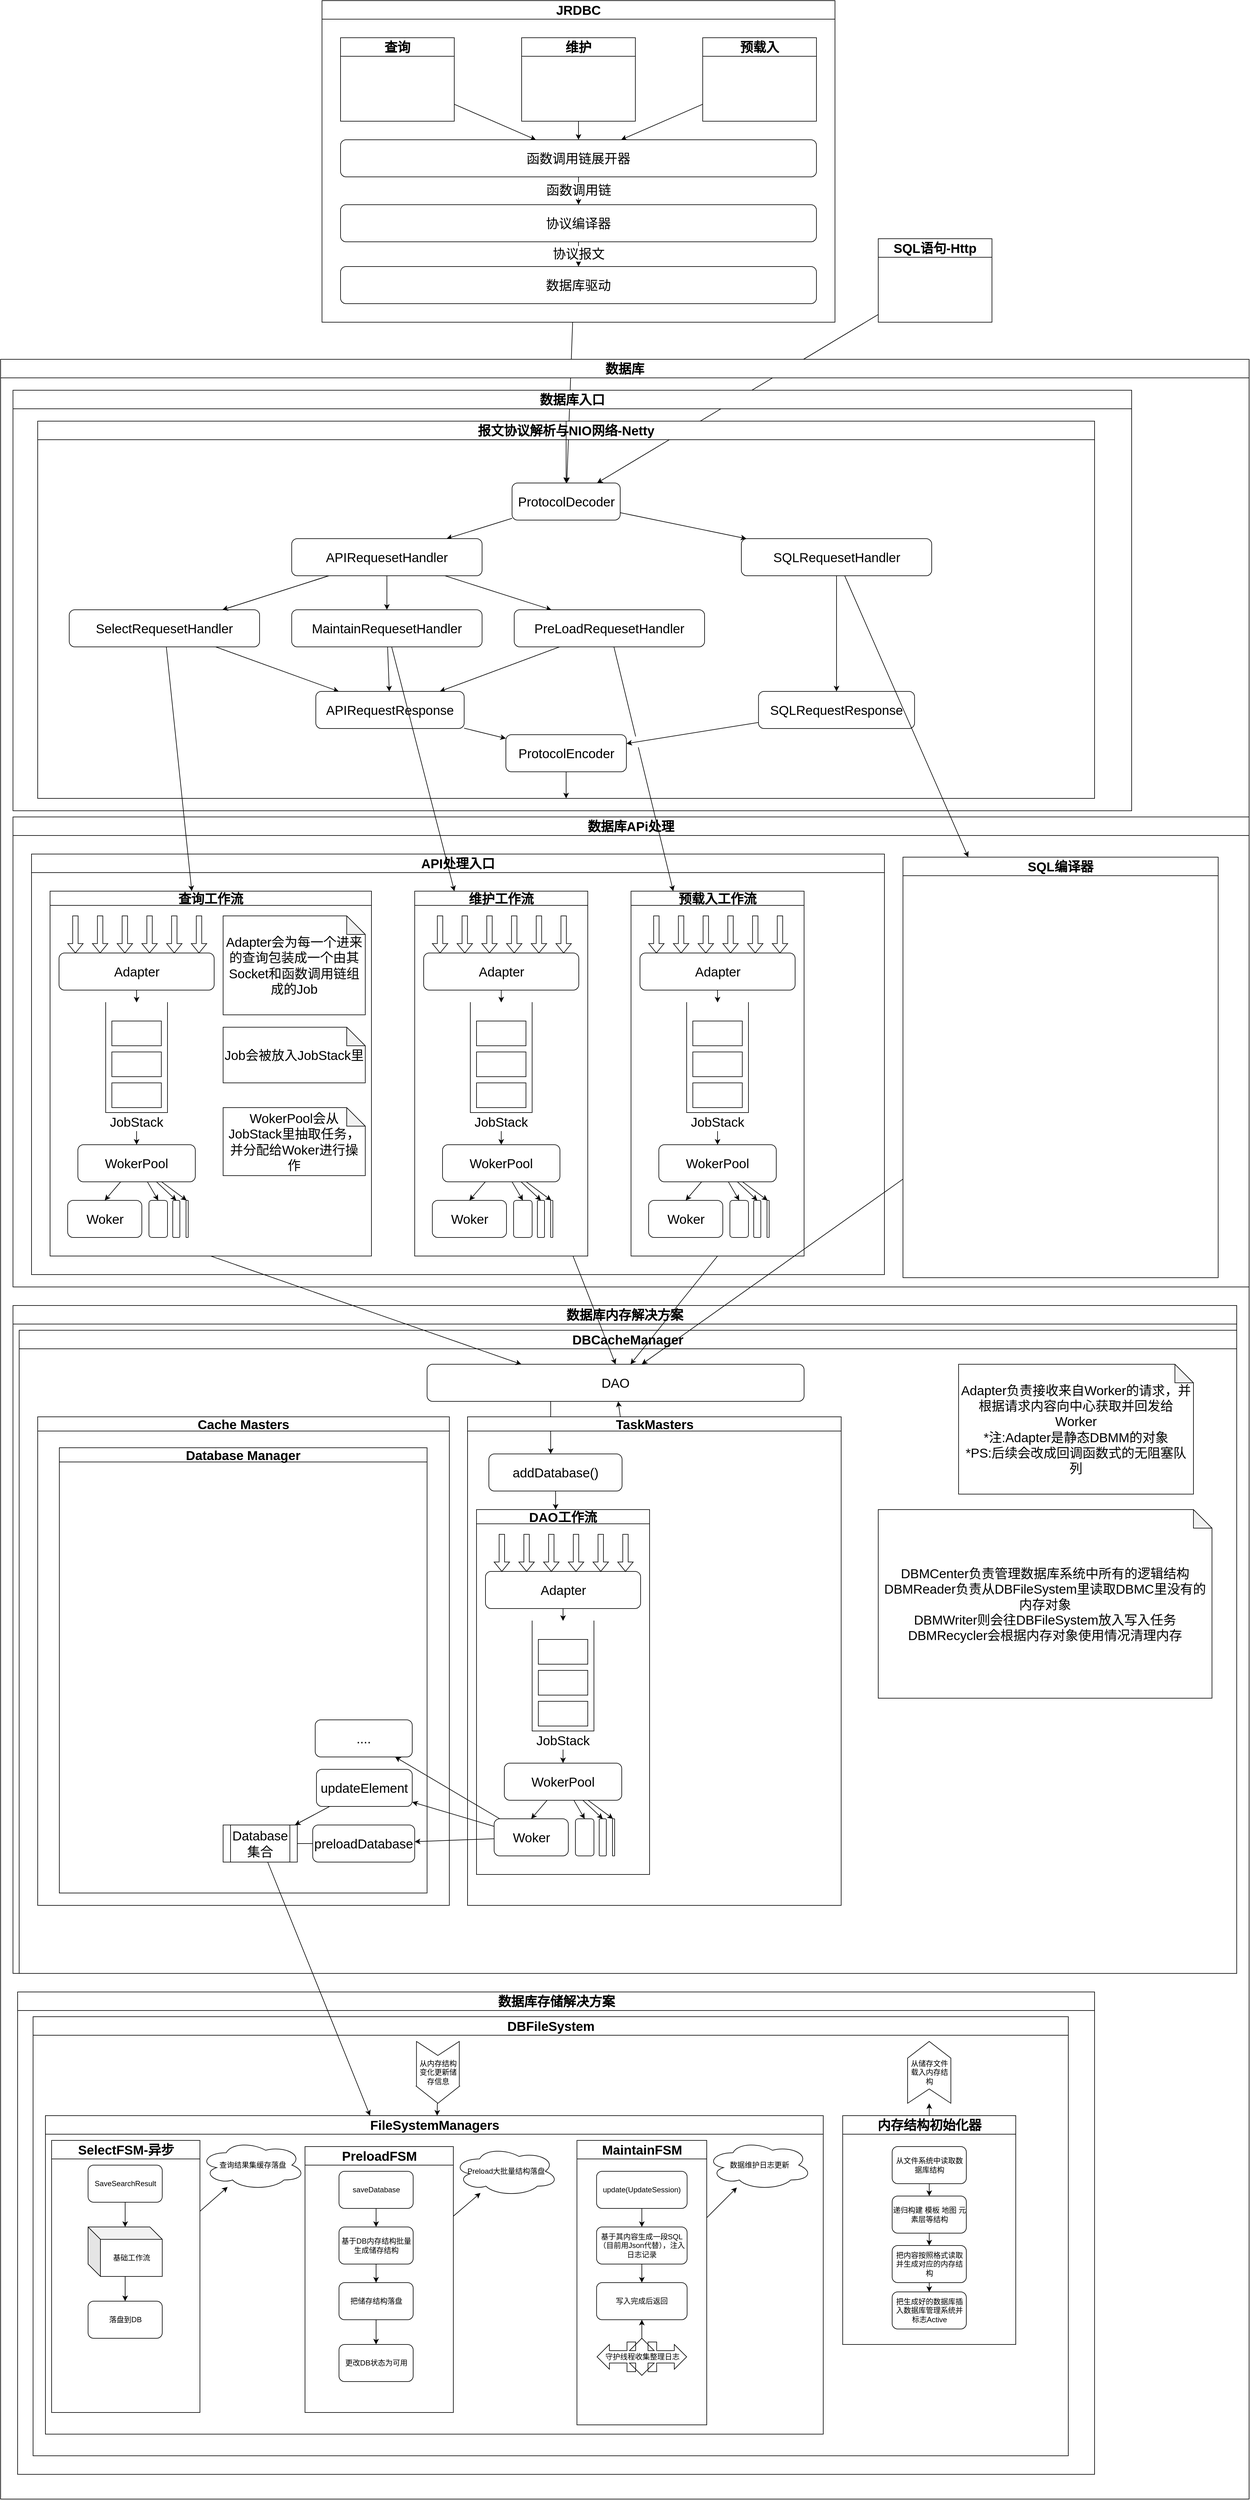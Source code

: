 <mxfile version="21.6.8" type="device" pages="8">
  <diagram id="Kz6u4xRJMfXhScQW5VMl" name="数据库单机架构图">
    <mxGraphModel dx="-1216" dy="4202" grid="1" gridSize="10" guides="1" tooltips="1" connect="1" arrows="1" fold="1" page="1" pageScale="1" pageWidth="827" pageHeight="1169" math="0" shadow="0">
      <root>
        <mxCell id="0" />
        <mxCell id="1" parent="0" />
        <mxCell id="o4kFQHRR1nDhvSX_3CZL-16" style="edgeStyle=none;rounded=0;orthogonalLoop=1;jettySize=auto;html=1;fontSize=21;" parent="1" source="kvuLVugyJC-V8LarClLn-5" target="AyKoE_I8V4cd6h649BBp-114" edge="1">
          <mxGeometry relative="1" as="geometry" />
        </mxCell>
        <mxCell id="kvuLVugyJC-V8LarClLn-5" value="JRDBC" style="swimlane;whiteSpace=wrap;html=1;strokeColor=default;fontFamily=Helvetica;fontSize=21;fontColor=default;startSize=30;fillColor=default;" parent="1" vertex="1">
          <mxGeometry x="2390" y="-2930" width="830" height="520" as="geometry" />
        </mxCell>
        <mxCell id="o4kFQHRR1nDhvSX_3CZL-3" style="edgeStyle=none;rounded=0;orthogonalLoop=1;jettySize=auto;html=1;fontSize=21;" parent="kvuLVugyJC-V8LarClLn-5" source="kvuLVugyJC-V8LarClLn-6" target="o4kFQHRR1nDhvSX_3CZL-2" edge="1">
          <mxGeometry relative="1" as="geometry" />
        </mxCell>
        <mxCell id="kvuLVugyJC-V8LarClLn-6" value="查询" style="swimlane;whiteSpace=wrap;html=1;strokeColor=default;fontFamily=Helvetica;fontSize=21;fontColor=default;startSize=30;fillColor=default;" parent="kvuLVugyJC-V8LarClLn-5" vertex="1">
          <mxGeometry x="30.0" y="60" width="184" height="135" as="geometry" />
        </mxCell>
        <mxCell id="o4kFQHRR1nDhvSX_3CZL-4" style="edgeStyle=none;rounded=0;orthogonalLoop=1;jettySize=auto;html=1;fontSize=21;" parent="kvuLVugyJC-V8LarClLn-5" source="kvuLVugyJC-V8LarClLn-7" target="o4kFQHRR1nDhvSX_3CZL-2" edge="1">
          <mxGeometry relative="1" as="geometry" />
        </mxCell>
        <mxCell id="kvuLVugyJC-V8LarClLn-7" value="维护" style="swimlane;whiteSpace=wrap;html=1;strokeColor=default;fontFamily=Helvetica;fontSize=21;fontColor=default;startSize=30;fillColor=default;" parent="kvuLVugyJC-V8LarClLn-5" vertex="1">
          <mxGeometry x="323.0" y="60" width="184" height="135" as="geometry" />
        </mxCell>
        <mxCell id="o4kFQHRR1nDhvSX_3CZL-5" style="edgeStyle=none;rounded=0;orthogonalLoop=1;jettySize=auto;html=1;fontSize=21;" parent="kvuLVugyJC-V8LarClLn-5" source="kvuLVugyJC-V8LarClLn-8" target="o4kFQHRR1nDhvSX_3CZL-2" edge="1">
          <mxGeometry relative="1" as="geometry" />
        </mxCell>
        <mxCell id="kvuLVugyJC-V8LarClLn-8" value="预载入" style="swimlane;whiteSpace=wrap;html=1;strokeColor=default;fontFamily=Helvetica;fontSize=21;fontColor=default;startSize=30;fillColor=default;" parent="kvuLVugyJC-V8LarClLn-5" vertex="1">
          <mxGeometry x="616.0" y="60" width="184" height="135" as="geometry" />
        </mxCell>
        <mxCell id="o4kFQHRR1nDhvSX_3CZL-8" style="edgeStyle=none;rounded=0;orthogonalLoop=1;jettySize=auto;html=1;fontSize=21;" parent="kvuLVugyJC-V8LarClLn-5" source="o4kFQHRR1nDhvSX_3CZL-1" target="o4kFQHRR1nDhvSX_3CZL-7" edge="1">
          <mxGeometry relative="1" as="geometry" />
        </mxCell>
        <mxCell id="o4kFQHRR1nDhvSX_3CZL-10" value="协议报文" style="edgeLabel;html=1;align=center;verticalAlign=middle;resizable=0;points=[];fontSize=21;" parent="o4kFQHRR1nDhvSX_3CZL-8" vertex="1" connectable="0">
          <mxGeometry x="0.134" relative="1" as="geometry">
            <mxPoint y="-4" as="offset" />
          </mxGeometry>
        </mxCell>
        <mxCell id="o4kFQHRR1nDhvSX_3CZL-1" value="协议编译器" style="rounded=1;whiteSpace=wrap;html=1;fontSize=21;" parent="kvuLVugyJC-V8LarClLn-5" vertex="1">
          <mxGeometry x="30" y="330" width="770" height="60" as="geometry" />
        </mxCell>
        <mxCell id="o4kFQHRR1nDhvSX_3CZL-6" style="edgeStyle=none;rounded=0;orthogonalLoop=1;jettySize=auto;html=1;fontSize=21;" parent="kvuLVugyJC-V8LarClLn-5" source="o4kFQHRR1nDhvSX_3CZL-2" target="o4kFQHRR1nDhvSX_3CZL-1" edge="1">
          <mxGeometry relative="1" as="geometry" />
        </mxCell>
        <mxCell id="o4kFQHRR1nDhvSX_3CZL-11" value="函数调用链" style="edgeLabel;html=1;align=center;verticalAlign=middle;resizable=0;points=[];fontSize=21;" parent="o4kFQHRR1nDhvSX_3CZL-6" vertex="1" connectable="0">
          <mxGeometry x="-0.523" relative="1" as="geometry">
            <mxPoint y="10" as="offset" />
          </mxGeometry>
        </mxCell>
        <mxCell id="o4kFQHRR1nDhvSX_3CZL-2" value="&lt;font style=&quot;font-size: 21px;&quot;&gt;函数调用链展开器&lt;/font&gt;" style="rounded=1;whiteSpace=wrap;html=1;" parent="kvuLVugyJC-V8LarClLn-5" vertex="1">
          <mxGeometry x="30" y="225" width="770" height="60" as="geometry" />
        </mxCell>
        <mxCell id="o4kFQHRR1nDhvSX_3CZL-7" value="数据库驱动" style="rounded=1;whiteSpace=wrap;html=1;fontSize=21;" parent="kvuLVugyJC-V8LarClLn-5" vertex="1">
          <mxGeometry x="30" y="430" width="770" height="60" as="geometry" />
        </mxCell>
        <mxCell id="o4kFQHRR1nDhvSX_3CZL-17" style="edgeStyle=none;rounded=0;orthogonalLoop=1;jettySize=auto;html=1;fontSize=21;" parent="1" source="o4kFQHRR1nDhvSX_3CZL-15" target="AyKoE_I8V4cd6h649BBp-114" edge="1">
          <mxGeometry relative="1" as="geometry" />
        </mxCell>
        <mxCell id="o4kFQHRR1nDhvSX_3CZL-15" value="SQL语句-Http" style="swimlane;whiteSpace=wrap;html=1;strokeColor=default;fontFamily=Helvetica;fontSize=21;fontColor=default;startSize=30;fillColor=default;" parent="1" vertex="1">
          <mxGeometry x="3290.0" y="-2545" width="184" height="135" as="geometry" />
        </mxCell>
        <mxCell id="mEKvbSeogYxhHqETYLLZ-12" value="数据库" style="swimlane;whiteSpace=wrap;html=1;strokeColor=default;fontFamily=Helvetica;fontSize=21;fontColor=default;startSize=30;fillColor=default;rounded=0;pointerEvents=0;" parent="1" vertex="1">
          <mxGeometry x="1870" y="-2350" width="2020" height="3460" as="geometry" />
        </mxCell>
        <mxCell id="o4kFQHRR1nDhvSX_3CZL-12" value="数据库入口" style="swimlane;whiteSpace=wrap;html=1;strokeColor=default;fontFamily=Helvetica;fontSize=21;fontColor=default;startSize=30;fillColor=default;" parent="mEKvbSeogYxhHqETYLLZ-12" vertex="1">
          <mxGeometry x="20" y="50" width="1810" height="680" as="geometry" />
        </mxCell>
        <mxCell id="o4kFQHRR1nDhvSX_3CZL-13" value="报文协议解析与NIO网络-Netty" style="swimlane;whiteSpace=wrap;html=1;strokeColor=default;fontFamily=Helvetica;fontSize=21;fontColor=default;startSize=30;fillColor=default;" parent="o4kFQHRR1nDhvSX_3CZL-12" vertex="1">
          <mxGeometry x="40" y="50" width="1710" height="610" as="geometry" />
        </mxCell>
        <mxCell id="AyKoE_I8V4cd6h649BBp-87" style="edgeStyle=none;shape=connector;rounded=0;orthogonalLoop=1;jettySize=auto;html=1;labelBackgroundColor=default;strokeColor=default;fontFamily=Helvetica;fontSize=21;fontColor=default;endArrow=classic;jumpStyle=gap;jumpSize=17;" parent="o4kFQHRR1nDhvSX_3CZL-13" source="AyKoE_I8V4cd6h649BBp-114" target="AyKoE_I8V4cd6h649BBp-86" edge="1">
          <mxGeometry relative="1" as="geometry">
            <mxPoint x="473.548" y="190" as="sourcePoint" />
          </mxGeometry>
        </mxCell>
        <mxCell id="AyKoE_I8V4cd6h649BBp-92" style="edgeStyle=none;shape=connector;rounded=0;orthogonalLoop=1;jettySize=auto;html=1;labelBackgroundColor=default;strokeColor=default;fontFamily=Helvetica;fontSize=21;fontColor=default;endArrow=classic;jumpStyle=gap;jumpSize=17;" parent="o4kFQHRR1nDhvSX_3CZL-13" source="AyKoE_I8V4cd6h649BBp-114" target="AyKoE_I8V4cd6h649BBp-90" edge="1">
          <mxGeometry relative="1" as="geometry">
            <mxPoint x="530.0" y="157.971" as="sourcePoint" />
          </mxGeometry>
        </mxCell>
        <mxCell id="AyKoE_I8V4cd6h649BBp-84" style="edgeStyle=none;shape=connector;rounded=0;orthogonalLoop=1;jettySize=auto;html=1;entryX=0.5;entryY=1;entryDx=0;entryDy=0;labelBackgroundColor=default;strokeColor=default;fontFamily=Helvetica;fontSize=21;fontColor=default;endArrow=classic;" parent="o4kFQHRR1nDhvSX_3CZL-13" source="AyKoE_I8V4cd6h649BBp-115" target="o4kFQHRR1nDhvSX_3CZL-13" edge="1">
          <mxGeometry relative="1" as="geometry">
            <mxPoint x="1284.038" y="80" as="sourcePoint" />
          </mxGeometry>
        </mxCell>
        <mxCell id="AyKoE_I8V4cd6h649BBp-83" style="edgeStyle=none;shape=connector;rounded=0;orthogonalLoop=1;jettySize=auto;html=1;labelBackgroundColor=default;strokeColor=default;fontFamily=Helvetica;fontSize=21;fontColor=default;endArrow=classic;exitX=0.5;exitY=0;exitDx=0;exitDy=0;" parent="o4kFQHRR1nDhvSX_3CZL-13" source="o4kFQHRR1nDhvSX_3CZL-13" target="AyKoE_I8V4cd6h649BBp-114" edge="1">
          <mxGeometry relative="1" as="geometry">
            <mxPoint x="430.0" y="90" as="targetPoint" />
          </mxGeometry>
        </mxCell>
        <mxCell id="AyKoE_I8V4cd6h649BBp-98" style="edgeStyle=none;shape=connector;rounded=0;jumpStyle=gap;jumpSize=18;orthogonalLoop=1;jettySize=auto;html=1;labelBackgroundColor=default;strokeColor=default;fontFamily=Helvetica;fontSize=21;fontColor=default;endArrow=classic;" parent="o4kFQHRR1nDhvSX_3CZL-13" source="AyKoE_I8V4cd6h649BBp-86" target="AyKoE_I8V4cd6h649BBp-97" edge="1">
          <mxGeometry relative="1" as="geometry" />
        </mxCell>
        <mxCell id="AyKoE_I8V4cd6h649BBp-102" style="edgeStyle=none;shape=connector;rounded=0;jumpStyle=gap;jumpSize=18;orthogonalLoop=1;jettySize=auto;html=1;labelBackgroundColor=default;strokeColor=default;fontFamily=Helvetica;fontSize=21;fontColor=default;endArrow=classic;" parent="o4kFQHRR1nDhvSX_3CZL-13" source="AyKoE_I8V4cd6h649BBp-86" target="AyKoE_I8V4cd6h649BBp-101" edge="1">
          <mxGeometry relative="1" as="geometry" />
        </mxCell>
        <mxCell id="AyKoE_I8V4cd6h649BBp-111" style="edgeStyle=none;shape=connector;rounded=0;jumpStyle=gap;jumpSize=18;orthogonalLoop=1;jettySize=auto;html=1;labelBackgroundColor=default;strokeColor=default;fontFamily=Helvetica;fontSize=21;fontColor=default;endArrow=classic;" parent="o4kFQHRR1nDhvSX_3CZL-13" source="AyKoE_I8V4cd6h649BBp-90" target="AyKoE_I8V4cd6h649BBp-110" edge="1">
          <mxGeometry relative="1" as="geometry" />
        </mxCell>
        <mxCell id="AyKoE_I8V4cd6h649BBp-90" value="SQLRequesetHandler" style="rounded=1;whiteSpace=wrap;html=1;pointerEvents=0;strokeColor=default;fontFamily=Helvetica;fontSize=21;fontColor=default;fillColor=default;" parent="o4kFQHRR1nDhvSX_3CZL-13" vertex="1">
          <mxGeometry x="1138.5" y="190" width="308" height="60" as="geometry" />
        </mxCell>
        <mxCell id="AyKoE_I8V4cd6h649BBp-116" style="edgeStyle=none;shape=connector;rounded=0;jumpStyle=gap;jumpSize=18;orthogonalLoop=1;jettySize=auto;html=1;labelBackgroundColor=default;strokeColor=default;fontFamily=Helvetica;fontSize=21;fontColor=default;endArrow=classic;" parent="o4kFQHRR1nDhvSX_3CZL-13" source="AyKoE_I8V4cd6h649BBp-95" target="AyKoE_I8V4cd6h649BBp-105" edge="1">
          <mxGeometry relative="1" as="geometry" />
        </mxCell>
        <mxCell id="AyKoE_I8V4cd6h649BBp-95" value="SelectRequesetHandler" style="rounded=1;whiteSpace=wrap;html=1;pointerEvents=0;strokeColor=default;fontFamily=Helvetica;fontSize=21;fontColor=default;fillColor=default;" parent="o4kFQHRR1nDhvSX_3CZL-13" vertex="1">
          <mxGeometry x="51" y="305" width="308" height="60" as="geometry" />
        </mxCell>
        <mxCell id="AyKoE_I8V4cd6h649BBp-88" style="edgeStyle=none;shape=connector;rounded=0;orthogonalLoop=1;jettySize=auto;html=1;labelBackgroundColor=default;strokeColor=default;fontFamily=Helvetica;fontSize=21;fontColor=default;endArrow=classic;" parent="o4kFQHRR1nDhvSX_3CZL-13" source="AyKoE_I8V4cd6h649BBp-86" target="AyKoE_I8V4cd6h649BBp-95" edge="1">
          <mxGeometry relative="1" as="geometry" />
        </mxCell>
        <mxCell id="AyKoE_I8V4cd6h649BBp-107" style="edgeStyle=none;shape=connector;rounded=0;jumpStyle=gap;jumpSize=18;orthogonalLoop=1;jettySize=auto;html=1;labelBackgroundColor=default;strokeColor=default;fontFamily=Helvetica;fontSize=21;fontColor=default;endArrow=classic;" parent="o4kFQHRR1nDhvSX_3CZL-13" source="AyKoE_I8V4cd6h649BBp-97" target="AyKoE_I8V4cd6h649BBp-105" edge="1">
          <mxGeometry relative="1" as="geometry" />
        </mxCell>
        <mxCell id="AyKoE_I8V4cd6h649BBp-97" value="MaintainRequesetHandler" style="rounded=1;whiteSpace=wrap;html=1;pointerEvents=0;strokeColor=default;fontFamily=Helvetica;fontSize=21;fontColor=default;fillColor=default;" parent="o4kFQHRR1nDhvSX_3CZL-13" vertex="1">
          <mxGeometry x="411" y="305" width="308" height="60" as="geometry" />
        </mxCell>
        <mxCell id="AyKoE_I8V4cd6h649BBp-108" style="edgeStyle=none;shape=connector;rounded=0;jumpStyle=gap;jumpSize=18;orthogonalLoop=1;jettySize=auto;html=1;labelBackgroundColor=default;strokeColor=default;fontFamily=Helvetica;fontSize=21;fontColor=default;endArrow=classic;" parent="o4kFQHRR1nDhvSX_3CZL-13" source="AyKoE_I8V4cd6h649BBp-101" target="AyKoE_I8V4cd6h649BBp-105" edge="1">
          <mxGeometry relative="1" as="geometry" />
        </mxCell>
        <mxCell id="AyKoE_I8V4cd6h649BBp-101" value="PreLoadRequesetHandler" style="rounded=1;whiteSpace=wrap;html=1;pointerEvents=0;strokeColor=default;fontFamily=Helvetica;fontSize=21;fontColor=default;fillColor=default;" parent="o4kFQHRR1nDhvSX_3CZL-13" vertex="1">
          <mxGeometry x="771" y="305" width="308" height="60" as="geometry" />
        </mxCell>
        <mxCell id="AyKoE_I8V4cd6h649BBp-109" style="edgeStyle=none;shape=connector;rounded=0;jumpStyle=gap;jumpSize=18;orthogonalLoop=1;jettySize=auto;html=1;labelBackgroundColor=default;strokeColor=default;fontFamily=Helvetica;fontSize=21;fontColor=default;endArrow=classic;" parent="o4kFQHRR1nDhvSX_3CZL-13" source="AyKoE_I8V4cd6h649BBp-105" target="AyKoE_I8V4cd6h649BBp-115" edge="1">
          <mxGeometry relative="1" as="geometry">
            <mxPoint x="1180" y="77" as="targetPoint" />
          </mxGeometry>
        </mxCell>
        <mxCell id="AyKoE_I8V4cd6h649BBp-105" value="APIRequestResponse" style="rounded=1;whiteSpace=wrap;html=1;pointerEvents=0;strokeColor=default;fontFamily=Helvetica;fontSize=21;fontColor=default;fillColor=default;" parent="o4kFQHRR1nDhvSX_3CZL-13" vertex="1">
          <mxGeometry x="450" y="437" width="240" height="60" as="geometry" />
        </mxCell>
        <mxCell id="AyKoE_I8V4cd6h649BBp-112" style="edgeStyle=none;shape=connector;rounded=0;jumpStyle=gap;jumpSize=18;orthogonalLoop=1;jettySize=auto;html=1;labelBackgroundColor=default;strokeColor=default;fontFamily=Helvetica;fontSize=21;fontColor=default;endArrow=classic;" parent="o4kFQHRR1nDhvSX_3CZL-13" source="AyKoE_I8V4cd6h649BBp-110" target="AyKoE_I8V4cd6h649BBp-115" edge="1">
          <mxGeometry relative="1" as="geometry">
            <mxPoint x="1390" y="77" as="targetPoint" />
          </mxGeometry>
        </mxCell>
        <mxCell id="AyKoE_I8V4cd6h649BBp-110" value="SQLRequestResponse" style="rounded=1;whiteSpace=wrap;html=1;pointerEvents=0;strokeColor=default;fontFamily=Helvetica;fontSize=21;fontColor=default;fillColor=default;" parent="o4kFQHRR1nDhvSX_3CZL-13" vertex="1">
          <mxGeometry x="1166.25" y="437" width="252.5" height="60" as="geometry" />
        </mxCell>
        <mxCell id="AyKoE_I8V4cd6h649BBp-113" value="" style="edgeStyle=none;shape=connector;rounded=0;jumpStyle=gap;jumpSize=18;orthogonalLoop=1;jettySize=auto;html=1;labelBackgroundColor=default;strokeColor=default;fontFamily=Helvetica;fontSize=21;fontColor=default;endArrow=none;" parent="o4kFQHRR1nDhvSX_3CZL-13" source="AyKoE_I8V4cd6h649BBp-95" target="AyKoE_I8V4cd6h649BBp-86" edge="1">
          <mxGeometry relative="1" as="geometry">
            <mxPoint x="2458.909" y="-1935" as="sourcePoint" />
            <mxPoint x="3020.591" y="-2205" as="targetPoint" />
          </mxGeometry>
        </mxCell>
        <mxCell id="AyKoE_I8V4cd6h649BBp-86" value="APIRequesetHandler" style="rounded=1;whiteSpace=wrap;html=1;pointerEvents=0;strokeColor=default;fontFamily=Helvetica;fontSize=21;fontColor=default;fillColor=default;" parent="o4kFQHRR1nDhvSX_3CZL-13" vertex="1">
          <mxGeometry x="411" y="190" width="308" height="60" as="geometry" />
        </mxCell>
        <mxCell id="AyKoE_I8V4cd6h649BBp-114" value="ProtocolDecoder" style="rounded=1;whiteSpace=wrap;html=1;pointerEvents=0;strokeColor=default;fontFamily=Helvetica;fontSize=21;fontColor=default;fillColor=default;" parent="o4kFQHRR1nDhvSX_3CZL-13" vertex="1">
          <mxGeometry x="767.5" y="100" width="175" height="60" as="geometry" />
        </mxCell>
        <mxCell id="AyKoE_I8V4cd6h649BBp-115" value="ProtocolEncoder" style="rounded=1;whiteSpace=wrap;html=1;pointerEvents=0;strokeColor=default;fontFamily=Helvetica;fontSize=21;fontColor=default;fillColor=default;" parent="o4kFQHRR1nDhvSX_3CZL-13" vertex="1">
          <mxGeometry x="757.5" y="507" width="195" height="60" as="geometry" />
        </mxCell>
        <mxCell id="mEKvbSeogYxhHqETYLLZ-13" value="数据库APi处理" style="swimlane;whiteSpace=wrap;html=1;strokeColor=default;fontFamily=Helvetica;fontSize=21;fontColor=default;startSize=30;fillColor=default;rounded=0;pointerEvents=0;" parent="mEKvbSeogYxhHqETYLLZ-12" vertex="1">
          <mxGeometry x="20" y="740" width="2000" height="760" as="geometry" />
        </mxCell>
        <mxCell id="o4kFQHRR1nDhvSX_3CZL-19" value="API处理入口" style="swimlane;whiteSpace=wrap;html=1;strokeColor=default;fontFamily=Helvetica;fontSize=21;fontColor=default;startSize=30;fillColor=default;" parent="mEKvbSeogYxhHqETYLLZ-13" vertex="1">
          <mxGeometry x="30" y="60" width="1380" height="680" as="geometry" />
        </mxCell>
        <mxCell id="o4kFQHRR1nDhvSX_3CZL-22" value="查询工作流" style="swimlane;whiteSpace=wrap;html=1;fontSize=21;" parent="o4kFQHRR1nDhvSX_3CZL-19" vertex="1">
          <mxGeometry x="30" y="60" width="520" height="590" as="geometry" />
        </mxCell>
        <mxCell id="o4kFQHRR1nDhvSX_3CZL-42" style="edgeStyle=none;rounded=0;orthogonalLoop=1;jettySize=auto;html=1;fontSize=21;" parent="o4kFQHRR1nDhvSX_3CZL-22" target="o4kFQHRR1nDhvSX_3CZL-45" edge="1">
          <mxGeometry relative="1" as="geometry">
            <mxPoint x="140" y="160" as="sourcePoint" />
            <mxPoint x="140" y="189.75" as="targetPoint" />
          </mxGeometry>
        </mxCell>
        <mxCell id="o4kFQHRR1nDhvSX_3CZL-23" value="Adapter" style="rounded=1;whiteSpace=wrap;html=1;fontSize=21;" parent="o4kFQHRR1nDhvSX_3CZL-22" vertex="1">
          <mxGeometry x="14.5" y="100" width="251" height="60" as="geometry" />
        </mxCell>
        <mxCell id="o4kFQHRR1nDhvSX_3CZL-25" value="" style="html=1;shadow=0;dashed=0;align=center;verticalAlign=middle;shape=mxgraph.arrows2.arrow;dy=0.65;dx=15.27;direction=south;notch=0;fontSize=21;" parent="o4kFQHRR1nDhvSX_3CZL-22" vertex="1">
          <mxGeometry x="28.5" y="40" width="25" height="60" as="geometry" />
        </mxCell>
        <mxCell id="o4kFQHRR1nDhvSX_3CZL-36" value="" style="html=1;shadow=0;dashed=0;align=center;verticalAlign=middle;shape=mxgraph.arrows2.arrow;dy=0.65;dx=15.27;direction=south;notch=0;fontSize=21;" parent="o4kFQHRR1nDhvSX_3CZL-22" vertex="1">
          <mxGeometry x="68.5" y="40" width="25" height="60" as="geometry" />
        </mxCell>
        <mxCell id="o4kFQHRR1nDhvSX_3CZL-37" value="" style="html=1;shadow=0;dashed=0;align=center;verticalAlign=middle;shape=mxgraph.arrows2.arrow;dy=0.65;dx=15.27;direction=south;notch=0;fontSize=21;" parent="o4kFQHRR1nDhvSX_3CZL-22" vertex="1">
          <mxGeometry x="108.5" y="40" width="25" height="60" as="geometry" />
        </mxCell>
        <mxCell id="o4kFQHRR1nDhvSX_3CZL-38" value="" style="html=1;shadow=0;dashed=0;align=center;verticalAlign=middle;shape=mxgraph.arrows2.arrow;dy=0.65;dx=15.27;direction=south;notch=0;fontSize=21;" parent="o4kFQHRR1nDhvSX_3CZL-22" vertex="1">
          <mxGeometry x="148.5" y="40" width="25" height="60" as="geometry" />
        </mxCell>
        <mxCell id="o4kFQHRR1nDhvSX_3CZL-39" value="" style="html=1;shadow=0;dashed=0;align=center;verticalAlign=middle;shape=mxgraph.arrows2.arrow;dy=0.65;dx=15.27;direction=south;notch=0;fontSize=21;" parent="o4kFQHRR1nDhvSX_3CZL-22" vertex="1">
          <mxGeometry x="188.5" y="40" width="25" height="60" as="geometry" />
        </mxCell>
        <mxCell id="o4kFQHRR1nDhvSX_3CZL-40" value="" style="html=1;shadow=0;dashed=0;align=center;verticalAlign=middle;shape=mxgraph.arrows2.arrow;dy=0.65;dx=15.27;direction=south;notch=0;fontSize=21;" parent="o4kFQHRR1nDhvSX_3CZL-22" vertex="1">
          <mxGeometry x="228.5" y="40" width="25" height="60" as="geometry" />
        </mxCell>
        <mxCell id="o4kFQHRR1nDhvSX_3CZL-43" value="Adapter会为每一个进来的查询包装成一个由其Socket和函数调用链组成的Job" style="shape=note;whiteSpace=wrap;html=1;backgroundOutline=1;darkOpacity=0.05;fontSize=21;" parent="o4kFQHRR1nDhvSX_3CZL-22" vertex="1">
          <mxGeometry x="280" y="40" width="230" height="160" as="geometry" />
        </mxCell>
        <mxCell id="o4kFQHRR1nDhvSX_3CZL-52" value="" style="group;labelPosition=center;verticalLabelPosition=bottom;align=center;verticalAlign=bottom;spacingBottom=20;" parent="o4kFQHRR1nDhvSX_3CZL-22" vertex="1" connectable="0">
          <mxGeometry x="90" y="180" width="100" height="210" as="geometry" />
        </mxCell>
        <mxCell id="o4kFQHRR1nDhvSX_3CZL-46" value="" style="rounded=0;whiteSpace=wrap;html=1;fontSize=21;" parent="o4kFQHRR1nDhvSX_3CZL-52" vertex="1">
          <mxGeometry x="10" y="130" width="80" height="40" as="geometry" />
        </mxCell>
        <mxCell id="o4kFQHRR1nDhvSX_3CZL-50" value="" style="rounded=0;whiteSpace=wrap;html=1;fontSize=21;" parent="o4kFQHRR1nDhvSX_3CZL-52" vertex="1">
          <mxGeometry x="10" y="80" width="80" height="40" as="geometry" />
        </mxCell>
        <mxCell id="o4kFQHRR1nDhvSX_3CZL-51" value="" style="rounded=0;whiteSpace=wrap;html=1;fontSize=21;" parent="o4kFQHRR1nDhvSX_3CZL-52" vertex="1">
          <mxGeometry x="10" y="30" width="80" height="40" as="geometry" />
        </mxCell>
        <mxCell id="o4kFQHRR1nDhvSX_3CZL-45" value="" style="shape=partialRectangle;whiteSpace=wrap;html=1;bottom=1;right=1;left=1;top=0;fillColor=none;routingCenterX=-0.5;fontSize=21;" parent="o4kFQHRR1nDhvSX_3CZL-52" vertex="1">
          <mxGeometry width="100" height="178" as="geometry" />
        </mxCell>
        <mxCell id="o4kFQHRR1nDhvSX_3CZL-60" value="JobStack" style="text;html=1;strokeColor=none;fillColor=none;align=center;verticalAlign=middle;whiteSpace=wrap;rounded=0;fontSize=21;fontFamily=Helvetica;fontColor=rgb(0, 0, 0);" parent="o4kFQHRR1nDhvSX_3CZL-52" vertex="1">
          <mxGeometry x="20" y="178" width="60" height="30" as="geometry" />
        </mxCell>
        <mxCell id="o4kFQHRR1nDhvSX_3CZL-61" value="Job会被放入JobStack里" style="shape=note;whiteSpace=wrap;html=1;backgroundOutline=1;darkOpacity=0.05;fontSize=21;" parent="o4kFQHRR1nDhvSX_3CZL-22" vertex="1">
          <mxGeometry x="280" y="220" width="230" height="90" as="geometry" />
        </mxCell>
        <mxCell id="-MixQcFbSaRJoDe_uCob-10" style="rounded=0;orthogonalLoop=1;jettySize=auto;html=1;fontFamily=Helvetica;fontSize=21;fontColor=default;entryX=0.5;entryY=0;entryDx=0;entryDy=0;" parent="o4kFQHRR1nDhvSX_3CZL-22" source="-MixQcFbSaRJoDe_uCob-5" target="-MixQcFbSaRJoDe_uCob-9" edge="1">
          <mxGeometry relative="1" as="geometry">
            <mxPoint x="110" y="500" as="targetPoint" />
          </mxGeometry>
        </mxCell>
        <mxCell id="-MixQcFbSaRJoDe_uCob-14" style="edgeStyle=none;shape=connector;rounded=0;orthogonalLoop=1;jettySize=auto;html=1;labelBackgroundColor=default;strokeColor=default;fontFamily=Helvetica;fontSize=21;fontColor=default;endArrow=classic;entryX=0.5;entryY=0;entryDx=0;entryDy=0;" parent="o4kFQHRR1nDhvSX_3CZL-22" source="-MixQcFbSaRJoDe_uCob-5" target="-MixQcFbSaRJoDe_uCob-11" edge="1">
          <mxGeometry relative="1" as="geometry" />
        </mxCell>
        <mxCell id="-MixQcFbSaRJoDe_uCob-15" style="edgeStyle=none;shape=connector;rounded=0;orthogonalLoop=1;jettySize=auto;html=1;entryX=0.5;entryY=0;entryDx=0;entryDy=0;labelBackgroundColor=default;strokeColor=default;fontFamily=Helvetica;fontSize=21;fontColor=default;endArrow=classic;" parent="o4kFQHRR1nDhvSX_3CZL-22" source="-MixQcFbSaRJoDe_uCob-5" target="-MixQcFbSaRJoDe_uCob-12" edge="1">
          <mxGeometry relative="1" as="geometry" />
        </mxCell>
        <mxCell id="-MixQcFbSaRJoDe_uCob-16" style="edgeStyle=none;shape=connector;rounded=0;orthogonalLoop=1;jettySize=auto;html=1;entryX=0.25;entryY=0;entryDx=0;entryDy=0;labelBackgroundColor=default;strokeColor=default;fontFamily=Helvetica;fontSize=21;fontColor=default;endArrow=classic;" parent="o4kFQHRR1nDhvSX_3CZL-22" source="-MixQcFbSaRJoDe_uCob-5" target="-MixQcFbSaRJoDe_uCob-13" edge="1">
          <mxGeometry relative="1" as="geometry" />
        </mxCell>
        <mxCell id="-MixQcFbSaRJoDe_uCob-5" value="WokerPool" style="rounded=1;whiteSpace=wrap;html=1;pointerEvents=0;fontFamily=Helvetica;fontSize=21;" parent="o4kFQHRR1nDhvSX_3CZL-22" vertex="1">
          <mxGeometry x="45" y="410" width="190" height="60" as="geometry" />
        </mxCell>
        <mxCell id="-MixQcFbSaRJoDe_uCob-6" style="edgeStyle=orthogonalEdgeStyle;rounded=0;orthogonalLoop=1;jettySize=auto;html=1;fontFamily=Helvetica;fontSize=21;fontColor=default;" parent="o4kFQHRR1nDhvSX_3CZL-22" source="o4kFQHRR1nDhvSX_3CZL-60" target="-MixQcFbSaRJoDe_uCob-5" edge="1">
          <mxGeometry relative="1" as="geometry" />
        </mxCell>
        <mxCell id="-MixQcFbSaRJoDe_uCob-7" value="WokerPool会从JobStack里抽取任务，并分配给Woker进行操作" style="shape=note;whiteSpace=wrap;html=1;backgroundOutline=1;darkOpacity=0.05;fontSize=21;" parent="o4kFQHRR1nDhvSX_3CZL-22" vertex="1">
          <mxGeometry x="280" y="350" width="230" height="110" as="geometry" />
        </mxCell>
        <mxCell id="-MixQcFbSaRJoDe_uCob-9" value="Woker" style="rounded=1;whiteSpace=wrap;html=1;pointerEvents=0;strokeColor=default;fontFamily=Helvetica;fontSize=21;fontColor=default;fillColor=default;" parent="o4kFQHRR1nDhvSX_3CZL-22" vertex="1">
          <mxGeometry x="28.5" y="500" width="120" height="60" as="geometry" />
        </mxCell>
        <mxCell id="-MixQcFbSaRJoDe_uCob-11" value="" style="rounded=1;whiteSpace=wrap;html=1;pointerEvents=0;strokeColor=default;fontFamily=Helvetica;fontSize=21;fontColor=default;fillColor=default;" parent="o4kFQHRR1nDhvSX_3CZL-22" vertex="1">
          <mxGeometry x="160" y="500" width="30" height="60" as="geometry" />
        </mxCell>
        <mxCell id="-MixQcFbSaRJoDe_uCob-12" value="" style="rounded=1;whiteSpace=wrap;html=1;pointerEvents=0;strokeColor=default;fontFamily=Helvetica;fontSize=21;fontColor=default;fillColor=default;" parent="o4kFQHRR1nDhvSX_3CZL-22" vertex="1">
          <mxGeometry x="198.5" y="500" width="11.5" height="60" as="geometry" />
        </mxCell>
        <mxCell id="-MixQcFbSaRJoDe_uCob-13" value="" style="rounded=1;whiteSpace=wrap;html=1;pointerEvents=0;strokeColor=default;fontFamily=Helvetica;fontSize=21;fontColor=default;fillColor=default;" parent="o4kFQHRR1nDhvSX_3CZL-22" vertex="1">
          <mxGeometry x="220" y="500" width="3.5" height="60" as="geometry" />
        </mxCell>
        <mxCell id="-MixQcFbSaRJoDe_uCob-38" value="预载入工作流" style="swimlane;whiteSpace=wrap;html=1;fontSize=21;" parent="o4kFQHRR1nDhvSX_3CZL-19" vertex="1">
          <mxGeometry x="970" y="60" width="280" height="590" as="geometry" />
        </mxCell>
        <mxCell id="-MixQcFbSaRJoDe_uCob-39" style="edgeStyle=none;rounded=0;orthogonalLoop=1;jettySize=auto;html=1;fontSize=21;" parent="-MixQcFbSaRJoDe_uCob-38" target="-MixQcFbSaRJoDe_uCob-52" edge="1">
          <mxGeometry relative="1" as="geometry">
            <mxPoint x="140" y="160" as="sourcePoint" />
            <mxPoint x="140" y="189.75" as="targetPoint" />
          </mxGeometry>
        </mxCell>
        <mxCell id="-MixQcFbSaRJoDe_uCob-40" value="Adapter" style="rounded=1;whiteSpace=wrap;html=1;fontSize=21;" parent="-MixQcFbSaRJoDe_uCob-38" vertex="1">
          <mxGeometry x="14.5" y="100" width="251" height="60" as="geometry" />
        </mxCell>
        <mxCell id="-MixQcFbSaRJoDe_uCob-41" value="" style="html=1;shadow=0;dashed=0;align=center;verticalAlign=middle;shape=mxgraph.arrows2.arrow;dy=0.65;dx=15.27;direction=south;notch=0;fontSize=21;" parent="-MixQcFbSaRJoDe_uCob-38" vertex="1">
          <mxGeometry x="28.5" y="40" width="25" height="60" as="geometry" />
        </mxCell>
        <mxCell id="-MixQcFbSaRJoDe_uCob-42" value="" style="html=1;shadow=0;dashed=0;align=center;verticalAlign=middle;shape=mxgraph.arrows2.arrow;dy=0.65;dx=15.27;direction=south;notch=0;fontSize=21;" parent="-MixQcFbSaRJoDe_uCob-38" vertex="1">
          <mxGeometry x="68.5" y="40" width="25" height="60" as="geometry" />
        </mxCell>
        <mxCell id="-MixQcFbSaRJoDe_uCob-43" value="" style="html=1;shadow=0;dashed=0;align=center;verticalAlign=middle;shape=mxgraph.arrows2.arrow;dy=0.65;dx=15.27;direction=south;notch=0;fontSize=21;" parent="-MixQcFbSaRJoDe_uCob-38" vertex="1">
          <mxGeometry x="108.5" y="40" width="25" height="60" as="geometry" />
        </mxCell>
        <mxCell id="-MixQcFbSaRJoDe_uCob-44" value="" style="html=1;shadow=0;dashed=0;align=center;verticalAlign=middle;shape=mxgraph.arrows2.arrow;dy=0.65;dx=15.27;direction=south;notch=0;fontSize=21;" parent="-MixQcFbSaRJoDe_uCob-38" vertex="1">
          <mxGeometry x="148.5" y="40" width="25" height="60" as="geometry" />
        </mxCell>
        <mxCell id="-MixQcFbSaRJoDe_uCob-45" value="" style="html=1;shadow=0;dashed=0;align=center;verticalAlign=middle;shape=mxgraph.arrows2.arrow;dy=0.65;dx=15.27;direction=south;notch=0;fontSize=21;" parent="-MixQcFbSaRJoDe_uCob-38" vertex="1">
          <mxGeometry x="188.5" y="40" width="25" height="60" as="geometry" />
        </mxCell>
        <mxCell id="-MixQcFbSaRJoDe_uCob-46" value="" style="html=1;shadow=0;dashed=0;align=center;verticalAlign=middle;shape=mxgraph.arrows2.arrow;dy=0.65;dx=15.27;direction=south;notch=0;fontSize=21;" parent="-MixQcFbSaRJoDe_uCob-38" vertex="1">
          <mxGeometry x="228.5" y="40" width="25" height="60" as="geometry" />
        </mxCell>
        <mxCell id="-MixQcFbSaRJoDe_uCob-48" value="" style="group;labelPosition=center;verticalLabelPosition=bottom;align=center;verticalAlign=bottom;spacingBottom=20;" parent="-MixQcFbSaRJoDe_uCob-38" vertex="1" connectable="0">
          <mxGeometry x="90" y="180" width="100" height="210" as="geometry" />
        </mxCell>
        <mxCell id="-MixQcFbSaRJoDe_uCob-49" value="" style="rounded=0;whiteSpace=wrap;html=1;fontSize=21;" parent="-MixQcFbSaRJoDe_uCob-48" vertex="1">
          <mxGeometry x="10" y="130" width="80" height="40" as="geometry" />
        </mxCell>
        <mxCell id="-MixQcFbSaRJoDe_uCob-50" value="" style="rounded=0;whiteSpace=wrap;html=1;fontSize=21;" parent="-MixQcFbSaRJoDe_uCob-48" vertex="1">
          <mxGeometry x="10" y="80" width="80" height="40" as="geometry" />
        </mxCell>
        <mxCell id="-MixQcFbSaRJoDe_uCob-51" value="" style="rounded=0;whiteSpace=wrap;html=1;fontSize=21;" parent="-MixQcFbSaRJoDe_uCob-48" vertex="1">
          <mxGeometry x="10" y="30" width="80" height="40" as="geometry" />
        </mxCell>
        <mxCell id="-MixQcFbSaRJoDe_uCob-52" value="" style="shape=partialRectangle;whiteSpace=wrap;html=1;bottom=1;right=1;left=1;top=0;fillColor=none;routingCenterX=-0.5;fontSize=21;" parent="-MixQcFbSaRJoDe_uCob-48" vertex="1">
          <mxGeometry width="100" height="178" as="geometry" />
        </mxCell>
        <mxCell id="-MixQcFbSaRJoDe_uCob-53" value="JobStack" style="text;html=1;strokeColor=none;fillColor=none;align=center;verticalAlign=middle;whiteSpace=wrap;rounded=0;fontSize=21;fontFamily=Helvetica;fontColor=rgb(0, 0, 0);" parent="-MixQcFbSaRJoDe_uCob-48" vertex="1">
          <mxGeometry x="20" y="178" width="60" height="30" as="geometry" />
        </mxCell>
        <mxCell id="-MixQcFbSaRJoDe_uCob-55" style="rounded=0;orthogonalLoop=1;jettySize=auto;html=1;fontFamily=Helvetica;fontSize=21;fontColor=default;entryX=0.5;entryY=0;entryDx=0;entryDy=0;" parent="-MixQcFbSaRJoDe_uCob-38" source="-MixQcFbSaRJoDe_uCob-59" target="-MixQcFbSaRJoDe_uCob-62" edge="1">
          <mxGeometry relative="1" as="geometry">
            <mxPoint x="110" y="500" as="targetPoint" />
          </mxGeometry>
        </mxCell>
        <mxCell id="-MixQcFbSaRJoDe_uCob-56" style="edgeStyle=none;shape=connector;rounded=0;orthogonalLoop=1;jettySize=auto;html=1;labelBackgroundColor=default;strokeColor=default;fontFamily=Helvetica;fontSize=21;fontColor=default;endArrow=classic;entryX=0.5;entryY=0;entryDx=0;entryDy=0;" parent="-MixQcFbSaRJoDe_uCob-38" source="-MixQcFbSaRJoDe_uCob-59" target="-MixQcFbSaRJoDe_uCob-63" edge="1">
          <mxGeometry relative="1" as="geometry" />
        </mxCell>
        <mxCell id="-MixQcFbSaRJoDe_uCob-57" style="edgeStyle=none;shape=connector;rounded=0;orthogonalLoop=1;jettySize=auto;html=1;entryX=0.5;entryY=0;entryDx=0;entryDy=0;labelBackgroundColor=default;strokeColor=default;fontFamily=Helvetica;fontSize=21;fontColor=default;endArrow=classic;" parent="-MixQcFbSaRJoDe_uCob-38" source="-MixQcFbSaRJoDe_uCob-59" target="-MixQcFbSaRJoDe_uCob-64" edge="1">
          <mxGeometry relative="1" as="geometry" />
        </mxCell>
        <mxCell id="-MixQcFbSaRJoDe_uCob-58" style="edgeStyle=none;shape=connector;rounded=0;orthogonalLoop=1;jettySize=auto;html=1;entryX=0.25;entryY=0;entryDx=0;entryDy=0;labelBackgroundColor=default;strokeColor=default;fontFamily=Helvetica;fontSize=21;fontColor=default;endArrow=classic;" parent="-MixQcFbSaRJoDe_uCob-38" source="-MixQcFbSaRJoDe_uCob-59" target="-MixQcFbSaRJoDe_uCob-65" edge="1">
          <mxGeometry relative="1" as="geometry" />
        </mxCell>
        <mxCell id="-MixQcFbSaRJoDe_uCob-59" value="WokerPool" style="rounded=1;whiteSpace=wrap;html=1;pointerEvents=0;fontFamily=Helvetica;fontSize=21;" parent="-MixQcFbSaRJoDe_uCob-38" vertex="1">
          <mxGeometry x="45" y="410" width="190" height="60" as="geometry" />
        </mxCell>
        <mxCell id="-MixQcFbSaRJoDe_uCob-60" style="edgeStyle=orthogonalEdgeStyle;rounded=0;orthogonalLoop=1;jettySize=auto;html=1;fontFamily=Helvetica;fontSize=21;fontColor=default;" parent="-MixQcFbSaRJoDe_uCob-38" source="-MixQcFbSaRJoDe_uCob-53" target="-MixQcFbSaRJoDe_uCob-59" edge="1">
          <mxGeometry relative="1" as="geometry" />
        </mxCell>
        <mxCell id="-MixQcFbSaRJoDe_uCob-62" value="Woker" style="rounded=1;whiteSpace=wrap;html=1;pointerEvents=0;strokeColor=default;fontFamily=Helvetica;fontSize=21;fontColor=default;fillColor=default;" parent="-MixQcFbSaRJoDe_uCob-38" vertex="1">
          <mxGeometry x="28.5" y="500" width="120" height="60" as="geometry" />
        </mxCell>
        <mxCell id="-MixQcFbSaRJoDe_uCob-63" value="" style="rounded=1;whiteSpace=wrap;html=1;pointerEvents=0;strokeColor=default;fontFamily=Helvetica;fontSize=21;fontColor=default;fillColor=default;" parent="-MixQcFbSaRJoDe_uCob-38" vertex="1">
          <mxGeometry x="160" y="500" width="30" height="60" as="geometry" />
        </mxCell>
        <mxCell id="-MixQcFbSaRJoDe_uCob-64" value="" style="rounded=1;whiteSpace=wrap;html=1;pointerEvents=0;strokeColor=default;fontFamily=Helvetica;fontSize=21;fontColor=default;fillColor=default;" parent="-MixQcFbSaRJoDe_uCob-38" vertex="1">
          <mxGeometry x="198.5" y="500" width="11.5" height="60" as="geometry" />
        </mxCell>
        <mxCell id="-MixQcFbSaRJoDe_uCob-65" value="" style="rounded=1;whiteSpace=wrap;html=1;pointerEvents=0;strokeColor=default;fontFamily=Helvetica;fontSize=21;fontColor=default;fillColor=default;" parent="-MixQcFbSaRJoDe_uCob-38" vertex="1">
          <mxGeometry x="220" y="500" width="3.5" height="60" as="geometry" />
        </mxCell>
        <mxCell id="AyKoE_I8V4cd6h649BBp-55" value="维护工作流" style="swimlane;whiteSpace=wrap;html=1;fontSize=21;" parent="o4kFQHRR1nDhvSX_3CZL-19" vertex="1">
          <mxGeometry x="620" y="60" width="280" height="590" as="geometry" />
        </mxCell>
        <mxCell id="AyKoE_I8V4cd6h649BBp-56" style="edgeStyle=none;rounded=0;orthogonalLoop=1;jettySize=auto;html=1;fontSize=21;" parent="AyKoE_I8V4cd6h649BBp-55" target="AyKoE_I8V4cd6h649BBp-68" edge="1">
          <mxGeometry relative="1" as="geometry">
            <mxPoint x="140" y="160" as="sourcePoint" />
            <mxPoint x="140" y="189.75" as="targetPoint" />
          </mxGeometry>
        </mxCell>
        <mxCell id="AyKoE_I8V4cd6h649BBp-57" value="Adapter" style="rounded=1;whiteSpace=wrap;html=1;fontSize=21;" parent="AyKoE_I8V4cd6h649BBp-55" vertex="1">
          <mxGeometry x="14.5" y="100" width="251" height="60" as="geometry" />
        </mxCell>
        <mxCell id="AyKoE_I8V4cd6h649BBp-58" value="" style="html=1;shadow=0;dashed=0;align=center;verticalAlign=middle;shape=mxgraph.arrows2.arrow;dy=0.65;dx=15.27;direction=south;notch=0;fontSize=21;" parent="AyKoE_I8V4cd6h649BBp-55" vertex="1">
          <mxGeometry x="28.5" y="40" width="25" height="60" as="geometry" />
        </mxCell>
        <mxCell id="AyKoE_I8V4cd6h649BBp-59" value="" style="html=1;shadow=0;dashed=0;align=center;verticalAlign=middle;shape=mxgraph.arrows2.arrow;dy=0.65;dx=15.27;direction=south;notch=0;fontSize=21;" parent="AyKoE_I8V4cd6h649BBp-55" vertex="1">
          <mxGeometry x="68.5" y="40" width="25" height="60" as="geometry" />
        </mxCell>
        <mxCell id="AyKoE_I8V4cd6h649BBp-60" value="" style="html=1;shadow=0;dashed=0;align=center;verticalAlign=middle;shape=mxgraph.arrows2.arrow;dy=0.65;dx=15.27;direction=south;notch=0;fontSize=21;" parent="AyKoE_I8V4cd6h649BBp-55" vertex="1">
          <mxGeometry x="108.5" y="40" width="25" height="60" as="geometry" />
        </mxCell>
        <mxCell id="AyKoE_I8V4cd6h649BBp-61" value="" style="html=1;shadow=0;dashed=0;align=center;verticalAlign=middle;shape=mxgraph.arrows2.arrow;dy=0.65;dx=15.27;direction=south;notch=0;fontSize=21;" parent="AyKoE_I8V4cd6h649BBp-55" vertex="1">
          <mxGeometry x="148.5" y="40" width="25" height="60" as="geometry" />
        </mxCell>
        <mxCell id="AyKoE_I8V4cd6h649BBp-62" value="" style="html=1;shadow=0;dashed=0;align=center;verticalAlign=middle;shape=mxgraph.arrows2.arrow;dy=0.65;dx=15.27;direction=south;notch=0;fontSize=21;" parent="AyKoE_I8V4cd6h649BBp-55" vertex="1">
          <mxGeometry x="188.5" y="40" width="25" height="60" as="geometry" />
        </mxCell>
        <mxCell id="AyKoE_I8V4cd6h649BBp-63" value="" style="html=1;shadow=0;dashed=0;align=center;verticalAlign=middle;shape=mxgraph.arrows2.arrow;dy=0.65;dx=15.27;direction=south;notch=0;fontSize=21;" parent="AyKoE_I8V4cd6h649BBp-55" vertex="1">
          <mxGeometry x="228.5" y="40" width="25" height="60" as="geometry" />
        </mxCell>
        <mxCell id="AyKoE_I8V4cd6h649BBp-64" value="" style="group;labelPosition=center;verticalLabelPosition=bottom;align=center;verticalAlign=bottom;spacingBottom=20;" parent="AyKoE_I8V4cd6h649BBp-55" vertex="1" connectable="0">
          <mxGeometry x="90" y="180" width="100" height="210" as="geometry" />
        </mxCell>
        <mxCell id="AyKoE_I8V4cd6h649BBp-65" value="" style="rounded=0;whiteSpace=wrap;html=1;fontSize=21;" parent="AyKoE_I8V4cd6h649BBp-64" vertex="1">
          <mxGeometry x="10" y="130" width="80" height="40" as="geometry" />
        </mxCell>
        <mxCell id="AyKoE_I8V4cd6h649BBp-66" value="" style="rounded=0;whiteSpace=wrap;html=1;fontSize=21;" parent="AyKoE_I8V4cd6h649BBp-64" vertex="1">
          <mxGeometry x="10" y="80" width="80" height="40" as="geometry" />
        </mxCell>
        <mxCell id="AyKoE_I8V4cd6h649BBp-67" value="" style="rounded=0;whiteSpace=wrap;html=1;fontSize=21;" parent="AyKoE_I8V4cd6h649BBp-64" vertex="1">
          <mxGeometry x="10" y="30" width="80" height="40" as="geometry" />
        </mxCell>
        <mxCell id="AyKoE_I8V4cd6h649BBp-68" value="" style="shape=partialRectangle;whiteSpace=wrap;html=1;bottom=1;right=1;left=1;top=0;fillColor=none;routingCenterX=-0.5;fontSize=21;" parent="AyKoE_I8V4cd6h649BBp-64" vertex="1">
          <mxGeometry width="100" height="178" as="geometry" />
        </mxCell>
        <mxCell id="AyKoE_I8V4cd6h649BBp-69" value="JobStack" style="text;html=1;strokeColor=none;fillColor=none;align=center;verticalAlign=middle;whiteSpace=wrap;rounded=0;fontSize=21;fontFamily=Helvetica;fontColor=rgb(0, 0, 0);" parent="AyKoE_I8V4cd6h649BBp-64" vertex="1">
          <mxGeometry x="20" y="178" width="60" height="30" as="geometry" />
        </mxCell>
        <mxCell id="AyKoE_I8V4cd6h649BBp-70" style="rounded=0;orthogonalLoop=1;jettySize=auto;html=1;fontFamily=Helvetica;fontSize=21;fontColor=default;entryX=0.5;entryY=0;entryDx=0;entryDy=0;" parent="AyKoE_I8V4cd6h649BBp-55" source="AyKoE_I8V4cd6h649BBp-74" target="AyKoE_I8V4cd6h649BBp-76" edge="1">
          <mxGeometry relative="1" as="geometry">
            <mxPoint x="110" y="500" as="targetPoint" />
          </mxGeometry>
        </mxCell>
        <mxCell id="AyKoE_I8V4cd6h649BBp-71" style="edgeStyle=none;shape=connector;rounded=0;orthogonalLoop=1;jettySize=auto;html=1;labelBackgroundColor=default;strokeColor=default;fontFamily=Helvetica;fontSize=21;fontColor=default;endArrow=classic;entryX=0.5;entryY=0;entryDx=0;entryDy=0;" parent="AyKoE_I8V4cd6h649BBp-55" source="AyKoE_I8V4cd6h649BBp-74" target="AyKoE_I8V4cd6h649BBp-77" edge="1">
          <mxGeometry relative="1" as="geometry" />
        </mxCell>
        <mxCell id="AyKoE_I8V4cd6h649BBp-72" style="edgeStyle=none;shape=connector;rounded=0;orthogonalLoop=1;jettySize=auto;html=1;entryX=0.5;entryY=0;entryDx=0;entryDy=0;labelBackgroundColor=default;strokeColor=default;fontFamily=Helvetica;fontSize=21;fontColor=default;endArrow=classic;" parent="AyKoE_I8V4cd6h649BBp-55" source="AyKoE_I8V4cd6h649BBp-74" target="AyKoE_I8V4cd6h649BBp-78" edge="1">
          <mxGeometry relative="1" as="geometry" />
        </mxCell>
        <mxCell id="AyKoE_I8V4cd6h649BBp-73" style="edgeStyle=none;shape=connector;rounded=0;orthogonalLoop=1;jettySize=auto;html=1;entryX=0.25;entryY=0;entryDx=0;entryDy=0;labelBackgroundColor=default;strokeColor=default;fontFamily=Helvetica;fontSize=21;fontColor=default;endArrow=classic;" parent="AyKoE_I8V4cd6h649BBp-55" source="AyKoE_I8V4cd6h649BBp-74" target="AyKoE_I8V4cd6h649BBp-79" edge="1">
          <mxGeometry relative="1" as="geometry" />
        </mxCell>
        <mxCell id="AyKoE_I8V4cd6h649BBp-74" value="WokerPool" style="rounded=1;whiteSpace=wrap;html=1;pointerEvents=0;fontFamily=Helvetica;fontSize=21;" parent="AyKoE_I8V4cd6h649BBp-55" vertex="1">
          <mxGeometry x="45" y="410" width="190" height="60" as="geometry" />
        </mxCell>
        <mxCell id="AyKoE_I8V4cd6h649BBp-75" style="edgeStyle=orthogonalEdgeStyle;rounded=0;orthogonalLoop=1;jettySize=auto;html=1;fontFamily=Helvetica;fontSize=21;fontColor=default;" parent="AyKoE_I8V4cd6h649BBp-55" source="AyKoE_I8V4cd6h649BBp-69" target="AyKoE_I8V4cd6h649BBp-74" edge="1">
          <mxGeometry relative="1" as="geometry" />
        </mxCell>
        <mxCell id="AyKoE_I8V4cd6h649BBp-76" value="Woker" style="rounded=1;whiteSpace=wrap;html=1;pointerEvents=0;strokeColor=default;fontFamily=Helvetica;fontSize=21;fontColor=default;fillColor=default;" parent="AyKoE_I8V4cd6h649BBp-55" vertex="1">
          <mxGeometry x="28.5" y="500" width="120" height="60" as="geometry" />
        </mxCell>
        <mxCell id="AyKoE_I8V4cd6h649BBp-77" value="" style="rounded=1;whiteSpace=wrap;html=1;pointerEvents=0;strokeColor=default;fontFamily=Helvetica;fontSize=21;fontColor=default;fillColor=default;" parent="AyKoE_I8V4cd6h649BBp-55" vertex="1">
          <mxGeometry x="160" y="500" width="30" height="60" as="geometry" />
        </mxCell>
        <mxCell id="AyKoE_I8V4cd6h649BBp-78" value="" style="rounded=1;whiteSpace=wrap;html=1;pointerEvents=0;strokeColor=default;fontFamily=Helvetica;fontSize=21;fontColor=default;fillColor=default;" parent="AyKoE_I8V4cd6h649BBp-55" vertex="1">
          <mxGeometry x="198.5" y="500" width="11.5" height="60" as="geometry" />
        </mxCell>
        <mxCell id="AyKoE_I8V4cd6h649BBp-79" value="" style="rounded=1;whiteSpace=wrap;html=1;pointerEvents=0;strokeColor=default;fontFamily=Helvetica;fontSize=21;fontColor=default;fillColor=default;" parent="AyKoE_I8V4cd6h649BBp-55" vertex="1">
          <mxGeometry x="220" y="500" width="3.5" height="60" as="geometry" />
        </mxCell>
        <mxCell id="o4kFQHRR1nDhvSX_3CZL-14" value="SQL编译器" style="swimlane;whiteSpace=wrap;html=1;strokeColor=default;fontFamily=Helvetica;fontSize=21;fontColor=default;startSize=30;fillColor=default;" parent="mEKvbSeogYxhHqETYLLZ-13" vertex="1">
          <mxGeometry x="1440" y="65" width="510" height="680" as="geometry" />
        </mxCell>
        <mxCell id="AyKoE_I8V4cd6h649BBp-96" style="edgeStyle=none;shape=connector;rounded=0;jumpStyle=gap;jumpSize=18;orthogonalLoop=1;jettySize=auto;html=1;labelBackgroundColor=default;strokeColor=default;fontFamily=Helvetica;fontSize=21;fontColor=default;endArrow=classic;" parent="mEKvbSeogYxhHqETYLLZ-12" source="AyKoE_I8V4cd6h649BBp-95" target="o4kFQHRR1nDhvSX_3CZL-22" edge="1">
          <mxGeometry relative="1" as="geometry" />
        </mxCell>
        <mxCell id="AyKoE_I8V4cd6h649BBp-104" style="edgeStyle=none;shape=connector;rounded=0;jumpStyle=gap;jumpSize=18;orthogonalLoop=1;jettySize=auto;html=1;labelBackgroundColor=default;strokeColor=default;fontFamily=Helvetica;fontSize=21;fontColor=default;endArrow=classic;" parent="mEKvbSeogYxhHqETYLLZ-12" source="AyKoE_I8V4cd6h649BBp-101" target="-MixQcFbSaRJoDe_uCob-38" edge="1">
          <mxGeometry relative="1" as="geometry" />
        </mxCell>
        <mxCell id="AyKoE_I8V4cd6h649BBp-99" style="edgeStyle=none;shape=connector;rounded=0;jumpStyle=gap;jumpSize=18;orthogonalLoop=1;jettySize=auto;html=1;labelBackgroundColor=default;strokeColor=default;fontFamily=Helvetica;fontSize=21;fontColor=default;endArrow=classic;" parent="mEKvbSeogYxhHqETYLLZ-12" source="AyKoE_I8V4cd6h649BBp-97" target="AyKoE_I8V4cd6h649BBp-55" edge="1">
          <mxGeometry relative="1" as="geometry" />
        </mxCell>
        <mxCell id="AyKoE_I8V4cd6h649BBp-93" style="edgeStyle=none;shape=connector;rounded=0;orthogonalLoop=1;jettySize=auto;html=1;labelBackgroundColor=default;strokeColor=default;fontFamily=Helvetica;fontSize=21;fontColor=default;endArrow=classic;" parent="mEKvbSeogYxhHqETYLLZ-12" source="AyKoE_I8V4cd6h649BBp-90" target="o4kFQHRR1nDhvSX_3CZL-14" edge="1">
          <mxGeometry relative="1" as="geometry" />
        </mxCell>
        <mxCell id="mEKvbSeogYxhHqETYLLZ-14" value="数据库内存解决方案" style="swimlane;whiteSpace=wrap;html=1;strokeColor=default;fontFamily=Helvetica;fontSize=21;fontColor=default;startSize=30;fillColor=default;rounded=0;pointerEvents=0;" parent="mEKvbSeogYxhHqETYLLZ-12" vertex="1">
          <mxGeometry x="20" y="1530" width="1980" height="1080" as="geometry" />
        </mxCell>
        <mxCell id="-MixQcFbSaRJoDe_uCob-20" value="DBCacheManager" style="swimlane;whiteSpace=wrap;html=1;strokeColor=default;fontFamily=Helvetica;fontSize=21;fontColor=default;startSize=30;fillColor=default;rounded=0;pointerEvents=0;" parent="mEKvbSeogYxhHqETYLLZ-14" vertex="1">
          <mxGeometry x="10" y="40" width="1970" height="1040" as="geometry" />
        </mxCell>
        <mxCell id="-MixQcFbSaRJoDe_uCob-35" value="DBMCenter负责管理数据库系统中所有的逻辑结构&lt;br&gt;DBMReader负责从DBFileSystem里读取DBMC里没有的内存对象&lt;br&gt;DBMWriter则会往DBFileSystem放入写入任务&lt;br&gt;DBMRecycler会根据内存对象使用情况清理内存" style="shape=note;whiteSpace=wrap;html=1;backgroundOutline=1;darkOpacity=0.05;rounded=0;pointerEvents=0;strokeColor=default;fontFamily=Helvetica;fontSize=21;fontColor=default;fillColor=default;" parent="-MixQcFbSaRJoDe_uCob-20" vertex="1">
          <mxGeometry x="1390" y="290" width="540" height="305" as="geometry" />
        </mxCell>
        <mxCell id="-MixQcFbSaRJoDe_uCob-36" value="Adapter负责接收来自Worker的请求，并根据请求内容向中心获取并回发给Worker&lt;br&gt;*注:Adapter是静态DBMM的对象&lt;br&gt;*PS:后续会改成回调函数式的无阻塞队列" style="shape=note;whiteSpace=wrap;html=1;backgroundOutline=1;darkOpacity=0.05;rounded=0;pointerEvents=0;strokeColor=default;fontFamily=Helvetica;fontSize=21;fontColor=default;fillColor=default;" parent="-MixQcFbSaRJoDe_uCob-20" vertex="1">
          <mxGeometry x="1520" y="55" width="380" height="210" as="geometry" />
        </mxCell>
        <mxCell id="-Vu7CbAsrLyF03Cndvi5-34" style="edgeStyle=elbowEdgeStyle;rounded=0;orthogonalLoop=1;jettySize=auto;html=1;fontSize=21;exitX=0;exitY=0.5;exitDx=0;exitDy=0;" parent="-MixQcFbSaRJoDe_uCob-20" source="-Vu7CbAsrLyF03Cndvi5-2" target="-Vu7CbAsrLyF03Cndvi5-33" edge="1">
          <mxGeometry relative="1" as="geometry">
            <Array as="points">
              <mxPoint x="860" y="130" />
            </Array>
          </mxGeometry>
        </mxCell>
        <mxCell id="-Vu7CbAsrLyF03Cndvi5-2" value="DAO" style="rounded=1;whiteSpace=wrap;html=1;fontSize=21;" parent="-MixQcFbSaRJoDe_uCob-20" vertex="1">
          <mxGeometry x="660" y="55" width="610" height="60" as="geometry" />
        </mxCell>
        <mxCell id="-Vu7CbAsrLyF03Cndvi5-4" style="rounded=0;orthogonalLoop=1;jettySize=auto;html=1;fontSize=21;" parent="-MixQcFbSaRJoDe_uCob-20" source="-Vu7CbAsrLyF03Cndvi5-5" target="-Vu7CbAsrLyF03Cndvi5-2" edge="1">
          <mxGeometry relative="1" as="geometry">
            <mxPoint x="961" y="170" as="sourcePoint" />
          </mxGeometry>
        </mxCell>
        <mxCell id="-Vu7CbAsrLyF03Cndvi5-5" value="TaskMasters" style="swimlane;whiteSpace=wrap;html=1;fontSize=21;startSize=23;" parent="-MixQcFbSaRJoDe_uCob-20" vertex="1">
          <mxGeometry x="725.5" y="140" width="604.5" height="790" as="geometry" />
        </mxCell>
        <mxCell id="-Vu7CbAsrLyF03Cndvi5-8" value="DAO工作流" style="swimlane;whiteSpace=wrap;html=1;fontSize=21;" parent="-Vu7CbAsrLyF03Cndvi5-5" vertex="1">
          <mxGeometry x="14.5" y="150" width="280" height="590" as="geometry" />
        </mxCell>
        <mxCell id="-Vu7CbAsrLyF03Cndvi5-9" style="edgeStyle=none;rounded=0;orthogonalLoop=1;jettySize=auto;html=1;fontSize=21;" parent="-Vu7CbAsrLyF03Cndvi5-8" target="-Vu7CbAsrLyF03Cndvi5-21" edge="1">
          <mxGeometry relative="1" as="geometry">
            <mxPoint x="140" y="160" as="sourcePoint" />
            <mxPoint x="140" y="189.75" as="targetPoint" />
          </mxGeometry>
        </mxCell>
        <mxCell id="-Vu7CbAsrLyF03Cndvi5-10" value="Adapter" style="rounded=1;whiteSpace=wrap;html=1;fontSize=21;" parent="-Vu7CbAsrLyF03Cndvi5-8" vertex="1">
          <mxGeometry x="14.5" y="100" width="251" height="60" as="geometry" />
        </mxCell>
        <mxCell id="-Vu7CbAsrLyF03Cndvi5-11" value="" style="html=1;shadow=0;dashed=0;align=center;verticalAlign=middle;shape=mxgraph.arrows2.arrow;dy=0.65;dx=15.27;direction=south;notch=0;fontSize=21;" parent="-Vu7CbAsrLyF03Cndvi5-8" vertex="1">
          <mxGeometry x="28.5" y="40" width="25" height="60" as="geometry" />
        </mxCell>
        <mxCell id="-Vu7CbAsrLyF03Cndvi5-12" value="" style="html=1;shadow=0;dashed=0;align=center;verticalAlign=middle;shape=mxgraph.arrows2.arrow;dy=0.65;dx=15.27;direction=south;notch=0;fontSize=21;" parent="-Vu7CbAsrLyF03Cndvi5-8" vertex="1">
          <mxGeometry x="68.5" y="40" width="25" height="60" as="geometry" />
        </mxCell>
        <mxCell id="-Vu7CbAsrLyF03Cndvi5-13" value="" style="html=1;shadow=0;dashed=0;align=center;verticalAlign=middle;shape=mxgraph.arrows2.arrow;dy=0.65;dx=15.27;direction=south;notch=0;fontSize=21;" parent="-Vu7CbAsrLyF03Cndvi5-8" vertex="1">
          <mxGeometry x="108.5" y="40" width="25" height="60" as="geometry" />
        </mxCell>
        <mxCell id="-Vu7CbAsrLyF03Cndvi5-14" value="" style="html=1;shadow=0;dashed=0;align=center;verticalAlign=middle;shape=mxgraph.arrows2.arrow;dy=0.65;dx=15.27;direction=south;notch=0;fontSize=21;" parent="-Vu7CbAsrLyF03Cndvi5-8" vertex="1">
          <mxGeometry x="148.5" y="40" width="25" height="60" as="geometry" />
        </mxCell>
        <mxCell id="-Vu7CbAsrLyF03Cndvi5-15" value="" style="html=1;shadow=0;dashed=0;align=center;verticalAlign=middle;shape=mxgraph.arrows2.arrow;dy=0.65;dx=15.27;direction=south;notch=0;fontSize=21;" parent="-Vu7CbAsrLyF03Cndvi5-8" vertex="1">
          <mxGeometry x="188.5" y="40" width="25" height="60" as="geometry" />
        </mxCell>
        <mxCell id="-Vu7CbAsrLyF03Cndvi5-16" value="" style="html=1;shadow=0;dashed=0;align=center;verticalAlign=middle;shape=mxgraph.arrows2.arrow;dy=0.65;dx=15.27;direction=south;notch=0;fontSize=21;" parent="-Vu7CbAsrLyF03Cndvi5-8" vertex="1">
          <mxGeometry x="228.5" y="40" width="25" height="60" as="geometry" />
        </mxCell>
        <mxCell id="-Vu7CbAsrLyF03Cndvi5-17" value="" style="group;labelPosition=center;verticalLabelPosition=bottom;align=center;verticalAlign=bottom;spacingBottom=20;" parent="-Vu7CbAsrLyF03Cndvi5-8" vertex="1" connectable="0">
          <mxGeometry x="90" y="180" width="100" height="210" as="geometry" />
        </mxCell>
        <mxCell id="-Vu7CbAsrLyF03Cndvi5-18" value="" style="rounded=0;whiteSpace=wrap;html=1;fontSize=21;" parent="-Vu7CbAsrLyF03Cndvi5-17" vertex="1">
          <mxGeometry x="10" y="130" width="80" height="40" as="geometry" />
        </mxCell>
        <mxCell id="-Vu7CbAsrLyF03Cndvi5-19" value="" style="rounded=0;whiteSpace=wrap;html=1;fontSize=21;" parent="-Vu7CbAsrLyF03Cndvi5-17" vertex="1">
          <mxGeometry x="10" y="80" width="80" height="40" as="geometry" />
        </mxCell>
        <mxCell id="-Vu7CbAsrLyF03Cndvi5-20" value="" style="rounded=0;whiteSpace=wrap;html=1;fontSize=21;" parent="-Vu7CbAsrLyF03Cndvi5-17" vertex="1">
          <mxGeometry x="10" y="30" width="80" height="40" as="geometry" />
        </mxCell>
        <mxCell id="-Vu7CbAsrLyF03Cndvi5-21" value="" style="shape=partialRectangle;whiteSpace=wrap;html=1;bottom=1;right=1;left=1;top=0;fillColor=none;routingCenterX=-0.5;fontSize=21;" parent="-Vu7CbAsrLyF03Cndvi5-17" vertex="1">
          <mxGeometry width="100" height="178" as="geometry" />
        </mxCell>
        <mxCell id="-Vu7CbAsrLyF03Cndvi5-22" value="JobStack" style="text;html=1;strokeColor=none;fillColor=none;align=center;verticalAlign=middle;whiteSpace=wrap;rounded=0;fontSize=21;fontFamily=Helvetica;fontColor=rgb(0, 0, 0);" parent="-Vu7CbAsrLyF03Cndvi5-17" vertex="1">
          <mxGeometry x="20" y="178" width="60" height="30" as="geometry" />
        </mxCell>
        <mxCell id="-Vu7CbAsrLyF03Cndvi5-23" style="rounded=0;orthogonalLoop=1;jettySize=auto;html=1;fontFamily=Helvetica;fontSize=21;fontColor=default;entryX=0.5;entryY=0;entryDx=0;entryDy=0;" parent="-Vu7CbAsrLyF03Cndvi5-8" source="-Vu7CbAsrLyF03Cndvi5-27" target="-Vu7CbAsrLyF03Cndvi5-29" edge="1">
          <mxGeometry relative="1" as="geometry">
            <mxPoint x="110" y="500" as="targetPoint" />
          </mxGeometry>
        </mxCell>
        <mxCell id="-Vu7CbAsrLyF03Cndvi5-24" style="edgeStyle=none;shape=connector;rounded=0;orthogonalLoop=1;jettySize=auto;html=1;labelBackgroundColor=default;strokeColor=default;fontFamily=Helvetica;fontSize=21;fontColor=default;endArrow=classic;entryX=0.5;entryY=0;entryDx=0;entryDy=0;" parent="-Vu7CbAsrLyF03Cndvi5-8" source="-Vu7CbAsrLyF03Cndvi5-27" target="-Vu7CbAsrLyF03Cndvi5-30" edge="1">
          <mxGeometry relative="1" as="geometry" />
        </mxCell>
        <mxCell id="-Vu7CbAsrLyF03Cndvi5-25" style="edgeStyle=none;shape=connector;rounded=0;orthogonalLoop=1;jettySize=auto;html=1;entryX=0.5;entryY=0;entryDx=0;entryDy=0;labelBackgroundColor=default;strokeColor=default;fontFamily=Helvetica;fontSize=21;fontColor=default;endArrow=classic;" parent="-Vu7CbAsrLyF03Cndvi5-8" source="-Vu7CbAsrLyF03Cndvi5-27" target="-Vu7CbAsrLyF03Cndvi5-31" edge="1">
          <mxGeometry relative="1" as="geometry" />
        </mxCell>
        <mxCell id="-Vu7CbAsrLyF03Cndvi5-26" style="edgeStyle=none;shape=connector;rounded=0;orthogonalLoop=1;jettySize=auto;html=1;entryX=0.25;entryY=0;entryDx=0;entryDy=0;labelBackgroundColor=default;strokeColor=default;fontFamily=Helvetica;fontSize=21;fontColor=default;endArrow=classic;" parent="-Vu7CbAsrLyF03Cndvi5-8" source="-Vu7CbAsrLyF03Cndvi5-27" target="-Vu7CbAsrLyF03Cndvi5-32" edge="1">
          <mxGeometry relative="1" as="geometry" />
        </mxCell>
        <mxCell id="-Vu7CbAsrLyF03Cndvi5-27" value="WokerPool" style="rounded=1;whiteSpace=wrap;html=1;pointerEvents=0;fontFamily=Helvetica;fontSize=21;" parent="-Vu7CbAsrLyF03Cndvi5-8" vertex="1">
          <mxGeometry x="45" y="410" width="190" height="60" as="geometry" />
        </mxCell>
        <mxCell id="-Vu7CbAsrLyF03Cndvi5-28" style="edgeStyle=orthogonalEdgeStyle;rounded=0;orthogonalLoop=1;jettySize=auto;html=1;fontFamily=Helvetica;fontSize=21;fontColor=default;" parent="-Vu7CbAsrLyF03Cndvi5-8" source="-Vu7CbAsrLyF03Cndvi5-22" target="-Vu7CbAsrLyF03Cndvi5-27" edge="1">
          <mxGeometry relative="1" as="geometry" />
        </mxCell>
        <mxCell id="-Vu7CbAsrLyF03Cndvi5-29" value="Woker" style="rounded=1;whiteSpace=wrap;html=1;pointerEvents=0;strokeColor=default;fontFamily=Helvetica;fontSize=21;fontColor=default;fillColor=default;" parent="-Vu7CbAsrLyF03Cndvi5-8" vertex="1">
          <mxGeometry x="28.5" y="500" width="120" height="60" as="geometry" />
        </mxCell>
        <mxCell id="-Vu7CbAsrLyF03Cndvi5-30" value="" style="rounded=1;whiteSpace=wrap;html=1;pointerEvents=0;strokeColor=default;fontFamily=Helvetica;fontSize=21;fontColor=default;fillColor=default;" parent="-Vu7CbAsrLyF03Cndvi5-8" vertex="1">
          <mxGeometry x="160" y="500" width="30" height="60" as="geometry" />
        </mxCell>
        <mxCell id="-Vu7CbAsrLyF03Cndvi5-31" value="" style="rounded=1;whiteSpace=wrap;html=1;pointerEvents=0;strokeColor=default;fontFamily=Helvetica;fontSize=21;fontColor=default;fillColor=default;" parent="-Vu7CbAsrLyF03Cndvi5-8" vertex="1">
          <mxGeometry x="198.5" y="500" width="11.5" height="60" as="geometry" />
        </mxCell>
        <mxCell id="-Vu7CbAsrLyF03Cndvi5-32" value="" style="rounded=1;whiteSpace=wrap;html=1;pointerEvents=0;strokeColor=default;fontFamily=Helvetica;fontSize=21;fontColor=default;fillColor=default;" parent="-Vu7CbAsrLyF03Cndvi5-8" vertex="1">
          <mxGeometry x="220" y="500" width="3.5" height="60" as="geometry" />
        </mxCell>
        <mxCell id="-Vu7CbAsrLyF03Cndvi5-36" style="edgeStyle=elbowEdgeStyle;rounded=0;orthogonalLoop=1;jettySize=auto;html=1;fontSize=21;" parent="-Vu7CbAsrLyF03Cndvi5-5" source="-Vu7CbAsrLyF03Cndvi5-33" target="-Vu7CbAsrLyF03Cndvi5-8" edge="1">
          <mxGeometry relative="1" as="geometry">
            <mxPoint x="288.5" y="170" as="targetPoint" />
          </mxGeometry>
        </mxCell>
        <mxCell id="-Vu7CbAsrLyF03Cndvi5-33" value="addDatabase()" style="rounded=1;whiteSpace=wrap;html=1;fontSize=21;" parent="-Vu7CbAsrLyF03Cndvi5-5" vertex="1">
          <mxGeometry x="34.5" y="60" width="215.5" height="60" as="geometry" />
        </mxCell>
        <mxCell id="-Vu7CbAsrLyF03Cndvi5-7" value="Cache Masters" style="swimlane;whiteSpace=wrap;html=1;fontSize=21;" parent="-MixQcFbSaRJoDe_uCob-20" vertex="1">
          <mxGeometry x="30" y="140" width="666" height="790" as="geometry" />
        </mxCell>
        <mxCell id="-Vu7CbAsrLyF03Cndvi5-38" value="Database Manager" style="swimlane;whiteSpace=wrap;html=1;fontSize=21;" parent="-Vu7CbAsrLyF03Cndvi5-7" vertex="1">
          <mxGeometry x="35" y="50" width="595" height="720" as="geometry" />
        </mxCell>
        <mxCell id="-Vu7CbAsrLyF03Cndvi5-44" style="edgeStyle=none;rounded=0;orthogonalLoop=1;jettySize=auto;html=1;entryX=0;entryY=0.5;entryDx=0;entryDy=0;fontSize=21;" parent="-Vu7CbAsrLyF03Cndvi5-38" source="-Vu7CbAsrLyF03Cndvi5-39" target="-Vu7CbAsrLyF03Cndvi5-42" edge="1">
          <mxGeometry relative="1" as="geometry" />
        </mxCell>
        <mxCell id="-Vu7CbAsrLyF03Cndvi5-39" value="preloadDatabase" style="rounded=1;whiteSpace=wrap;html=1;fontSize=21;" parent="-Vu7CbAsrLyF03Cndvi5-38" vertex="1">
          <mxGeometry x="410" y="610" width="165" height="60" as="geometry" />
        </mxCell>
        <mxCell id="-Vu7CbAsrLyF03Cndvi5-40" value="...." style="rounded=1;whiteSpace=wrap;html=1;fontSize=21;" parent="-Vu7CbAsrLyF03Cndvi5-38" vertex="1">
          <mxGeometry x="414" y="440" width="157" height="60" as="geometry" />
        </mxCell>
        <mxCell id="mEKvbSeogYxhHqETYLLZ-11" style="edgeStyle=none;rounded=0;orthogonalLoop=1;jettySize=auto;html=1;" parent="-Vu7CbAsrLyF03Cndvi5-38" source="-Vu7CbAsrLyF03Cndvi5-41" target="-Vu7CbAsrLyF03Cndvi5-42" edge="1">
          <mxGeometry relative="1" as="geometry" />
        </mxCell>
        <mxCell id="-Vu7CbAsrLyF03Cndvi5-41" value="updateElement" style="rounded=1;whiteSpace=wrap;html=1;fontSize=21;" parent="-Vu7CbAsrLyF03Cndvi5-38" vertex="1">
          <mxGeometry x="416" y="520" width="155" height="60" as="geometry" />
        </mxCell>
        <mxCell id="-Vu7CbAsrLyF03Cndvi5-42" value="Database集合" style="shape=process;whiteSpace=wrap;html=1;backgroundOutline=1;fontSize=21;" parent="-Vu7CbAsrLyF03Cndvi5-38" vertex="1">
          <mxGeometry x="265" y="610" width="120" height="60" as="geometry" />
        </mxCell>
        <mxCell id="-Vu7CbAsrLyF03Cndvi5-43" style="rounded=0;orthogonalLoop=1;jettySize=auto;html=1;fontSize=21;" parent="-MixQcFbSaRJoDe_uCob-20" source="-Vu7CbAsrLyF03Cndvi5-29" target="-Vu7CbAsrLyF03Cndvi5-39" edge="1">
          <mxGeometry relative="1" as="geometry" />
        </mxCell>
        <mxCell id="mEKvbSeogYxhHqETYLLZ-9" style="edgeStyle=none;rounded=0;orthogonalLoop=1;jettySize=auto;html=1;" parent="-MixQcFbSaRJoDe_uCob-20" source="-Vu7CbAsrLyF03Cndvi5-29" target="-Vu7CbAsrLyF03Cndvi5-41" edge="1">
          <mxGeometry relative="1" as="geometry" />
        </mxCell>
        <mxCell id="mEKvbSeogYxhHqETYLLZ-10" style="edgeStyle=none;rounded=0;orthogonalLoop=1;jettySize=auto;html=1;" parent="-MixQcFbSaRJoDe_uCob-20" source="-Vu7CbAsrLyF03Cndvi5-29" target="-Vu7CbAsrLyF03Cndvi5-40" edge="1">
          <mxGeometry relative="1" as="geometry" />
        </mxCell>
        <mxCell id="-MixQcFbSaRJoDe_uCob-37" style="edgeStyle=none;shape=connector;rounded=0;orthogonalLoop=1;jettySize=auto;html=1;labelBackgroundColor=default;strokeColor=default;fontFamily=Helvetica;fontSize=21;fontColor=default;endArrow=classic;exitX=0.5;exitY=1;exitDx=0;exitDy=0;entryX=0.25;entryY=0;entryDx=0;entryDy=0;" parent="mEKvbSeogYxhHqETYLLZ-12" source="o4kFQHRR1nDhvSX_3CZL-22" target="-Vu7CbAsrLyF03Cndvi5-2" edge="1">
          <mxGeometry relative="1" as="geometry" />
        </mxCell>
        <mxCell id="-MixQcFbSaRJoDe_uCob-66" style="edgeStyle=none;shape=connector;rounded=0;orthogonalLoop=1;jettySize=auto;html=1;labelBackgroundColor=default;strokeColor=default;fontFamily=Helvetica;fontSize=21;fontColor=default;endArrow=classic;exitX=0.5;exitY=1;exitDx=0;exitDy=0;" parent="mEKvbSeogYxhHqETYLLZ-12" source="-MixQcFbSaRJoDe_uCob-38" target="-Vu7CbAsrLyF03Cndvi5-2" edge="1">
          <mxGeometry relative="1" as="geometry" />
        </mxCell>
        <mxCell id="mEKvbSeogYxhHqETYLLZ-15" value="数据库存储解决方案" style="swimlane;whiteSpace=wrap;html=1;strokeColor=default;fontFamily=Helvetica;fontSize=21;fontColor=default;startSize=30;fillColor=default;rounded=0;pointerEvents=0;" parent="mEKvbSeogYxhHqETYLLZ-12" vertex="1">
          <mxGeometry x="27.5" y="2640" width="1742.5" height="780" as="geometry" />
        </mxCell>
        <mxCell id="-MixQcFbSaRJoDe_uCob-67" value="DBFileSystem" style="swimlane;whiteSpace=wrap;html=1;strokeColor=default;fontFamily=Helvetica;fontSize=21;fontColor=default;startSize=30;fillColor=default;rounded=0;pointerEvents=0;" parent="mEKvbSeogYxhHqETYLLZ-15" vertex="1">
          <mxGeometry x="25" y="40" width="1675" height="710" as="geometry" />
        </mxCell>
        <mxCell id="UncEcaXw9C4lk9UZQ0ed-5" value="从储存文件载入内存结构" style="html=1;shadow=0;dashed=0;align=center;verticalAlign=middle;shape=mxgraph.arrows2.arrow;dy=0;dx=27.01;direction=north;notch=23.13;strokeWidth=1;whiteSpace=wrap;" parent="-MixQcFbSaRJoDe_uCob-67" vertex="1">
          <mxGeometry x="1415" y="40" width="70" height="100" as="geometry" />
        </mxCell>
        <mxCell id="mEKvbSeogYxhHqETYLLZ-6" style="edgeStyle=none;rounded=0;orthogonalLoop=1;jettySize=auto;html=1;" parent="-MixQcFbSaRJoDe_uCob-67" source="UncEcaXw9C4lk9UZQ0ed-6" target="UncEcaXw9C4lk9UZQ0ed-11" edge="1">
          <mxGeometry relative="1" as="geometry" />
        </mxCell>
        <mxCell id="UncEcaXw9C4lk9UZQ0ed-6" value="从内存结构变化更新储存信息" style="html=1;shadow=0;dashed=0;align=center;verticalAlign=middle;shape=mxgraph.arrows2.arrow;dy=0.01;dx=27.58;direction=south;notch=22.64;strokeWidth=1;flipV=0;whiteSpace=wrap;" parent="-MixQcFbSaRJoDe_uCob-67" vertex="1">
          <mxGeometry x="620" y="40" width="70" height="100" as="geometry" />
        </mxCell>
        <mxCell id="UncEcaXw9C4lk9UZQ0ed-11" value="FileSystemManagers" style="swimlane;whiteSpace=wrap;html=1;strokeColor=default;fontFamily=Helvetica;fontSize=21;fontColor=default;startSize=30;fillColor=default;rounded=0;pointerEvents=0;" parent="-MixQcFbSaRJoDe_uCob-67" vertex="1">
          <mxGeometry x="20" y="160" width="1258.5" height="515" as="geometry" />
        </mxCell>
        <mxCell id="m1bDYWkwLRP-cjn4vDYP-4" style="edgeStyle=none;rounded=0;orthogonalLoop=1;jettySize=auto;html=1;" parent="UncEcaXw9C4lk9UZQ0ed-11" source="UncEcaXw9C4lk9UZQ0ed-14" target="m1bDYWkwLRP-cjn4vDYP-3" edge="1">
          <mxGeometry relative="1" as="geometry" />
        </mxCell>
        <mxCell id="UncEcaXw9C4lk9UZQ0ed-14" value="SelectFSM-异步" style="swimlane;whiteSpace=wrap;html=1;strokeColor=default;fontFamily=Helvetica;fontSize=21;fontColor=default;startSize=30;fillColor=default;rounded=0;pointerEvents=0;" parent="UncEcaXw9C4lk9UZQ0ed-11" vertex="1">
          <mxGeometry x="10" y="40" width="240" height="440" as="geometry" />
        </mxCell>
        <mxCell id="m1bDYWkwLRP-cjn4vDYP-10" style="edgeStyle=none;rounded=0;orthogonalLoop=1;jettySize=auto;html=1;" parent="UncEcaXw9C4lk9UZQ0ed-14" source="m1bDYWkwLRP-cjn4vDYP-7" target="m1bDYWkwLRP-cjn4vDYP-8" edge="1">
          <mxGeometry relative="1" as="geometry" />
        </mxCell>
        <mxCell id="m1bDYWkwLRP-cjn4vDYP-7" value="SaveSearchResult" style="rounded=1;whiteSpace=wrap;html=1;strokeWidth=1;" parent="UncEcaXw9C4lk9UZQ0ed-14" vertex="1">
          <mxGeometry x="59" y="40" width="120" height="60" as="geometry" />
        </mxCell>
        <mxCell id="m1bDYWkwLRP-cjn4vDYP-11" style="edgeStyle=none;rounded=0;orthogonalLoop=1;jettySize=auto;html=1;" parent="UncEcaXw9C4lk9UZQ0ed-14" source="m1bDYWkwLRP-cjn4vDYP-8" target="m1bDYWkwLRP-cjn4vDYP-9" edge="1">
          <mxGeometry relative="1" as="geometry" />
        </mxCell>
        <mxCell id="m1bDYWkwLRP-cjn4vDYP-8" value="基础工作流" style="shape=cube;whiteSpace=wrap;html=1;boundedLbl=1;backgroundOutline=1;darkOpacity=0.05;darkOpacity2=0.1;strokeWidth=1;" parent="UncEcaXw9C4lk9UZQ0ed-14" vertex="1">
          <mxGeometry x="59" y="140" width="120" height="80" as="geometry" />
        </mxCell>
        <mxCell id="m1bDYWkwLRP-cjn4vDYP-9" value="落盘到DB" style="rounded=1;whiteSpace=wrap;html=1;strokeWidth=1;" parent="UncEcaXw9C4lk9UZQ0ed-14" vertex="1">
          <mxGeometry x="59" y="260" width="120" height="60" as="geometry" />
        </mxCell>
        <mxCell id="m1bDYWkwLRP-cjn4vDYP-2" style="edgeStyle=none;rounded=0;orthogonalLoop=1;jettySize=auto;html=1;" parent="UncEcaXw9C4lk9UZQ0ed-11" source="UncEcaXw9C4lk9UZQ0ed-16" target="m1bDYWkwLRP-cjn4vDYP-1" edge="1">
          <mxGeometry relative="1" as="geometry" />
        </mxCell>
        <mxCell id="UncEcaXw9C4lk9UZQ0ed-16" value="PreloadFSM" style="swimlane;whiteSpace=wrap;html=1;strokeColor=default;fontFamily=Helvetica;fontSize=21;fontColor=default;startSize=30;fillColor=default;rounded=0;pointerEvents=0;" parent="UncEcaXw9C4lk9UZQ0ed-11" vertex="1">
          <mxGeometry x="420" y="50" width="240" height="430" as="geometry" />
        </mxCell>
        <mxCell id="m1bDYWkwLRP-cjn4vDYP-14" style="edgeStyle=none;rounded=0;orthogonalLoop=1;jettySize=auto;html=1;" parent="UncEcaXw9C4lk9UZQ0ed-16" source="m1bDYWkwLRP-cjn4vDYP-12" target="m1bDYWkwLRP-cjn4vDYP-13" edge="1">
          <mxGeometry relative="1" as="geometry" />
        </mxCell>
        <mxCell id="m1bDYWkwLRP-cjn4vDYP-12" value="saveDatabase" style="rounded=1;whiteSpace=wrap;html=1;strokeWidth=1;" parent="UncEcaXw9C4lk9UZQ0ed-16" vertex="1">
          <mxGeometry x="55" y="40" width="120" height="60" as="geometry" />
        </mxCell>
        <mxCell id="m1bDYWkwLRP-cjn4vDYP-16" style="edgeStyle=none;rounded=0;orthogonalLoop=1;jettySize=auto;html=1;" parent="UncEcaXw9C4lk9UZQ0ed-16" source="m1bDYWkwLRP-cjn4vDYP-13" target="m1bDYWkwLRP-cjn4vDYP-15" edge="1">
          <mxGeometry relative="1" as="geometry" />
        </mxCell>
        <mxCell id="m1bDYWkwLRP-cjn4vDYP-13" value="基于DB内存结构批量生成储存结构" style="rounded=1;whiteSpace=wrap;html=1;strokeWidth=1;" parent="UncEcaXw9C4lk9UZQ0ed-16" vertex="1">
          <mxGeometry x="55" y="130" width="120" height="60" as="geometry" />
        </mxCell>
        <mxCell id="m1bDYWkwLRP-cjn4vDYP-18" style="edgeStyle=none;rounded=0;orthogonalLoop=1;jettySize=auto;html=1;" parent="UncEcaXw9C4lk9UZQ0ed-16" source="m1bDYWkwLRP-cjn4vDYP-15" target="m1bDYWkwLRP-cjn4vDYP-17" edge="1">
          <mxGeometry relative="1" as="geometry" />
        </mxCell>
        <mxCell id="m1bDYWkwLRP-cjn4vDYP-15" value="把储存结构落盘" style="rounded=1;whiteSpace=wrap;html=1;strokeWidth=1;" parent="UncEcaXw9C4lk9UZQ0ed-16" vertex="1">
          <mxGeometry x="55" y="220" width="120" height="60" as="geometry" />
        </mxCell>
        <mxCell id="m1bDYWkwLRP-cjn4vDYP-17" value="更改DB状态为可用" style="rounded=1;whiteSpace=wrap;html=1;strokeWidth=1;" parent="UncEcaXw9C4lk9UZQ0ed-16" vertex="1">
          <mxGeometry x="55" y="320" width="120" height="60" as="geometry" />
        </mxCell>
        <mxCell id="m1bDYWkwLRP-cjn4vDYP-6" style="edgeStyle=none;rounded=0;orthogonalLoop=1;jettySize=auto;html=1;" parent="UncEcaXw9C4lk9UZQ0ed-11" source="UncEcaXw9C4lk9UZQ0ed-18" target="m1bDYWkwLRP-cjn4vDYP-5" edge="1">
          <mxGeometry relative="1" as="geometry" />
        </mxCell>
        <mxCell id="UncEcaXw9C4lk9UZQ0ed-18" value="MaintainFSM" style="swimlane;whiteSpace=wrap;html=1;strokeColor=default;fontFamily=Helvetica;fontSize=21;fontColor=default;startSize=30;fillColor=default;rounded=0;pointerEvents=0;" parent="UncEcaXw9C4lk9UZQ0ed-11" vertex="1">
          <mxGeometry x="860" y="40" width="210" height="460" as="geometry" />
        </mxCell>
        <mxCell id="m1bDYWkwLRP-cjn4vDYP-21" style="edgeStyle=none;rounded=0;orthogonalLoop=1;jettySize=auto;html=1;" parent="UncEcaXw9C4lk9UZQ0ed-18" source="m1bDYWkwLRP-cjn4vDYP-19" target="m1bDYWkwLRP-cjn4vDYP-20" edge="1">
          <mxGeometry relative="1" as="geometry" />
        </mxCell>
        <mxCell id="m1bDYWkwLRP-cjn4vDYP-19" value="update(UpdateSession)" style="rounded=1;whiteSpace=wrap;html=1;strokeWidth=1;" parent="UncEcaXw9C4lk9UZQ0ed-18" vertex="1">
          <mxGeometry x="31.75" y="50" width="146.5" height="60" as="geometry" />
        </mxCell>
        <mxCell id="m1bDYWkwLRP-cjn4vDYP-23" style="edgeStyle=none;rounded=0;orthogonalLoop=1;jettySize=auto;html=1;" parent="UncEcaXw9C4lk9UZQ0ed-18" source="m1bDYWkwLRP-cjn4vDYP-20" target="m1bDYWkwLRP-cjn4vDYP-22" edge="1">
          <mxGeometry relative="1" as="geometry" />
        </mxCell>
        <mxCell id="m1bDYWkwLRP-cjn4vDYP-20" value="基于其内容生成一段SQL（目前用Json代替），注入日志记录" style="rounded=1;whiteSpace=wrap;html=1;strokeWidth=1;" parent="UncEcaXw9C4lk9UZQ0ed-18" vertex="1">
          <mxGeometry x="31.75" y="140" width="146.5" height="60" as="geometry" />
        </mxCell>
        <mxCell id="m1bDYWkwLRP-cjn4vDYP-22" value="写入完成后返回" style="rounded=1;whiteSpace=wrap;html=1;strokeWidth=1;" parent="UncEcaXw9C4lk9UZQ0ed-18" vertex="1">
          <mxGeometry x="31.75" y="230" width="146.5" height="60" as="geometry" />
        </mxCell>
        <mxCell id="m1bDYWkwLRP-cjn4vDYP-27" style="edgeStyle=none;rounded=0;orthogonalLoop=1;jettySize=auto;html=1;" parent="UncEcaXw9C4lk9UZQ0ed-18" source="m1bDYWkwLRP-cjn4vDYP-26" target="m1bDYWkwLRP-cjn4vDYP-22" edge="1">
          <mxGeometry relative="1" as="geometry" />
        </mxCell>
        <mxCell id="m1bDYWkwLRP-cjn4vDYP-26" value="守护线程收集整理日志" style="html=1;shadow=0;dashed=0;align=center;verticalAlign=middle;shape=mxgraph.arrows2.calloutQuadArrow;dy=10;dx=20;notch=24;arrowHead=10;fontFamily=Helvetica;fontSize=12;fontColor=default;strokeColor=default;strokeWidth=1;fillColor=default;" parent="UncEcaXw9C4lk9UZQ0ed-18" vertex="1">
          <mxGeometry x="32.5" y="320" width="145" height="60" as="geometry" />
        </mxCell>
        <mxCell id="m1bDYWkwLRP-cjn4vDYP-1" value="Preload大批量结构落盘" style="ellipse;shape=cloud;whiteSpace=wrap;html=1;strokeWidth=1;" parent="UncEcaXw9C4lk9UZQ0ed-11" vertex="1">
          <mxGeometry x="660" y="50" width="170" height="80" as="geometry" />
        </mxCell>
        <mxCell id="m1bDYWkwLRP-cjn4vDYP-3" value="查询结果集缓存落盘" style="ellipse;shape=cloud;whiteSpace=wrap;html=1;strokeWidth=1;" parent="UncEcaXw9C4lk9UZQ0ed-11" vertex="1">
          <mxGeometry x="250" y="40" width="170" height="80" as="geometry" />
        </mxCell>
        <mxCell id="m1bDYWkwLRP-cjn4vDYP-5" value="数据维护日志更新" style="ellipse;shape=cloud;whiteSpace=wrap;html=1;strokeWidth=1;" parent="UncEcaXw9C4lk9UZQ0ed-11" vertex="1">
          <mxGeometry x="1070" y="40" width="170" height="80" as="geometry" />
        </mxCell>
        <mxCell id="m1bDYWkwLRP-cjn4vDYP-32" style="edgeStyle=none;rounded=0;orthogonalLoop=1;jettySize=auto;html=1;" parent="-MixQcFbSaRJoDe_uCob-67" source="m1bDYWkwLRP-cjn4vDYP-29" target="UncEcaXw9C4lk9UZQ0ed-5" edge="1">
          <mxGeometry relative="1" as="geometry" />
        </mxCell>
        <mxCell id="m1bDYWkwLRP-cjn4vDYP-29" value="内存结构初始化器" style="swimlane;whiteSpace=wrap;html=1;strokeColor=default;fontFamily=Helvetica;fontSize=21;fontColor=default;startSize=30;fillColor=default;rounded=0;pointerEvents=0;" parent="-MixQcFbSaRJoDe_uCob-67" vertex="1">
          <mxGeometry x="1310" y="160" width="280" height="370" as="geometry" />
        </mxCell>
        <mxCell id="mEKvbSeogYxhHqETYLLZ-1" style="edgeStyle=none;rounded=0;orthogonalLoop=1;jettySize=auto;html=1;" parent="m1bDYWkwLRP-cjn4vDYP-29" source="m1bDYWkwLRP-cjn4vDYP-33" target="m1bDYWkwLRP-cjn4vDYP-34" edge="1">
          <mxGeometry relative="1" as="geometry" />
        </mxCell>
        <mxCell id="m1bDYWkwLRP-cjn4vDYP-33" value="从文件系统中读取数据库结构" style="rounded=1;whiteSpace=wrap;html=1;strokeWidth=1;" parent="m1bDYWkwLRP-cjn4vDYP-29" vertex="1">
          <mxGeometry x="80" y="50" width="120" height="60" as="geometry" />
        </mxCell>
        <mxCell id="mEKvbSeogYxhHqETYLLZ-2" style="edgeStyle=none;rounded=0;orthogonalLoop=1;jettySize=auto;html=1;" parent="m1bDYWkwLRP-cjn4vDYP-29" source="m1bDYWkwLRP-cjn4vDYP-34" target="m1bDYWkwLRP-cjn4vDYP-35" edge="1">
          <mxGeometry relative="1" as="geometry" />
        </mxCell>
        <mxCell id="m1bDYWkwLRP-cjn4vDYP-34" value="递归构建 模板 地图 元素层等结构" style="rounded=1;whiteSpace=wrap;html=1;strokeWidth=1;" parent="m1bDYWkwLRP-cjn4vDYP-29" vertex="1">
          <mxGeometry x="80" y="130" width="120" height="60" as="geometry" />
        </mxCell>
        <mxCell id="mEKvbSeogYxhHqETYLLZ-4" style="edgeStyle=none;rounded=0;orthogonalLoop=1;jettySize=auto;html=1;" parent="m1bDYWkwLRP-cjn4vDYP-29" source="m1bDYWkwLRP-cjn4vDYP-35" target="mEKvbSeogYxhHqETYLLZ-3" edge="1">
          <mxGeometry relative="1" as="geometry" />
        </mxCell>
        <mxCell id="m1bDYWkwLRP-cjn4vDYP-35" value="把内容按照格式读取并生成对应的内存结构" style="rounded=1;whiteSpace=wrap;html=1;strokeWidth=1;" parent="m1bDYWkwLRP-cjn4vDYP-29" vertex="1">
          <mxGeometry x="80" y="210" width="120" height="60" as="geometry" />
        </mxCell>
        <mxCell id="mEKvbSeogYxhHqETYLLZ-3" value="把生成好的数据库插入数据库管理系统并标志Active" style="rounded=1;whiteSpace=wrap;html=1;strokeWidth=1;" parent="m1bDYWkwLRP-cjn4vDYP-29" vertex="1">
          <mxGeometry x="80" y="285" width="120" height="60" as="geometry" />
        </mxCell>
        <mxCell id="AyKoE_I8V4cd6h649BBp-80" style="edgeStyle=none;shape=connector;rounded=0;orthogonalLoop=1;jettySize=auto;html=1;labelBackgroundColor=default;strokeColor=default;fontFamily=Helvetica;fontSize=21;fontColor=default;endArrow=classic;entryX=0.5;entryY=0;entryDx=0;entryDy=0;" parent="mEKvbSeogYxhHqETYLLZ-12" source="AyKoE_I8V4cd6h649BBp-55" target="-Vu7CbAsrLyF03Cndvi5-2" edge="1">
          <mxGeometry relative="1" as="geometry" />
        </mxCell>
        <mxCell id="AyKoE_I8V4cd6h649BBp-117" style="edgeStyle=none;shape=connector;rounded=0;jumpStyle=gap;jumpSize=18;orthogonalLoop=1;jettySize=auto;html=1;labelBackgroundColor=default;strokeColor=default;fontFamily=Helvetica;fontSize=21;fontColor=default;endArrow=classic;" parent="mEKvbSeogYxhHqETYLLZ-12" source="o4kFQHRR1nDhvSX_3CZL-14" target="-Vu7CbAsrLyF03Cndvi5-2" edge="1">
          <mxGeometry relative="1" as="geometry" />
        </mxCell>
        <mxCell id="mEKvbSeogYxhHqETYLLZ-8" style="edgeStyle=none;rounded=0;orthogonalLoop=1;jettySize=auto;html=1;" parent="mEKvbSeogYxhHqETYLLZ-12" source="-Vu7CbAsrLyF03Cndvi5-42" target="UncEcaXw9C4lk9UZQ0ed-11" edge="1">
          <mxGeometry relative="1" as="geometry" />
        </mxCell>
      </root>
    </mxGraphModel>
  </diagram>
  <diagram id="n4lFctZOSVrQ39HaWOkx" name="文件结构">
    <mxGraphModel dx="969" dy="2942" grid="1" gridSize="10" guides="1" tooltips="1" connect="1" arrows="1" fold="1" page="1" pageScale="1" pageWidth="827" pageHeight="1169" math="0" shadow="0">
      <root>
        <mxCell id="0" />
        <mxCell id="1" parent="0" />
        <mxCell id="AMJzPSFKWjCPSsHu8Emh-1" value="文件系统" style="swimlane;whiteSpace=wrap;html=1;strokeColor=default;fontFamily=Helvetica;fontSize=15;fontColor=default;startSize=23;fillColor=default;" parent="1" vertex="1">
          <mxGeometry x="50" y="-2330" width="1660" height="960" as="geometry" />
        </mxCell>
        <mxCell id="AMJzPSFKWjCPSsHu8Emh-2" style="edgeStyle=none;shape=connector;rounded=0;orthogonalLoop=1;jettySize=auto;html=1;labelBackgroundColor=default;strokeColor=default;fontFamily=Helvetica;fontSize=15;fontColor=default;endArrow=classic;startSize=20;" parent="AMJzPSFKWjCPSsHu8Emh-1" source="AMJzPSFKWjCPSsHu8Emh-3" target="AMJzPSFKWjCPSsHu8Emh-4" edge="1">
          <mxGeometry relative="1" as="geometry" />
        </mxCell>
        <mxCell id="AMJzPSFKWjCPSsHu8Emh-3" value="databases" style="aspect=fixed;perimeter=ellipsePerimeter;html=1;align=center;shadow=0;dashed=0;spacingTop=3;image;image=img/lib/active_directory/folder.svg;strokeColor=default;fontFamily=Helvetica;fontSize=15;fontColor=default;startSize=20;fillColor=default;" parent="AMJzPSFKWjCPSsHu8Emh-1" vertex="1">
          <mxGeometry x="33.5" y="45" width="36.5" height="50" as="geometry" />
        </mxCell>
        <mxCell id="AMJzPSFKWjCPSsHu8Emh-4" value="databases" style="swimlane;strokeColor=default;fontFamily=Helvetica;fontSize=15;fontColor=default;startSize=20;fillColor=default;html=1;" parent="AMJzPSFKWjCPSsHu8Emh-1" vertex="1">
          <mxGeometry x="110" y="35" width="1530" height="915" as="geometry" />
        </mxCell>
        <mxCell id="AMJzPSFKWjCPSsHu8Emh-5" style="edgeStyle=none;shape=connector;rounded=0;orthogonalLoop=1;jettySize=auto;html=1;labelBackgroundColor=default;strokeColor=default;fontFamily=Helvetica;fontSize=15;fontColor=default;endArrow=classic;startSize=20;" parent="AMJzPSFKWjCPSsHu8Emh-4" source="AMJzPSFKWjCPSsHu8Emh-6" target="AMJzPSFKWjCPSsHu8Emh-7" edge="1">
          <mxGeometry relative="1" as="geometry" />
        </mxCell>
        <mxCell id="AMJzPSFKWjCPSsHu8Emh-6" value="worldMap.db" style="aspect=fixed;perimeter=ellipsePerimeter;html=1;align=center;shadow=0;dashed=0;spacingTop=3;image;image=img/lib/active_directory/folder.svg;strokeColor=default;fontFamily=Helvetica;fontSize=15;fontColor=default;startSize=20;fillColor=default;" parent="AMJzPSFKWjCPSsHu8Emh-4" vertex="1">
          <mxGeometry x="40" y="40" width="36.5" height="50" as="geometry" />
        </mxCell>
        <mxCell id="AMJzPSFKWjCPSsHu8Emh-7" value="worldMap_db" style="swimlane;strokeColor=default;fontFamily=Helvetica;fontSize=15;fontColor=default;startSize=20;fillColor=default;html=1;fontStyle=1;strokeWidth=1;" parent="AMJzPSFKWjCPSsHu8Emh-4" vertex="1">
          <mxGeometry x="120" y="50" width="1400" height="850" as="geometry" />
        </mxCell>
        <mxCell id="AMJzPSFKWjCPSsHu8Emh-8" style="edgeStyle=none;shape=connector;rounded=0;orthogonalLoop=1;jettySize=auto;html=1;labelBackgroundColor=default;strokeColor=default;fontFamily=Helvetica;fontSize=15;fontColor=default;endArrow=classic;startSize=20;" parent="AMJzPSFKWjCPSsHu8Emh-7" source="AMJzPSFKWjCPSsHu8Emh-9" target="AMJzPSFKWjCPSsHu8Emh-11" edge="1">
          <mxGeometry relative="1" as="geometry" />
        </mxCell>
        <mxCell id="AMJzPSFKWjCPSsHu8Emh-9" value="china.mp" style="aspect=fixed;perimeter=ellipsePerimeter;html=1;align=center;shadow=0;dashed=0;spacingTop=3;image;image=img/lib/active_directory/folder.svg;strokeColor=default;fontFamily=Helvetica;fontSize=15;fontColor=default;startSize=20;fillColor=default;" parent="AMJzPSFKWjCPSsHu8Emh-7" vertex="1">
          <mxGeometry x="30" y="45" width="36.5" height="50" as="geometry" />
        </mxCell>
        <mxCell id="AMJzPSFKWjCPSsHu8Emh-11" value="china_map" style="swimlane;strokeColor=default;fontFamily=Helvetica;fontSize=15;fontColor=default;startSize=20;fillColor=default;html=1;" parent="AMJzPSFKWjCPSsHu8Emh-7" vertex="1">
          <mxGeometry x="100" y="35" width="1290" height="805" as="geometry" />
        </mxCell>
        <mxCell id="KVQ3snVv0xkVrCe_ZpNx-1" value="sb_province.layer" style="aspect=fixed;perimeter=ellipsePerimeter;html=1;align=center;shadow=0;dashed=0;spacingTop=3;image;image=img/lib/active_directory/documents.svg;strokeColor=default;fontFamily=Helvetica;fontSize=15;fontColor=default;startSize=20;fillColor=default;" parent="AMJzPSFKWjCPSsHu8Emh-11" vertex="1">
          <mxGeometry x="60" y="40" width="33" height="50" as="geometry" />
        </mxCell>
        <mxCell id="KVQ3snVv0xkVrCe_ZpNx-6" value="config.json" style="aspect=fixed;perimeter=ellipsePerimeter;html=1;align=center;shadow=0;dashed=0;spacingTop=3;image;image=img/lib/active_directory/documents.svg;strokeColor=default;fontFamily=Helvetica;fontSize=15;fontColor=default;startSize=20;fillColor=default;" parent="AMJzPSFKWjCPSsHu8Emh-11" vertex="1">
          <mxGeometry x="60" y="300" width="33" height="50" as="geometry" />
        </mxCell>
        <mxCell id="KVQ3snVv0xkVrCe_ZpNx-33" style="edgeStyle=none;rounded=0;orthogonalLoop=1;jettySize=auto;html=1;" parent="AMJzPSFKWjCPSsHu8Emh-11" source="KVQ3snVv0xkVrCe_ZpNx-24" target="KVQ3snVv0xkVrCe_ZpNx-25" edge="1">
          <mxGeometry relative="1" as="geometry" />
        </mxCell>
        <mxCell id="KVQ3snVv0xkVrCe_ZpNx-24" value="sb_province.smp" style="aspect=fixed;perimeter=ellipsePerimeter;html=1;align=center;shadow=0;dashed=0;spacingTop=3;image;image=img/lib/active_directory/folder.svg;strokeColor=default;fontFamily=Helvetica;fontSize=15;fontColor=default;startSize=20;fillColor=default;" parent="AMJzPSFKWjCPSsHu8Emh-11" vertex="1">
          <mxGeometry x="60" y="170" width="36.5" height="50" as="geometry" />
        </mxCell>
        <mxCell id="KVQ3snVv0xkVrCe_ZpNx-25" value="sb_province_submap" style="swimlane;strokeColor=default;fontFamily=Helvetica;fontSize=15;fontColor=default;startSize=20;fillColor=default;html=1;" parent="AMJzPSFKWjCPSsHu8Emh-11" vertex="1">
          <mxGeometry x="150" y="30" width="1120" height="760" as="geometry" />
        </mxCell>
        <mxCell id="KVQ3snVv0xkVrCe_ZpNx-29" value="Shanghai.smp" style="aspect=fixed;perimeter=ellipsePerimeter;html=1;align=center;shadow=0;dashed=0;spacingTop=3;image;image=img/lib/active_directory/folder.svg;strokeColor=default;fontFamily=Helvetica;fontSize=15;fontColor=default;startSize=20;fillColor=default;" parent="KVQ3snVv0xkVrCe_ZpNx-25" vertex="1">
          <mxGeometry x="50" y="30" width="36.5" height="50" as="geometry" />
        </mxCell>
        <mxCell id="KVQ3snVv0xkVrCe_ZpNx-30" value="Shanghai_submap" style="swimlane;strokeColor=default;fontFamily=Helvetica;fontSize=15;fontColor=default;startSize=20;fillColor=default;html=1;" parent="KVQ3snVv0xkVrCe_ZpNx-25" vertex="1">
          <mxGeometry x="140" y="30" width="967" height="350" as="geometry" />
        </mxCell>
        <mxCell id="KVQ3snVv0xkVrCe_ZpNx-46" style="edgeStyle=none;rounded=0;orthogonalLoop=1;jettySize=auto;html=1;" parent="KVQ3snVv0xkVrCe_ZpNx-30" source="KVQ3snVv0xkVrCe_ZpNx-31" target="KVQ3snVv0xkVrCe_ZpNx-40" edge="1">
          <mxGeometry relative="1" as="geometry" />
        </mxCell>
        <mxCell id="KVQ3snVv0xkVrCe_ZpNx-31" value="sb_province_scope.area_scope.layer" style="aspect=fixed;perimeter=ellipsePerimeter;html=1;align=center;shadow=0;dashed=0;spacingTop=3;image;image=img/lib/active_directory/documents.svg;strokeColor=default;fontFamily=Helvetica;fontSize=15;fontColor=default;startSize=20;fillColor=default;" parent="KVQ3snVv0xkVrCe_ZpNx-30" vertex="1">
          <mxGeometry x="127" y="30" width="33" height="50" as="geometry" />
        </mxCell>
        <mxCell id="KVQ3snVv0xkVrCe_ZpNx-32" value="config.json" style="aspect=fixed;perimeter=ellipsePerimeter;html=1;align=center;shadow=0;dashed=0;spacingTop=3;image;image=img/lib/active_directory/documents.svg;strokeColor=default;fontFamily=Helvetica;fontSize=15;fontColor=default;startSize=20;fillColor=default;" parent="KVQ3snVv0xkVrCe_ZpNx-30" vertex="1">
          <mxGeometry x="307" y="30" width="33" height="50" as="geometry" />
        </mxCell>
        <mxCell id="KVQ3snVv0xkVrCe_ZpNx-44" style="edgeStyle=none;rounded=0;orthogonalLoop=1;jettySize=auto;html=1;" parent="KVQ3snVv0xkVrCe_ZpNx-30" source="KVQ3snVv0xkVrCe_ZpNx-40" target="KVQ3snVv0xkVrCe_ZpNx-41" edge="1">
          <mxGeometry relative="1" as="geometry" />
        </mxCell>
        <mxCell id="KVQ3snVv0xkVrCe_ZpNx-40" value="sb_province_scope.area_scope.smp" style="aspect=fixed;perimeter=ellipsePerimeter;html=1;align=center;shadow=0;dashed=0;spacingTop=3;image;image=img/lib/active_directory/folder.svg;strokeColor=default;fontFamily=Helvetica;fontSize=15;fontColor=default;startSize=20;fillColor=default;" parent="KVQ3snVv0xkVrCe_ZpNx-30" vertex="1">
          <mxGeometry x="127" y="120" width="36.5" height="50" as="geometry" />
        </mxCell>
        <mxCell id="KVQ3snVv0xkVrCe_ZpNx-41" value="sb_province_scope.area_scope_submap" style="swimlane;strokeColor=default;fontFamily=Helvetica;fontSize=15;fontColor=default;startSize=20;fillColor=default;html=1;" parent="KVQ3snVv0xkVrCe_ZpNx-30" vertex="1">
          <mxGeometry x="377" y="30" width="573" height="300" as="geometry" />
        </mxCell>
        <mxCell id="KVQ3snVv0xkVrCe_ZpNx-56" style="edgeStyle=none;rounded=0;orthogonalLoop=1;jettySize=auto;html=1;" parent="KVQ3snVv0xkVrCe_ZpNx-41" source="KVQ3snVv0xkVrCe_ZpNx-45" target="KVQ3snVv0xkVrCe_ZpNx-51" edge="1">
          <mxGeometry relative="1" as="geometry" />
        </mxCell>
        <mxCell id="KVQ3snVv0xkVrCe_ZpNx-45" value="Huangpu.smp" style="aspect=fixed;perimeter=ellipsePerimeter;html=1;align=center;shadow=0;dashed=0;spacingTop=3;image;image=img/lib/active_directory/folder.svg;strokeColor=default;fontFamily=Helvetica;fontSize=15;fontColor=default;startSize=20;fillColor=default;" parent="KVQ3snVv0xkVrCe_ZpNx-41" vertex="1">
          <mxGeometry x="70" y="65" width="36.5" height="50" as="geometry" />
        </mxCell>
        <mxCell id="KVQ3snVv0xkVrCe_ZpNx-60" style="edgeStyle=none;rounded=0;orthogonalLoop=1;jettySize=auto;html=1;" parent="KVQ3snVv0xkVrCe_ZpNx-41" source="KVQ3snVv0xkVrCe_ZpNx-48" target="KVQ3snVv0xkVrCe_ZpNx-57" edge="1">
          <mxGeometry relative="1" as="geometry" />
        </mxCell>
        <mxCell id="KVQ3snVv0xkVrCe_ZpNx-48" value="Jing&#39;an.smp&lt;br&gt;" style="aspect=fixed;perimeter=ellipsePerimeter;html=1;align=center;shadow=0;dashed=0;spacingTop=3;image;image=img/lib/active_directory/folder.svg;strokeColor=default;fontFamily=Helvetica;fontSize=15;fontColor=default;startSize=20;fillColor=default;" parent="KVQ3snVv0xkVrCe_ZpNx-41" vertex="1">
          <mxGeometry x="70" y="195" width="36.5" height="50" as="geometry" />
        </mxCell>
        <mxCell id="KVQ3snVv0xkVrCe_ZpNx-51" value="Huangpu_submap" style="swimlane;strokeColor=default;fontFamily=Helvetica;fontSize=15;fontColor=default;startSize=20;fillColor=default;html=1;" parent="KVQ3snVv0xkVrCe_ZpNx-41" vertex="1">
          <mxGeometry x="180" y="30" width="380" height="120" as="geometry" />
        </mxCell>
        <mxCell id="KVQ3snVv0xkVrCe_ZpNx-53" value="config.json" style="aspect=fixed;perimeter=ellipsePerimeter;html=1;align=center;shadow=0;dashed=0;spacingTop=3;image;image=img/lib/active_directory/documents.svg;strokeColor=default;fontFamily=Helvetica;fontSize=15;fontColor=default;startSize=20;fillColor=default;" parent="KVQ3snVv0xkVrCe_ZpNx-51" vertex="1">
          <mxGeometry x="307" y="30" width="33" height="50" as="geometry" />
        </mxCell>
        <mxCell id="KVQ3snVv0xkVrCe_ZpNx-49" value="md_building.layer" style="aspect=fixed;perimeter=ellipsePerimeter;html=1;align=center;shadow=0;dashed=0;spacingTop=3;image;image=img/lib/active_directory/documents.svg;strokeColor=default;fontFamily=Helvetica;fontSize=15;fontColor=default;startSize=20;fillColor=default;" parent="KVQ3snVv0xkVrCe_ZpNx-51" vertex="1">
          <mxGeometry x="97" y="30" width="33" height="50" as="geometry" />
        </mxCell>
        <mxCell id="KVQ3snVv0xkVrCe_ZpNx-57" value="Jing&#39;an_submap" style="swimlane;strokeColor=default;fontFamily=Helvetica;fontSize=15;fontColor=default;startSize=20;fillColor=default;html=1;" parent="KVQ3snVv0xkVrCe_ZpNx-41" vertex="1">
          <mxGeometry x="180" y="160" width="380" height="120" as="geometry" />
        </mxCell>
        <mxCell id="KVQ3snVv0xkVrCe_ZpNx-58" value="config.json" style="aspect=fixed;perimeter=ellipsePerimeter;html=1;align=center;shadow=0;dashed=0;spacingTop=3;image;image=img/lib/active_directory/documents.svg;strokeColor=default;fontFamily=Helvetica;fontSize=15;fontColor=default;startSize=20;fillColor=default;" parent="KVQ3snVv0xkVrCe_ZpNx-57" vertex="1">
          <mxGeometry x="307" y="30" width="33" height="50" as="geometry" />
        </mxCell>
        <mxCell id="KVQ3snVv0xkVrCe_ZpNx-59" value="md_building.layer" style="aspect=fixed;perimeter=ellipsePerimeter;html=1;align=center;shadow=0;dashed=0;spacingTop=3;image;image=img/lib/active_directory/documents.svg;strokeColor=default;fontFamily=Helvetica;fontSize=15;fontColor=default;startSize=20;fillColor=default;" parent="KVQ3snVv0xkVrCe_ZpNx-57" vertex="1">
          <mxGeometry x="97" y="30" width="33" height="50" as="geometry" />
        </mxCell>
        <mxCell id="KVQ3snVv0xkVrCe_ZpNx-28" style="rounded=0;orthogonalLoop=1;jettySize=auto;html=1;" parent="KVQ3snVv0xkVrCe_ZpNx-25" source="KVQ3snVv0xkVrCe_ZpNx-29" target="KVQ3snVv0xkVrCe_ZpNx-30" edge="1">
          <mxGeometry relative="1" as="geometry" />
        </mxCell>
        <mxCell id="KVQ3snVv0xkVrCe_ZpNx-34" value="Tianjin.smp" style="aspect=fixed;perimeter=ellipsePerimeter;html=1;align=center;shadow=0;dashed=0;spacingTop=3;image;image=img/lib/active_directory/folder.svg;strokeColor=default;fontFamily=Helvetica;fontSize=15;fontColor=default;startSize=20;fillColor=default;" parent="KVQ3snVv0xkVrCe_ZpNx-25" vertex="1">
          <mxGeometry x="50" y="380" width="36.5" height="50" as="geometry" />
        </mxCell>
        <mxCell id="KVQ3snVv0xkVrCe_ZpNx-38" style="rounded=0;orthogonalLoop=1;jettySize=auto;html=1;" parent="KVQ3snVv0xkVrCe_ZpNx-25" source="KVQ3snVv0xkVrCe_ZpNx-34" target="KVQ3snVv0xkVrCe_ZpNx-61" edge="1">
          <mxGeometry relative="1" as="geometry">
            <mxPoint x="203" y="414.877" as="targetPoint" />
          </mxGeometry>
        </mxCell>
        <mxCell id="KVQ3snVv0xkVrCe_ZpNx-61" value="Tianjin_submap" style="swimlane;strokeColor=default;fontFamily=Helvetica;fontSize=15;fontColor=default;startSize=20;fillColor=default;html=1;" parent="KVQ3snVv0xkVrCe_ZpNx-25" vertex="1">
          <mxGeometry x="140" y="400" width="967" height="350" as="geometry" />
        </mxCell>
        <mxCell id="KVQ3snVv0xkVrCe_ZpNx-62" style="edgeStyle=none;rounded=0;orthogonalLoop=1;jettySize=auto;html=1;" parent="KVQ3snVv0xkVrCe_ZpNx-61" source="KVQ3snVv0xkVrCe_ZpNx-63" target="KVQ3snVv0xkVrCe_ZpNx-66" edge="1">
          <mxGeometry relative="1" as="geometry" />
        </mxCell>
        <mxCell id="KVQ3snVv0xkVrCe_ZpNx-63" value="sb_province_scope.area_scope.layer" style="aspect=fixed;perimeter=ellipsePerimeter;html=1;align=center;shadow=0;dashed=0;spacingTop=3;image;image=img/lib/active_directory/documents.svg;strokeColor=default;fontFamily=Helvetica;fontSize=15;fontColor=default;startSize=20;fillColor=default;" parent="KVQ3snVv0xkVrCe_ZpNx-61" vertex="1">
          <mxGeometry x="120" y="30" width="33" height="50" as="geometry" />
        </mxCell>
        <mxCell id="KVQ3snVv0xkVrCe_ZpNx-64" value="config.json" style="aspect=fixed;perimeter=ellipsePerimeter;html=1;align=center;shadow=0;dashed=0;spacingTop=3;image;image=img/lib/active_directory/documents.svg;strokeColor=default;fontFamily=Helvetica;fontSize=15;fontColor=default;startSize=20;fillColor=default;" parent="KVQ3snVv0xkVrCe_ZpNx-61" vertex="1">
          <mxGeometry x="307" y="30" width="33" height="50" as="geometry" />
        </mxCell>
        <mxCell id="KVQ3snVv0xkVrCe_ZpNx-65" style="edgeStyle=none;rounded=0;orthogonalLoop=1;jettySize=auto;html=1;" parent="KVQ3snVv0xkVrCe_ZpNx-61" source="KVQ3snVv0xkVrCe_ZpNx-66" target="KVQ3snVv0xkVrCe_ZpNx-67" edge="1">
          <mxGeometry relative="1" as="geometry" />
        </mxCell>
        <mxCell id="KVQ3snVv0xkVrCe_ZpNx-66" value="sb_province_scope.area_scope.smp" style="aspect=fixed;perimeter=ellipsePerimeter;html=1;align=center;shadow=0;dashed=0;spacingTop=3;image;image=img/lib/active_directory/folder.svg;strokeColor=default;fontFamily=Helvetica;fontSize=15;fontColor=default;startSize=20;fillColor=default;" parent="KVQ3snVv0xkVrCe_ZpNx-61" vertex="1">
          <mxGeometry x="127" y="120" width="36.5" height="50" as="geometry" />
        </mxCell>
        <mxCell id="KVQ3snVv0xkVrCe_ZpNx-67" value="sb_province_scope.area_scope_submap" style="swimlane;strokeColor=default;fontFamily=Helvetica;fontSize=15;fontColor=default;startSize=20;fillColor=default;html=1;" parent="KVQ3snVv0xkVrCe_ZpNx-61" vertex="1">
          <mxGeometry x="377" y="30" width="573" height="300" as="geometry" />
        </mxCell>
        <mxCell id="KVQ3snVv0xkVrCe_ZpNx-68" style="edgeStyle=none;rounded=0;orthogonalLoop=1;jettySize=auto;html=1;" parent="KVQ3snVv0xkVrCe_ZpNx-67" source="KVQ3snVv0xkVrCe_ZpNx-69" target="KVQ3snVv0xkVrCe_ZpNx-72" edge="1">
          <mxGeometry relative="1" as="geometry" />
        </mxCell>
        <mxCell id="KVQ3snVv0xkVrCe_ZpNx-69" value="Hexi.smp" style="aspect=fixed;perimeter=ellipsePerimeter;html=1;align=center;shadow=0;dashed=0;spacingTop=3;image;image=img/lib/active_directory/folder.svg;strokeColor=default;fontFamily=Helvetica;fontSize=15;fontColor=default;startSize=20;fillColor=default;" parent="KVQ3snVv0xkVrCe_ZpNx-67" vertex="1">
          <mxGeometry x="70" y="65" width="36.5" height="50" as="geometry" />
        </mxCell>
        <mxCell id="KVQ3snVv0xkVrCe_ZpNx-70" style="edgeStyle=none;rounded=0;orthogonalLoop=1;jettySize=auto;html=1;" parent="KVQ3snVv0xkVrCe_ZpNx-67" source="KVQ3snVv0xkVrCe_ZpNx-71" target="KVQ3snVv0xkVrCe_ZpNx-75" edge="1">
          <mxGeometry relative="1" as="geometry" />
        </mxCell>
        <mxCell id="KVQ3snVv0xkVrCe_ZpNx-71" value="Heping.smp" style="aspect=fixed;perimeter=ellipsePerimeter;html=1;align=center;shadow=0;dashed=0;spacingTop=3;image;image=img/lib/active_directory/folder.svg;strokeColor=default;fontFamily=Helvetica;fontSize=15;fontColor=default;startSize=20;fillColor=default;" parent="KVQ3snVv0xkVrCe_ZpNx-67" vertex="1">
          <mxGeometry x="70" y="195" width="36.5" height="50" as="geometry" />
        </mxCell>
        <mxCell id="KVQ3snVv0xkVrCe_ZpNx-72" value="Hexi_submap" style="swimlane;strokeColor=default;fontFamily=Helvetica;fontSize=15;fontColor=default;startSize=20;fillColor=default;html=1;" parent="KVQ3snVv0xkVrCe_ZpNx-67" vertex="1">
          <mxGeometry x="180" y="30" width="380" height="120" as="geometry" />
        </mxCell>
        <mxCell id="KVQ3snVv0xkVrCe_ZpNx-73" value="config.json" style="aspect=fixed;perimeter=ellipsePerimeter;html=1;align=center;shadow=0;dashed=0;spacingTop=3;image;image=img/lib/active_directory/documents.svg;strokeColor=default;fontFamily=Helvetica;fontSize=15;fontColor=default;startSize=20;fillColor=default;" parent="KVQ3snVv0xkVrCe_ZpNx-72" vertex="1">
          <mxGeometry x="307" y="30" width="33" height="50" as="geometry" />
        </mxCell>
        <mxCell id="KVQ3snVv0xkVrCe_ZpNx-74" value="md_building.layer" style="aspect=fixed;perimeter=ellipsePerimeter;html=1;align=center;shadow=0;dashed=0;spacingTop=3;image;image=img/lib/active_directory/documents.svg;strokeColor=default;fontFamily=Helvetica;fontSize=15;fontColor=default;startSize=20;fillColor=default;" parent="KVQ3snVv0xkVrCe_ZpNx-72" vertex="1">
          <mxGeometry x="97" y="30" width="33" height="50" as="geometry" />
        </mxCell>
        <mxCell id="KVQ3snVv0xkVrCe_ZpNx-75" value="Heping_submap" style="swimlane;strokeColor=default;fontFamily=Helvetica;fontSize=15;fontColor=default;startSize=20;fillColor=default;html=1;" parent="KVQ3snVv0xkVrCe_ZpNx-67" vertex="1">
          <mxGeometry x="180" y="160" width="380" height="120" as="geometry" />
        </mxCell>
        <mxCell id="KVQ3snVv0xkVrCe_ZpNx-76" value="config.json" style="aspect=fixed;perimeter=ellipsePerimeter;html=1;align=center;shadow=0;dashed=0;spacingTop=3;image;image=img/lib/active_directory/documents.svg;strokeColor=default;fontFamily=Helvetica;fontSize=15;fontColor=default;startSize=20;fillColor=default;" parent="KVQ3snVv0xkVrCe_ZpNx-75" vertex="1">
          <mxGeometry x="307" y="30" width="33" height="50" as="geometry" />
        </mxCell>
        <mxCell id="KVQ3snVv0xkVrCe_ZpNx-77" value="md_building.layer" style="aspect=fixed;perimeter=ellipsePerimeter;html=1;align=center;shadow=0;dashed=0;spacingTop=3;image;image=img/lib/active_directory/documents.svg;strokeColor=default;fontFamily=Helvetica;fontSize=15;fontColor=default;startSize=20;fillColor=default;" parent="KVQ3snVv0xkVrCe_ZpNx-75" vertex="1">
          <mxGeometry x="97" y="30" width="33" height="50" as="geometry" />
        </mxCell>
        <mxCell id="KVQ3snVv0xkVrCe_ZpNx-13" style="edgeStyle=none;rounded=0;orthogonalLoop=1;jettySize=auto;html=1;" parent="AMJzPSFKWjCPSsHu8Emh-11" source="KVQ3snVv0xkVrCe_ZpNx-1" target="KVQ3snVv0xkVrCe_ZpNx-24" edge="1">
          <mxGeometry relative="1" as="geometry">
            <mxPoint x="-113.117" y="817.974" as="targetPoint" />
          </mxGeometry>
        </mxCell>
        <mxCell id="KVQ3snVv0xkVrCe_ZpNx-4" value="model.json" style="aspect=fixed;perimeter=ellipsePerimeter;html=1;align=center;shadow=0;dashed=0;spacingTop=3;image;image=img/lib/active_directory/documents.svg;strokeColor=default;fontFamily=Helvetica;fontSize=15;fontColor=default;startSize=20;fillColor=default;" parent="AMJzPSFKWjCPSsHu8Emh-7" vertex="1">
          <mxGeometry x="30" y="165" width="33" height="50" as="geometry" />
        </mxCell>
        <mxCell id="KVQ3snVv0xkVrCe_ZpNx-5" value="config.json" style="aspect=fixed;perimeter=ellipsePerimeter;html=1;align=center;shadow=0;dashed=0;spacingTop=3;image;image=img/lib/active_directory/documents.svg;strokeColor=default;fontFamily=Helvetica;fontSize=15;fontColor=default;startSize=20;fillColor=default;" parent="AMJzPSFKWjCPSsHu8Emh-7" vertex="1">
          <mxGeometry x="30" y="265" width="33" height="50" as="geometry" />
        </mxCell>
      </root>
    </mxGraphModel>
  </diagram>
  <diagram name="数据库逻辑结构" id="S0rGurAiWTIhbX51ITOG">
    <mxGraphModel dx="2546" dy="4489" grid="1" gridSize="10" guides="1" tooltips="1" connect="1" arrows="1" fold="1" page="1" pageScale="1" pageWidth="827" pageHeight="1169" math="0" shadow="0">
      <root>
        <mxCell id="0" />
        <mxCell id="1" parent="0" />
        <mxCell id="noJkFHM0RJ7kZEZgwzea-1" value="数据库逻辑结构图" style="swimlane;childLayout=stackLayout;resizeParent=1;resizeParentMax=0;startSize=30;html=1;fontFamily=Helvetica;fontSize=21;fontColor=default;" parent="1" vertex="1">
          <mxGeometry x="-800" y="-2320" width="1100" height="1730" as="geometry" />
        </mxCell>
        <mxCell id="noJkFHM0RJ7kZEZgwzea-2" value="主数据库级" style="swimlane;startSize=20;html=1;fontFamily=Helvetica;fontSize=21;fontColor=default;" parent="noJkFHM0RJ7kZEZgwzea-1" vertex="1">
          <mxGeometry y="30" width="220" height="1700" as="geometry" />
        </mxCell>
        <mxCell id="noJkFHM0RJ7kZEZgwzea-3" value="MainDataBase" style="shape=cylinder3;whiteSpace=wrap;html=1;boundedLbl=1;backgroundOutline=1;size=15;fontFamily=Helvetica;fontSize=21;fontColor=default;" parent="noJkFHM0RJ7kZEZgwzea-2" vertex="1">
          <mxGeometry x="40" y="1384.38" width="140" height="83.75" as="geometry" />
        </mxCell>
        <mxCell id="noJkFHM0RJ7kZEZgwzea-4" value="数据库级" style="swimlane;startSize=20;html=1;fontFamily=Helvetica;fontSize=21;fontColor=default;" parent="noJkFHM0RJ7kZEZgwzea-1" vertex="1">
          <mxGeometry x="220" y="30" width="220" height="1700" as="geometry" />
        </mxCell>
        <mxCell id="noJkFHM0RJ7kZEZgwzea-5" value="XXX DataBase" style="shape=cylinder3;whiteSpace=wrap;html=1;boundedLbl=1;backgroundOutline=1;size=15;fontSize=21;rounded=1;" parent="noJkFHM0RJ7kZEZgwzea-4" vertex="1">
          <mxGeometry x="47" y="1155.63" width="120" height="88.75" as="geometry" />
        </mxCell>
        <mxCell id="noJkFHM0RJ7kZEZgwzea-6" value="YYY DataBase" style="shape=cylinder3;whiteSpace=wrap;html=1;boundedLbl=1;backgroundOutline=1;size=15;fontSize=21;rounded=1;" parent="noJkFHM0RJ7kZEZgwzea-4" vertex="1">
          <mxGeometry x="50" y="1384.38" width="120" height="83.75" as="geometry" />
        </mxCell>
        <mxCell id="noJkFHM0RJ7kZEZgwzea-7" value="..." style="shape=cylinder3;whiteSpace=wrap;html=1;boundedLbl=1;backgroundOutline=1;size=15;fontSize=21;rounded=1;" parent="noJkFHM0RJ7kZEZgwzea-4" vertex="1">
          <mxGeometry x="50" y="1626.25" width="120" height="60" as="geometry" />
        </mxCell>
        <mxCell id="noJkFHM0RJ7kZEZgwzea-8" value="List" style="swimlane;fontStyle=0;childLayout=stackLayout;horizontal=1;startSize=0;fillColor=none;horizontalStack=0;resizeParent=1;resizeParentMax=0;resizeLast=0;collapsible=0;marginBottom=0;html=1;fontFamily=Helvetica;fontSize=21;fontColor=default;labelPadding=0;overflow=hidden;swimlaneHead=0;container=1;dropTarget=1;" parent="noJkFHM0RJ7kZEZgwzea-1" vertex="1">
          <mxGeometry x="440" y="30" width="220" height="1700" as="geometry" />
        </mxCell>
        <mxCell id="noJkFHM0RJ7kZEZgwzea-9" value="子图级" style="swimlane;startSize=20;html=1;fontFamily=Helvetica;fontSize=21;fontColor=default;" parent="noJkFHM0RJ7kZEZgwzea-8" vertex="1">
          <mxGeometry width="220" height="890" as="geometry" />
        </mxCell>
        <mxCell id="noJkFHM0RJ7kZEZgwzea-10" value="子图1-AAA-XXX" style="rounded=1;whiteSpace=wrap;html=1;fontFamily=Helvetica;fontSize=21;fontColor=default;" parent="noJkFHM0RJ7kZEZgwzea-9" vertex="1">
          <mxGeometry x="45" y="450" width="120" height="60" as="geometry" />
        </mxCell>
        <mxCell id="noJkFHM0RJ7kZEZgwzea-11" value="子图2-AAA-XXX" style="rounded=1;whiteSpace=wrap;html=1;fontFamily=Helvetica;fontSize=21;fontColor=default;" parent="noJkFHM0RJ7kZEZgwzea-9" vertex="1">
          <mxGeometry x="45" y="60" width="120" height="60" as="geometry" />
        </mxCell>
        <mxCell id="noJkFHM0RJ7kZEZgwzea-12" value="地图级" style="swimlane;startSize=20;html=1;fontFamily=Helvetica;fontSize=21;fontColor=default;" parent="noJkFHM0RJ7kZEZgwzea-8" vertex="1">
          <mxGeometry y="890" width="220" height="810" as="geometry" />
        </mxCell>
        <mxCell id="noJkFHM0RJ7kZEZgwzea-13" value="AAA Map" style="rounded=1;whiteSpace=wrap;html=1;fontFamily=Helvetica;fontSize=21;fontColor=default;" parent="noJkFHM0RJ7kZEZgwzea-12" vertex="1">
          <mxGeometry x="45" y="160" width="120" height="60" as="geometry" />
        </mxCell>
        <mxCell id="noJkFHM0RJ7kZEZgwzea-14" value="BBB Map" style="rounded=1;whiteSpace=wrap;html=1;fontFamily=Helvetica;fontSize=21;fontColor=default;" parent="noJkFHM0RJ7kZEZgwzea-12" vertex="1">
          <mxGeometry x="45" y="280" width="120" height="60" as="geometry" />
        </mxCell>
        <mxCell id="noJkFHM0RJ7kZEZgwzea-15" value="..." style="rounded=1;whiteSpace=wrap;html=1;fontFamily=Helvetica;fontSize=21;fontColor=default;" parent="noJkFHM0RJ7kZEZgwzea-12" vertex="1">
          <mxGeometry x="45" y="506.25" width="120" height="60" as="geometry" />
        </mxCell>
        <mxCell id="noJkFHM0RJ7kZEZgwzea-16" value="..." style="rounded=1;whiteSpace=wrap;html=1;fontFamily=Helvetica;fontSize=21;fontColor=default;" parent="noJkFHM0RJ7kZEZgwzea-12" vertex="1">
          <mxGeometry x="45" y="400" width="120" height="60" as="geometry" />
        </mxCell>
        <mxCell id="noJkFHM0RJ7kZEZgwzea-17" style="edgeStyle=entityRelationEdgeStyle;shape=connector;rounded=1;orthogonalLoop=1;jettySize=auto;html=1;labelBackgroundColor=default;strokeColor=default;fontFamily=Helvetica;fontSize=21;fontColor=default;endArrow=classic;" parent="noJkFHM0RJ7kZEZgwzea-1" source="noJkFHM0RJ7kZEZgwzea-11" target="noJkFHM0RJ7kZEZgwzea-54" edge="1">
          <mxGeometry relative="1" as="geometry" />
        </mxCell>
        <mxCell id="noJkFHM0RJ7kZEZgwzea-18" style="edgeStyle=entityRelationEdgeStyle;shape=connector;rounded=1;orthogonalLoop=1;jettySize=auto;html=1;labelBackgroundColor=default;strokeColor=default;fontFamily=Helvetica;fontSize=21;fontColor=default;endArrow=classic;" parent="noJkFHM0RJ7kZEZgwzea-1" source="noJkFHM0RJ7kZEZgwzea-50" target="noJkFHM0RJ7kZEZgwzea-62" edge="1">
          <mxGeometry relative="1" as="geometry" />
        </mxCell>
        <mxCell id="noJkFHM0RJ7kZEZgwzea-19" style="edgeStyle=entityRelationEdgeStyle;shape=connector;rounded=1;orthogonalLoop=1;jettySize=auto;html=1;labelBackgroundColor=default;strokeColor=default;fontFamily=Helvetica;fontSize=21;fontColor=default;endArrow=classic;" parent="noJkFHM0RJ7kZEZgwzea-1" source="noJkFHM0RJ7kZEZgwzea-51" target="noJkFHM0RJ7kZEZgwzea-63" edge="1">
          <mxGeometry relative="1" as="geometry" />
        </mxCell>
        <mxCell id="noJkFHM0RJ7kZEZgwzea-20" style="edgeStyle=entityRelationEdgeStyle;shape=connector;rounded=1;orthogonalLoop=1;jettySize=auto;html=1;labelBackgroundColor=default;strokeColor=default;fontFamily=Helvetica;fontSize=21;fontColor=default;endArrow=classic;" parent="noJkFHM0RJ7kZEZgwzea-1" source="noJkFHM0RJ7kZEZgwzea-52" target="noJkFHM0RJ7kZEZgwzea-64" edge="1">
          <mxGeometry relative="1" as="geometry" />
        </mxCell>
        <mxCell id="noJkFHM0RJ7kZEZgwzea-21" style="edgeStyle=entityRelationEdgeStyle;shape=connector;rounded=1;orthogonalLoop=1;jettySize=auto;html=1;labelBackgroundColor=default;strokeColor=default;fontFamily=Helvetica;fontSize=21;fontColor=default;endArrow=classic;" parent="noJkFHM0RJ7kZEZgwzea-1" source="noJkFHM0RJ7kZEZgwzea-10" target="noJkFHM0RJ7kZEZgwzea-51" edge="1">
          <mxGeometry relative="1" as="geometry" />
        </mxCell>
        <mxCell id="noJkFHM0RJ7kZEZgwzea-22" style="edgeStyle=entityRelationEdgeStyle;shape=connector;rounded=1;orthogonalLoop=1;jettySize=auto;html=1;labelBackgroundColor=default;strokeColor=default;fontFamily=Helvetica;fontSize=21;fontColor=default;endArrow=classic;" parent="noJkFHM0RJ7kZEZgwzea-1" source="noJkFHM0RJ7kZEZgwzea-10" target="noJkFHM0RJ7kZEZgwzea-50" edge="1">
          <mxGeometry relative="1" as="geometry" />
        </mxCell>
        <mxCell id="noJkFHM0RJ7kZEZgwzea-23" style="edgeStyle=entityRelationEdgeStyle;shape=connector;rounded=1;orthogonalLoop=1;jettySize=auto;html=1;labelBackgroundColor=default;strokeColor=default;fontFamily=Helvetica;fontSize=21;fontColor=default;endArrow=classic;" parent="noJkFHM0RJ7kZEZgwzea-1" source="noJkFHM0RJ7kZEZgwzea-10" target="noJkFHM0RJ7kZEZgwzea-53" edge="1">
          <mxGeometry relative="1" as="geometry" />
        </mxCell>
        <mxCell id="noJkFHM0RJ7kZEZgwzea-24" style="edgeStyle=entityRelationEdgeStyle;shape=connector;rounded=1;orthogonalLoop=1;jettySize=auto;html=1;labelBackgroundColor=default;strokeColor=default;fontFamily=Helvetica;fontSize=21;fontColor=default;endArrow=classic;" parent="noJkFHM0RJ7kZEZgwzea-1" source="noJkFHM0RJ7kZEZgwzea-10" target="noJkFHM0RJ7kZEZgwzea-52" edge="1">
          <mxGeometry relative="1" as="geometry" />
        </mxCell>
        <mxCell id="noJkFHM0RJ7kZEZgwzea-25" style="edgeStyle=orthogonalEdgeStyle;shape=connector;rounded=1;orthogonalLoop=1;jettySize=auto;html=1;labelBackgroundColor=default;strokeColor=default;fontFamily=Helvetica;fontSize=21;fontColor=default;endArrow=classic;entryX=0.5;entryY=1;entryDx=0;entryDy=0;exitX=0.5;exitY=0;exitDx=0;exitDy=0;curved=1;dashed=1;" parent="noJkFHM0RJ7kZEZgwzea-1" source="noJkFHM0RJ7kZEZgwzea-63" target="noJkFHM0RJ7kZEZgwzea-11" edge="1">
          <mxGeometry relative="1" as="geometry" />
        </mxCell>
        <mxCell id="noJkFHM0RJ7kZEZgwzea-26" style="edgeStyle=entityRelationEdgeStyle;shape=connector;rounded=1;orthogonalLoop=1;jettySize=auto;html=1;labelBackgroundColor=default;strokeColor=default;fontFamily=Helvetica;fontSize=21;fontColor=default;endArrow=classic;" parent="noJkFHM0RJ7kZEZgwzea-1" source="noJkFHM0RJ7kZEZgwzea-51" target="noJkFHM0RJ7kZEZgwzea-65" edge="1">
          <mxGeometry relative="1" as="geometry" />
        </mxCell>
        <mxCell id="noJkFHM0RJ7kZEZgwzea-27" style="edgeStyle=entityRelationEdgeStyle;shape=connector;rounded=1;orthogonalLoop=1;jettySize=auto;html=1;labelBackgroundColor=default;strokeColor=default;fontFamily=Helvetica;fontSize=21;fontColor=default;endArrow=classic;jumpStyle=gap;" parent="noJkFHM0RJ7kZEZgwzea-1" source="noJkFHM0RJ7kZEZgwzea-3" target="noJkFHM0RJ7kZEZgwzea-5" edge="1">
          <mxGeometry relative="1" as="geometry" />
        </mxCell>
        <mxCell id="noJkFHM0RJ7kZEZgwzea-28" style="edgeStyle=entityRelationEdgeStyle;shape=connector;rounded=1;orthogonalLoop=1;jettySize=auto;html=1;labelBackgroundColor=default;strokeColor=default;fontFamily=Helvetica;fontSize=21;fontColor=default;endArrow=classic;jumpStyle=gap;" parent="noJkFHM0RJ7kZEZgwzea-1" source="noJkFHM0RJ7kZEZgwzea-3" target="noJkFHM0RJ7kZEZgwzea-6" edge="1">
          <mxGeometry relative="1" as="geometry" />
        </mxCell>
        <mxCell id="noJkFHM0RJ7kZEZgwzea-29" style="edgeStyle=entityRelationEdgeStyle;shape=connector;rounded=1;orthogonalLoop=1;jettySize=auto;html=1;labelBackgroundColor=default;strokeColor=default;fontFamily=Helvetica;fontSize=21;fontColor=default;endArrow=classic;jumpStyle=gap;" parent="noJkFHM0RJ7kZEZgwzea-1" source="noJkFHM0RJ7kZEZgwzea-3" target="noJkFHM0RJ7kZEZgwzea-7" edge="1">
          <mxGeometry relative="1" as="geometry" />
        </mxCell>
        <mxCell id="noJkFHM0RJ7kZEZgwzea-30" style="edgeStyle=entityRelationEdgeStyle;shape=connector;rounded=1;orthogonalLoop=1;jettySize=auto;html=1;labelBackgroundColor=default;strokeColor=default;fontFamily=Helvetica;fontSize=21;fontColor=default;endArrow=classic;" parent="noJkFHM0RJ7kZEZgwzea-1" source="noJkFHM0RJ7kZEZgwzea-6" target="noJkFHM0RJ7kZEZgwzea-15" edge="1">
          <mxGeometry relative="1" as="geometry" />
        </mxCell>
        <mxCell id="noJkFHM0RJ7kZEZgwzea-31" style="edgeStyle=entityRelationEdgeStyle;shape=connector;rounded=1;orthogonalLoop=1;jettySize=auto;html=1;labelBackgroundColor=default;strokeColor=default;fontFamily=Helvetica;fontSize=21;fontColor=default;endArrow=classic;" parent="noJkFHM0RJ7kZEZgwzea-1" source="noJkFHM0RJ7kZEZgwzea-5" target="noJkFHM0RJ7kZEZgwzea-16" edge="1">
          <mxGeometry relative="1" as="geometry" />
        </mxCell>
        <mxCell id="noJkFHM0RJ7kZEZgwzea-32" style="edgeStyle=entityRelationEdgeStyle;shape=connector;rounded=1;orthogonalLoop=1;jettySize=auto;html=1;labelBackgroundColor=default;strokeColor=default;fontFamily=Helvetica;fontSize=21;fontColor=default;endArrow=classic;" parent="noJkFHM0RJ7kZEZgwzea-1" source="noJkFHM0RJ7kZEZgwzea-5" target="noJkFHM0RJ7kZEZgwzea-14" edge="1">
          <mxGeometry relative="1" as="geometry" />
        </mxCell>
        <mxCell id="noJkFHM0RJ7kZEZgwzea-33" style="edgeStyle=entityRelationEdgeStyle;shape=connector;rounded=1;orthogonalLoop=1;jettySize=auto;html=1;labelBackgroundColor=default;strokeColor=default;fontFamily=Helvetica;fontSize=21;fontColor=default;endArrow=classic;" parent="noJkFHM0RJ7kZEZgwzea-1" source="noJkFHM0RJ7kZEZgwzea-5" target="noJkFHM0RJ7kZEZgwzea-13" edge="1">
          <mxGeometry relative="1" as="geometry" />
        </mxCell>
        <mxCell id="noJkFHM0RJ7kZEZgwzea-34" style="edgeStyle=entityRelationEdgeStyle;shape=connector;rounded=1;orthogonalLoop=1;jettySize=auto;html=1;labelBackgroundColor=default;strokeColor=default;fontFamily=Helvetica;fontSize=21;fontColor=default;endArrow=classic;" parent="noJkFHM0RJ7kZEZgwzea-1" source="noJkFHM0RJ7kZEZgwzea-13" target="noJkFHM0RJ7kZEZgwzea-46" edge="1">
          <mxGeometry relative="1" as="geometry" />
        </mxCell>
        <mxCell id="noJkFHM0RJ7kZEZgwzea-35" style="edgeStyle=entityRelationEdgeStyle;shape=connector;rounded=1;orthogonalLoop=1;jettySize=auto;html=1;labelBackgroundColor=default;strokeColor=default;fontFamily=Helvetica;fontSize=21;fontColor=default;endArrow=classic;" parent="noJkFHM0RJ7kZEZgwzea-1" source="noJkFHM0RJ7kZEZgwzea-13" target="noJkFHM0RJ7kZEZgwzea-47" edge="1">
          <mxGeometry relative="1" as="geometry" />
        </mxCell>
        <mxCell id="noJkFHM0RJ7kZEZgwzea-36" style="edgeStyle=entityRelationEdgeStyle;shape=connector;rounded=1;orthogonalLoop=1;jettySize=auto;html=1;labelBackgroundColor=default;strokeColor=default;fontFamily=Helvetica;fontSize=21;fontColor=default;endArrow=classic;" parent="noJkFHM0RJ7kZEZgwzea-1" source="noJkFHM0RJ7kZEZgwzea-13" target="noJkFHM0RJ7kZEZgwzea-48" edge="1">
          <mxGeometry relative="1" as="geometry" />
        </mxCell>
        <mxCell id="noJkFHM0RJ7kZEZgwzea-37" style="edgeStyle=entityRelationEdgeStyle;shape=connector;rounded=1;orthogonalLoop=1;jettySize=auto;html=1;labelBackgroundColor=default;strokeColor=default;fontFamily=Helvetica;fontSize=21;fontColor=default;endArrow=classic;" parent="noJkFHM0RJ7kZEZgwzea-1" source="noJkFHM0RJ7kZEZgwzea-13" target="noJkFHM0RJ7kZEZgwzea-49" edge="1">
          <mxGeometry relative="1" as="geometry" />
        </mxCell>
        <mxCell id="noJkFHM0RJ7kZEZgwzea-38" style="edgeStyle=entityRelationEdgeStyle;shape=connector;rounded=1;orthogonalLoop=1;jettySize=auto;html=1;labelBackgroundColor=default;strokeColor=default;fontFamily=Helvetica;fontSize=21;fontColor=default;endArrow=classic;" parent="noJkFHM0RJ7kZEZgwzea-1" source="noJkFHM0RJ7kZEZgwzea-48" target="noJkFHM0RJ7kZEZgwzea-59" edge="1">
          <mxGeometry relative="1" as="geometry" />
        </mxCell>
        <mxCell id="noJkFHM0RJ7kZEZgwzea-39" style="edgeStyle=entityRelationEdgeStyle;shape=connector;rounded=1;orthogonalLoop=1;jettySize=auto;html=1;labelBackgroundColor=default;strokeColor=default;fontFamily=Helvetica;fontSize=21;fontColor=default;endArrow=classic;" parent="noJkFHM0RJ7kZEZgwzea-1" source="noJkFHM0RJ7kZEZgwzea-48" target="noJkFHM0RJ7kZEZgwzea-60" edge="1">
          <mxGeometry relative="1" as="geometry" />
        </mxCell>
        <mxCell id="noJkFHM0RJ7kZEZgwzea-40" style="edgeStyle=entityRelationEdgeStyle;shape=connector;rounded=1;orthogonalLoop=1;jettySize=auto;html=1;labelBackgroundColor=default;strokeColor=default;fontFamily=Helvetica;fontSize=21;fontColor=default;endArrow=classic;" parent="noJkFHM0RJ7kZEZgwzea-1" source="noJkFHM0RJ7kZEZgwzea-46" target="noJkFHM0RJ7kZEZgwzea-56" edge="1">
          <mxGeometry relative="1" as="geometry" />
        </mxCell>
        <mxCell id="noJkFHM0RJ7kZEZgwzea-41" style="edgeStyle=entityRelationEdgeStyle;shape=connector;rounded=1;orthogonalLoop=1;jettySize=auto;html=1;labelBackgroundColor=default;strokeColor=default;fontFamily=Helvetica;fontSize=21;fontColor=default;endArrow=classic;" parent="noJkFHM0RJ7kZEZgwzea-1" source="noJkFHM0RJ7kZEZgwzea-46" target="noJkFHM0RJ7kZEZgwzea-57" edge="1">
          <mxGeometry relative="1" as="geometry" />
        </mxCell>
        <mxCell id="noJkFHM0RJ7kZEZgwzea-42" style="edgeStyle=entityRelationEdgeStyle;shape=connector;rounded=1;orthogonalLoop=1;jettySize=auto;html=1;labelBackgroundColor=default;strokeColor=default;fontFamily=Helvetica;fontSize=21;fontColor=default;endArrow=classic;" parent="noJkFHM0RJ7kZEZgwzea-1" source="noJkFHM0RJ7kZEZgwzea-47" target="noJkFHM0RJ7kZEZgwzea-58" edge="1">
          <mxGeometry relative="1" as="geometry" />
        </mxCell>
        <mxCell id="noJkFHM0RJ7kZEZgwzea-43" style="edgeStyle=entityRelationEdgeStyle;shape=connector;rounded=1;orthogonalLoop=1;jettySize=auto;html=1;labelBackgroundColor=default;strokeColor=default;fontFamily=Helvetica;fontSize=21;fontColor=default;endArrow=classic;" parent="noJkFHM0RJ7kZEZgwzea-1" source="noJkFHM0RJ7kZEZgwzea-47" target="noJkFHM0RJ7kZEZgwzea-61" edge="1">
          <mxGeometry relative="1" as="geometry" />
        </mxCell>
        <mxCell id="noJkFHM0RJ7kZEZgwzea-44" style="edgeStyle=orthogonalEdgeStyle;shape=connector;rounded=1;orthogonalLoop=1;jettySize=auto;html=1;labelBackgroundColor=default;strokeColor=default;fontFamily=Helvetica;fontSize=21;fontColor=default;endArrow=classic;curved=1;dashed=1;exitX=0.5;exitY=0;exitDx=0;exitDy=0;" parent="noJkFHM0RJ7kZEZgwzea-1" source="noJkFHM0RJ7kZEZgwzea-58" target="noJkFHM0RJ7kZEZgwzea-10" edge="1">
          <mxGeometry relative="1" as="geometry">
            <mxPoint x="997.5" y="710" as="sourcePoint" />
            <Array as="points">
              <mxPoint x="980" y="690" />
              <mxPoint x="543" y="690" />
            </Array>
          </mxGeometry>
        </mxCell>
        <mxCell id="noJkFHM0RJ7kZEZgwzea-45" value="图层级" style="swimlane;startSize=20;html=1;fontFamily=Helvetica;fontSize=21;fontColor=default;" parent="noJkFHM0RJ7kZEZgwzea-1" vertex="1">
          <mxGeometry x="660" y="30" width="220" height="1700" as="geometry" />
        </mxCell>
        <mxCell id="noJkFHM0RJ7kZEZgwzea-46" value="a模板层" style="rounded=1;whiteSpace=wrap;html=1;fontFamily=Helvetica;fontSize=21;fontColor=default;" parent="noJkFHM0RJ7kZEZgwzea-45" vertex="1">
          <mxGeometry x="50" y="961.25" width="120" height="60" as="geometry" />
        </mxCell>
        <mxCell id="noJkFHM0RJ7kZEZgwzea-47" value="子图层A" style="rounded=1;whiteSpace=wrap;html=1;fontFamily=Helvetica;fontSize=21;fontColor=default;" parent="noJkFHM0RJ7kZEZgwzea-45" vertex="1">
          <mxGeometry x="50" y="761.25" width="120" height="60" as="geometry" />
        </mxCell>
        <mxCell id="noJkFHM0RJ7kZEZgwzea-48" value="c路网层" style="rounded=1;whiteSpace=wrap;html=1;fontFamily=Helvetica;fontSize=21;fontColor=default;" parent="noJkFHM0RJ7kZEZgwzea-45" vertex="1">
          <mxGeometry x="50" y="1170" width="120" height="60" as="geometry" />
        </mxCell>
        <mxCell id="noJkFHM0RJ7kZEZgwzea-49" value="..." style="rounded=1;whiteSpace=wrap;html=1;fontFamily=Helvetica;fontSize=21;fontColor=default;" parent="noJkFHM0RJ7kZEZgwzea-45" vertex="1">
          <mxGeometry x="50" y="1386.25" width="120" height="60" as="geometry" />
        </mxCell>
        <mxCell id="noJkFHM0RJ7kZEZgwzea-50" value="a模板层" style="rounded=1;whiteSpace=wrap;html=1;fontFamily=Helvetica;fontSize=21;fontColor=default;" parent="noJkFHM0RJ7kZEZgwzea-45" vertex="1">
          <mxGeometry x="50" y="400" width="120" height="60" as="geometry" />
        </mxCell>
        <mxCell id="noJkFHM0RJ7kZEZgwzea-51" value="子图层A/B" style="rounded=1;whiteSpace=wrap;html=1;fontFamily=Helvetica;fontSize=21;fontColor=default;" parent="noJkFHM0RJ7kZEZgwzea-45" vertex="1">
          <mxGeometry x="50" y="260" width="120" height="60" as="geometry" />
        </mxCell>
        <mxCell id="noJkFHM0RJ7kZEZgwzea-52" value="c路网层" style="rounded=1;whiteSpace=wrap;html=1;fontFamily=Helvetica;fontSize=21;fontColor=default;" parent="noJkFHM0RJ7kZEZgwzea-45" vertex="1">
          <mxGeometry x="50" y="500" width="120" height="60" as="geometry" />
        </mxCell>
        <mxCell id="noJkFHM0RJ7kZEZgwzea-53" value="..." style="rounded=1;whiteSpace=wrap;html=1;fontFamily=Helvetica;fontSize=21;fontColor=default;" parent="noJkFHM0RJ7kZEZgwzea-45" vertex="1">
          <mxGeometry x="50" y="590" width="120" height="60" as="geometry" />
        </mxCell>
        <mxCell id="noJkFHM0RJ7kZEZgwzea-54" value="..." style="rounded=1;whiteSpace=wrap;html=1;fontFamily=Helvetica;fontSize=21;fontColor=default;" parent="noJkFHM0RJ7kZEZgwzea-45" vertex="1">
          <mxGeometry x="50" y="60" width="120" height="60" as="geometry" />
        </mxCell>
        <mxCell id="noJkFHM0RJ7kZEZgwzea-55" value="数据级" style="swimlane;startSize=20;html=1;fontFamily=Helvetica;fontSize=21;fontColor=default;" parent="noJkFHM0RJ7kZEZgwzea-1" vertex="1">
          <mxGeometry x="880" y="30" width="220" height="1700" as="geometry" />
        </mxCell>
        <mxCell id="noJkFHM0RJ7kZEZgwzea-56" value="数据 1：模板A" style="ellipse;whiteSpace=wrap;html=1;aspect=fixed;fontFamily=Helvetica;fontSize=21;fontColor=default;" parent="noJkFHM0RJ7kZEZgwzea-55" vertex="1">
          <mxGeometry x="55" y="900" width="90" height="90" as="geometry" />
        </mxCell>
        <mxCell id="noJkFHM0RJ7kZEZgwzea-57" value="..." style="ellipse;whiteSpace=wrap;html=1;aspect=fixed;fontFamily=Helvetica;fontSize=21;fontColor=default;" parent="noJkFHM0RJ7kZEZgwzea-55" vertex="1">
          <mxGeometry x="60" y="1000" width="80" height="80" as="geometry" />
        </mxCell>
        <mxCell id="noJkFHM0RJ7kZEZgwzea-58" value="子图1：子图" style="ellipse;whiteSpace=wrap;html=1;aspect=fixed;fontFamily=Helvetica;fontSize=21;fontColor=default;" parent="noJkFHM0RJ7kZEZgwzea-55" vertex="1">
          <mxGeometry x="60" y="700" width="80" height="80" as="geometry" />
        </mxCell>
        <mxCell id="noJkFHM0RJ7kZEZgwzea-59" value="数据2：路网c" style="ellipse;whiteSpace=wrap;html=1;aspect=fixed;fontFamily=Helvetica;fontSize=21;fontColor=default;" parent="noJkFHM0RJ7kZEZgwzea-55" vertex="1">
          <mxGeometry x="60" y="1100" width="80" height="80" as="geometry" />
        </mxCell>
        <mxCell id="noJkFHM0RJ7kZEZgwzea-60" value="..." style="ellipse;whiteSpace=wrap;html=1;aspect=fixed;fontFamily=Helvetica;fontSize=21;fontColor=default;" parent="noJkFHM0RJ7kZEZgwzea-55" vertex="1">
          <mxGeometry x="60" y="1200" width="80" height="80" as="geometry" />
        </mxCell>
        <mxCell id="noJkFHM0RJ7kZEZgwzea-61" value="..." style="ellipse;whiteSpace=wrap;html=1;aspect=fixed;fontFamily=Helvetica;fontSize=21;fontColor=default;" parent="noJkFHM0RJ7kZEZgwzea-55" vertex="1">
          <mxGeometry x="60" y="800" width="80" height="80" as="geometry" />
        </mxCell>
        <mxCell id="noJkFHM0RJ7kZEZgwzea-62" value="..." style="ellipse;whiteSpace=wrap;html=1;aspect=fixed;fontFamily=Helvetica;fontSize=21;fontColor=default;" parent="noJkFHM0RJ7kZEZgwzea-55" vertex="1">
          <mxGeometry x="77.5" y="390" width="80" height="80" as="geometry" />
        </mxCell>
        <mxCell id="noJkFHM0RJ7kZEZgwzea-63" value="子图2：子图" style="ellipse;whiteSpace=wrap;html=1;aspect=fixed;fontFamily=Helvetica;fontSize=21;fontColor=default;" parent="noJkFHM0RJ7kZEZgwzea-55" vertex="1">
          <mxGeometry x="77.5" y="190" width="80" height="80" as="geometry" />
        </mxCell>
        <mxCell id="noJkFHM0RJ7kZEZgwzea-64" value="..." style="ellipse;whiteSpace=wrap;html=1;aspect=fixed;fontFamily=Helvetica;fontSize=21;fontColor=default;" parent="noJkFHM0RJ7kZEZgwzea-55" vertex="1">
          <mxGeometry x="77.5" y="490" width="80" height="80" as="geometry" />
        </mxCell>
        <mxCell id="noJkFHM0RJ7kZEZgwzea-65" value="..." style="ellipse;whiteSpace=wrap;html=1;aspect=fixed;fontFamily=Helvetica;fontSize=21;fontColor=default;" parent="noJkFHM0RJ7kZEZgwzea-55" vertex="1">
          <mxGeometry x="77.5" y="290" width="80" height="80" as="geometry" />
        </mxCell>
        <mxCell id="Nku16a2S3k3pdu8zu4S4-5" style="edgeStyle=orthogonalEdgeStyle;rounded=0;orthogonalLoop=1;jettySize=auto;html=1;" parent="1" source="Nku16a2S3k3pdu8zu4S4-2" target="Nku16a2S3k3pdu8zu4S4-3" edge="1">
          <mxGeometry relative="1" as="geometry" />
        </mxCell>
        <mxCell id="Nku16a2S3k3pdu8zu4S4-2" value="子图层 A/B" style="rounded=1;whiteSpace=wrap;html=1;fontFamily=Helvetica;fontSize=21;fontColor=default;" parent="1" vertex="1">
          <mxGeometry x="1380" y="-2380" width="120" height="660" as="geometry" />
        </mxCell>
        <mxCell id="Nku16a2S3k3pdu8zu4S4-3" value="子图层 A/B/C" style="rounded=1;whiteSpace=wrap;html=1;fontFamily=Helvetica;fontSize=21;fontColor=default;" parent="1" vertex="1">
          <mxGeometry x="1390" y="-1670" width="120" height="453.75" as="geometry" />
        </mxCell>
      </root>
    </mxGraphModel>
  </diagram>
  <diagram id="oM6sWJizNK3nRl8Pxd2t" name="增删改查语法结构">
    <mxGraphModel dx="2656" dy="3856" grid="1" gridSize="10" guides="1" tooltips="1" connect="1" arrows="1" fold="1" page="1" pageScale="1" pageWidth="827" pageHeight="1169" math="0" shadow="0">
      <root>
        <mxCell id="0" />
        <mxCell id="1" parent="0" />
        <mxCell id="JuHrdAAqRcSueHfUEFMi-4" style="rounded=0;orthogonalLoop=1;jettySize=auto;html=1;entryX=0;entryY=0.5;entryDx=0;entryDy=0;fontSize=15;" parent="1" source="gmz5QmNpor0LcMZsaFqM-1" target="gmz5QmNpor0LcMZsaFqM-7" edge="1">
          <mxGeometry relative="1" as="geometry" />
        </mxCell>
        <mxCell id="JuHrdAAqRcSueHfUEFMi-5" style="rounded=0;orthogonalLoop=1;jettySize=auto;html=1;entryX=0;entryY=0.5;entryDx=0;entryDy=0;fontSize=15;" parent="1" source="gmz5QmNpor0LcMZsaFqM-1" target="gmz5QmNpor0LcMZsaFqM-9" edge="1">
          <mxGeometry relative="1" as="geometry" />
        </mxCell>
        <mxCell id="JuHrdAAqRcSueHfUEFMi-6" style="rounded=0;orthogonalLoop=1;jettySize=auto;html=1;entryX=0;entryY=0.5;entryDx=0;entryDy=0;fontSize=15;" parent="1" source="gmz5QmNpor0LcMZsaFqM-1" target="JuHrdAAqRcSueHfUEFMi-1" edge="1">
          <mxGeometry relative="1" as="geometry" />
        </mxCell>
        <mxCell id="VjTTEArNfZCakYlidm41-8" style="edgeStyle=none;shape=connector;rounded=0;orthogonalLoop=1;jettySize=auto;html=1;entryX=0;entryY=0.5;entryDx=0;entryDy=0;labelBackgroundColor=default;strokeColor=default;fontFamily=Helvetica;fontSize=15;fontColor=default;endArrow=classic;" parent="1" source="gmz5QmNpor0LcMZsaFqM-1" target="VjTTEArNfZCakYlidm41-7" edge="1">
          <mxGeometry relative="1" as="geometry" />
        </mxCell>
        <mxCell id="gmz5QmNpor0LcMZsaFqM-1" value="增" style="rounded=1;whiteSpace=wrap;html=1;fontSize=15;" parent="1" vertex="1">
          <mxGeometry x="930" y="-1510" width="120" height="60" as="geometry" />
        </mxCell>
        <mxCell id="QnV90YoiiM1x51iSAun9-7" style="rounded=0;orthogonalLoop=1;jettySize=auto;html=1;entryX=0;entryY=0.5;entryDx=0;entryDy=0;fontSize=15;" parent="1" source="gmz5QmNpor0LcMZsaFqM-2" target="QnV90YoiiM1x51iSAun9-4" edge="1">
          <mxGeometry relative="1" as="geometry" />
        </mxCell>
        <mxCell id="QnV90YoiiM1x51iSAun9-8" style="edgeStyle=none;shape=connector;rounded=0;orthogonalLoop=1;jettySize=auto;html=1;labelBackgroundColor=default;strokeColor=default;fontFamily=Helvetica;fontSize=15;fontColor=default;endArrow=classic;entryX=0;entryY=0.5;entryDx=0;entryDy=0;" parent="1" source="gmz5QmNpor0LcMZsaFqM-2" target="QnV90YoiiM1x51iSAun9-1" edge="1">
          <mxGeometry relative="1" as="geometry" />
        </mxCell>
        <mxCell id="QnV90YoiiM1x51iSAun9-9" style="edgeStyle=none;shape=connector;rounded=0;orthogonalLoop=1;jettySize=auto;html=1;labelBackgroundColor=default;strokeColor=default;fontFamily=Helvetica;fontSize=15;fontColor=default;endArrow=classic;" parent="1" source="gmz5QmNpor0LcMZsaFqM-2" target="QnV90YoiiM1x51iSAun9-2" edge="1">
          <mxGeometry relative="1" as="geometry" />
        </mxCell>
        <mxCell id="QnV90YoiiM1x51iSAun9-10" style="edgeStyle=none;shape=connector;rounded=0;orthogonalLoop=1;jettySize=auto;html=1;labelBackgroundColor=default;strokeColor=default;fontFamily=Helvetica;fontSize=15;fontColor=default;endArrow=classic;entryX=0;entryY=0.5;entryDx=0;entryDy=0;" parent="1" source="gmz5QmNpor0LcMZsaFqM-2" target="QnV90YoiiM1x51iSAun9-3" edge="1">
          <mxGeometry relative="1" as="geometry" />
        </mxCell>
        <mxCell id="QnV90YoiiM1x51iSAun9-11" style="edgeStyle=none;shape=connector;rounded=0;orthogonalLoop=1;jettySize=auto;html=1;entryX=0;entryY=0.5;entryDx=0;entryDy=0;labelBackgroundColor=default;strokeColor=default;fontFamily=Helvetica;fontSize=15;fontColor=default;endArrow=classic;" parent="1" source="gmz5QmNpor0LcMZsaFqM-2" target="QnV90YoiiM1x51iSAun9-6" edge="1">
          <mxGeometry relative="1" as="geometry" />
        </mxCell>
        <mxCell id="gmz5QmNpor0LcMZsaFqM-2" value="删" style="rounded=1;whiteSpace=wrap;html=1;fontSize=15;" parent="1" vertex="1">
          <mxGeometry x="990" y="-198" width="120" height="60" as="geometry" />
        </mxCell>
        <mxCell id="GcoN9ISw29pY_TXFMWt4-27" style="edgeStyle=none;shape=connector;rounded=0;orthogonalLoop=1;jettySize=auto;html=1;labelBackgroundColor=default;strokeColor=default;fontFamily=Helvetica;fontSize=15;fontColor=default;endArrow=classic;startSize=20;entryX=0;entryY=0.5;entryDx=0;entryDy=0;" parent="1" source="gmz5QmNpor0LcMZsaFqM-3" target="GcoN9ISw29pY_TXFMWt4-18" edge="1">
          <mxGeometry relative="1" as="geometry" />
        </mxCell>
        <mxCell id="GcoN9ISw29pY_TXFMWt4-28" style="edgeStyle=none;shape=connector;rounded=0;orthogonalLoop=1;jettySize=auto;html=1;labelBackgroundColor=default;strokeColor=default;fontFamily=Helvetica;fontSize=15;fontColor=default;endArrow=classic;startSize=20;entryX=0;entryY=0.5;entryDx=0;entryDy=0;" parent="1" source="gmz5QmNpor0LcMZsaFqM-3" target="GcoN9ISw29pY_TXFMWt4-12" edge="1">
          <mxGeometry relative="1" as="geometry" />
        </mxCell>
        <mxCell id="GcoN9ISw29pY_TXFMWt4-29" style="edgeStyle=none;shape=connector;rounded=0;orthogonalLoop=1;jettySize=auto;html=1;entryX=0;entryY=0.5;entryDx=0;entryDy=0;labelBackgroundColor=default;strokeColor=default;fontFamily=Helvetica;fontSize=15;fontColor=default;endArrow=classic;startSize=20;" parent="1" source="gmz5QmNpor0LcMZsaFqM-3" target="GcoN9ISw29pY_TXFMWt4-14" edge="1">
          <mxGeometry relative="1" as="geometry" />
        </mxCell>
        <mxCell id="GcoN9ISw29pY_TXFMWt4-30" style="edgeStyle=none;shape=connector;rounded=0;orthogonalLoop=1;jettySize=auto;html=1;entryX=0;entryY=0.5;entryDx=0;entryDy=0;labelBackgroundColor=default;strokeColor=default;fontFamily=Helvetica;fontSize=15;fontColor=default;endArrow=classic;startSize=20;" parent="1" source="gmz5QmNpor0LcMZsaFqM-3" target="GcoN9ISw29pY_TXFMWt4-16" edge="1">
          <mxGeometry relative="1" as="geometry" />
        </mxCell>
        <mxCell id="GcoN9ISw29pY_TXFMWt4-31" style="edgeStyle=none;shape=connector;rounded=0;orthogonalLoop=1;jettySize=auto;html=1;entryX=0;entryY=0.5;entryDx=0;entryDy=0;labelBackgroundColor=default;strokeColor=default;fontFamily=Helvetica;fontSize=15;fontColor=default;endArrow=classic;startSize=20;" parent="1" source="gmz5QmNpor0LcMZsaFqM-3" target="GcoN9ISw29pY_TXFMWt4-21" edge="1">
          <mxGeometry relative="1" as="geometry" />
        </mxCell>
        <mxCell id="gmz5QmNpor0LcMZsaFqM-3" value="改" style="rounded=1;whiteSpace=wrap;html=1;fontSize=15;" parent="1" vertex="1">
          <mxGeometry x="990" y="257" width="120" height="60" as="geometry" />
        </mxCell>
        <mxCell id="GcoN9ISw29pY_TXFMWt4-1" style="edgeStyle=none;shape=connector;rounded=0;orthogonalLoop=1;jettySize=auto;html=1;labelBackgroundColor=default;strokeColor=default;fontFamily=Helvetica;fontSize=15;fontColor=default;endArrow=classic;startSize=20;" parent="1" source="gmz5QmNpor0LcMZsaFqM-4" target="-4-uzJmyV8vNsQ2VuSZo-3" edge="1">
          <mxGeometry relative="1" as="geometry" />
        </mxCell>
        <mxCell id="gmz5QmNpor0LcMZsaFqM-4" value="查" style="rounded=1;whiteSpace=wrap;html=1;fontSize=15;" parent="1" vertex="1">
          <mxGeometry x="990" y="-474" width="120" height="60" as="geometry" />
        </mxCell>
        <mxCell id="J6IZsjROkMmlF9JddSrz-1" style="edgeStyle=none;shape=connector;rounded=0;orthogonalLoop=1;jettySize=auto;html=1;labelBackgroundColor=default;strokeColor=default;fontFamily=Helvetica;fontSize=15;fontColor=default;endArrow=classic;" parent="1" source="gmz5QmNpor0LcMZsaFqM-7" target="VjTTEArNfZCakYlidm41-13" edge="1">
          <mxGeometry relative="1" as="geometry" />
        </mxCell>
        <mxCell id="gmz5QmNpor0LcMZsaFqM-7" value="增加模板" style="rounded=1;whiteSpace=wrap;html=1;fontSize=15;" parent="1" vertex="1">
          <mxGeometry x="1170" y="-1510" width="120" height="60" as="geometry" />
        </mxCell>
        <mxCell id="VjTTEArNfZCakYlidm41-1" style="rounded=0;orthogonalLoop=1;jettySize=auto;html=1;fontSize=15;" parent="1" source="gmz5QmNpor0LcMZsaFqM-9" target="JuHrdAAqRcSueHfUEFMi-17" edge="1">
          <mxGeometry relative="1" as="geometry" />
        </mxCell>
        <mxCell id="gmz5QmNpor0LcMZsaFqM-9" value="增加数据库" style="rounded=1;whiteSpace=wrap;html=1;fontSize=15;" parent="1" vertex="1">
          <mxGeometry x="1150" y="-1930" width="120" height="60" as="geometry" />
        </mxCell>
        <mxCell id="JuHrdAAqRcSueHfUEFMi-19" style="edgeStyle=orthogonalEdgeStyle;rounded=0;orthogonalLoop=1;jettySize=auto;html=1;fontSize=15;" parent="1" source="JuHrdAAqRcSueHfUEFMi-1" target="JuHrdAAqRcSueHfUEFMi-18" edge="1">
          <mxGeometry relative="1" as="geometry" />
        </mxCell>
        <mxCell id="JuHrdAAqRcSueHfUEFMi-1" value="增加图" style="rounded=1;whiteSpace=wrap;html=1;fontSize=15;" parent="1" vertex="1">
          <mxGeometry x="1160" y="-1085" width="120" height="60" as="geometry" />
        </mxCell>
        <mxCell id="JuHrdAAqRcSueHfUEFMi-3" value="" style="rounded=0;orthogonalLoop=1;jettySize=auto;html=1;entryX=0;entryY=0.5;entryDx=0;entryDy=0;fontSize=15;" parent="1" source="gmz5QmNpor0LcMZsaFqM-1" target="JuHrdAAqRcSueHfUEFMi-2" edge="1">
          <mxGeometry relative="1" as="geometry">
            <mxPoint x="1090" y="-1174" as="sourcePoint" />
            <mxPoint x="1340" y="-1164" as="targetPoint" />
          </mxGeometry>
        </mxCell>
        <mxCell id="J6IZsjROkMmlF9JddSrz-6" style="edgeStyle=none;shape=connector;rounded=0;orthogonalLoop=1;jettySize=auto;html=1;labelBackgroundColor=default;strokeColor=default;fontFamily=Helvetica;fontSize=15;fontColor=default;endArrow=classic;" parent="1" source="JuHrdAAqRcSueHfUEFMi-2" target="J6IZsjROkMmlF9JddSrz-4" edge="1">
          <mxGeometry relative="1" as="geometry" />
        </mxCell>
        <mxCell id="JuHrdAAqRcSueHfUEFMi-2" value="增加数据" style="rounded=1;whiteSpace=wrap;html=1;fontSize=15;" parent="1" vertex="1">
          <mxGeometry x="1160" y="-887.5" width="120" height="60" as="geometry" />
        </mxCell>
        <mxCell id="u3Kt7PNEStxXkQK75p_T-5" style="rounded=0;orthogonalLoop=1;jettySize=auto;html=1;" parent="1" source="JuHrdAAqRcSueHfUEFMi-17" target="u3Kt7PNEStxXkQK75p_T-1" edge="1">
          <mxGeometry relative="1" as="geometry" />
        </mxCell>
        <mxCell id="JuHrdAAqRcSueHfUEFMi-17" value="add database &#39;#{name}&#39;&lt;br style=&quot;font-size: 15px;&quot;&gt;[,config.#{pram} &#39;#{value}&#39;]" style="shape=note;whiteSpace=wrap;html=1;backgroundOutline=1;darkOpacity=0.05;rounded=1;fontSize=15;" parent="1" vertex="1">
          <mxGeometry x="1340" y="-1925" width="330" height="50" as="geometry" />
        </mxCell>
        <mxCell id="JuHrdAAqRcSueHfUEFMi-18" value="use database &#39;#{name}&#39;&lt;br style=&quot;border-color: var(--border-color); font-size: 15px;&quot;&gt;add map &#39;#{name}&#39;&lt;br&gt;[scope&amp;nbsp;&#39;#{name}&#39;]&lt;br style=&quot;font-size: 15px;&quot;&gt;[,config.#{pram} &#39;#{value}&#39;]" style="shape=note;whiteSpace=wrap;html=1;backgroundOutline=1;darkOpacity=0.05;rounded=1;fontSize=15;" parent="1" vertex="1">
          <mxGeometry x="1340" y="-1100" width="330" height="90" as="geometry" />
        </mxCell>
        <mxCell id="VjTTEArNfZCakYlidm41-6" style="edgeStyle=none;shape=connector;rounded=0;orthogonalLoop=1;jettySize=auto;html=1;exitX=0;exitY=0.5;exitDx=0;exitDy=0;exitPerimeter=0;labelBackgroundColor=default;strokeColor=default;fontFamily=Helvetica;fontSize=15;fontColor=default;endArrow=classic;" parent="1" edge="1">
          <mxGeometry relative="1" as="geometry">
            <mxPoint x="1210" y="-1862" as="sourcePoint" />
            <mxPoint x="1210" y="-1862" as="targetPoint" />
          </mxGeometry>
        </mxCell>
        <mxCell id="VjTTEArNfZCakYlidm41-10" style="edgeStyle=none;shape=connector;rounded=0;orthogonalLoop=1;jettySize=auto;html=1;labelBackgroundColor=default;strokeColor=default;fontFamily=Helvetica;fontSize=15;fontColor=default;endArrow=classic;" parent="1" source="VjTTEArNfZCakYlidm41-7" target="VjTTEArNfZCakYlidm41-9" edge="1">
          <mxGeometry relative="1" as="geometry" />
        </mxCell>
        <mxCell id="VjTTEArNfZCakYlidm41-7" value="增加层级" style="rounded=1;whiteSpace=wrap;html=1;fontSize=15;" parent="1" vertex="1">
          <mxGeometry x="1160" y="-987.5" width="120" height="60" as="geometry" />
        </mxCell>
        <mxCell id="VjTTEArNfZCakYlidm41-9" value="use database &#39;#{name}&#39;&lt;br style=&quot;border-color: var(--border-color); font-size: 15px;&quot;&gt;add scope&amp;nbsp;&#39;#{name}&#39; for map|submap &#39;#{name}&#39;,&lt;br style=&quot;font-size: 15px;&quot;&gt;[parent &#39;#{name}&#39;]" style="shape=note;whiteSpace=wrap;html=1;backgroundOutline=1;darkOpacity=0.05;rounded=1;fontSize=15;" parent="1" vertex="1">
          <mxGeometry x="1340" y="-992.5" width="330" height="70" as="geometry" />
        </mxCell>
        <mxCell id="u3Kt7PNEStxXkQK75p_T-39" style="edgeStyle=none;shape=connector;rounded=0;orthogonalLoop=1;jettySize=auto;html=1;labelBackgroundColor=default;strokeColor=default;fontFamily=Helvetica;fontSize=11;fontColor=default;endArrow=classic;" parent="1" source="VjTTEArNfZCakYlidm41-13" target="u3Kt7PNEStxXkQK75p_T-18" edge="1">
          <mxGeometry relative="1" as="geometry" />
        </mxCell>
        <mxCell id="VjTTEArNfZCakYlidm41-13" value="use database &#39;#{database_name}&#39;&lt;br style=&quot;border-color: var(--border-color); font-size: 15px;&quot;&gt;add model &#39;#{point | line | field}&#39; &#39;#{name}&#39;&lt;br style=&quot;font-size: 15px;&quot;&gt;[,pram &#39;#{name}&#39; &#39;#{type}&#39;]...&lt;br style=&quot;font-size: 15px;&quot;&gt;[,config.#{pram} &#39;#{value}&#39;]" style="shape=note;whiteSpace=wrap;html=1;backgroundOutline=1;darkOpacity=0.05;fontFamily=Helvetica;fontSize=15;fontColor=default;" parent="1" vertex="1">
          <mxGeometry x="1340" y="-1530" width="330" height="100" as="geometry" />
        </mxCell>
        <mxCell id="J6IZsjROkMmlF9JddSrz-4" value="use database &#39;#{name}&#39;,map &#39;#{name}&#39;&amp;nbsp;&lt;br&gt;add data &#39;#{model_name}&#39;&lt;br&gt;[scope&amp;nbsp;&#39;#{name}&#39;]&lt;br&gt;[,&#39;#{name}&#39; &#39;#{value}&#39;]..." style="shape=note;whiteSpace=wrap;backgroundOutline=1;darkOpacity=0.05;fontFamily=Helvetica;fontSize=15;fontColor=default;html=1;" parent="1" vertex="1">
          <mxGeometry x="1340" y="-907.5" width="330" height="100" as="geometry" />
        </mxCell>
        <mxCell id="J6IZsjROkMmlF9JddSrz-10" style="edgeStyle=none;shape=connector;rounded=0;orthogonalLoop=1;jettySize=auto;html=1;labelBackgroundColor=default;strokeColor=default;fontFamily=Helvetica;fontSize=15;fontColor=default;endArrow=classic;" parent="1" source="J6IZsjROkMmlF9JddSrz-7" target="J6IZsjROkMmlF9JddSrz-9" edge="1">
          <mxGeometry relative="1" as="geometry" />
        </mxCell>
        <mxCell id="J6IZsjROkMmlF9JddSrz-12" style="edgeStyle=none;shape=connector;rounded=0;orthogonalLoop=1;jettySize=auto;html=1;labelBackgroundColor=default;strokeColor=default;fontFamily=Helvetica;fontSize=15;fontColor=default;endArrow=classic;" parent="1" source="J6IZsjROkMmlF9JddSrz-7" target="J6IZsjROkMmlF9JddSrz-11" edge="1">
          <mxGeometry relative="1" as="geometry" />
        </mxCell>
        <mxCell id="J6IZsjROkMmlF9JddSrz-14" style="edgeStyle=none;shape=connector;rounded=0;orthogonalLoop=1;jettySize=auto;html=1;labelBackgroundColor=default;strokeColor=default;fontFamily=Helvetica;fontSize=15;fontColor=default;endArrow=classic;" parent="1" source="J6IZsjROkMmlF9JddSrz-7" target="J6IZsjROkMmlF9JddSrz-13" edge="1">
          <mxGeometry relative="1" as="geometry" />
        </mxCell>
        <mxCell id="J6IZsjROkMmlF9JddSrz-7" value="基础模板" style="rounded=1;whiteSpace=wrap;html=1;fontFamily=Helvetica;fontSize=15;fontColor=default;" parent="1" vertex="1">
          <mxGeometry x="330" y="-1180" width="120" height="60" as="geometry" />
        </mxCell>
        <mxCell id="J6IZsjROkMmlF9JddSrz-9" value="point :&lt;br style=&quot;font-size: 15px;&quot;&gt;x : coord&lt;br style=&quot;font-size: 15px;&quot;&gt;y : coord" style="shape=note;whiteSpace=wrap;html=1;backgroundOutline=1;darkOpacity=0.05;fontFamily=Helvetica;fontSize=15;fontColor=default;" parent="1" vertex="1">
          <mxGeometry x="510" y="-1320" width="80" height="100" as="geometry" />
        </mxCell>
        <mxCell id="J6IZsjROkMmlF9JddSrz-11" value="line :&amp;nbsp;&lt;br style=&quot;font-size: 15px;&quot;&gt;min_x : coord&lt;br style=&quot;font-size: 15px;&quot;&gt;min_y : coord&lt;br style=&quot;font-size: 15px;&quot;&gt;max_x: coord&lt;br style=&quot;font-size: 15px;&quot;&gt;man_y: coord" style="shape=note;whiteSpace=wrap;html=1;backgroundOutline=1;darkOpacity=0.05;fontFamily=Helvetica;fontSize=15;fontColor=default;" parent="1" vertex="1">
          <mxGeometry x="510" y="-1200" width="142" height="100" as="geometry" />
        </mxCell>
        <mxCell id="J6IZsjROkMmlF9JddSrz-13" value="rect :&amp;nbsp;&lt;br style=&quot;font-size: 15px;&quot;&gt;min_x : coord&lt;br style=&quot;font-size: 15px;&quot;&gt;min_y : coord&lt;br style=&quot;font-size: 15px;&quot;&gt;max_x: coord&lt;br style=&quot;border-color: var(--border-color); font-size: 15px;&quot;&gt;man_y: coord" style="shape=note;whiteSpace=wrap;html=1;backgroundOutline=1;darkOpacity=0.05;fontFamily=Helvetica;fontSize=15;fontColor=default;" parent="1" vertex="1">
          <mxGeometry x="510" y="-1074" width="162" height="100" as="geometry" />
        </mxCell>
        <mxCell id="GcoN9ISw29pY_TXFMWt4-3" style="edgeStyle=none;shape=connector;rounded=0;orthogonalLoop=1;jettySize=auto;html=1;labelBackgroundColor=default;strokeColor=default;fontFamily=Helvetica;fontSize=15;fontColor=default;endArrow=classic;startSize=20;" parent="1" source="QnV90YoiiM1x51iSAun9-1" target="GcoN9ISw29pY_TXFMWt4-2" edge="1">
          <mxGeometry relative="1" as="geometry" />
        </mxCell>
        <mxCell id="QnV90YoiiM1x51iSAun9-1" value="删除模板" style="rounded=1;whiteSpace=wrap;html=1;fontSize=15;" parent="1" vertex="1">
          <mxGeometry x="1160" y="-284" width="120" height="60" as="geometry" />
        </mxCell>
        <mxCell id="GcoN9ISw29pY_TXFMWt4-5" style="edgeStyle=none;shape=connector;rounded=0;orthogonalLoop=1;jettySize=auto;html=1;labelBackgroundColor=default;strokeColor=default;fontFamily=Helvetica;fontSize=15;fontColor=default;endArrow=classic;startSize=20;" parent="1" source="QnV90YoiiM1x51iSAun9-2" target="GcoN9ISw29pY_TXFMWt4-4" edge="1">
          <mxGeometry relative="1" as="geometry" />
        </mxCell>
        <mxCell id="QnV90YoiiM1x51iSAun9-2" value="删除数据库" style="rounded=1;whiteSpace=wrap;html=1;fontSize=15;" parent="1" vertex="1">
          <mxGeometry x="1160" y="-198" width="120" height="60" as="geometry" />
        </mxCell>
        <mxCell id="GcoN9ISw29pY_TXFMWt4-7" style="edgeStyle=none;shape=connector;rounded=0;orthogonalLoop=1;jettySize=auto;html=1;labelBackgroundColor=default;strokeColor=default;fontFamily=Helvetica;fontSize=15;fontColor=default;endArrow=classic;startSize=20;" parent="1" source="QnV90YoiiM1x51iSAun9-3" target="GcoN9ISw29pY_TXFMWt4-6" edge="1">
          <mxGeometry relative="1" as="geometry" />
        </mxCell>
        <mxCell id="QnV90YoiiM1x51iSAun9-3" value="删除图" style="rounded=1;whiteSpace=wrap;html=1;fontSize=15;" parent="1" vertex="1">
          <mxGeometry x="1160" y="-108" width="120" height="60" as="geometry" />
        </mxCell>
        <mxCell id="QnV90YoiiM1x51iSAun9-13" style="edgeStyle=none;shape=connector;rounded=0;orthogonalLoop=1;jettySize=auto;html=1;labelBackgroundColor=default;strokeColor=default;fontFamily=Helvetica;fontSize=15;fontColor=default;endArrow=classic;" parent="1" source="QnV90YoiiM1x51iSAun9-4" target="QnV90YoiiM1x51iSAun9-12" edge="1">
          <mxGeometry relative="1" as="geometry">
            <mxPoint x="1340" y="-354" as="targetPoint" />
          </mxGeometry>
        </mxCell>
        <mxCell id="QnV90YoiiM1x51iSAun9-4" value="删除数据" style="rounded=1;whiteSpace=wrap;html=1;fontSize=15;" parent="1" vertex="1">
          <mxGeometry x="1160" y="-384" width="120" height="60" as="geometry" />
        </mxCell>
        <mxCell id="QnV90YoiiM1x51iSAun9-5" style="edgeStyle=none;shape=connector;rounded=0;orthogonalLoop=1;jettySize=auto;html=1;exitX=0;exitY=0.5;exitDx=0;exitDy=0;exitPerimeter=0;labelBackgroundColor=default;strokeColor=default;fontFamily=Helvetica;fontSize=15;fontColor=default;endArrow=classic;" parent="1" edge="1">
          <mxGeometry relative="1" as="geometry">
            <mxPoint x="1210" y="-183" as="sourcePoint" />
            <mxPoint x="1210" y="-183" as="targetPoint" />
          </mxGeometry>
        </mxCell>
        <mxCell id="GcoN9ISw29pY_TXFMWt4-9" style="edgeStyle=none;shape=connector;rounded=0;orthogonalLoop=1;jettySize=auto;html=1;labelBackgroundColor=default;strokeColor=default;fontFamily=Helvetica;fontSize=15;fontColor=default;endArrow=classic;startSize=20;" parent="1" source="QnV90YoiiM1x51iSAun9-6" target="GcoN9ISw29pY_TXFMWt4-8" edge="1">
          <mxGeometry relative="1" as="geometry" />
        </mxCell>
        <mxCell id="QnV90YoiiM1x51iSAun9-6" value="删除层级" style="rounded=1;whiteSpace=wrap;html=1;fontSize=15;" parent="1" vertex="1">
          <mxGeometry x="1160" y="-28" width="120" height="60" as="geometry" />
        </mxCell>
        <mxCell id="QnV90YoiiM1x51iSAun9-12" value="use database &#39;#{database_name}&#39;,map &#39;#{name}&#39;&lt;br style=&quot;border-color: var(--border-color);&quot;&gt;delete data #{查询数据}" style="shape=note;whiteSpace=wrap;html=1;backgroundOutline=1;darkOpacity=0.05;fontFamily=Helvetica;fontSize=15;fontColor=default;" parent="1" vertex="1">
          <mxGeometry x="1340" y="-389" width="400" height="70" as="geometry" />
        </mxCell>
        <mxCell id="-4-uzJmyV8vNsQ2VuSZo-3" value="见表“查找SQL语法结构”" style="rounded=1;whiteSpace=wrap;html=1;strokeColor=default;fontFamily=Helvetica;fontSize=15;fontColor=default;startSize=20;fillColor=default;" parent="1" vertex="1">
          <mxGeometry x="1340" y="-474" width="170" height="60" as="geometry" />
        </mxCell>
        <mxCell id="GcoN9ISw29pY_TXFMWt4-2" value="use database &#39;#{database_name}&#39;,map &#39;#{name}&#39;&lt;br style=&quot;border-color: var(--border-color);&quot;&gt;delete model &#39;#{name}&#39;" style="shape=note;whiteSpace=wrap;html=1;backgroundOutline=1;darkOpacity=0.05;fontFamily=Helvetica;fontSize=15;fontColor=default;" parent="1" vertex="1">
          <mxGeometry x="1340" y="-284" width="400" height="60" as="geometry" />
        </mxCell>
        <mxCell id="GcoN9ISw29pY_TXFMWt4-4" value="delete database &#39;#{name}&#39;" style="shape=note;whiteSpace=wrap;html=1;backgroundOutline=1;darkOpacity=0.05;fontFamily=Helvetica;fontSize=15;fontColor=default;" parent="1" vertex="1">
          <mxGeometry x="1340" y="-198" width="400" height="60" as="geometry" />
        </mxCell>
        <mxCell id="GcoN9ISw29pY_TXFMWt4-6" value="use database &#39;#{database_name}&#39;&lt;br style=&quot;border-color: var(--border-color);&quot;&gt;delete map &#39;#{name}&#39;" style="shape=note;whiteSpace=wrap;html=1;backgroundOutline=1;darkOpacity=0.05;fontFamily=Helvetica;fontSize=15;fontColor=default;" parent="1" vertex="1">
          <mxGeometry x="1340" y="-108" width="400" height="60" as="geometry" />
        </mxCell>
        <mxCell id="GcoN9ISw29pY_TXFMWt4-8" value="use database &#39;#{database_name}&#39;,map &#39;#{name}&#39;&lt;br style=&quot;border-color: var(--border-color);&quot;&gt;delete level &#39;#{name}&#39;" style="shape=note;whiteSpace=wrap;html=1;backgroundOutline=1;darkOpacity=0.05;fontFamily=Helvetica;fontSize=15;fontColor=default;" parent="1" vertex="1">
          <mxGeometry x="1340" y="-28" width="400" height="60" as="geometry" />
        </mxCell>
        <mxCell id="GcoN9ISw29pY_TXFMWt4-11" style="edgeStyle=none;shape=connector;rounded=0;orthogonalLoop=1;jettySize=auto;html=1;labelBackgroundColor=default;strokeColor=default;fontFamily=Helvetica;fontSize=15;fontColor=default;endArrow=classic;startSize=20;" parent="1" source="GcoN9ISw29pY_TXFMWt4-12" target="GcoN9ISw29pY_TXFMWt4-23" edge="1">
          <mxGeometry relative="1" as="geometry" />
        </mxCell>
        <mxCell id="GcoN9ISw29pY_TXFMWt4-12" value="修改模板" style="rounded=1;whiteSpace=wrap;html=1;fontSize=15;" parent="1" vertex="1">
          <mxGeometry x="1160" y="171" width="120" height="60" as="geometry" />
        </mxCell>
        <mxCell id="GcoN9ISw29pY_TXFMWt4-13" style="edgeStyle=none;shape=connector;rounded=0;orthogonalLoop=1;jettySize=auto;html=1;labelBackgroundColor=default;strokeColor=default;fontFamily=Helvetica;fontSize=15;fontColor=default;endArrow=classic;startSize=20;" parent="1" source="GcoN9ISw29pY_TXFMWt4-14" target="GcoN9ISw29pY_TXFMWt4-24" edge="1">
          <mxGeometry relative="1" as="geometry" />
        </mxCell>
        <mxCell id="GcoN9ISw29pY_TXFMWt4-14" value="修改数据库" style="rounded=1;whiteSpace=wrap;html=1;fontSize=15;" parent="1" vertex="1">
          <mxGeometry x="1160" y="257" width="120" height="60" as="geometry" />
        </mxCell>
        <mxCell id="GcoN9ISw29pY_TXFMWt4-15" style="edgeStyle=none;shape=connector;rounded=0;orthogonalLoop=1;jettySize=auto;html=1;labelBackgroundColor=default;strokeColor=default;fontFamily=Helvetica;fontSize=15;fontColor=default;endArrow=classic;startSize=20;" parent="1" source="GcoN9ISw29pY_TXFMWt4-16" target="GcoN9ISw29pY_TXFMWt4-25" edge="1">
          <mxGeometry relative="1" as="geometry" />
        </mxCell>
        <mxCell id="GcoN9ISw29pY_TXFMWt4-16" value="修改图" style="rounded=1;whiteSpace=wrap;html=1;fontSize=15;" parent="1" vertex="1">
          <mxGeometry x="1160" y="347" width="120" height="60" as="geometry" />
        </mxCell>
        <mxCell id="GcoN9ISw29pY_TXFMWt4-17" style="edgeStyle=none;shape=connector;rounded=0;orthogonalLoop=1;jettySize=auto;html=1;labelBackgroundColor=default;strokeColor=default;fontFamily=Helvetica;fontSize=15;fontColor=default;endArrow=classic;" parent="1" source="GcoN9ISw29pY_TXFMWt4-18" target="GcoN9ISw29pY_TXFMWt4-22" edge="1">
          <mxGeometry relative="1" as="geometry">
            <mxPoint x="1340" y="101" as="targetPoint" />
          </mxGeometry>
        </mxCell>
        <mxCell id="GcoN9ISw29pY_TXFMWt4-18" value="修改数据" style="rounded=1;whiteSpace=wrap;html=1;fontSize=15;" parent="1" vertex="1">
          <mxGeometry x="1160" y="71" width="120" height="60" as="geometry" />
        </mxCell>
        <mxCell id="GcoN9ISw29pY_TXFMWt4-19" style="edgeStyle=none;shape=connector;rounded=0;orthogonalLoop=1;jettySize=auto;html=1;exitX=0;exitY=0.5;exitDx=0;exitDy=0;exitPerimeter=0;labelBackgroundColor=default;strokeColor=default;fontFamily=Helvetica;fontSize=15;fontColor=default;endArrow=classic;" parent="1" edge="1">
          <mxGeometry relative="1" as="geometry">
            <mxPoint x="1210" y="272" as="sourcePoint" />
            <mxPoint x="1210" y="272" as="targetPoint" />
          </mxGeometry>
        </mxCell>
        <mxCell id="GcoN9ISw29pY_TXFMWt4-20" style="edgeStyle=none;shape=connector;rounded=0;orthogonalLoop=1;jettySize=auto;html=1;labelBackgroundColor=default;strokeColor=default;fontFamily=Helvetica;fontSize=15;fontColor=default;endArrow=classic;startSize=20;" parent="1" source="GcoN9ISw29pY_TXFMWt4-21" target="GcoN9ISw29pY_TXFMWt4-26" edge="1">
          <mxGeometry relative="1" as="geometry" />
        </mxCell>
        <mxCell id="GcoN9ISw29pY_TXFMWt4-21" value="修改层级" style="rounded=1;whiteSpace=wrap;html=1;fontSize=15;" parent="1" vertex="1">
          <mxGeometry x="1160" y="427" width="120" height="60" as="geometry" />
        </mxCell>
        <mxCell id="GcoN9ISw29pY_TXFMWt4-22" value="use database &#39;#{database_name}&#39;,map &#39;#{name}&#39;&lt;br style=&quot;border-color: var(--border-color);&quot;&gt;alter data #{查询数据}&lt;br&gt;[,config.#{pram} &#39;#{value}&#39;]" style="shape=note;whiteSpace=wrap;html=1;backgroundOutline=1;darkOpacity=0.05;fontFamily=Helvetica;fontSize=15;fontColor=default;" parent="1" vertex="1">
          <mxGeometry x="1340" y="66" width="400" height="70" as="geometry" />
        </mxCell>
        <mxCell id="GcoN9ISw29pY_TXFMWt4-23" value="use database &#39;#{database_name}&#39;,map &#39;#{name}&#39;&lt;br style=&quot;border-color: var(--border-color);&quot;&gt;alter&amp;nbsp;model &#39;#{name}&#39;&lt;br&gt;[,config.#{pram} &#39;#{value}&#39;]" style="shape=note;whiteSpace=wrap;html=1;backgroundOutline=1;darkOpacity=0.05;fontFamily=Helvetica;fontSize=15;fontColor=default;" parent="1" vertex="1">
          <mxGeometry x="1340" y="171" width="400" height="60" as="geometry" />
        </mxCell>
        <mxCell id="GcoN9ISw29pY_TXFMWt4-24" value="alter&amp;nbsp;database &#39;#{name}&#39;&lt;br&gt;[,config.#{pram} &#39;#{value}&#39;]" style="shape=note;whiteSpace=wrap;html=1;backgroundOutline=1;darkOpacity=0.05;fontFamily=Helvetica;fontSize=15;fontColor=default;" parent="1" vertex="1">
          <mxGeometry x="1340" y="257" width="400" height="60" as="geometry" />
        </mxCell>
        <mxCell id="GcoN9ISw29pY_TXFMWt4-25" value="use database &#39;#{database_name}&#39;&lt;br style=&quot;border-color: var(--border-color);&quot;&gt;alter&amp;nbsp;map &#39;#{name}&#39;&lt;br&gt;[,config.#{pram} &#39;#{value}&#39;]" style="shape=note;whiteSpace=wrap;html=1;backgroundOutline=1;darkOpacity=0.05;fontFamily=Helvetica;fontSize=15;fontColor=default;" parent="1" vertex="1">
          <mxGeometry x="1340" y="347" width="400" height="60" as="geometry" />
        </mxCell>
        <mxCell id="GcoN9ISw29pY_TXFMWt4-26" value="use database &#39;#{database_name}&#39;,map &#39;#{name}&#39;&lt;br style=&quot;border-color: var(--border-color);&quot;&gt;alter level &#39;#{name}&#39;&lt;br&gt;[,config.#{pram} &#39;#{value}&#39;]" style="shape=note;whiteSpace=wrap;html=1;backgroundOutline=1;darkOpacity=0.05;fontFamily=Helvetica;fontSize=15;fontColor=default;" parent="1" vertex="1">
          <mxGeometry x="1340" y="427" width="400" height="60" as="geometry" />
        </mxCell>
        <mxCell id="u3Kt7PNEStxXkQK75p_T-17" style="edgeStyle=none;shape=connector;rounded=0;orthogonalLoop=1;jettySize=auto;html=1;labelBackgroundColor=default;strokeColor=default;fontFamily=Helvetica;fontSize=11;fontColor=default;endArrow=classic;exitX=1;exitY=0.5;exitDx=0;exitDy=0;" parent="1" source="u3Kt7PNEStxXkQK75p_T-3" target="u3Kt7PNEStxXkQK75p_T-10" edge="1">
          <mxGeometry relative="1" as="geometry" />
        </mxCell>
        <mxCell id="u3Kt7PNEStxXkQK75p_T-1" value="CommandList" style="swimlane;fontStyle=0;childLayout=stackLayout;horizontal=1;startSize=30;horizontalStack=0;resizeParent=1;resizeParentMax=0;resizeLast=0;collapsible=1;marginBottom=0;whiteSpace=wrap;html=1;" parent="1" vertex="1">
          <mxGeometry x="1700" y="-2010" width="310" height="220" as="geometry" />
        </mxCell>
        <mxCell id="u3Kt7PNEStxXkQK75p_T-6" value="setConst(&quot;STR_name&quot;,&quot;$name&quot;)" style="text;strokeColor=none;fillColor=none;align=left;verticalAlign=middle;spacingLeft=4;spacingRight=4;overflow=hidden;points=[[0,0.5],[1,0.5]];portConstraint=eastwest;rotatable=0;whiteSpace=wrap;html=1;" parent="u3Kt7PNEStxXkQK75p_T-1" vertex="1">
          <mxGeometry y="30" width="310" height="30" as="geometry" />
        </mxCell>
        <mxCell id="u3Kt7PNEStxXkQK75p_T-2" value="setVar(&quot;DB_0&quot;)" style="text;strokeColor=none;fillColor=none;align=left;verticalAlign=middle;spacingLeft=4;spacingRight=4;overflow=hidden;points=[[0,0.5],[1,0.5]];portConstraint=eastwest;rotatable=0;whiteSpace=wrap;html=1;" parent="u3Kt7PNEStxXkQK75p_T-1" vertex="1">
          <mxGeometry y="60" width="310" height="30" as="geometry" />
        </mxCell>
        <mxCell id="u3Kt7PNEStxXkQK75p_T-3" value="addDB(&quot;STR_name&quot;,&quot;DB_0&quot;)" style="text;strokeColor=none;fillColor=none;align=left;verticalAlign=middle;spacingLeft=4;spacingRight=4;overflow=hidden;points=[[0,0.5],[1,0.5]];portConstraint=eastwest;rotatable=0;whiteSpace=wrap;html=1;" parent="u3Kt7PNEStxXkQK75p_T-1" vertex="1">
          <mxGeometry y="90" width="310" height="30" as="geometry" />
        </mxCell>
        <mxCell id="u3Kt7PNEStxXkQK75p_T-7" value="setConst(&quot;STR_pram0&quot;,&quot;$pram&quot;)" style="text;strokeColor=none;fillColor=none;align=left;verticalAlign=middle;spacingLeft=4;spacingRight=4;overflow=hidden;points=[[0,0.5],[1,0.5]];portConstraint=eastwest;rotatable=0;whiteSpace=wrap;html=1;" parent="u3Kt7PNEStxXkQK75p_T-1" vertex="1">
          <mxGeometry y="120" width="310" height="30" as="geometry" />
        </mxCell>
        <mxCell id="u3Kt7PNEStxXkQK75p_T-9" value="setConst(&quot;STR_value0&quot;,&quot;$value&quot;)" style="text;strokeColor=none;fillColor=none;align=left;verticalAlign=middle;spacingLeft=4;spacingRight=4;overflow=hidden;points=[[0,0.5],[1,0.5]];portConstraint=eastwest;rotatable=0;whiteSpace=wrap;html=1;" parent="u3Kt7PNEStxXkQK75p_T-1" vertex="1">
          <mxGeometry y="150" width="310" height="30" as="geometry" />
        </mxCell>
        <mxCell id="u3Kt7PNEStxXkQK75p_T-4" value="addDBConfig(&quot;DB_0&quot;,&quot;STR_pram0&quot;,&quot;STR_value0&quot;)" style="text;strokeColor=none;fillColor=none;align=left;verticalAlign=middle;spacingLeft=4;spacingRight=4;overflow=hidden;points=[[0,0.5],[1,0.5]];portConstraint=eastwest;rotatable=0;whiteSpace=wrap;html=1;" parent="u3Kt7PNEStxXkQK75p_T-1" vertex="1">
          <mxGeometry y="180" width="310" height="40" as="geometry" />
        </mxCell>
        <mxCell id="u3Kt7PNEStxXkQK75p_T-10" value="ApiList" style="swimlane;fontStyle=0;childLayout=stackLayout;horizontal=1;startSize=30;horizontalStack=0;resizeParent=1;resizeParentMax=0;resizeLast=0;collapsible=1;marginBottom=0;whiteSpace=wrap;html=1;fontFamily=Helvetica;fontSize=11;fontColor=default;" parent="1" vertex="1">
          <mxGeometry x="2160" y="-1675" width="190" height="150" as="geometry" />
        </mxCell>
        <mxCell id="u3Kt7PNEStxXkQK75p_T-11" value="setVar(name)" style="text;strokeColor=none;fillColor=none;align=left;verticalAlign=middle;spacingLeft=4;spacingRight=4;overflow=hidden;points=[[0,0.5],[1,0.5]];portConstraint=eastwest;rotatable=0;whiteSpace=wrap;html=1;fontSize=11;fontFamily=Helvetica;fontColor=default;" parent="u3Kt7PNEStxXkQK75p_T-10" vertex="1">
          <mxGeometry y="30" width="190" height="30" as="geometry" />
        </mxCell>
        <mxCell id="u3Kt7PNEStxXkQK75p_T-12" value="setConst(name,value)" style="text;strokeColor=none;fillColor=none;align=left;verticalAlign=middle;spacingLeft=4;spacingRight=4;overflow=hidden;points=[[0,0.5],[1,0.5]];portConstraint=eastwest;rotatable=0;whiteSpace=wrap;html=1;fontSize=11;fontFamily=Helvetica;fontColor=default;" parent="u3Kt7PNEStxXkQK75p_T-10" vertex="1">
          <mxGeometry y="60" width="190" height="30" as="geometry" />
        </mxCell>
        <mxCell id="u3Kt7PNEStxXkQK75p_T-13" value="addDB(name,var)" style="text;strokeColor=none;fillColor=none;align=left;verticalAlign=middle;spacingLeft=4;spacingRight=4;overflow=hidden;points=[[0,0.5],[1,0.5]];portConstraint=eastwest;rotatable=0;whiteSpace=wrap;html=1;fontSize=11;fontFamily=Helvetica;fontColor=default;" parent="u3Kt7PNEStxXkQK75p_T-10" vertex="1">
          <mxGeometry y="90" width="190" height="30" as="geometry" />
        </mxCell>
        <mxCell id="u3Kt7PNEStxXkQK75p_T-16" value="addDBConfig(var_db,key,value)" style="text;strokeColor=none;fillColor=none;align=left;verticalAlign=middle;spacingLeft=4;spacingRight=4;overflow=hidden;points=[[0,0.5],[1,0.5]];portConstraint=eastwest;rotatable=0;whiteSpace=wrap;html=1;" parent="u3Kt7PNEStxXkQK75p_T-10" vertex="1">
          <mxGeometry y="120" width="190" height="30" as="geometry" />
        </mxCell>
        <mxCell id="u3Kt7PNEStxXkQK75p_T-40" style="edgeStyle=none;shape=connector;rounded=0;orthogonalLoop=1;jettySize=auto;html=1;labelBackgroundColor=default;strokeColor=default;fontFamily=Helvetica;fontSize=11;fontColor=default;endArrow=classic;" parent="1" source="u3Kt7PNEStxXkQK75p_T-18" target="u3Kt7PNEStxXkQK75p_T-10" edge="1">
          <mxGeometry relative="1" as="geometry" />
        </mxCell>
        <mxCell id="u3Kt7PNEStxXkQK75p_T-18" value="CommandList" style="swimlane;fontStyle=0;childLayout=stackLayout;horizontal=1;startSize=30;horizontalStack=0;resizeParent=1;resizeParentMax=0;resizeLast=0;collapsible=1;marginBottom=0;whiteSpace=wrap;html=1;" parent="1" vertex="1">
          <mxGeometry x="1700" y="-1767.5" width="310" height="580" as="geometry" />
        </mxCell>
        <mxCell id="u3Kt7PNEStxXkQK75p_T-19" value="setConst(&quot;STR_database_name&quot;,&quot;$database_name&quot;)" style="text;strokeColor=none;fillColor=none;align=left;verticalAlign=middle;spacingLeft=4;spacingRight=4;overflow=hidden;points=[[0,0.5],[1,0.5]];portConstraint=eastwest;rotatable=0;whiteSpace=wrap;html=1;" parent="u3Kt7PNEStxXkQK75p_T-18" vertex="1">
          <mxGeometry y="30" width="310" height="30" as="geometry" />
        </mxCell>
        <mxCell id="u3Kt7PNEStxXkQK75p_T-20" value="setVar(&quot;DB_0&quot;)" style="text;strokeColor=none;fillColor=none;align=left;verticalAlign=middle;spacingLeft=4;spacingRight=4;overflow=hidden;points=[[0,0.5],[1,0.5]];portConstraint=eastwest;rotatable=0;whiteSpace=wrap;html=1;" parent="u3Kt7PNEStxXkQK75p_T-18" vertex="1">
          <mxGeometry y="60" width="310" height="30" as="geometry" />
        </mxCell>
        <mxCell id="u3Kt7PNEStxXkQK75p_T-26" value="getDB(&quot;STR_database_name&quot;,&quot;DB_0&quot;)" style="text;strokeColor=none;fillColor=none;align=left;verticalAlign=middle;spacingLeft=4;spacingRight=4;overflow=hidden;points=[[0,0.5],[1,0.5]];portConstraint=eastwest;rotatable=0;whiteSpace=wrap;html=1;" parent="u3Kt7PNEStxXkQK75p_T-18" vertex="1">
          <mxGeometry y="90" width="310" height="30" as="geometry" />
        </mxCell>
        <mxCell id="u3Kt7PNEStxXkQK75p_T-30" value="setConst(&quot;STR_name&quot;,&quot;$name&quot;)" style="text;strokeColor=none;fillColor=none;align=left;verticalAlign=middle;spacingLeft=4;spacingRight=4;overflow=hidden;points=[[0,0.5],[1,0.5]];portConstraint=eastwest;rotatable=0;whiteSpace=wrap;html=1;" parent="u3Kt7PNEStxXkQK75p_T-18" vertex="1">
          <mxGeometry y="120" width="310" height="30" as="geometry" />
        </mxCell>
        <mxCell id="u3Kt7PNEStxXkQK75p_T-31" value="setConst(&quot;STR_model&quot;,&quot;$model&quot;)" style="text;strokeColor=none;fillColor=none;align=left;verticalAlign=middle;spacingLeft=4;spacingRight=4;overflow=hidden;points=[[0,0.5],[1,0.5]];portConstraint=eastwest;rotatable=0;whiteSpace=wrap;html=1;" parent="u3Kt7PNEStxXkQK75p_T-18" vertex="1">
          <mxGeometry y="150" width="310" height="30" as="geometry" />
        </mxCell>
        <mxCell id="u3Kt7PNEStxXkQK75p_T-33" value="setConst(&quot;STR_p0&quot;,&quot;root&quot;)" style="text;strokeColor=none;fillColor=none;align=left;verticalAlign=middle;spacingLeft=4;spacingRight=4;overflow=hidden;points=[[0,0.5],[1,0.5]];portConstraint=eastwest;rotatable=0;whiteSpace=wrap;html=1;" parent="u3Kt7PNEStxXkQK75p_T-18" vertex="1">
          <mxGeometry y="180" width="310" height="30" as="geometry" />
        </mxCell>
        <mxCell id="u3Kt7PNEStxXkQK75p_T-29" value="setVar(&quot;MOD_0&quot;)" style="text;strokeColor=none;fillColor=none;align=left;verticalAlign=middle;spacingLeft=4;spacingRight=4;overflow=hidden;points=[[0,0.5],[1,0.5]];portConstraint=eastwest;rotatable=0;whiteSpace=wrap;html=1;" parent="u3Kt7PNEStxXkQK75p_T-18" vertex="1">
          <mxGeometry y="210" width="310" height="30" as="geometry" />
        </mxCell>
        <mxCell id="u3Kt7PNEStxXkQK75p_T-32" value="getModel(&quot;STR_model&quot;,&quot;STR_p0&quot;,&quot;MOD_0&quot;)" style="text;strokeColor=none;fillColor=none;align=left;verticalAlign=middle;spacingLeft=4;spacingRight=4;overflow=hidden;points=[[0,0.5],[1,0.5]];portConstraint=eastwest;rotatable=0;whiteSpace=wrap;html=1;" parent="u3Kt7PNEStxXkQK75p_T-18" vertex="1">
          <mxGeometry y="240" width="310" height="30" as="geometry" />
        </mxCell>
        <mxCell id="u3Kt7PNEStxXkQK75p_T-36" value="setVar(&quot;MOD_1&quot;)" style="text;strokeColor=none;fillColor=none;align=left;verticalAlign=middle;spacingLeft=4;spacingRight=4;overflow=hidden;points=[[0,0.5],[1,0.5]];portConstraint=eastwest;rotatable=0;whiteSpace=wrap;html=1;" parent="u3Kt7PNEStxXkQK75p_T-18" vertex="1">
          <mxGeometry y="270" width="310" height="30" as="geometry" />
        </mxCell>
        <mxCell id="u3Kt7PNEStxXkQK75p_T-34" value="addModel(&quot;STR_name&quot;,&quot;MOD_0&quot;,&quot;DB_0&quot;,&quot;MOD_1&quot;)" style="text;strokeColor=none;fillColor=none;align=left;verticalAlign=middle;spacingLeft=4;spacingRight=4;overflow=hidden;points=[[0,0.5],[1,0.5]];portConstraint=eastwest;rotatable=0;whiteSpace=wrap;html=1;" parent="u3Kt7PNEStxXkQK75p_T-18" vertex="1">
          <mxGeometry y="300" width="310" height="30" as="geometry" />
        </mxCell>
        <mxCell id="u3Kt7PNEStxXkQK75p_T-42" value="setConst(&quot;STR_type&quot;,&quot;$type&quot;)" style="text;strokeColor=none;fillColor=none;align=left;verticalAlign=middle;spacingLeft=4;spacingRight=4;overflow=hidden;points=[[0,0.5],[1,0.5]];portConstraint=eastwest;rotatable=0;whiteSpace=wrap;html=1;" parent="u3Kt7PNEStxXkQK75p_T-18" vertex="1">
          <mxGeometry y="330" width="310" height="30" as="geometry" />
        </mxCell>
        <mxCell id="u3Kt7PNEStxXkQK75p_T-41" value="setVar(&quot;TYPE_0&quot;)" style="text;strokeColor=none;fillColor=none;align=left;verticalAlign=middle;spacingLeft=4;spacingRight=4;overflow=hidden;points=[[0,0.5],[1,0.5]];portConstraint=eastwest;rotatable=0;whiteSpace=wrap;html=1;" parent="u3Kt7PNEStxXkQK75p_T-18" vertex="1">
          <mxGeometry y="360" width="310" height="30" as="geometry" />
        </mxCell>
        <mxCell id="u3Kt7PNEStxXkQK75p_T-37" value="getType(&quot;STR_type&quot;,&quot;TYPE_0&quot;)" style="text;strokeColor=none;fillColor=none;align=left;verticalAlign=middle;spacingLeft=4;spacingRight=4;overflow=hidden;points=[[0,0.5],[1,0.5]];portConstraint=eastwest;rotatable=0;whiteSpace=wrap;html=1;" parent="u3Kt7PNEStxXkQK75p_T-18" vertex="1">
          <mxGeometry y="390" width="310" height="30" as="geometry" />
        </mxCell>
        <mxCell id="u3Kt7PNEStxXkQK75p_T-38" value="setConst(&quot;STR_name_p&quot;,&quot;$name_p&quot;)" style="text;strokeColor=none;fillColor=none;align=left;verticalAlign=middle;spacingLeft=4;spacingRight=4;overflow=hidden;points=[[0,0.5],[1,0.5]];portConstraint=eastwest;rotatable=0;whiteSpace=wrap;html=1;" parent="u3Kt7PNEStxXkQK75p_T-18" vertex="1">
          <mxGeometry y="420" width="310" height="30" as="geometry" />
        </mxCell>
        <mxCell id="u3Kt7PNEStxXkQK75p_T-28" value="setModelPram(&quot;MOD_1&quot;,&quot;STR_name_p&quot;,&quot;TYPE_0&quot;)" style="text;strokeColor=none;fillColor=none;align=left;verticalAlign=middle;spacingLeft=4;spacingRight=4;overflow=hidden;points=[[0,0.5],[1,0.5]];portConstraint=eastwest;rotatable=0;whiteSpace=wrap;html=1;" parent="u3Kt7PNEStxXkQK75p_T-18" vertex="1">
          <mxGeometry y="450" width="310" height="30" as="geometry" />
        </mxCell>
        <mxCell id="u3Kt7PNEStxXkQK75p_T-44" value="setConst(&quot;STR_pram0&quot;,&quot;$pram&quot;)" style="text;strokeColor=none;fillColor=none;align=left;verticalAlign=middle;spacingLeft=4;spacingRight=4;overflow=hidden;points=[[0,0.5],[1,0.5]];portConstraint=eastwest;rotatable=0;whiteSpace=wrap;html=1;" parent="u3Kt7PNEStxXkQK75p_T-18" vertex="1">
          <mxGeometry y="480" width="310" height="30" as="geometry" />
        </mxCell>
        <mxCell id="u3Kt7PNEStxXkQK75p_T-45" value="setConst(&quot;STR_value0&quot;,&quot;$value&quot;)" style="text;strokeColor=none;fillColor=none;align=left;verticalAlign=middle;spacingLeft=4;spacingRight=4;overflow=hidden;points=[[0,0.5],[1,0.5]];portConstraint=eastwest;rotatable=0;whiteSpace=wrap;html=1;" parent="u3Kt7PNEStxXkQK75p_T-18" vertex="1">
          <mxGeometry y="510" width="310" height="30" as="geometry" />
        </mxCell>
        <mxCell id="u3Kt7PNEStxXkQK75p_T-46" value="addDBConfig(&quot;DB_0&quot;,&quot;STR_pram0&quot;,&quot;STR_value0&quot;)" style="text;strokeColor=none;fillColor=none;align=left;verticalAlign=middle;spacingLeft=4;spacingRight=4;overflow=hidden;points=[[0,0.5],[1,0.5]];portConstraint=eastwest;rotatable=0;whiteSpace=wrap;html=1;" parent="u3Kt7PNEStxXkQK75p_T-18" vertex="1">
          <mxGeometry y="540" width="310" height="40" as="geometry" />
        </mxCell>
      </root>
    </mxGraphModel>
  </diagram>
  <diagram id="IkhsDsmznKzgLC8pXiyr" name="查找SQL语法结构">
    <mxGraphModel dx="3115" dy="2004" grid="1" gridSize="10" guides="1" tooltips="1" connect="1" arrows="1" fold="1" page="1" pageScale="1" pageWidth="827" pageHeight="1169" math="0" shadow="0">
      <root>
        <mxCell id="0" />
        <mxCell id="1" parent="0" />
        <mxCell id="kiTh6iThpNhgQJpBdyq5-78" style="edgeStyle=none;shape=connector;rounded=0;orthogonalLoop=1;jettySize=auto;html=1;labelBackgroundColor=default;strokeColor=default;fontFamily=Helvetica;fontSize=15;fontColor=default;endArrow=classic;startSize=20;" parent="1" source="rK7CgkHvO6ypgA4R46gI-2" target="kiTh6iThpNhgQJpBdyq5-1" edge="1">
          <mxGeometry relative="1" as="geometry" />
        </mxCell>
        <mxCell id="kiTh6iThpNhgQJpBdyq5-79" value="EP" style="edgeLabel;html=1;align=center;verticalAlign=middle;resizable=0;points=[];fontSize=15;fontFamily=Helvetica;fontColor=default;" parent="kiTh6iThpNhgQJpBdyq5-78" vertex="1" connectable="0">
          <mxGeometry x="-0.118" y="-1" relative="1" as="geometry">
            <mxPoint as="offset" />
          </mxGeometry>
        </mxCell>
        <mxCell id="rK7CgkHvO6ypgA4R46gI-2" value="查询SQL语法结构" style="swimlane;childLayout=stackLayout;resizeParent=1;resizeParentMax=0;startSize=20;html=1;fontFamily=Helvetica;fontSize=15;fontColor=default;" parent="1" vertex="1">
          <mxGeometry x="-370" y="-220" width="980" height="940" as="geometry" />
        </mxCell>
        <mxCell id="kiTh6iThpNhgQJpBdyq5-50" value="查询前提" style="swimlane;whiteSpace=wrap;html=1;strokeColor=default;fontFamily=Helvetica;fontSize=15;fontColor=default;startSize=20;fillColor=default;" parent="rK7CgkHvO6ypgA4R46gI-2" vertex="1">
          <mxGeometry y="20" width="160" height="920" as="geometry" />
        </mxCell>
        <mxCell id="kiTh6iThpNhgQJpBdyq5-42" value="查询前提" style="swimlane;fontStyle=1;childLayout=stackLayout;horizontal=1;startSize=20;horizontalStack=0;resizeParent=1;resizeParentMax=0;resizeLast=0;collapsible=1;marginBottom=0;whiteSpace=wrap;html=1;fontFamily=Helvetica;fontSize=15;fontColor=default;" parent="kiTh6iThpNhgQJpBdyq5-50" vertex="1">
          <mxGeometry x="10" y="110" width="140" height="110" as="geometry" />
        </mxCell>
        <mxCell id="kiTh6iThpNhgQJpBdyq5-43" value="database #{name}" style="text;strokeColor=none;fillColor=none;align=left;verticalAlign=middle;spacingLeft=4;spacingRight=4;overflow=hidden;points=[[0,0.5],[1,0.5]];portConstraint=eastwest;rotatable=0;whiteSpace=wrap;html=1;fontSize=15;fontFamily=Helvetica;fontColor=default;" parent="kiTh6iThpNhgQJpBdyq5-42" vertex="1">
          <mxGeometry y="20" width="140" height="30" as="geometry" />
        </mxCell>
        <mxCell id="kiTh6iThpNhgQJpBdyq5-44" value="map #{name}" style="text;strokeColor=none;fillColor=none;align=left;verticalAlign=middle;spacingLeft=4;spacingRight=4;overflow=hidden;points=[[0,0.5],[1,0.5]];portConstraint=eastwest;rotatable=0;whiteSpace=wrap;html=1;fontSize=15;fontFamily=Helvetica;fontColor=default;" parent="kiTh6iThpNhgQJpBdyq5-42" vertex="1">
          <mxGeometry y="50" width="140" height="30" as="geometry" />
        </mxCell>
        <mxCell id="kiTh6iThpNhgQJpBdyq5-45" value="level #{name}" style="text;strokeColor=none;fillColor=none;align=left;verticalAlign=middle;spacingLeft=4;spacingRight=4;overflow=hidden;points=[[0,0.5],[1,0.5]];portConstraint=eastwest;rotatable=0;whiteSpace=wrap;html=1;fontSize=15;fontFamily=Helvetica;fontColor=default;" parent="kiTh6iThpNhgQJpBdyq5-42" vertex="1">
          <mxGeometry y="80" width="140" height="30" as="geometry" />
        </mxCell>
        <mxCell id="kiTh6iThpNhgQJpBdyq5-58" style="edgeStyle=none;shape=connector;rounded=0;orthogonalLoop=1;jettySize=auto;html=1;labelBackgroundColor=default;strokeColor=default;fontFamily=Helvetica;fontSize=15;fontColor=default;endArrow=classic;startSize=20;" parent="kiTh6iThpNhgQJpBdyq5-50" source="kiTh6iThpNhgQJpBdyq5-57" target="kiTh6iThpNhgQJpBdyq5-42" edge="1">
          <mxGeometry relative="1" as="geometry" />
        </mxCell>
        <mxCell id="kiTh6iThpNhgQJpBdyq5-57" value="USE" style="rounded=1;whiteSpace=wrap;html=1;strokeColor=default;fontFamily=Helvetica;fontSize=15;fontColor=default;startSize=20;fillColor=default;" parent="kiTh6iThpNhgQJpBdyq5-50" vertex="1">
          <mxGeometry x="20" y="30" width="120" height="60" as="geometry" />
        </mxCell>
        <mxCell id="kiTh6iThpNhgQJpBdyq5-51" value="查询内容" style="swimlane;whiteSpace=wrap;html=1;strokeColor=default;fontFamily=Helvetica;fontSize=15;fontColor=default;startSize=20;fillColor=default;" parent="rK7CgkHvO6ypgA4R46gI-2" vertex="1">
          <mxGeometry x="160" y="20" width="210" height="920" as="geometry" />
        </mxCell>
        <mxCell id="vD-PUytGCayE3yD2_3Zt-1" style="edgeStyle=none;shape=connector;rounded=0;orthogonalLoop=1;jettySize=auto;html=1;labelBackgroundColor=default;strokeColor=default;fontFamily=Helvetica;fontSize=15;fontColor=default;endArrow=classic;startSize=20;" parent="kiTh6iThpNhgQJpBdyq5-51" source="kiTh6iThpNhgQJpBdyq5-46" target="5sUL8l0Us95cJFwQQde8-6" edge="1">
          <mxGeometry relative="1" as="geometry" />
        </mxCell>
        <mxCell id="kiTh6iThpNhgQJpBdyq5-46" value="查询内容" style="swimlane;fontStyle=1;childLayout=stackLayout;horizontal=1;startSize=20;horizontalStack=0;resizeParent=1;resizeParentMax=0;resizeLast=0;collapsible=1;marginBottom=0;whiteSpace=wrap;html=1;fontFamily=Helvetica;fontSize=15;fontColor=default;" parent="kiTh6iThpNhgQJpBdyq5-51" vertex="1">
          <mxGeometry x="10" y="110" width="160" height="80" as="geometry" />
        </mxCell>
        <mxCell id="kiTh6iThpNhgQJpBdyq5-47" value="#{model_name}" style="text;strokeColor=none;fillColor=none;align=left;verticalAlign=middle;spacingLeft=4;spacingRight=4;overflow=hidden;points=[[0,0.5],[1,0.5]];portConstraint=eastwest;rotatable=0;whiteSpace=wrap;html=1;fontSize=15;fontFamily=Helvetica;fontColor=default;" parent="kiTh6iThpNhgQJpBdyq5-46" vertex="1">
          <mxGeometry y="20" width="160" height="30" as="geometry" />
        </mxCell>
        <mxCell id="kiTh6iThpNhgQJpBdyq5-48" value="#{model_name}.#{attr}" style="text;strokeColor=none;fillColor=none;align=left;verticalAlign=middle;spacingLeft=4;spacingRight=4;overflow=hidden;points=[[0,0.5],[1,0.5]];portConstraint=eastwest;rotatable=0;whiteSpace=wrap;html=1;fontSize=15;fontFamily=Helvetica;fontColor=default;" parent="kiTh6iThpNhgQJpBdyq5-46" vertex="1">
          <mxGeometry y="50" width="160" height="30" as="geometry" />
        </mxCell>
        <mxCell id="kiTh6iThpNhgQJpBdyq5-61" style="edgeStyle=none;shape=connector;rounded=0;orthogonalLoop=1;jettySize=auto;html=1;labelBackgroundColor=default;strokeColor=default;fontFamily=Helvetica;fontSize=15;fontColor=default;endArrow=classic;startSize=20;" parent="kiTh6iThpNhgQJpBdyq5-51" source="kiTh6iThpNhgQJpBdyq5-59" target="kiTh6iThpNhgQJpBdyq5-46" edge="1">
          <mxGeometry relative="1" as="geometry" />
        </mxCell>
        <mxCell id="kiTh6iThpNhgQJpBdyq5-59" value="SELECT" style="rounded=1;whiteSpace=wrap;html=1;strokeColor=default;fontFamily=Helvetica;fontSize=15;fontColor=default;startSize=20;fillColor=default;" parent="kiTh6iThpNhgQJpBdyq5-51" vertex="1">
          <mxGeometry x="30" y="30" width="120" height="60" as="geometry" />
        </mxCell>
        <mxCell id="5sUL8l0Us95cJFwQQde8-6" value="数据库默认表" style="swimlane;fontStyle=1;childLayout=stackLayout;horizontal=1;startSize=30;horizontalStack=0;resizeParent=1;resizeParentMax=0;resizeLast=0;collapsible=1;marginBottom=0;whiteSpace=wrap;html=1;glass=0;shadow=0;rounded=0;strokeColor=default;fontFamily=Helvetica;fontSize=15;fontColor=default;fillColor=default;" parent="kiTh6iThpNhgQJpBdyq5-51" vertex="1">
          <mxGeometry x="10" y="210" width="160" height="150" as="geometry" />
        </mxCell>
        <mxCell id="5sUL8l0Us95cJFwQQde8-7" value="DATABASE" style="text;strokeColor=none;fillColor=none;align=center;verticalAlign=middle;spacingLeft=4;spacingRight=4;overflow=hidden;points=[[0,0.5],[1,0.5]];portConstraint=eastwest;rotatable=0;whiteSpace=wrap;html=1;backgroundOutline=1;dashed=1;fontSize=15;fontFamily=Helvetica;fontColor=default;" parent="5sUL8l0Us95cJFwQQde8-6" vertex="1">
          <mxGeometry y="30" width="160" height="30" as="geometry" />
        </mxCell>
        <mxCell id="5sUL8l0Us95cJFwQQde8-8" value="MODEL" style="text;strokeColor=default;fillColor=none;align=center;verticalAlign=middle;spacingLeft=4;spacingRight=4;overflow=hidden;points=[[0,0.5],[1,0.5]];portConstraint=eastwest;rotatable=0;whiteSpace=wrap;html=1;backgroundOutline=1;dashed=1;fontSize=15;fontFamily=Helvetica;fontColor=default;" parent="5sUL8l0Us95cJFwQQde8-6" vertex="1">
          <mxGeometry y="60" width="160" height="30" as="geometry" />
        </mxCell>
        <mxCell id="5sUL8l0Us95cJFwQQde8-9" value="MAP" style="text;strokeColor=default;fillColor=none;align=center;verticalAlign=middle;spacingLeft=4;spacingRight=4;overflow=hidden;points=[[0,0.5],[1,0.5]];portConstraint=eastwest;rotatable=0;whiteSpace=wrap;html=1;backgroundOutline=1;dashed=1;fontSize=15;fontFamily=Helvetica;fontColor=default;" parent="5sUL8l0Us95cJFwQQde8-6" vertex="1">
          <mxGeometry y="90" width="160" height="30" as="geometry" />
        </mxCell>
        <mxCell id="nz9HPDheR-XobDvwXoHu-1" value="LEVEL" style="text;strokeColor=default;fillColor=none;align=center;verticalAlign=middle;spacingLeft=4;spacingRight=4;overflow=hidden;points=[[0,0.5],[1,0.5]];portConstraint=eastwest;rotatable=0;whiteSpace=wrap;html=1;backgroundOutline=1;dashed=1;fontSize=15;fontFamily=Helvetica;fontColor=default;" parent="5sUL8l0Us95cJFwQQde8-6" vertex="1">
          <mxGeometry y="120" width="160" height="30" as="geometry" />
        </mxCell>
        <mxCell id="rK7CgkHvO6ypgA4R46gI-4" value="查询函数" style="swimlane;startSize=20;html=1;fontFamily=Helvetica;fontSize=15;fontColor=default;" parent="rK7CgkHvO6ypgA4R46gI-2" vertex="1">
          <mxGeometry x="370" y="20" width="410" height="920" as="geometry" />
        </mxCell>
        <mxCell id="kiTh6iThpNhgQJpBdyq5-70" style="edgeStyle=none;shape=connector;rounded=0;orthogonalLoop=1;jettySize=auto;html=1;entryX=0.5;entryY=0;entryDx=0;entryDy=0;labelBackgroundColor=default;strokeColor=default;fontFamily=Helvetica;fontSize=15;fontColor=default;endArrow=classic;startSize=20;" parent="rK7CgkHvO6ypgA4R46gI-4" source="kiTh6iThpNhgQJpBdyq5-8" target="kiTh6iThpNhgQJpBdyq5-12" edge="1">
          <mxGeometry relative="1" as="geometry" />
        </mxCell>
        <mxCell id="kiTh6iThpNhgQJpBdyq5-8" value="字段属性类函数" style="swimlane;fontStyle=1;childLayout=stackLayout;horizontal=1;startSize=20;horizontalStack=0;resizeParent=1;resizeParentMax=0;resizeLast=0;collapsible=1;marginBottom=0;whiteSpace=wrap;html=1;fontFamily=Helvetica;fontSize=15;fontColor=default;" parent="rK7CgkHvO6ypgA4R46gI-4" vertex="1">
          <mxGeometry x="10" y="110" width="390" height="110" as="geometry" />
        </mxCell>
        <mxCell id="kiTh6iThpNhgQJpBdyq5-10" value="#{model}.#{attr} #{&amp;gt; | &amp;gt;= | = | &amp;lt;= | &amp;lt; | !=} #{model}.#{attr}&amp;nbsp;&lt;br style=&quot;font-size: 15px;&quot;&gt;字段值&quot;大于 |大于等于 |等于 | 小于等于 | 小于 | 不等于&quot;" style="text;strokeColor=none;fillColor=none;align=left;verticalAlign=middle;spacingLeft=4;spacingRight=4;overflow=hidden;points=[[0,0.5],[1,0.5]];portConstraint=eastwest;rotatable=0;whiteSpace=wrap;html=1;fontSize=15;fontFamily=Helvetica;fontColor=default;" parent="kiTh6iThpNhgQJpBdyq5-8" vertex="1">
          <mxGeometry y="20" width="390" height="60" as="geometry" />
        </mxCell>
        <mxCell id="kiTh6iThpNhgQJpBdyq5-11" value="例子：“road.size = 5”" style="text;strokeColor=none;fillColor=none;align=left;verticalAlign=middle;spacingLeft=4;spacingRight=4;overflow=hidden;points=[[0,0.5],[1,0.5]];portConstraint=eastwest;rotatable=0;whiteSpace=wrap;html=1;fontSize=15;fontFamily=Helvetica;fontColor=default;" parent="kiTh6iThpNhgQJpBdyq5-8" vertex="1">
          <mxGeometry y="80" width="390" height="30" as="geometry" />
        </mxCell>
        <mxCell id="kiTh6iThpNhgQJpBdyq5-72" style="edgeStyle=none;shape=connector;rounded=0;orthogonalLoop=1;jettySize=auto;html=1;entryX=0.5;entryY=0;entryDx=0;entryDy=0;labelBackgroundColor=default;strokeColor=default;fontFamily=Helvetica;fontSize=15;fontColor=default;endArrow=classic;startSize=20;" parent="rK7CgkHvO6ypgA4R46gI-4" source="kiTh6iThpNhgQJpBdyq5-12" target="kiTh6iThpNhgQJpBdyq5-28" edge="1">
          <mxGeometry relative="1" as="geometry" />
        </mxCell>
        <mxCell id="kiTh6iThpNhgQJpBdyq5-12" value="图论类函数" style="swimlane;fontStyle=1;childLayout=stackLayout;horizontal=1;startSize=20;horizontalStack=0;resizeParent=1;resizeParentMax=0;resizeLast=0;collapsible=1;marginBottom=0;whiteSpace=wrap;html=1;fontFamily=Helvetica;fontSize=15;fontColor=default;" parent="rK7CgkHvO6ypgA4R46gI-4" vertex="1">
          <mxGeometry x="60" y="240" width="288.75" height="250" as="geometry" />
        </mxCell>
        <mxCell id="kiTh6iThpNhgQJpBdyq5-13" value="#{field} #{IN | OUT} #{field}&lt;br style=&quot;font-size: 15px;&quot;&gt;一个域在另一个域（之外 | 之内）" style="text;strokeColor=none;fillColor=none;align=left;verticalAlign=middle;spacingLeft=4;spacingRight=4;overflow=hidden;points=[[0,0.5],[1,0.5]];portConstraint=eastwest;rotatable=0;whiteSpace=wrap;html=1;fontSize=15;fontFamily=Helvetica;fontColor=default;" parent="kiTh6iThpNhgQJpBdyq5-12" vertex="1">
          <mxGeometry y="20" width="288.75" height="40" as="geometry" />
        </mxCell>
        <mxCell id="kiTh6iThpNhgQJpBdyq5-14" value="coord(#{value1},#{value2})&lt;br style=&quot;font-size: 15px;&quot;&gt;生成一个坐标 值为v1 v2" style="text;strokeColor=none;fillColor=none;align=left;verticalAlign=middle;spacingLeft=4;spacingRight=4;overflow=hidden;points=[[0,0.5],[1,0.5]];portConstraint=eastwest;rotatable=0;whiteSpace=wrap;html=1;fontSize=15;fontFamily=Helvetica;fontColor=default;" parent="kiTh6iThpNhgQJpBdyq5-12" vertex="1">
          <mxGeometry y="60" width="288.75" height="40" as="geometry" />
        </mxCell>
        <mxCell id="kiTh6iThpNhgQJpBdyq5-15" value="rect(#{coord},#{coord})&lt;br style=&quot;font-size: 15px;&quot;&gt;生成一个矩形，最小坐标为coord1,最大坐标为coord2" style="text;strokeColor=none;fillColor=none;align=left;verticalAlign=middle;spacingLeft=4;spacingRight=4;overflow=hidden;points=[[0,0.5],[1,0.5]];portConstraint=eastwest;rotatable=0;whiteSpace=wrap;html=1;fontSize=15;fontFamily=Helvetica;fontColor=default;" parent="kiTh6iThpNhgQJpBdyq5-12" vertex="1">
          <mxGeometry y="100" width="288.75" height="60" as="geometry" />
        </mxCell>
        <mxCell id="kiTh6iThpNhgQJpBdyq5-20" value="cycle(#{coord},#{value})&lt;br style=&quot;font-size: 15px;&quot;&gt;生成一个圆，圆心为coord，半径为value" style="text;strokeColor=none;fillColor=none;align=left;verticalAlign=middle;spacingLeft=4;spacingRight=4;overflow=hidden;points=[[0,0.5],[1,0.5]];portConstraint=eastwest;rotatable=0;whiteSpace=wrap;html=1;fontSize=15;fontFamily=Helvetica;fontColor=default;" parent="kiTh6iThpNhgQJpBdyq5-12" vertex="1">
          <mxGeometry y="160" width="288.75" height="40" as="geometry" />
        </mxCell>
        <mxCell id="kiTh6iThpNhgQJpBdyq5-21" value="DISTANCE(#{coord},#{coord})&lt;br style=&quot;font-size: 15px;&quot;&gt;返回这两个坐标间的距离" style="text;strokeColor=none;fillColor=none;align=left;verticalAlign=middle;spacingLeft=4;spacingRight=4;overflow=hidden;points=[[0,0.5],[1,0.5]];portConstraint=eastwest;rotatable=0;whiteSpace=wrap;html=1;fontSize=15;fontFamily=Helvetica;fontColor=default;" parent="kiTh6iThpNhgQJpBdyq5-12" vertex="1">
          <mxGeometry y="200" width="288.75" height="50" as="geometry" />
        </mxCell>
        <mxCell id="kiTh6iThpNhgQJpBdyq5-16" value="逻辑类函数" style="swimlane;fontStyle=1;childLayout=stackLayout;horizontal=1;startSize=20;horizontalStack=0;resizeParent=1;resizeParentMax=0;resizeLast=0;collapsible=1;marginBottom=0;whiteSpace=wrap;html=1;fontFamily=Helvetica;fontSize=15;fontColor=default;" parent="rK7CgkHvO6ypgA4R46gI-4" vertex="1">
          <mxGeometry x="61.25" y="750" width="290" height="160" as="geometry" />
        </mxCell>
        <mxCell id="kiTh6iThpNhgQJpBdyq5-17" value="#{cond} #{| , &amp;amp; , !} #{cond}&lt;br style=&quot;font-size: 15px;&quot;&gt;条件1 或|且|非 条件2" style="text;strokeColor=none;fillColor=none;align=left;verticalAlign=middle;spacingLeft=4;spacingRight=4;overflow=hidden;points=[[0,0.5],[1,0.5]];portConstraint=eastwest;rotatable=0;whiteSpace=wrap;html=1;fontSize=15;fontFamily=Helvetica;fontColor=default;" parent="kiTh6iThpNhgQJpBdyq5-16" vertex="1">
          <mxGeometry y="20" width="290" height="50" as="geometry" />
        </mxCell>
        <mxCell id="kiTh6iThpNhgQJpBdyq5-18" value="{}&lt;br style=&quot;font-size: 15px;&quot;&gt;优先嵌套" style="text;strokeColor=none;fillColor=none;align=left;verticalAlign=middle;spacingLeft=4;spacingRight=4;overflow=hidden;points=[[0,0.5],[1,0.5]];portConstraint=eastwest;rotatable=0;whiteSpace=wrap;html=1;fontSize=15;fontFamily=Helvetica;fontColor=default;" parent="kiTh6iThpNhgQJpBdyq5-16" vertex="1">
          <mxGeometry y="70" width="290" height="40" as="geometry" />
        </mxCell>
        <mxCell id="kiTh6iThpNhgQJpBdyq5-19" value="()&lt;br style=&quot;font-size: 15px;&quot;&gt;优先计算 或 函数传参" style="text;strokeColor=none;fillColor=none;align=left;verticalAlign=middle;spacingLeft=4;spacingRight=4;overflow=hidden;points=[[0,0.5],[1,0.5]];portConstraint=eastwest;rotatable=0;whiteSpace=wrap;html=1;fontSize=15;fontFamily=Helvetica;fontColor=default;" parent="kiTh6iThpNhgQJpBdyq5-16" vertex="1">
          <mxGeometry y="110" width="290" height="50" as="geometry" />
        </mxCell>
        <mxCell id="kiTh6iThpNhgQJpBdyq5-73" style="edgeStyle=none;shape=connector;rounded=0;orthogonalLoop=1;jettySize=auto;html=1;labelBackgroundColor=default;strokeColor=default;fontFamily=Helvetica;fontSize=15;fontColor=default;endArrow=classic;startSize=20;" parent="rK7CgkHvO6ypgA4R46gI-4" source="kiTh6iThpNhgQJpBdyq5-28" target="kiTh6iThpNhgQJpBdyq5-16" edge="1">
          <mxGeometry relative="1" as="geometry" />
        </mxCell>
        <mxCell id="kiTh6iThpNhgQJpBdyq5-28" value="聚类函数" style="swimlane;fontStyle=1;childLayout=stackLayout;horizontal=1;startSize=20;horizontalStack=0;resizeParent=1;resizeParentMax=0;resizeLast=0;collapsible=1;marginBottom=0;whiteSpace=wrap;html=1;fontFamily=Helvetica;fontSize=15;fontColor=default;" parent="rK7CgkHvO6ypgA4R46gI-4" vertex="1">
          <mxGeometry x="60" y="510" width="288.75" height="220" as="geometry" />
        </mxCell>
        <mxCell id="kiTh6iThpNhgQJpBdyq5-29" value="MAX(#{list}.#{attr})&lt;br style=&quot;font-size: 15px;&quot;&gt;对list里的attr值找最大" style="text;strokeColor=none;fillColor=none;align=left;verticalAlign=middle;spacingLeft=4;spacingRight=4;overflow=hidden;points=[[0,0.5],[1,0.5]];portConstraint=eastwest;rotatable=0;whiteSpace=wrap;html=1;fontSize=15;fontFamily=Helvetica;fontColor=default;" parent="kiTh6iThpNhgQJpBdyq5-28" vertex="1">
          <mxGeometry y="20" width="288.75" height="50" as="geometry" />
        </mxCell>
        <mxCell id="kiTh6iThpNhgQJpBdyq5-32" value="MIN(#{list}.#{attr})&lt;br style=&quot;font-size: 15px;&quot;&gt;对list里的attr值找最小" style="text;strokeColor=none;fillColor=none;align=left;verticalAlign=middle;spacingLeft=4;spacingRight=4;overflow=hidden;points=[[0,0.5],[1,0.5]];portConstraint=eastwest;rotatable=0;whiteSpace=wrap;html=1;fontSize=15;fontFamily=Helvetica;fontColor=default;" parent="kiTh6iThpNhgQJpBdyq5-28" vertex="1">
          <mxGeometry y="70" width="288.75" height="50" as="geometry" />
        </mxCell>
        <mxCell id="kiTh6iThpNhgQJpBdyq5-33" value="SUM(#{list}.#{attr})&lt;br style=&quot;font-size: 15px;&quot;&gt;对list里的attr值求和" style="text;strokeColor=none;fillColor=none;align=left;verticalAlign=middle;spacingLeft=4;spacingRight=4;overflow=hidden;points=[[0,0.5],[1,0.5]];portConstraint=eastwest;rotatable=0;whiteSpace=wrap;html=1;fontSize=15;fontFamily=Helvetica;fontColor=default;" parent="kiTh6iThpNhgQJpBdyq5-28" vertex="1">
          <mxGeometry y="120" width="288.75" height="50" as="geometry" />
        </mxCell>
        <mxCell id="kiTh6iThpNhgQJpBdyq5-34" value="AVG(#{list}.#{attr})&lt;br style=&quot;font-size: 15px;&quot;&gt;对list里的attr值求和" style="text;strokeColor=none;fillColor=none;align=left;verticalAlign=middle;spacingLeft=4;spacingRight=4;overflow=hidden;points=[[0,0.5],[1,0.5]];portConstraint=eastwest;rotatable=0;whiteSpace=wrap;html=1;fontSize=15;fontFamily=Helvetica;fontColor=default;" parent="kiTh6iThpNhgQJpBdyq5-28" vertex="1">
          <mxGeometry y="170" width="288.75" height="50" as="geometry" />
        </mxCell>
        <mxCell id="kiTh6iThpNhgQJpBdyq5-69" style="edgeStyle=none;shape=connector;rounded=0;orthogonalLoop=1;jettySize=auto;html=1;labelBackgroundColor=default;strokeColor=default;fontFamily=Helvetica;fontSize=15;fontColor=default;endArrow=classic;startSize=20;" parent="rK7CgkHvO6ypgA4R46gI-4" source="kiTh6iThpNhgQJpBdyq5-62" target="kiTh6iThpNhgQJpBdyq5-8" edge="1">
          <mxGeometry relative="1" as="geometry" />
        </mxCell>
        <mxCell id="kiTh6iThpNhgQJpBdyq5-62" value="WHERE" style="rounded=1;whiteSpace=wrap;html=1;strokeColor=default;fontFamily=Helvetica;fontSize=15;fontColor=default;startSize=20;fillColor=default;" parent="rK7CgkHvO6ypgA4R46gI-4" vertex="1">
          <mxGeometry x="144.38" y="30" width="120" height="60" as="geometry" />
        </mxCell>
        <mxCell id="kiTh6iThpNhgQJpBdyq5-56" value="其他设置" style="swimlane;whiteSpace=wrap;html=1;strokeColor=default;fontFamily=Helvetica;fontSize=15;fontColor=default;startSize=20;fillColor=default;" parent="rK7CgkHvO6ypgA4R46gI-2" vertex="1">
          <mxGeometry x="780" y="20" width="200" height="920" as="geometry" />
        </mxCell>
        <mxCell id="kiTh6iThpNhgQJpBdyq5-38" value="其他设置" style="swimlane;fontStyle=1;childLayout=stackLayout;horizontal=1;startSize=20;horizontalStack=0;resizeParent=1;resizeParentMax=0;resizeLast=0;collapsible=1;marginBottom=0;whiteSpace=wrap;html=1;fontFamily=Helvetica;fontSize=15;fontColor=default;" parent="kiTh6iThpNhgQJpBdyq5-56" vertex="1">
          <mxGeometry x="10" y="120" width="180" height="100" as="geometry" />
        </mxCell>
        <mxCell id="kiTh6iThpNhgQJpBdyq5-39" value="&lt;font style=&quot;border-color: var(--border-color); text-indent: 28px; font-size: 15px;&quot; face=&quot;Calibri&quot;&gt;i&lt;/font&gt;ndistinct&lt;span style=&quot;text-indent: 28px; font-size: 15px;&quot;&gt;&amp;nbsp;&lt;/span&gt;&lt;span style=&quot;border-color: var(--border-color); text-indent: 28px; font-family: 宋体; font-size: 15px;&quot;&gt;&lt;font style=&quot;border-color: var(--border-color); font-size: 15px;&quot; face=&quot;Calibri&quot;&gt;= #{value} &lt;br&gt;//坐标模糊度&lt;/font&gt;&lt;/span&gt;" style="text;strokeColor=none;fillColor=none;align=left;verticalAlign=middle;spacingLeft=4;spacingRight=4;overflow=hidden;points=[[0,0.5],[1,0.5]];portConstraint=eastwest;rotatable=0;whiteSpace=wrap;html=1;fontSize=15;fontFamily=Helvetica;fontColor=default;" parent="kiTh6iThpNhgQJpBdyq5-38" vertex="1">
          <mxGeometry y="20" width="180" height="40" as="geometry" />
        </mxCell>
        <mxCell id="kiTh6iThpNhgQJpBdyq5-40" value="count =&amp;nbsp;#{value}&amp;nbsp;&lt;br&gt;//查询结果数量" style="text;strokeColor=none;fillColor=none;align=left;verticalAlign=middle;spacingLeft=4;spacingRight=4;overflow=hidden;points=[[0,0.5],[1,0.5]];portConstraint=eastwest;rotatable=0;whiteSpace=wrap;html=1;fontSize=15;fontFamily=Helvetica;fontColor=default;" parent="kiTh6iThpNhgQJpBdyq5-38" vertex="1">
          <mxGeometry y="60" width="180" height="40" as="geometry" />
        </mxCell>
        <mxCell id="kiTh6iThpNhgQJpBdyq5-77" style="edgeStyle=none;shape=connector;rounded=0;orthogonalLoop=1;jettySize=auto;html=1;labelBackgroundColor=default;strokeColor=default;fontFamily=Helvetica;fontSize=15;fontColor=default;endArrow=classic;startSize=20;" parent="kiTh6iThpNhgQJpBdyq5-56" source="kiTh6iThpNhgQJpBdyq5-75" target="kiTh6iThpNhgQJpBdyq5-38" edge="1">
          <mxGeometry relative="1" as="geometry" />
        </mxCell>
        <mxCell id="kiTh6iThpNhgQJpBdyq5-75" value="OTHER" style="rounded=1;whiteSpace=wrap;html=1;strokeColor=default;fontFamily=Helvetica;fontSize=15;fontColor=default;startSize=20;fillColor=default;" parent="kiTh6iThpNhgQJpBdyq5-56" vertex="1">
          <mxGeometry x="40" y="35" width="120" height="60" as="geometry" />
        </mxCell>
        <mxCell id="kiTh6iThpNhgQJpBdyq5-60" style="edgeStyle=none;shape=connector;rounded=0;orthogonalLoop=1;jettySize=auto;html=1;labelBackgroundColor=default;strokeColor=default;fontFamily=Helvetica;fontSize=15;fontColor=default;endArrow=classic;startSize=20;entryX=0;entryY=0.5;entryDx=0;entryDy=0;" parent="rK7CgkHvO6ypgA4R46gI-2" source="kiTh6iThpNhgQJpBdyq5-42" target="kiTh6iThpNhgQJpBdyq5-59" edge="1">
          <mxGeometry relative="1" as="geometry" />
        </mxCell>
        <mxCell id="kiTh6iThpNhgQJpBdyq5-68" style="edgeStyle=none;shape=connector;rounded=0;orthogonalLoop=1;jettySize=auto;html=1;entryX=0;entryY=0.5;entryDx=0;entryDy=0;labelBackgroundColor=default;strokeColor=default;fontFamily=Helvetica;fontSize=15;fontColor=default;endArrow=classic;startSize=20;" parent="rK7CgkHvO6ypgA4R46gI-2" source="kiTh6iThpNhgQJpBdyq5-46" target="kiTh6iThpNhgQJpBdyq5-62" edge="1">
          <mxGeometry relative="1" as="geometry" />
        </mxCell>
        <mxCell id="kiTh6iThpNhgQJpBdyq5-76" style="edgeStyle=none;shape=connector;rounded=0;orthogonalLoop=1;jettySize=auto;html=1;labelBackgroundColor=default;strokeColor=default;fontFamily=Helvetica;fontSize=15;fontColor=default;endArrow=classic;startSize=20;entryX=0;entryY=0.5;entryDx=0;entryDy=0;" parent="rK7CgkHvO6ypgA4R46gI-2" source="kiTh6iThpNhgQJpBdyq5-8" target="kiTh6iThpNhgQJpBdyq5-75" edge="1">
          <mxGeometry relative="1" as="geometry" />
        </mxCell>
        <mxCell id="kiTh6iThpNhgQJpBdyq5-1" value="&lt;p style=&quot;line-height: 70%; font-size: 15px;&quot; class=&quot;MsoNormal&quot;&gt;&lt;font face=&quot;Calibri&quot; style=&quot;font-size: 15px;&quot;&gt;//-------------------------&lt;/font&gt;&lt;font face=&quot;宋体&quot; style=&quot;font-size: 15px;&quot;&gt;字段&lt;/font&gt;&lt;font face=&quot;Calibri&quot; style=&quot;font-size: 15px;&quot;&gt;SQL&lt;/font&gt;&lt;font face=&quot;宋体&quot; style=&quot;font-size: 15px;&quot;&gt;参考&lt;/font&gt;&lt;font face=&quot;Calibri&quot; style=&quot;font-size: 15px;&quot;&gt;----------------------//&lt;/font&gt;&lt;span style=&quot;font-family: Calibri; font-size: 15px;&quot;&gt;&lt;/span&gt;&lt;/p&gt;&lt;p style=&quot;line-height: 70%; font-size: 15px;&quot; class=&quot;MsoNormal&quot;&gt;&lt;span style=&quot;font-family: 宋体; font-size: 15px;&quot;&gt;&lt;font face=&quot;Calibri&quot; style=&quot;font-size: 15px;&quot;&gt;USE &lt;/font&gt;&lt;/span&gt;&lt;span style=&quot;font-family: 宋体; font-size: 15px;&quot;&gt;&lt;/span&gt;&lt;/p&gt;&lt;p style=&quot;text-indent: 21pt; line-height: 70%; font-size: 15px;&quot; class=&quot;MsoNormal&quot;&gt;&lt;span style=&quot;font-family: 宋体; font-size: 15px;&quot;&gt;&lt;font face=&quot;Calibri&quot; style=&quot;font-size: 15px;&quot;&gt;DATABASE &#39;&lt;/font&gt;&lt;/span&gt;&lt;span style=&quot;font-family: 宋体; font-size: 15px;&quot;&gt;&lt;font face=&quot;Calibri&quot; style=&quot;font-size: 15px;&quot;&gt;test_&lt;/font&gt;&lt;/span&gt;&lt;span style=&quot;font-family: 宋体; font-size: 15px;&quot;&gt;&lt;font face=&quot;Calibri&quot; style=&quot;font-size: 15px;&quot;&gt;database&#39;&lt;/font&gt;&lt;/span&gt;&lt;span style=&quot;font-family: Calibri; font-size: 15px;&quot;&gt;,&lt;/span&gt;&lt;span style=&quot;font-family: Calibri; font-size: 15px;&quot;&gt;&lt;/span&gt;&lt;/p&gt;&lt;p style=&quot;text-indent: 21pt; line-height: 70%; font-size: 15px;&quot; class=&quot;MsoNormal&quot;&gt;&lt;span style=&quot;font-family: 宋体; font-size: 15px;&quot;&gt;&lt;font face=&quot;Calibri&quot; style=&quot;font-size: 15px;&quot;&gt;MAP &#39;&lt;/font&gt;&lt;/span&gt;&lt;span style=&quot;font-family: 宋体; font-size: 15px;&quot;&gt;&lt;font face=&quot;Calibri&quot; style=&quot;font-size: 15px;&quot;&gt;test_&lt;/font&gt;&lt;/span&gt;&lt;span style=&quot;font-family: 宋体; font-size: 15px;&quot;&gt;&lt;font face=&quot;Calibri&quot; style=&quot;font-size: 15px;&quot;&gt;map&#39;&lt;/font&gt;&lt;/span&gt;&lt;span style=&quot;font-family: Calibri; font-size: 15px;&quot;&gt;,&lt;/span&gt;&lt;span style=&quot;font-family: Calibri; font-size: 15px;&quot;&gt;&lt;/span&gt;&lt;/p&gt;&lt;p style=&quot;text-indent: 21pt; line-height: 70%; font-size: 15px;&quot; class=&quot;MsoNormal&quot;&gt;&lt;span style=&quot;font-family: 宋体; font-size: 15px;&quot;&gt;&lt;font face=&quot;Calibri&quot; style=&quot;font-size: 15px;&quot;&gt;SCOPE &#39;&lt;/font&gt;&lt;/span&gt;&lt;span style=&quot;font-family: 宋体; font-size: 15px;&quot;&gt;&lt;font face=&quot;Calibri&quot; style=&quot;font-size: 15px;&quot;&gt;county&lt;/font&gt;&lt;/span&gt;&lt;span style=&quot;font-family: 宋体; font-size: 15px;&quot;&gt;&lt;font face=&quot;Calibri&quot; style=&quot;font-size: 15px;&quot;&gt;&#39;&lt;/font&gt;&lt;/span&gt;&lt;span style=&quot;font-family: Calibri; font-size: 15px;&quot;&gt;,&lt;/span&gt;&lt;span style=&quot;font-family: Calibri; font-size: 15px;&quot;&gt;&lt;/span&gt;&lt;/p&gt;&lt;p style=&quot;text-indent: 21pt; line-height: 70%; font-size: 15px;&quot; class=&quot;MsoNormal&quot;&gt;&lt;span style=&quot;font-family: 宋体; font-size: 15px;&quot;&gt;&lt;font face=&quot;Calibri&quot; style=&quot;font-size: 15px;&quot;&gt;MODEL &#39;&lt;/font&gt;&lt;/span&gt;&lt;span style=&quot;font-family: 宋体; font-size: 15px;&quot;&gt;&lt;font face=&quot;Calibri&quot; style=&quot;font-size: 15px;&quot;&gt;people&lt;/font&gt;&lt;/span&gt;&lt;span style=&quot;font-family: 宋体; font-size: 15px;&quot;&gt;&lt;font face=&quot;Calibri&quot; style=&quot;font-size: 15px;&quot;&gt;&#39;&lt;/font&gt;&lt;/span&gt;&lt;span style=&quot;font-family: 宋体; font-size: 15px;&quot;&gt;&lt;font face=&quot;Calibri&quot; style=&quot;font-size: 15px;&quot;&gt;,&lt;/font&gt;&lt;/span&gt;&lt;span style=&quot;font-family: Calibri; font-size: 15px;&quot;&gt;’&lt;/span&gt;building&lt;span style=&quot;font-family: Calibri; font-size: 15px;&quot;&gt;’&lt;/span&gt;&lt;span style=&quot;font-family: Calibri; font-size: 15px;&quot;&gt;&lt;/span&gt;&lt;/p&gt;&lt;p style=&quot;line-height: 70%; font-size: 15px;&quot; class=&quot;MsoNormal&quot;&gt;&lt;span style=&quot;font-family: 宋体; font-size: 15px;&quot;&gt;&lt;font face=&quot;Calibri&quot; style=&quot;font-size: 15px;&quot;&gt;SELECT people.name,people.site&lt;/font&gt;&lt;/span&gt;&lt;span style=&quot;font-family: Calibri; font-size: 15px;&quot;&gt;&lt;/span&gt;&lt;/p&gt;&lt;p style=&quot;line-height: 70%; font-size: 15px;&quot; class=&quot;MsoNormal&quot;&gt;&lt;span style=&quot;font-family: 宋体; font-size: 15px;&quot;&gt;&lt;font face=&quot;Calibri&quot; style=&quot;font-size: 15px;&quot;&gt;WHERE {&lt;/font&gt;&lt;/span&gt;&lt;span style=&quot;font-family: 宋体; font-size: 15px;&quot;&gt;&lt;/span&gt;&lt;/p&gt;&lt;p style=&quot;line-height: 70%; font-size: 15px;&quot; class=&quot;MsoNormal&quot;&gt;&lt;span style=&quot;font-family: 宋体; font-size: 15px;&quot;&gt;&lt;font face=&quot;Calibri&quot; style=&quot;font-size: 15px;&quot;&gt;//&lt;/font&gt;&lt;font face=&quot;宋体&quot; style=&quot;font-size: 15px;&quot;&gt;范围图论搜索&lt;/font&gt;&lt;/span&gt;&lt;span style=&quot;font-family: Calibri; font-size: 15px;&quot;&gt;&lt;/span&gt;&lt;/p&gt;&lt;p style=&quot;text-indent: 21pt; line-height: 70%; font-size: 15px;&quot; class=&quot;MsoNormal&quot;&gt;&lt;span style=&quot;font-family: 宋体; font-size: 15px;&quot;&gt;&lt;font face=&quot;Calibri&quot; style=&quot;font-size: 15px;&quot;&gt;IN &lt;/font&gt;&lt;/span&gt;&lt;span style=&quot;font-family: 宋体; font-size: 15px;&quot;&gt;&lt;font face=&quot;Calibri&quot; style=&quot;font-size: 15px;&quot;&gt;f&lt;/font&gt;&lt;/span&gt;&lt;span style=&quot;font-family: 宋体; font-size: 15px;&quot;&gt;&lt;font face=&quot;Calibri&quot; style=&quot;font-size: 15px;&quot;&gt;ield.cycle(&lt;/font&gt;&lt;/span&gt;&lt;span style=&quot;font-family: 宋体; font-size: 15px;&quot;&gt;&lt;font face=&quot;Calibri&quot; style=&quot;font-size: 15px;&quot;&gt;coord(&lt;/font&gt;&lt;/span&gt;&lt;span style=&quot;font-family: 宋体; font-size: 15px;&quot;&gt;&lt;font face=&quot;Calibri&quot; style=&quot;font-size: 15px;&quot;&gt;43,66&lt;/font&gt;&lt;/span&gt;&lt;span style=&quot;font-family: 宋体; font-size: 15px;&quot;&gt;&lt;font face=&quot;Calibri&quot; style=&quot;font-size: 15px;&quot;&gt;)&lt;/font&gt;&lt;/span&gt;&lt;span style=&quot;font-family: 宋体; font-size: 15px;&quot;&gt;&lt;font face=&quot;Calibri&quot; style=&quot;font-size: 15px;&quot;&gt;,7) &lt;/font&gt;&lt;/span&gt;&lt;span style=&quot;font-family: 宋体; font-size: 15px;&quot;&gt;&lt;/span&gt;&lt;/p&gt;&lt;p style=&quot;line-height: 70%; font-size: 15px;&quot; class=&quot;MsoNormal&quot;&gt;&lt;span style=&quot;font-family: 宋体; font-size: 15px;&quot;&gt;&lt;font face=&quot;Calibri&quot; style=&quot;font-size: 15px;&quot;&gt;&amp;amp;&lt;/font&gt;&lt;/span&gt;&lt;span style=&quot;font-family: 宋体; font-size: 15px;&quot;&gt;&lt;/span&gt;&lt;/p&gt;&lt;p style=&quot;text-indent: 21pt; line-height: 70%; font-size: 15px;&quot; class=&quot;MsoNormal&quot;&gt;&lt;span style=&quot;font-family: 宋体; font-size: 15px;&quot;&gt;&lt;font face=&quot;Calibri&quot; style=&quot;font-size: 15px;&quot;&gt;OUT &lt;/font&gt;&lt;/span&gt;&lt;span style=&quot;font-family: 宋体; font-size: 15px;&quot;&gt;&lt;font face=&quot;Calibri&quot; style=&quot;font-size: 15px;&quot;&gt;f&lt;/font&gt;&lt;/span&gt;&lt;span style=&quot;font-family: 宋体; font-size: 15px;&quot;&gt;&lt;font face=&quot;Calibri&quot; style=&quot;font-size: 15px;&quot;&gt;ield.rect(&lt;/font&gt;&lt;/span&gt;&lt;span style=&quot;font-family: 宋体; font-size: 15px;&quot;&gt;&lt;font face=&quot;Calibri&quot; style=&quot;font-size: 15px;&quot;&gt;coord(&lt;/font&gt;&lt;/span&gt;&lt;span style=&quot;font-family: 宋体; font-size: 15px;&quot;&gt;&lt;font face=&quot;Calibri&quot; style=&quot;font-size: 15px;&quot;&gt;44,65&lt;/font&gt;&lt;/span&gt;&lt;span style=&quot;font-family: 宋体; font-size: 15px;&quot;&gt;&lt;font face=&quot;Calibri&quot; style=&quot;font-size: 15px;&quot;&gt;)&lt;/font&gt;&lt;/span&gt;&lt;span style=&quot;font-family: 宋体; font-size: 15px;&quot;&gt;&lt;font face=&quot;Calibri&quot; style=&quot;font-size: 15px;&quot;&gt;,4)&amp;nbsp;&lt;/font&gt;&lt;/span&gt;&lt;span style=&quot;font-family: 宋体; font-size: 15px;&quot;&gt;&lt;/span&gt;&lt;/p&gt;&lt;p style=&quot;line-height: 70%; font-size: 15px;&quot; class=&quot;MsoNormal&quot;&gt;&lt;span style=&quot;font-family: Calibri; font-size: 15px;&quot;&gt;&amp;amp;&lt;/span&gt;&lt;span style=&quot;font-family: Calibri; font-size: 15px;&quot;&gt;&lt;/span&gt;&lt;/p&gt;&lt;p style=&quot;text-indent: 21pt; line-height: 70%; font-size: 15px;&quot; class=&quot;MsoNormal&quot;&gt;&lt;span style=&quot;font-family: 宋体; font-size: 15px;&quot;&gt;&lt;font face=&quot;Calibri&quot; style=&quot;font-size: 15px;&quot;&gt;IN field.cycle(&lt;/font&gt;&lt;/span&gt;&lt;span style=&quot;font-family: 宋体; font-size: 15px;&quot;&gt;&lt;/span&gt;&lt;/p&gt;&lt;p style=&quot;text-indent: 21pt; line-height: 70%; font-size: 15px;&quot; class=&quot;MsoNormal&quot;&gt;&lt;span style=&quot;font-family: 宋体; font-size: 15px;&quot;&gt;&lt;font face=&quot;Calibri&quot; style=&quot;font-size: 15px;&quot;&gt;{&lt;/font&gt;&lt;/span&gt;&lt;span style=&quot;font-family: 宋体; font-size: 15px;&quot;&gt;&lt;/span&gt;&lt;/p&gt;&lt;p style=&quot;text-indent: 21pt; line-height: 70%; font-size: 15px;&quot; class=&quot;MsoNormal&quot;&gt;&lt;span style=&quot;font-family: 宋体; font-size: 15px;&quot;&gt;&lt;font face=&quot;Calibri&quot; style=&quot;font-size: 15px;&quot;&gt;SELECT&lt;/font&gt;&lt;/span&gt;&lt;/p&gt;&lt;p style=&quot;text-indent: 21pt; line-height: 70%; font-size: 15px;&quot; class=&quot;MsoNormal&quot;&gt;&lt;span style=&quot;font-family: 宋体; font-size: 15px;&quot;&gt;&lt;font face=&quot;Calibri&quot; style=&quot;font-size: 15px;&quot;&gt;&amp;nbsp; &amp;nbsp; &amp;nbsp; building.site&lt;/font&gt;&lt;/span&gt;&lt;/p&gt;&lt;p style=&quot;text-indent: 21pt; line-height: 70%; font-size: 15px;&quot; class=&quot;MsoNormal&quot;&gt;&lt;span style=&quot;font-family: 宋体; font-size: 15px;&quot;&gt;&lt;font face=&quot;Calibri&quot; style=&quot;font-size: 15px;&quot;&gt;WHERE &lt;/font&gt;&lt;/span&gt;&lt;span style=&quot;font-family: 宋体; font-size: 15px;&quot;&gt;&lt;/span&gt;&lt;/p&gt;&lt;p style=&quot;margin-left: 21pt; text-indent: 21pt; line-height: 70%; font-size: 15px;&quot; class=&quot;MsoNormal&quot;&gt;&lt;span style=&quot;font-family: Calibri; font-size: 15px;&quot;&gt;building&lt;/span&gt;&lt;span style=&quot;font-family: 宋体; font-size: 15px;&quot;&gt;&lt;font face=&quot;Calibri&quot; style=&quot;font-size: 15px;&quot;&gt;.name = &#39;aaaa&#39;&lt;/font&gt;&lt;/span&gt;&lt;/p&gt;&lt;p style=&quot;text-indent: 21pt; line-height: 70%; font-size: 15px;&quot; class=&quot;MsoNormal&quot;&gt;&lt;span style=&quot;font-family: 宋体; font-size: 15px;&quot;&gt;&lt;font face=&quot;Calibri&quot; style=&quot;font-size: 15px;&quot;&gt;}&lt;/font&gt;&lt;/span&gt;&lt;span style=&quot;font-family: Calibri; font-size: 15px;&quot;&gt;&lt;/span&gt;&lt;/p&gt;&lt;p style=&quot;text-indent: 21pt; line-height: 70%; font-size: 15px;&quot; class=&quot;MsoNormal&quot;&gt;&lt;span style=&quot;font-family: 宋体; font-size: 15px;&quot;&gt;&lt;font face=&quot;Calibri&quot; style=&quot;font-size: 15px;&quot;&gt;,4&lt;/font&gt;&lt;/span&gt;&lt;span style=&quot;font-family: Calibri; font-size: 15px;&quot;&gt;&lt;/span&gt;&lt;/p&gt;&lt;p style=&quot;text-indent: 21pt; line-height: 70%; font-size: 15px;&quot; class=&quot;MsoNormal&quot;&gt;&lt;span style=&quot;font-family: 宋体; font-size: 15px;&quot;&gt;&lt;font face=&quot;Calibri&quot; style=&quot;font-size: 15px;&quot;&gt;)&lt;/font&gt;&lt;/span&gt;&lt;span style=&quot;font-family: 宋体; font-size: 15px;&quot;&gt;&lt;/span&gt;&lt;/p&gt;&lt;p style=&quot;text-indent: 21pt; line-height: 70%; font-size: 15px;&quot; class=&quot;MsoNormal&quot;&gt;&lt;span style=&quot;font-family: 宋体; font-size: 15px;&quot;&gt;&amp;nbsp;&lt;/span&gt;&lt;/p&gt;&lt;p style=&quot;line-height: 70%; font-size: 15px;&quot; class=&quot;MsoNormal&quot;&gt;&lt;span style=&quot;font-family: 宋体; font-size: 15px;&quot;&gt;&lt;font face=&quot;Calibri&quot; style=&quot;font-size: 15px;&quot;&gt;|&lt;/font&gt;&lt;/span&gt;&lt;span style=&quot;font-family: 宋体; font-size: 15px;&quot;&gt;&lt;/span&gt;&lt;/p&gt;&lt;p style=&quot;text-indent: 21pt; line-height: 70%; font-size: 15px;&quot; class=&quot;MsoNormal&quot;&gt;&lt;span style=&quot;font-family: 宋体; font-size: 15px;&quot;&gt;&lt;font face=&quot;Calibri&quot; style=&quot;font-size: 15px;&quot;&gt;DISTANCE(coord(99,88),people.site) &amp;lt; 10 &lt;/font&gt;&lt;/span&gt;&lt;span style=&quot;font-family: Calibri; font-size: 15px;&quot;&gt;&lt;/span&gt;&lt;/p&gt;&lt;p style=&quot;text-indent: 21pt; line-height: 70%; font-size: 15px;&quot; class=&quot;MsoNormal&quot;&gt;&lt;span style=&quot;font-family: 宋体; font-size: 15px;&quot;&gt;&amp;nbsp;&lt;/span&gt;&lt;/p&gt;&lt;p style=&quot;line-height: 70%; font-size: 15px;&quot; class=&quot;MsoNormal&quot;&gt;&lt;span style=&quot;font-family: 宋体; font-size: 15px;&quot;&gt;&lt;font face=&quot;Calibri&quot; style=&quot;font-size: 15px;&quot;&gt;//&lt;/font&gt;&lt;font face=&quot;宋体&quot; style=&quot;font-size: 15px;&quot;&gt;字段搜索&lt;/font&gt;&lt;/span&gt;&lt;span style=&quot;font-family: Calibri; font-size: 15px;&quot;&gt;&lt;/span&gt;&lt;/p&gt;&lt;p style=&quot;line-height: 70%; font-size: 15px;&quot; class=&quot;MsoNormal&quot;&gt;&lt;span style=&quot;font-family: Calibri; font-size: 15px;&quot;&gt;&amp;amp;&lt;/span&gt;&lt;span style=&quot;font-family: Calibri; font-size: 15px;&quot;&gt;&lt;/span&gt;&lt;/p&gt;&lt;p style=&quot;text-indent: 21pt; line-height: 70%; font-size: 15px;&quot; class=&quot;MsoNormal&quot;&gt;&lt;span style=&quot;font-family: Calibri; font-size: 15px;&quot;&gt;!road.size &amp;gt;= 5&lt;/span&gt;&lt;span style=&quot;font-family: 宋体; font-size: 15px;&quot;&gt;&lt;/span&gt;&lt;/p&gt;&lt;p style=&quot;line-height: 70%; font-size: 15px;&quot; class=&quot;MsoNormal&quot;&gt;&lt;span style=&quot;font-family: 宋体; font-size: 15px;&quot;&gt;&lt;font face=&quot;Calibri&quot; style=&quot;font-size: 15px;&quot;&gt;}&lt;/font&gt;&lt;/span&gt;&lt;span style=&quot;font-family: Calibri; font-size: 15px;&quot;&gt;&lt;/span&gt;&lt;/p&gt;&lt;p style=&quot;line-height: 70%; font-size: 15px;&quot; class=&quot;MsoNormal&quot;&gt;&lt;span style=&quot;font-size: 15px;&quot;&gt;&lt;font face=&quot;Calibri&quot;&gt;OTHER&lt;/font&gt;&lt;/span&gt;&lt;span style=&quot;font-family: 宋体; font-size: 15px;&quot;&gt;&amp;nbsp;&lt;/span&gt;&lt;span style=&quot;font-family: 宋体; font-size: 15px;&quot;&gt;&lt;/span&gt;&lt;/p&gt;&lt;p style=&quot;text-indent: 21pt; line-height: 70%; font-size: 15px;&quot; class=&quot;MsoNormal&quot;&gt;&lt;span style=&quot;font-family: 宋体; font-size: 15px;&quot;&gt;&lt;font face=&quot;Calibri&quot; style=&quot;font-size: 15px;&quot;&gt;i&lt;/font&gt;&lt;/span&gt;&lt;span style=&quot;font-family: Calibri; font-size: 15px;&quot;&gt;ndistinct&lt;/span&gt;&amp;nbsp;&lt;span style=&quot;font-family: 宋体; font-size: 15px;&quot;&gt;&lt;font face=&quot;Calibri&quot; style=&quot;font-size: 15px;&quot;&gt;= 0.5, //坐标模糊度&lt;/font&gt;&lt;/span&gt;&lt;span style=&quot;font-family: Calibri; font-size: 15px;&quot;&gt;&lt;/span&gt;&lt;/p&gt;&lt;p style=&quot;text-indent: 21pt; line-height: 70%; font-size: 15px;&quot; class=&quot;MsoNormal&quot;&gt;&lt;span style=&quot;font-family: 宋体; font-size: 15px;&quot;&gt;&lt;font face=&quot;Calibri&quot; style=&quot;font-size: 15px;&quot;&gt;count = 10 //查询结果数量&lt;/font&gt;&lt;/span&gt;&lt;span style=&quot;font-family: Calibri; font-size: 15px;&quot;&gt;&lt;/span&gt;&lt;/p&gt;" style="shape=partialRectangle;whiteSpace=wrap;html=1;left=0;right=0;fillColor=none;align=left;verticalAlign=middle;fontSize=15;spacingLeft=10;" parent="1" vertex="1">
          <mxGeometry x="680" y="-190" width="370" height="880" as="geometry" />
        </mxCell>
        <mxCell id="k6LdlzC0l9VOk_rnRSpL-1" value="&lt;font style=&quot;border-color: var(--border-color); text-indent: 28px;&quot;&gt;&lt;div style=&quot;line-height: 100%;&quot;&gt;&lt;p style=&quot;text-indent: 0px; border-color: var(--border-color); line-height: 100%;&quot; class=&quot;MsoNormal&quot;&gt;//-------------------------寻路SQL参考----------------------//&lt;/p&gt;&lt;p style=&quot;text-indent: 0px; border-color: var(--border-color); line-height: 100%;&quot; class=&quot;MsoNormal&quot;&gt;USE&lt;/p&gt;&lt;p style=&quot;text-indent: 0px; border-color: var(--border-color); line-height: 100%;&quot; class=&quot;MsoNormal&quot;&gt;DATABASE &#39;test_database&#39;,&lt;/p&gt;&lt;p style=&quot;text-indent: 0px; border-color: var(--border-color); line-height: 100%;&quot; class=&quot;MsoNormal&quot;&gt;MAP &#39;test_map&#39;,&lt;/p&gt;&lt;p style=&quot;text-indent: 0px; border-color: var(--border-color); line-height: 100%;&quot; class=&quot;MsoNormal&quot;&gt;SCOPE &#39;county&#39;,&lt;/p&gt;&lt;p style=&quot;text-indent: 0px; border-color: var(--border-color); line-height: 100%;&quot; class=&quot;MsoNormal&quot;&gt;MODEL &#39;road&#39;,’place’&lt;/p&gt;&lt;p style=&quot;text-indent: 0px; border-color: var(--border-color); line-height: 100%;&quot; class=&quot;MsoNormal&quot;&gt;SELECT ARRAY(road.site) //返回数组&lt;/p&gt;&lt;p style=&quot;text-indent: 0px; border-color: var(--border-color); line-height: 100%;&quot; class=&quot;MsoNormal&quot;&gt;WHERE&lt;/p&gt;&lt;p style=&quot;text-indent: 0px; border-color: var(--border-color); line-height: 100%;&quot; class=&quot;MsoNormal&quot;&gt;//寻路语句&lt;/p&gt;&lt;p style=&quot;text-indent: 0px; border-color: var(--border-color); line-height: 100%;&quot; class=&quot;MsoNormal&quot;&gt;place.site(99,66,55,77) TO place.site(11,22,33,44)&lt;/p&gt;&lt;p style=&quot;text-indent: 0px; border-color: var(--border-color); line-height: 100%;&quot; class=&quot;MsoNormal&quot;&gt;&amp;amp;&amp;amp;&lt;/p&gt;&lt;p style=&quot;text-indent: 0px; border-color: var(--border-color); line-height: 100%;&quot; class=&quot;MsoNormal&quot;&gt;//寻路要求&lt;/p&gt;&lt;p style=&quot;text-indent: 0px; border-color: var(--border-color); line-height: 100%;&quot; class=&quot;MsoNormal&quot;&gt;Pathfinding.method = ‘fast’// ‘fast’ ‘nearest’ ...&lt;/p&gt;&lt;p style=&quot;text-indent: 0px; border-color: var(--border-color); line-height: 100%;&quot; class=&quot;MsoNormal&quot;&gt;&amp;amp;&amp;amp;&lt;/p&gt;&lt;p style=&quot;text-indent: 0px; border-color: var(--border-color); line-height: 100%;&quot; class=&quot;MsoNormal&quot;&gt;//变量选择&lt;/p&gt;&lt;p style=&quot;text-indent: 0px; border-color: var(--border-color); line-height: 100%;&quot; class=&quot;MsoNormal&quot;&gt;Pathfinding.factor = road.traffic&lt;/p&gt;&lt;/div&gt;&lt;/font&gt;" style="shape=partialRectangle;whiteSpace=wrap;html=1;left=0;right=0;fillColor=none;fontSize=21;spacingLeft=10;align=left;textOpacity=90;" parent="1" vertex="1">
          <mxGeometry x="-993" y="-220" width="580" height="730" as="geometry" />
        </mxCell>
      </root>
    </mxGraphModel>
  </diagram>
  <diagram id="uitTxBKVa2cIQMC66fVP" name="关于分布式的一点想法">
    <mxGraphModel dx="1461" dy="2004" grid="1" gridSize="10" guides="1" tooltips="1" connect="1" arrows="1" fold="1" page="1" pageScale="1" pageWidth="827" pageHeight="1169" math="0" shadow="0">
      <root>
        <mxCell id="0" />
        <mxCell id="1" parent="0" />
        <mxCell id="mPwjmEY1zCIcBPnmdaEk-229" value="Pool" style="swimlane;childLayout=stackLayout;resizeParent=1;resizeParentMax=0;startSize=20;html=1;fontFamily=Helvetica;fontSize=20;fontColor=default;container=1;" parent="1" vertex="1">
          <mxGeometry x="140" y="-790" width="2520" height="900" as="geometry" />
        </mxCell>
        <mxCell id="mPwjmEY1zCIcBPnmdaEk-270" value="A" style="swimlane;fontStyle=0;childLayout=stackLayout;horizontal=1;startSize=20;horizontalStack=0;resizeParent=1;resizeParentMax=0;resizeLast=0;collapsible=1;marginBottom=0;whiteSpace=wrap;html=1;fontFamily=Helvetica;fontSize=20;fontColor=default;strokeWidth=5;" parent="mPwjmEY1zCIcBPnmdaEk-229" vertex="1">
          <mxGeometry y="20" width="300" height="880" as="geometry" />
        </mxCell>
        <mxCell id="mPwjmEY1zCIcBPnmdaEk-230" value="Lane 1" style="swimlane;startSize=20;html=1;fontFamily=Helvetica;fontSize=20;fontColor=default;" parent="mPwjmEY1zCIcBPnmdaEk-270" vertex="1">
          <mxGeometry y="20" width="300" height="480" as="geometry" />
        </mxCell>
        <mxCell id="mPwjmEY1zCIcBPnmdaEk-233" value="" style="image;aspect=fixed;perimeter=ellipsePerimeter;html=1;align=center;shadow=0;dashed=0;spacingTop=3;image=img/lib/active_directory/generic_server.svg;fontFamily=Helvetica;fontSize=20;fontColor=default;" parent="mPwjmEY1zCIcBPnmdaEk-230" vertex="1">
          <mxGeometry x="10.0" y="216" width="28.0" height="50" as="geometry" />
        </mxCell>
        <mxCell id="mPwjmEY1zCIcBPnmdaEk-249" style="edgeStyle=none;shape=connector;rounded=0;orthogonalLoop=1;jettySize=auto;html=1;labelBackgroundColor=default;strokeColor=default;fontFamily=Helvetica;fontSize=20;fontColor=default;endArrow=classic;" parent="mPwjmEY1zCIcBPnmdaEk-230" source="mPwjmEY1zCIcBPnmdaEk-235" target="mPwjmEY1zCIcBPnmdaEk-233" edge="1">
          <mxGeometry relative="1" as="geometry" />
        </mxCell>
        <mxCell id="mPwjmEY1zCIcBPnmdaEk-250" style="edgeStyle=none;shape=connector;rounded=0;orthogonalLoop=1;jettySize=auto;html=1;labelBackgroundColor=default;strokeColor=default;fontFamily=Helvetica;fontSize=20;fontColor=default;endArrow=classic;" parent="mPwjmEY1zCIcBPnmdaEk-230" source="mPwjmEY1zCIcBPnmdaEk-235" target="mPwjmEY1zCIcBPnmdaEk-236" edge="1">
          <mxGeometry relative="1" as="geometry" />
        </mxCell>
        <mxCell id="mPwjmEY1zCIcBPnmdaEk-251" style="edgeStyle=none;shape=connector;rounded=0;orthogonalLoop=1;jettySize=auto;html=1;labelBackgroundColor=default;strokeColor=default;fontFamily=Helvetica;fontSize=20;fontColor=default;endArrow=classic;" parent="mPwjmEY1zCIcBPnmdaEk-230" source="mPwjmEY1zCIcBPnmdaEk-235" target="mPwjmEY1zCIcBPnmdaEk-237" edge="1">
          <mxGeometry relative="1" as="geometry" />
        </mxCell>
        <mxCell id="mPwjmEY1zCIcBPnmdaEk-252" style="edgeStyle=none;shape=connector;rounded=0;orthogonalLoop=1;jettySize=auto;html=1;labelBackgroundColor=default;strokeColor=default;fontFamily=Helvetica;fontSize=20;fontColor=default;endArrow=classic;" parent="mPwjmEY1zCIcBPnmdaEk-230" source="mPwjmEY1zCIcBPnmdaEk-235" target="mPwjmEY1zCIcBPnmdaEk-238" edge="1">
          <mxGeometry relative="1" as="geometry" />
        </mxCell>
        <mxCell id="mPwjmEY1zCIcBPnmdaEk-503" style="edgeStyle=orthogonalEdgeStyle;shape=connector;rounded=0;orthogonalLoop=1;jettySize=auto;html=1;labelBackgroundColor=default;strokeColor=default;fontFamily=Helvetica;fontSize=20;fontColor=default;endArrow=none;curved=1;endFill=0;" parent="mPwjmEY1zCIcBPnmdaEk-230" source="mPwjmEY1zCIcBPnmdaEk-235" target="mPwjmEY1zCIcBPnmdaEk-493" edge="1">
          <mxGeometry relative="1" as="geometry" />
        </mxCell>
        <mxCell id="mPwjmEY1zCIcBPnmdaEk-235" value="" style="image;aspect=fixed;perimeter=ellipsePerimeter;html=1;align=center;shadow=0;dashed=0;spacingTop=3;image=img/lib/active_directory/mainframe_host.svg;fontFamily=Helvetica;fontSize=20;fontColor=default;" parent="mPwjmEY1zCIcBPnmdaEk-230" vertex="1">
          <mxGeometry x="79.0" y="100" width="36" height="50" as="geometry" />
        </mxCell>
        <mxCell id="mPwjmEY1zCIcBPnmdaEk-237" value="" style="image;aspect=fixed;perimeter=ellipsePerimeter;html=1;align=center;shadow=0;dashed=0;spacingTop=3;image=img/lib/active_directory/generic_server.svg;fontFamily=Helvetica;fontSize=20;fontColor=default;" parent="mPwjmEY1zCIcBPnmdaEk-230" vertex="1">
          <mxGeometry x="111.0" y="216" width="28.0" height="50" as="geometry" />
        </mxCell>
        <mxCell id="mPwjmEY1zCIcBPnmdaEk-236" value="" style="image;aspect=fixed;perimeter=ellipsePerimeter;html=1;align=center;shadow=0;dashed=0;spacingTop=3;image=img/lib/active_directory/generic_server.svg;fontFamily=Helvetica;fontSize=20;fontColor=default;" parent="mPwjmEY1zCIcBPnmdaEk-230" vertex="1">
          <mxGeometry x="60.0" y="216" width="28.0" height="50" as="geometry" />
        </mxCell>
        <mxCell id="mPwjmEY1zCIcBPnmdaEk-238" value="" style="image;aspect=fixed;perimeter=ellipsePerimeter;html=1;align=center;shadow=0;dashed=0;spacingTop=3;image=img/lib/active_directory/generic_server.svg;fontFamily=Helvetica;fontSize=20;fontColor=default;" parent="mPwjmEY1zCIcBPnmdaEk-230" vertex="1">
          <mxGeometry x="160.0" y="216" width="28.0" height="50" as="geometry" />
        </mxCell>
        <mxCell id="mPwjmEY1zCIcBPnmdaEk-240" style="edgeStyle=none;shape=connector;rounded=0;orthogonalLoop=1;jettySize=auto;html=1;labelBackgroundColor=default;strokeColor=default;fontFamily=Helvetica;fontSize=20;fontColor=default;endArrow=classic;" parent="mPwjmEY1zCIcBPnmdaEk-230" source="mPwjmEY1zCIcBPnmdaEk-239" target="mPwjmEY1zCIcBPnmdaEk-235" edge="1">
          <mxGeometry relative="1" as="geometry" />
        </mxCell>
        <mxCell id="mPwjmEY1zCIcBPnmdaEk-239" value="" style="image;aspect=fixed;perimeter=ellipsePerimeter;html=1;align=center;shadow=0;dashed=0;spacingTop=3;image=img/lib/active_directory/documents.svg;fontFamily=Helvetica;fontSize=20;fontColor=default;" parent="mPwjmEY1zCIcBPnmdaEk-230" vertex="1">
          <mxGeometry x="80.5" y="30" width="33" height="50" as="geometry" />
        </mxCell>
        <mxCell id="mPwjmEY1zCIcBPnmdaEk-493" value="" style="ellipse;shape=cloud;whiteSpace=wrap;html=1;fontFamily=Helvetica;fontSize=20;fontColor=default;container=1;recursiveResize=0;" parent="mPwjmEY1zCIcBPnmdaEk-230" vertex="1">
          <mxGeometry x="149" y="40" width="125" height="100" as="geometry" />
        </mxCell>
        <mxCell id="mPwjmEY1zCIcBPnmdaEk-231" value="Lane 2" style="swimlane;startSize=20;html=1;fontFamily=Helvetica;fontSize=20;fontColor=default;" parent="mPwjmEY1zCIcBPnmdaEk-270" vertex="1">
          <mxGeometry y="500" width="300" height="380" as="geometry" />
        </mxCell>
        <mxCell id="mPwjmEY1zCIcBPnmdaEk-248" style="edgeStyle=none;shape=connector;rounded=0;orthogonalLoop=1;jettySize=auto;html=1;labelBackgroundColor=default;strokeColor=default;fontFamily=Helvetica;fontSize=20;fontColor=default;endArrow=classic;" parent="mPwjmEY1zCIcBPnmdaEk-231" source="mPwjmEY1zCIcBPnmdaEk-241" target="mPwjmEY1zCIcBPnmdaEk-247" edge="1">
          <mxGeometry relative="1" as="geometry" />
        </mxCell>
        <mxCell id="mPwjmEY1zCIcBPnmdaEk-241" value="" style="image;aspect=fixed;perimeter=ellipsePerimeter;html=1;align=center;shadow=0;dashed=0;spacingTop=3;image=img/lib/active_directory/generic_server.svg;fontFamily=Helvetica;fontSize=20;fontColor=default;" parent="mPwjmEY1zCIcBPnmdaEk-231" vertex="1">
          <mxGeometry x="7.25" y="141" width="28.0" height="50" as="geometry" />
        </mxCell>
        <mxCell id="mPwjmEY1zCIcBPnmdaEk-253" style="edgeStyle=none;shape=connector;rounded=0;orthogonalLoop=1;jettySize=auto;html=1;labelBackgroundColor=default;strokeColor=default;fontFamily=Helvetica;fontSize=20;fontColor=default;endArrow=classic;" parent="mPwjmEY1zCIcBPnmdaEk-231" source="mPwjmEY1zCIcBPnmdaEk-242" target="mPwjmEY1zCIcBPnmdaEk-241" edge="1">
          <mxGeometry relative="1" as="geometry" />
        </mxCell>
        <mxCell id="mPwjmEY1zCIcBPnmdaEk-254" style="edgeStyle=none;shape=connector;rounded=0;orthogonalLoop=1;jettySize=auto;html=1;labelBackgroundColor=default;strokeColor=default;fontFamily=Helvetica;fontSize=20;fontColor=default;endArrow=classic;" parent="mPwjmEY1zCIcBPnmdaEk-231" source="mPwjmEY1zCIcBPnmdaEk-242" target="mPwjmEY1zCIcBPnmdaEk-244" edge="1">
          <mxGeometry relative="1" as="geometry" />
        </mxCell>
        <mxCell id="mPwjmEY1zCIcBPnmdaEk-255" style="edgeStyle=none;shape=connector;rounded=0;orthogonalLoop=1;jettySize=auto;html=1;labelBackgroundColor=default;strokeColor=default;fontFamily=Helvetica;fontSize=20;fontColor=default;endArrow=classic;" parent="mPwjmEY1zCIcBPnmdaEk-231" source="mPwjmEY1zCIcBPnmdaEk-242" target="mPwjmEY1zCIcBPnmdaEk-243" edge="1">
          <mxGeometry relative="1" as="geometry" />
        </mxCell>
        <mxCell id="mPwjmEY1zCIcBPnmdaEk-256" style="edgeStyle=none;shape=connector;rounded=0;orthogonalLoop=1;jettySize=auto;html=1;labelBackgroundColor=default;strokeColor=default;fontFamily=Helvetica;fontSize=20;fontColor=default;endArrow=classic;" parent="mPwjmEY1zCIcBPnmdaEk-231" source="mPwjmEY1zCIcBPnmdaEk-242" target="mPwjmEY1zCIcBPnmdaEk-245" edge="1">
          <mxGeometry relative="1" as="geometry" />
        </mxCell>
        <mxCell id="mPwjmEY1zCIcBPnmdaEk-507" style="edgeStyle=orthogonalEdgeStyle;shape=connector;rounded=0;orthogonalLoop=1;jettySize=auto;html=1;labelBackgroundColor=default;strokeColor=default;fontFamily=Helvetica;fontSize=20;fontColor=default;endArrow=none;curved=1;endFill=0;" parent="mPwjmEY1zCIcBPnmdaEk-231" source="mPwjmEY1zCIcBPnmdaEk-242" target="mPwjmEY1zCIcBPnmdaEk-504" edge="1">
          <mxGeometry relative="1" as="geometry" />
        </mxCell>
        <mxCell id="mPwjmEY1zCIcBPnmdaEk-242" value="" style="image;aspect=fixed;perimeter=ellipsePerimeter;html=1;align=center;shadow=0;dashed=0;spacingTop=3;image=img/lib/active_directory/mainframe_host.svg;fontFamily=Helvetica;fontSize=20;fontColor=default;" parent="mPwjmEY1zCIcBPnmdaEk-231" vertex="1">
          <mxGeometry x="76.25" y="30" width="36" height="50" as="geometry" />
        </mxCell>
        <mxCell id="mPwjmEY1zCIcBPnmdaEk-243" value="" style="image;aspect=fixed;perimeter=ellipsePerimeter;html=1;align=center;shadow=0;dashed=0;spacingTop=3;image=img/lib/active_directory/generic_server.svg;fontFamily=Helvetica;fontSize=20;fontColor=default;" parent="mPwjmEY1zCIcBPnmdaEk-231" vertex="1">
          <mxGeometry x="108.25" y="141" width="28.0" height="50" as="geometry" />
        </mxCell>
        <mxCell id="mPwjmEY1zCIcBPnmdaEk-244" value="" style="image;aspect=fixed;perimeter=ellipsePerimeter;html=1;align=center;shadow=0;dashed=0;spacingTop=3;image=img/lib/active_directory/generic_server.svg;fontFamily=Helvetica;fontSize=20;fontColor=default;" parent="mPwjmEY1zCIcBPnmdaEk-231" vertex="1">
          <mxGeometry x="57.25" y="141" width="28.0" height="50" as="geometry" />
        </mxCell>
        <mxCell id="mPwjmEY1zCIcBPnmdaEk-245" value="" style="image;aspect=fixed;perimeter=ellipsePerimeter;html=1;align=center;shadow=0;dashed=0;spacingTop=3;image=img/lib/active_directory/generic_server.svg;fontFamily=Helvetica;fontSize=20;fontColor=default;" parent="mPwjmEY1zCIcBPnmdaEk-231" vertex="1">
          <mxGeometry x="157.25" y="141" width="28.0" height="50" as="geometry" />
        </mxCell>
        <mxCell id="mPwjmEY1zCIcBPnmdaEk-247" value="" style="image;aspect=fixed;perimeter=ellipsePerimeter;html=1;align=center;shadow=0;dashed=0;spacingTop=3;image=img/lib/active_directory/documents.svg;fontFamily=Helvetica;fontSize=20;fontColor=default;" parent="mPwjmEY1zCIcBPnmdaEk-231" vertex="1">
          <mxGeometry x="4.75" y="205" width="33" height="50" as="geometry" />
        </mxCell>
        <mxCell id="mPwjmEY1zCIcBPnmdaEk-504" value="" style="ellipse;shape=cloud;whiteSpace=wrap;html=1;fontFamily=Helvetica;fontSize=20;fontColor=default;container=1;recursiveResize=0;" parent="mPwjmEY1zCIcBPnmdaEk-231" vertex="1">
          <mxGeometry x="136.25" y="20" width="125" height="100" as="geometry" />
        </mxCell>
        <mxCell id="mPwjmEY1zCIcBPnmdaEk-505" value="" style="image;aspect=fixed;perimeter=ellipsePerimeter;html=1;align=center;shadow=0;dashed=0;spacingTop=3;image=img/lib/active_directory/documents.svg;fontFamily=Helvetica;fontSize=20;fontColor=default;" parent="mPwjmEY1zCIcBPnmdaEk-504" vertex="1">
          <mxGeometry x="50" y="36.06" width="29" height="43.94" as="geometry" />
        </mxCell>
        <mxCell id="mPwjmEY1zCIcBPnmdaEk-274" style="edgeStyle=none;shape=connector;rounded=0;orthogonalLoop=1;jettySize=auto;html=1;entryX=0.5;entryY=1;entryDx=0;entryDy=0;labelBackgroundColor=default;strokeColor=default;fontFamily=Helvetica;fontSize=20;fontColor=default;endArrow=classic;" parent="mPwjmEY1zCIcBPnmdaEk-270" source="mPwjmEY1zCIcBPnmdaEk-231" target="mPwjmEY1zCIcBPnmdaEk-231" edge="1">
          <mxGeometry relative="1" as="geometry" />
        </mxCell>
        <mxCell id="mPwjmEY1zCIcBPnmdaEk-313" value="B" style="swimlane;fontStyle=0;childLayout=stackLayout;horizontal=1;startSize=20;horizontalStack=0;resizeParent=1;resizeParentMax=0;resizeLast=0;collapsible=1;marginBottom=0;whiteSpace=wrap;html=1;fontFamily=Helvetica;fontSize=20;fontColor=default;strokeWidth=5;" parent="mPwjmEY1zCIcBPnmdaEk-229" vertex="1">
          <mxGeometry x="300" y="20" width="300" height="880" as="geometry" />
        </mxCell>
        <mxCell id="mPwjmEY1zCIcBPnmdaEk-314" value="Lane 1" style="swimlane;startSize=20;html=1;fontFamily=Helvetica;fontSize=20;fontColor=default;" parent="mPwjmEY1zCIcBPnmdaEk-313" vertex="1">
          <mxGeometry y="20" width="300" height="480" as="geometry" />
        </mxCell>
        <mxCell id="mPwjmEY1zCIcBPnmdaEk-351" style="edgeStyle=none;shape=connector;rounded=0;orthogonalLoop=1;jettySize=auto;html=1;labelBackgroundColor=default;strokeColor=default;fontFamily=Helvetica;fontSize=20;fontColor=default;endArrow=classic;" parent="mPwjmEY1zCIcBPnmdaEk-314" source="mPwjmEY1zCIcBPnmdaEk-315" target="mPwjmEY1zCIcBPnmdaEk-350" edge="1">
          <mxGeometry relative="1" as="geometry" />
        </mxCell>
        <mxCell id="mPwjmEY1zCIcBPnmdaEk-315" value="" style="image;aspect=fixed;perimeter=ellipsePerimeter;html=1;align=center;shadow=0;dashed=0;spacingTop=3;image=img/lib/active_directory/generic_server.svg;fontFamily=Helvetica;fontSize=20;fontColor=default;" parent="mPwjmEY1zCIcBPnmdaEk-314" vertex="1">
          <mxGeometry x="10.0" y="216" width="28.0" height="50" as="geometry" />
        </mxCell>
        <mxCell id="mPwjmEY1zCIcBPnmdaEk-316" style="edgeStyle=none;shape=connector;rounded=0;orthogonalLoop=1;jettySize=auto;html=1;labelBackgroundColor=default;strokeColor=default;fontFamily=Helvetica;fontSize=20;fontColor=default;endArrow=classic;" parent="mPwjmEY1zCIcBPnmdaEk-314" source="mPwjmEY1zCIcBPnmdaEk-320" target="mPwjmEY1zCIcBPnmdaEk-315" edge="1">
          <mxGeometry relative="1" as="geometry" />
        </mxCell>
        <mxCell id="mPwjmEY1zCIcBPnmdaEk-317" style="edgeStyle=none;shape=connector;rounded=0;orthogonalLoop=1;jettySize=auto;html=1;labelBackgroundColor=default;strokeColor=default;fontFamily=Helvetica;fontSize=20;fontColor=default;endArrow=classic;" parent="mPwjmEY1zCIcBPnmdaEk-314" source="mPwjmEY1zCIcBPnmdaEk-320" target="mPwjmEY1zCIcBPnmdaEk-322" edge="1">
          <mxGeometry relative="1" as="geometry" />
        </mxCell>
        <mxCell id="mPwjmEY1zCIcBPnmdaEk-318" style="edgeStyle=none;shape=connector;rounded=0;orthogonalLoop=1;jettySize=auto;html=1;labelBackgroundColor=default;strokeColor=default;fontFamily=Helvetica;fontSize=20;fontColor=default;endArrow=classic;" parent="mPwjmEY1zCIcBPnmdaEk-314" source="mPwjmEY1zCIcBPnmdaEk-320" target="mPwjmEY1zCIcBPnmdaEk-321" edge="1">
          <mxGeometry relative="1" as="geometry" />
        </mxCell>
        <mxCell id="mPwjmEY1zCIcBPnmdaEk-319" style="edgeStyle=none;shape=connector;rounded=0;orthogonalLoop=1;jettySize=auto;html=1;labelBackgroundColor=default;strokeColor=default;fontFamily=Helvetica;fontSize=20;fontColor=default;endArrow=classic;" parent="mPwjmEY1zCIcBPnmdaEk-314" source="mPwjmEY1zCIcBPnmdaEk-320" target="mPwjmEY1zCIcBPnmdaEk-323" edge="1">
          <mxGeometry relative="1" as="geometry" />
        </mxCell>
        <mxCell id="mPwjmEY1zCIcBPnmdaEk-320" value="" style="image;aspect=fixed;perimeter=ellipsePerimeter;html=1;align=center;shadow=0;dashed=0;spacingTop=3;image=img/lib/active_directory/mainframe_host.svg;fontFamily=Helvetica;fontSize=20;fontColor=default;" parent="mPwjmEY1zCIcBPnmdaEk-314" vertex="1">
          <mxGeometry x="79.0" y="100" width="36" height="50" as="geometry" />
        </mxCell>
        <mxCell id="mPwjmEY1zCIcBPnmdaEk-321" value="" style="image;aspect=fixed;perimeter=ellipsePerimeter;html=1;align=center;shadow=0;dashed=0;spacingTop=3;image=img/lib/active_directory/generic_server.svg;fontFamily=Helvetica;fontSize=20;fontColor=default;" parent="mPwjmEY1zCIcBPnmdaEk-314" vertex="1">
          <mxGeometry x="111.0" y="216" width="28.0" height="50" as="geometry" />
        </mxCell>
        <mxCell id="mPwjmEY1zCIcBPnmdaEk-322" value="" style="image;aspect=fixed;perimeter=ellipsePerimeter;html=1;align=center;shadow=0;dashed=0;spacingTop=3;image=img/lib/active_directory/generic_server.svg;fontFamily=Helvetica;fontSize=20;fontColor=default;" parent="mPwjmEY1zCIcBPnmdaEk-314" vertex="1">
          <mxGeometry x="60.0" y="216" width="28.0" height="50" as="geometry" />
        </mxCell>
        <mxCell id="mPwjmEY1zCIcBPnmdaEk-323" value="" style="image;aspect=fixed;perimeter=ellipsePerimeter;html=1;align=center;shadow=0;dashed=0;spacingTop=3;image=img/lib/active_directory/generic_server.svg;fontFamily=Helvetica;fontSize=20;fontColor=default;" parent="mPwjmEY1zCIcBPnmdaEk-314" vertex="1">
          <mxGeometry x="160.0" y="216" width="28.0" height="50" as="geometry" />
        </mxCell>
        <mxCell id="mPwjmEY1zCIcBPnmdaEk-324" style="edgeStyle=none;shape=connector;rounded=0;orthogonalLoop=1;jettySize=auto;html=1;labelBackgroundColor=default;strokeColor=default;fontFamily=Helvetica;fontSize=20;fontColor=default;endArrow=classic;" parent="mPwjmEY1zCIcBPnmdaEk-314" source="mPwjmEY1zCIcBPnmdaEk-325" target="mPwjmEY1zCIcBPnmdaEk-320" edge="1">
          <mxGeometry relative="1" as="geometry" />
        </mxCell>
        <mxCell id="mPwjmEY1zCIcBPnmdaEk-325" value="" style="image;aspect=fixed;perimeter=ellipsePerimeter;html=1;align=center;shadow=0;dashed=0;spacingTop=3;image=img/lib/active_directory/documents.svg;fontFamily=Helvetica;fontSize=20;fontColor=default;" parent="mPwjmEY1zCIcBPnmdaEk-314" vertex="1">
          <mxGeometry x="80.5" y="30" width="33" height="50" as="geometry" />
        </mxCell>
        <mxCell id="mPwjmEY1zCIcBPnmdaEk-350" value="" style="image;aspect=fixed;perimeter=ellipsePerimeter;html=1;align=center;shadow=0;dashed=0;spacingTop=3;image=img/lib/active_directory/documents.svg;fontFamily=Helvetica;fontSize=20;fontColor=default;" parent="mPwjmEY1zCIcBPnmdaEk-314" vertex="1">
          <mxGeometry x="7.5" y="290" width="33" height="50" as="geometry" />
        </mxCell>
        <mxCell id="mPwjmEY1zCIcBPnmdaEk-509" value="" style="ellipse;shape=cloud;whiteSpace=wrap;html=1;fontFamily=Helvetica;fontSize=20;fontColor=default;container=1;recursiveResize=0;" parent="mPwjmEY1zCIcBPnmdaEk-314" vertex="1">
          <mxGeometry x="150" y="50" width="125" height="100" as="geometry" />
        </mxCell>
        <mxCell id="mPwjmEY1zCIcBPnmdaEk-510" value="" style="image;aspect=fixed;perimeter=ellipsePerimeter;html=1;align=center;shadow=0;dashed=0;spacingTop=3;image=img/lib/active_directory/documents.svg;fontFamily=Helvetica;fontSize=20;fontColor=default;" parent="mPwjmEY1zCIcBPnmdaEk-509" vertex="1">
          <mxGeometry x="50" y="36.06" width="29" height="43.94" as="geometry" />
        </mxCell>
        <mxCell id="mPwjmEY1zCIcBPnmdaEk-861" style="edgeStyle=orthogonalEdgeStyle;shape=connector;rounded=0;orthogonalLoop=1;jettySize=auto;html=1;labelBackgroundColor=default;strokeColor=default;fontFamily=Helvetica;fontSize=20;fontColor=default;endArrow=none;curved=1;endFill=0;" parent="mPwjmEY1zCIcBPnmdaEk-314" target="mPwjmEY1zCIcBPnmdaEk-480" edge="1">
          <mxGeometry relative="1" as="geometry">
            <mxPoint x="411.44" y="154" as="sourcePoint" />
            <mxPoint x="436.44" y="151" as="targetPoint" />
          </mxGeometry>
        </mxCell>
        <mxCell id="mPwjmEY1zCIcBPnmdaEk-862" style="edgeStyle=orthogonalEdgeStyle;shape=connector;rounded=0;orthogonalLoop=1;jettySize=auto;html=1;labelBackgroundColor=default;strokeColor=default;fontFamily=Helvetica;fontSize=20;fontColor=default;endArrow=none;curved=1;endFill=0;" parent="mPwjmEY1zCIcBPnmdaEk-314" target="mPwjmEY1zCIcBPnmdaEk-509" edge="1">
          <mxGeometry relative="1" as="geometry">
            <mxPoint x="111.44" y="120" as="sourcePoint" />
            <mxPoint x="150.44" y="107" as="targetPoint" />
          </mxGeometry>
        </mxCell>
        <mxCell id="mPwjmEY1zCIcBPnmdaEk-326" value="Lane 2" style="swimlane;startSize=20;html=1;fontFamily=Helvetica;fontSize=20;fontColor=default;" parent="mPwjmEY1zCIcBPnmdaEk-313" vertex="1">
          <mxGeometry y="500" width="300" height="380" as="geometry" />
        </mxCell>
        <mxCell id="mPwjmEY1zCIcBPnmdaEk-327" style="edgeStyle=none;shape=connector;rounded=0;orthogonalLoop=1;jettySize=auto;html=1;labelBackgroundColor=default;strokeColor=default;fontFamily=Helvetica;fontSize=20;fontColor=default;endArrow=classic;" parent="mPwjmEY1zCIcBPnmdaEk-326" source="mPwjmEY1zCIcBPnmdaEk-328" target="mPwjmEY1zCIcBPnmdaEk-337" edge="1">
          <mxGeometry relative="1" as="geometry" />
        </mxCell>
        <mxCell id="mPwjmEY1zCIcBPnmdaEk-328" value="" style="image;aspect=fixed;perimeter=ellipsePerimeter;html=1;align=center;shadow=0;dashed=0;spacingTop=3;image=img/lib/active_directory/generic_server.svg;fontFamily=Helvetica;fontSize=20;fontColor=default;" parent="mPwjmEY1zCIcBPnmdaEk-326" vertex="1">
          <mxGeometry x="7.25" y="141" width="28.0" height="50" as="geometry" />
        </mxCell>
        <mxCell id="mPwjmEY1zCIcBPnmdaEk-329" style="edgeStyle=none;shape=connector;rounded=0;orthogonalLoop=1;jettySize=auto;html=1;labelBackgroundColor=default;strokeColor=default;fontFamily=Helvetica;fontSize=20;fontColor=default;endArrow=classic;" parent="mPwjmEY1zCIcBPnmdaEk-326" source="mPwjmEY1zCIcBPnmdaEk-333" target="mPwjmEY1zCIcBPnmdaEk-328" edge="1">
          <mxGeometry relative="1" as="geometry" />
        </mxCell>
        <mxCell id="mPwjmEY1zCIcBPnmdaEk-330" style="edgeStyle=none;shape=connector;rounded=0;orthogonalLoop=1;jettySize=auto;html=1;labelBackgroundColor=default;strokeColor=default;fontFamily=Helvetica;fontSize=20;fontColor=default;endArrow=classic;" parent="mPwjmEY1zCIcBPnmdaEk-326" source="mPwjmEY1zCIcBPnmdaEk-333" target="mPwjmEY1zCIcBPnmdaEk-335" edge="1">
          <mxGeometry relative="1" as="geometry" />
        </mxCell>
        <mxCell id="mPwjmEY1zCIcBPnmdaEk-331" style="edgeStyle=none;shape=connector;rounded=0;orthogonalLoop=1;jettySize=auto;html=1;labelBackgroundColor=default;strokeColor=default;fontFamily=Helvetica;fontSize=20;fontColor=default;endArrow=classic;" parent="mPwjmEY1zCIcBPnmdaEk-326" source="mPwjmEY1zCIcBPnmdaEk-333" target="mPwjmEY1zCIcBPnmdaEk-334" edge="1">
          <mxGeometry relative="1" as="geometry" />
        </mxCell>
        <mxCell id="mPwjmEY1zCIcBPnmdaEk-332" style="edgeStyle=none;shape=connector;rounded=0;orthogonalLoop=1;jettySize=auto;html=1;labelBackgroundColor=default;strokeColor=default;fontFamily=Helvetica;fontSize=20;fontColor=default;endArrow=classic;" parent="mPwjmEY1zCIcBPnmdaEk-326" source="mPwjmEY1zCIcBPnmdaEk-333" target="mPwjmEY1zCIcBPnmdaEk-336" edge="1">
          <mxGeometry relative="1" as="geometry" />
        </mxCell>
        <mxCell id="mPwjmEY1zCIcBPnmdaEk-514" style="edgeStyle=orthogonalEdgeStyle;shape=connector;rounded=0;orthogonalLoop=1;jettySize=auto;html=1;labelBackgroundColor=default;strokeColor=default;fontFamily=Helvetica;fontSize=20;fontColor=default;endArrow=none;curved=1;endFill=0;" parent="mPwjmEY1zCIcBPnmdaEk-326" source="mPwjmEY1zCIcBPnmdaEk-333" target="mPwjmEY1zCIcBPnmdaEk-512" edge="1">
          <mxGeometry relative="1" as="geometry" />
        </mxCell>
        <mxCell id="mPwjmEY1zCIcBPnmdaEk-333" value="" style="image;aspect=fixed;perimeter=ellipsePerimeter;html=1;align=center;shadow=0;dashed=0;spacingTop=3;image=img/lib/active_directory/mainframe_host.svg;fontFamily=Helvetica;fontSize=20;fontColor=default;" parent="mPwjmEY1zCIcBPnmdaEk-326" vertex="1">
          <mxGeometry x="76.25" y="30" width="36" height="50" as="geometry" />
        </mxCell>
        <mxCell id="mPwjmEY1zCIcBPnmdaEk-334" value="" style="image;aspect=fixed;perimeter=ellipsePerimeter;html=1;align=center;shadow=0;dashed=0;spacingTop=3;image=img/lib/active_directory/generic_server.svg;fontFamily=Helvetica;fontSize=20;fontColor=default;" parent="mPwjmEY1zCIcBPnmdaEk-326" vertex="1">
          <mxGeometry x="108.25" y="141" width="28.0" height="50" as="geometry" />
        </mxCell>
        <mxCell id="mPwjmEY1zCIcBPnmdaEk-354" style="edgeStyle=none;shape=connector;rounded=0;orthogonalLoop=1;jettySize=auto;html=1;labelBackgroundColor=default;strokeColor=default;fontFamily=Helvetica;fontSize=20;fontColor=default;endArrow=classic;" parent="mPwjmEY1zCIcBPnmdaEk-326" source="mPwjmEY1zCIcBPnmdaEk-335" target="mPwjmEY1zCIcBPnmdaEk-353" edge="1">
          <mxGeometry relative="1" as="geometry" />
        </mxCell>
        <mxCell id="mPwjmEY1zCIcBPnmdaEk-335" value="" style="image;aspect=fixed;perimeter=ellipsePerimeter;html=1;align=center;shadow=0;dashed=0;spacingTop=3;image=img/lib/active_directory/generic_server.svg;fontFamily=Helvetica;fontSize=20;fontColor=default;" parent="mPwjmEY1zCIcBPnmdaEk-326" vertex="1">
          <mxGeometry x="57.25" y="141" width="28.0" height="50" as="geometry" />
        </mxCell>
        <mxCell id="mPwjmEY1zCIcBPnmdaEk-336" value="" style="image;aspect=fixed;perimeter=ellipsePerimeter;html=1;align=center;shadow=0;dashed=0;spacingTop=3;image=img/lib/active_directory/generic_server.svg;fontFamily=Helvetica;fontSize=20;fontColor=default;" parent="mPwjmEY1zCIcBPnmdaEk-326" vertex="1">
          <mxGeometry x="157.25" y="141" width="28.0" height="50" as="geometry" />
        </mxCell>
        <mxCell id="mPwjmEY1zCIcBPnmdaEk-337" value="" style="image;aspect=fixed;perimeter=ellipsePerimeter;html=1;align=center;shadow=0;dashed=0;spacingTop=3;image=img/lib/active_directory/documents.svg;fontFamily=Helvetica;fontSize=20;fontColor=default;" parent="mPwjmEY1zCIcBPnmdaEk-326" vertex="1">
          <mxGeometry x="4.75" y="205" width="33" height="50" as="geometry" />
        </mxCell>
        <mxCell id="mPwjmEY1zCIcBPnmdaEk-353" value="" style="image;aspect=fixed;perimeter=ellipsePerimeter;html=1;align=center;shadow=0;dashed=0;spacingTop=3;image=img/lib/active_directory/documents.svg;fontFamily=Helvetica;fontSize=20;fontColor=default;" parent="mPwjmEY1zCIcBPnmdaEk-326" vertex="1">
          <mxGeometry x="54.75" y="205" width="33" height="50" as="geometry" />
        </mxCell>
        <mxCell id="mPwjmEY1zCIcBPnmdaEk-512" value="" style="ellipse;shape=cloud;whiteSpace=wrap;html=1;fontFamily=Helvetica;fontSize=20;fontColor=default;container=1;recursiveResize=0;" parent="mPwjmEY1zCIcBPnmdaEk-326" vertex="1">
          <mxGeometry x="170" y="30" width="125" height="140" as="geometry" />
        </mxCell>
        <mxCell id="mPwjmEY1zCIcBPnmdaEk-513" value="" style="image;aspect=fixed;perimeter=ellipsePerimeter;html=1;align=center;shadow=0;dashed=0;spacingTop=3;image=img/lib/active_directory/documents.svg;fontFamily=Helvetica;fontSize=20;fontColor=default;" parent="mPwjmEY1zCIcBPnmdaEk-512" vertex="1">
          <mxGeometry x="28.63" y="70" width="29" height="43.94" as="geometry" />
        </mxCell>
        <mxCell id="mPwjmEY1zCIcBPnmdaEk-515" value="" style="image;aspect=fixed;perimeter=ellipsePerimeter;html=1;align=center;shadow=0;dashed=0;spacingTop=3;image=img/lib/active_directory/documents.svg;fontFamily=Helvetica;fontSize=20;fontColor=default;" parent="mPwjmEY1zCIcBPnmdaEk-512" vertex="1">
          <mxGeometry x="68.63" y="71.91" width="27.74" height="42.03" as="geometry" />
        </mxCell>
        <mxCell id="mPwjmEY1zCIcBPnmdaEk-517" style="edgeStyle=none;shape=connector;rounded=0;orthogonalLoop=1;jettySize=auto;html=1;entryX=1;entryY=0;entryDx=0;entryDy=0;labelBackgroundColor=default;strokeColor=default;fontFamily=Helvetica;fontSize=20;fontColor=default;endArrow=classic;" parent="mPwjmEY1zCIcBPnmdaEk-512" source="mPwjmEY1zCIcBPnmdaEk-516" target="mPwjmEY1zCIcBPnmdaEk-513" edge="1">
          <mxGeometry relative="1" as="geometry" />
        </mxCell>
        <mxCell id="mPwjmEY1zCIcBPnmdaEk-518" style="edgeStyle=none;shape=connector;rounded=0;orthogonalLoop=1;jettySize=auto;html=1;labelBackgroundColor=default;strokeColor=default;fontFamily=Helvetica;fontSize=20;fontColor=default;endArrow=classic;" parent="mPwjmEY1zCIcBPnmdaEk-512" source="mPwjmEY1zCIcBPnmdaEk-516" target="mPwjmEY1zCIcBPnmdaEk-515" edge="1">
          <mxGeometry relative="1" as="geometry" />
        </mxCell>
        <mxCell id="mPwjmEY1zCIcBPnmdaEk-516" value="" style="image;aspect=fixed;perimeter=ellipsePerimeter;html=1;align=center;shadow=0;dashed=0;spacingTop=3;image=img/lib/active_directory/documents.svg;fontFamily=Helvetica;fontSize=20;fontColor=default;" parent="mPwjmEY1zCIcBPnmdaEk-512" vertex="1">
          <mxGeometry x="48.63" y="20.0" width="27.74" height="42.03" as="geometry" />
        </mxCell>
        <mxCell id="mPwjmEY1zCIcBPnmdaEk-355" value="C" style="swimlane;fontStyle=0;childLayout=stackLayout;horizontal=1;startSize=20;horizontalStack=0;resizeParent=1;resizeParentMax=0;resizeLast=0;collapsible=1;marginBottom=0;whiteSpace=wrap;html=1;fontFamily=Helvetica;fontSize=20;fontColor=default;strokeWidth=5;" parent="mPwjmEY1zCIcBPnmdaEk-229" vertex="1">
          <mxGeometry x="600" y="20" width="660" height="880" as="geometry" />
        </mxCell>
        <mxCell id="mPwjmEY1zCIcBPnmdaEk-356" value="Lane 1" style="swimlane;startSize=20;html=1;fontFamily=Helvetica;fontSize=20;fontColor=default;" parent="mPwjmEY1zCIcBPnmdaEk-355" vertex="1">
          <mxGeometry y="20" width="660" height="480" as="geometry" />
        </mxCell>
        <mxCell id="mPwjmEY1zCIcBPnmdaEk-357" style="edgeStyle=none;shape=connector;rounded=0;orthogonalLoop=1;jettySize=auto;html=1;labelBackgroundColor=default;strokeColor=default;fontFamily=Helvetica;fontSize=20;fontColor=default;endArrow=classic;" parent="mPwjmEY1zCIcBPnmdaEk-356" source="mPwjmEY1zCIcBPnmdaEk-358" target="mPwjmEY1zCIcBPnmdaEk-369" edge="1">
          <mxGeometry relative="1" as="geometry" />
        </mxCell>
        <mxCell id="mPwjmEY1zCIcBPnmdaEk-358" value="A" style="image;aspect=fixed;perimeter=ellipsePerimeter;html=1;align=center;shadow=0;dashed=0;spacingTop=3;image=img/lib/active_directory/generic_server.svg;fontFamily=Helvetica;fontSize=20;fontColor=default;" parent="mPwjmEY1zCIcBPnmdaEk-356" vertex="1">
          <mxGeometry x="10.0" y="216" width="28.0" height="50" as="geometry" />
        </mxCell>
        <mxCell id="mPwjmEY1zCIcBPnmdaEk-359" style="edgeStyle=none;shape=connector;rounded=0;orthogonalLoop=1;jettySize=auto;html=1;labelBackgroundColor=default;strokeColor=default;fontFamily=Helvetica;fontSize=20;fontColor=default;endArrow=classic;" parent="mPwjmEY1zCIcBPnmdaEk-356" source="mPwjmEY1zCIcBPnmdaEk-363" target="mPwjmEY1zCIcBPnmdaEk-358" edge="1">
          <mxGeometry relative="1" as="geometry" />
        </mxCell>
        <mxCell id="mPwjmEY1zCIcBPnmdaEk-360" style="edgeStyle=none;shape=connector;rounded=0;orthogonalLoop=1;jettySize=auto;html=1;labelBackgroundColor=default;strokeColor=default;fontFamily=Helvetica;fontSize=20;fontColor=default;endArrow=classic;" parent="mPwjmEY1zCIcBPnmdaEk-356" source="mPwjmEY1zCIcBPnmdaEk-363" target="mPwjmEY1zCIcBPnmdaEk-365" edge="1">
          <mxGeometry relative="1" as="geometry" />
        </mxCell>
        <mxCell id="mPwjmEY1zCIcBPnmdaEk-361" style="edgeStyle=none;shape=connector;rounded=0;orthogonalLoop=1;jettySize=auto;html=1;labelBackgroundColor=default;strokeColor=default;fontFamily=Helvetica;fontSize=20;fontColor=default;endArrow=classic;" parent="mPwjmEY1zCIcBPnmdaEk-356" source="mPwjmEY1zCIcBPnmdaEk-363" target="mPwjmEY1zCIcBPnmdaEk-364" edge="1">
          <mxGeometry relative="1" as="geometry" />
        </mxCell>
        <mxCell id="mPwjmEY1zCIcBPnmdaEk-362" style="edgeStyle=none;shape=connector;rounded=0;orthogonalLoop=1;jettySize=auto;html=1;labelBackgroundColor=default;strokeColor=default;fontFamily=Helvetica;fontSize=20;fontColor=default;endArrow=classic;" parent="mPwjmEY1zCIcBPnmdaEk-356" source="mPwjmEY1zCIcBPnmdaEk-363" target="mPwjmEY1zCIcBPnmdaEk-366" edge="1">
          <mxGeometry relative="1" as="geometry" />
        </mxCell>
        <mxCell id="mPwjmEY1zCIcBPnmdaEk-363" value="" style="image;aspect=fixed;perimeter=ellipsePerimeter;html=1;align=center;shadow=0;dashed=0;spacingTop=3;image=img/lib/active_directory/mainframe_host.svg;fontFamily=Helvetica;fontSize=20;fontColor=default;" parent="mPwjmEY1zCIcBPnmdaEk-356" vertex="1">
          <mxGeometry x="79.0" y="130" width="36" height="50" as="geometry" />
        </mxCell>
        <mxCell id="mPwjmEY1zCIcBPnmdaEk-477" style="edgeStyle=none;shape=connector;rounded=0;orthogonalLoop=1;jettySize=auto;html=1;labelBackgroundColor=default;strokeColor=default;fontFamily=Helvetica;fontSize=20;fontColor=default;endArrow=classic;" parent="mPwjmEY1zCIcBPnmdaEk-356" source="mPwjmEY1zCIcBPnmdaEk-364" target="mPwjmEY1zCIcBPnmdaEk-476" edge="1">
          <mxGeometry relative="1" as="geometry" />
        </mxCell>
        <mxCell id="mPwjmEY1zCIcBPnmdaEk-364" value="C" style="image;aspect=fixed;perimeter=ellipsePerimeter;html=1;align=center;shadow=0;dashed=0;spacingTop=3;image=img/lib/active_directory/generic_server.svg;fontFamily=Helvetica;fontSize=20;fontColor=default;" parent="mPwjmEY1zCIcBPnmdaEk-356" vertex="1">
          <mxGeometry x="111.0" y="216" width="28.0" height="50" as="geometry" />
        </mxCell>
        <mxCell id="mPwjmEY1zCIcBPnmdaEk-386" style="edgeStyle=none;shape=connector;rounded=0;orthogonalLoop=1;jettySize=auto;html=1;labelBackgroundColor=default;strokeColor=default;fontFamily=Helvetica;fontSize=20;fontColor=default;endArrow=classic;" parent="mPwjmEY1zCIcBPnmdaEk-356" source="mPwjmEY1zCIcBPnmdaEk-365" target="mPwjmEY1zCIcBPnmdaEk-385" edge="1">
          <mxGeometry relative="1" as="geometry" />
        </mxCell>
        <mxCell id="mPwjmEY1zCIcBPnmdaEk-365" value="B" style="image;aspect=fixed;perimeter=ellipsePerimeter;html=1;align=center;shadow=0;dashed=0;spacingTop=3;image=img/lib/active_directory/generic_server.svg;fontFamily=Helvetica;fontSize=20;fontColor=default;" parent="mPwjmEY1zCIcBPnmdaEk-356" vertex="1">
          <mxGeometry x="60.0" y="216" width="28.0" height="50" as="geometry" />
        </mxCell>
        <mxCell id="mPwjmEY1zCIcBPnmdaEk-479" style="edgeStyle=none;shape=connector;rounded=0;orthogonalLoop=1;jettySize=auto;html=1;labelBackgroundColor=default;strokeColor=default;fontFamily=Helvetica;fontSize=20;fontColor=default;endArrow=classic;" parent="mPwjmEY1zCIcBPnmdaEk-356" source="mPwjmEY1zCIcBPnmdaEk-366" target="mPwjmEY1zCIcBPnmdaEk-478" edge="1">
          <mxGeometry relative="1" as="geometry" />
        </mxCell>
        <mxCell id="mPwjmEY1zCIcBPnmdaEk-366" value="D" style="image;aspect=fixed;perimeter=ellipsePerimeter;html=1;align=center;shadow=0;dashed=0;spacingTop=3;image=img/lib/active_directory/generic_server.svg;fontFamily=Helvetica;fontSize=20;fontColor=default;" parent="mPwjmEY1zCIcBPnmdaEk-356" vertex="1">
          <mxGeometry x="160.0" y="216" width="28.0" height="50" as="geometry" />
        </mxCell>
        <mxCell id="mPwjmEY1zCIcBPnmdaEk-367" style="edgeStyle=none;shape=connector;rounded=0;orthogonalLoop=1;jettySize=auto;html=1;labelBackgroundColor=default;strokeColor=default;fontFamily=Helvetica;fontSize=20;fontColor=default;endArrow=classic;" parent="mPwjmEY1zCIcBPnmdaEk-356" source="mPwjmEY1zCIcBPnmdaEk-368" target="mPwjmEY1zCIcBPnmdaEk-363" edge="1">
          <mxGeometry relative="1" as="geometry" />
        </mxCell>
        <mxCell id="mPwjmEY1zCIcBPnmdaEk-368" value="x2.5y.25" style="image;aspect=fixed;perimeter=ellipsePerimeter;html=1;align=center;shadow=0;dashed=0;spacingTop=3;image=img/lib/active_directory/documents.svg;fontFamily=Helvetica;fontSize=20;fontColor=default;" parent="mPwjmEY1zCIcBPnmdaEk-356" vertex="1">
          <mxGeometry x="80.5" y="36" width="33" height="50" as="geometry" />
        </mxCell>
        <mxCell id="mPwjmEY1zCIcBPnmdaEk-369" value="x1y1" style="image;aspect=fixed;perimeter=ellipsePerimeter;html=1;align=center;shadow=0;dashed=0;spacingTop=3;image=img/lib/active_directory/documents.svg;fontFamily=Helvetica;fontSize=20;fontColor=default;" parent="mPwjmEY1zCIcBPnmdaEk-356" vertex="1">
          <mxGeometry x="7.5" y="300" width="33" height="50" as="geometry" />
        </mxCell>
        <mxCell id="mPwjmEY1zCIcBPnmdaEk-385" value="x2y2" style="image;aspect=fixed;perimeter=ellipsePerimeter;html=1;align=center;shadow=0;dashed=0;spacingTop=3;image=img/lib/active_directory/documents.svg;fontFamily=Helvetica;fontSize=20;fontColor=default;" parent="mPwjmEY1zCIcBPnmdaEk-356" vertex="1">
          <mxGeometry x="57.5" y="300" width="33" height="50" as="geometry" />
        </mxCell>
        <mxCell id="mPwjmEY1zCIcBPnmdaEk-476" value="x3y3" style="image;aspect=fixed;perimeter=ellipsePerimeter;html=1;align=center;shadow=0;dashed=0;spacingTop=3;image=img/lib/active_directory/documents.svg;fontFamily=Helvetica;fontSize=20;fontColor=default;" parent="mPwjmEY1zCIcBPnmdaEk-356" vertex="1">
          <mxGeometry x="108.5" y="300" width="33" height="50" as="geometry" />
        </mxCell>
        <mxCell id="mPwjmEY1zCIcBPnmdaEk-478" value="x4y4" style="image;aspect=fixed;perimeter=ellipsePerimeter;html=1;align=center;shadow=0;dashed=0;spacingTop=3;image=img/lib/active_directory/documents.svg;fontFamily=Helvetica;fontSize=20;fontColor=default;" parent="mPwjmEY1zCIcBPnmdaEk-356" vertex="1">
          <mxGeometry x="155.0" y="300" width="33" height="50" as="geometry" />
        </mxCell>
        <mxCell id="mPwjmEY1zCIcBPnmdaEk-480" value="" style="ellipse;shape=cloud;whiteSpace=wrap;html=1;fontFamily=Helvetica;fontSize=20;fontColor=default;container=1;recursiveResize=0;" parent="mPwjmEY1zCIcBPnmdaEk-356" vertex="1">
          <mxGeometry x="230" y="36" width="281" height="204" as="geometry" />
        </mxCell>
        <mxCell id="mPwjmEY1zCIcBPnmdaEk-484" value="x3y3" style="image;aspect=fixed;perimeter=ellipsePerimeter;html=1;align=center;shadow=0;dashed=0;spacingTop=3;image=img/lib/active_directory/documents.svg;fontFamily=Helvetica;fontSize=20;fontColor=default;" parent="mPwjmEY1zCIcBPnmdaEk-480" vertex="1">
          <mxGeometry x="152.0" y="80" width="33" height="50" as="geometry" />
        </mxCell>
        <mxCell id="mPwjmEY1zCIcBPnmdaEk-485" value="x4y4" style="image;aspect=fixed;perimeter=ellipsePerimeter;html=1;align=center;shadow=0;dashed=0;spacingTop=3;image=img/lib/active_directory/documents.svg;fontFamily=Helvetica;fontSize=20;fontColor=default;" parent="mPwjmEY1zCIcBPnmdaEk-480" vertex="1">
          <mxGeometry x="198.5" y="80" width="33" height="50" as="geometry" />
        </mxCell>
        <mxCell id="mPwjmEY1zCIcBPnmdaEk-486" value="x1y1" style="image;aspect=fixed;perimeter=ellipsePerimeter;html=1;align=center;shadow=0;dashed=0;spacingTop=3;image=img/lib/active_directory/documents.svg;fontFamily=Helvetica;fontSize=20;fontColor=default;" parent="mPwjmEY1zCIcBPnmdaEk-480" vertex="1">
          <mxGeometry x="51.0" y="80" width="33" height="50" as="geometry" />
        </mxCell>
        <mxCell id="mPwjmEY1zCIcBPnmdaEk-487" value="x2y2" style="image;aspect=fixed;perimeter=ellipsePerimeter;html=1;align=center;shadow=0;dashed=0;spacingTop=3;image=img/lib/active_directory/documents.svg;fontFamily=Helvetica;fontSize=20;fontColor=default;" parent="mPwjmEY1zCIcBPnmdaEk-480" vertex="1">
          <mxGeometry x="101.0" y="80" width="33" height="50" as="geometry" />
        </mxCell>
        <mxCell id="mPwjmEY1zCIcBPnmdaEk-489" style="edgeStyle=none;shape=connector;rounded=0;orthogonalLoop=1;jettySize=auto;html=1;labelBackgroundColor=default;strokeColor=default;fontFamily=Helvetica;fontSize=20;fontColor=default;endArrow=classic;" parent="mPwjmEY1zCIcBPnmdaEk-480" source="mPwjmEY1zCIcBPnmdaEk-488" target="mPwjmEY1zCIcBPnmdaEk-486" edge="1">
          <mxGeometry relative="1" as="geometry" />
        </mxCell>
        <mxCell id="mPwjmEY1zCIcBPnmdaEk-490" style="edgeStyle=none;shape=connector;rounded=0;orthogonalLoop=1;jettySize=auto;html=1;labelBackgroundColor=default;strokeColor=default;fontFamily=Helvetica;fontSize=20;fontColor=default;endArrow=classic;" parent="mPwjmEY1zCIcBPnmdaEk-480" source="mPwjmEY1zCIcBPnmdaEk-488" target="mPwjmEY1zCIcBPnmdaEk-487" edge="1">
          <mxGeometry relative="1" as="geometry" />
        </mxCell>
        <mxCell id="mPwjmEY1zCIcBPnmdaEk-491" style="edgeStyle=none;shape=connector;rounded=0;orthogonalLoop=1;jettySize=auto;html=1;labelBackgroundColor=default;strokeColor=default;fontFamily=Helvetica;fontSize=20;fontColor=default;endArrow=classic;" parent="mPwjmEY1zCIcBPnmdaEk-480" source="mPwjmEY1zCIcBPnmdaEk-488" target="mPwjmEY1zCIcBPnmdaEk-484" edge="1">
          <mxGeometry relative="1" as="geometry" />
        </mxCell>
        <mxCell id="mPwjmEY1zCIcBPnmdaEk-492" style="edgeStyle=none;shape=connector;rounded=0;orthogonalLoop=1;jettySize=auto;html=1;labelBackgroundColor=default;strokeColor=default;fontFamily=Helvetica;fontSize=20;fontColor=default;endArrow=classic;" parent="mPwjmEY1zCIcBPnmdaEk-480" source="mPwjmEY1zCIcBPnmdaEk-488" target="mPwjmEY1zCIcBPnmdaEk-485" edge="1">
          <mxGeometry relative="1" as="geometry" />
        </mxCell>
        <mxCell id="mPwjmEY1zCIcBPnmdaEk-488" value="" style="image;aspect=fixed;perimeter=ellipsePerimeter;html=1;align=center;shadow=0;dashed=0;spacingTop=3;image=img/lib/active_directory/documents.svg;fontFamily=Helvetica;fontSize=20;fontColor=default;" parent="mPwjmEY1zCIcBPnmdaEk-480" vertex="1">
          <mxGeometry x="124.0" y="24" width="33" height="50" as="geometry" />
        </mxCell>
        <mxCell id="mPwjmEY1zCIcBPnmdaEk-532" value="if new to B" style="shape=note;whiteSpace=wrap;html=1;backgroundOutline=1;darkOpacity=0.05;fontFamily=Helvetica;fontSize=20;fontColor=default;" parent="mPwjmEY1zCIcBPnmdaEk-356" vertex="1">
          <mxGeometry x="270" y="250" width="120" height="70" as="geometry" />
        </mxCell>
        <mxCell id="mPwjmEY1zCIcBPnmdaEk-384" style="edgeStyle=none;shape=connector;rounded=0;orthogonalLoop=1;jettySize=auto;html=1;entryX=0.5;entryY=1;entryDx=0;entryDy=0;labelBackgroundColor=default;strokeColor=default;fontFamily=Helvetica;fontSize=20;fontColor=default;endArrow=classic;" parent="mPwjmEY1zCIcBPnmdaEk-355" edge="1">
          <mxGeometry relative="1" as="geometry">
            <mxPoint x="308.25" y="676" as="sourcePoint" />
            <mxPoint x="308.25" y="676" as="targetPoint" />
          </mxGeometry>
        </mxCell>
        <mxCell id="mPwjmEY1zCIcBPnmdaEk-370" value="Lane 2" style="swimlane;startSize=20;html=1;fontFamily=Helvetica;fontSize=20;fontColor=default;" parent="mPwjmEY1zCIcBPnmdaEk-355" vertex="1">
          <mxGeometry y="500" width="660" height="380" as="geometry" />
        </mxCell>
        <mxCell id="mPwjmEY1zCIcBPnmdaEk-535" style="edgeStyle=none;shape=connector;rounded=0;orthogonalLoop=1;jettySize=auto;html=1;labelBackgroundColor=default;strokeColor=default;fontFamily=Helvetica;fontSize=20;fontColor=default;endArrow=classic;" parent="mPwjmEY1zCIcBPnmdaEk-370" source="mPwjmEY1zCIcBPnmdaEk-540" target="mPwjmEY1zCIcBPnmdaEk-534" edge="1">
          <mxGeometry relative="1" as="geometry" />
        </mxCell>
        <mxCell id="mPwjmEY1zCIcBPnmdaEk-540" value="" style="image;aspect=fixed;perimeter=ellipsePerimeter;html=1;align=center;shadow=0;dashed=0;spacingTop=3;image=img/lib/active_directory/mainframe_host.svg;fontFamily=Helvetica;fontSize=20;fontColor=default;" parent="mPwjmEY1zCIcBPnmdaEk-370" vertex="1">
          <mxGeometry x="79.0" y="30" width="36" height="50" as="geometry" />
        </mxCell>
        <mxCell id="mPwjmEY1zCIcBPnmdaEk-542" value="C" style="image;aspect=fixed;perimeter=ellipsePerimeter;html=1;align=center;shadow=0;dashed=0;spacingTop=3;image=img/lib/active_directory/generic_server.svg;fontFamily=Helvetica;fontSize=20;fontColor=default;" parent="mPwjmEY1zCIcBPnmdaEk-370" vertex="1">
          <mxGeometry x="222.5" y="116" width="28.0" height="50" as="geometry" />
        </mxCell>
        <mxCell id="mPwjmEY1zCIcBPnmdaEk-537" style="edgeStyle=none;shape=connector;rounded=0;orthogonalLoop=1;jettySize=auto;html=1;labelBackgroundColor=default;strokeColor=default;fontFamily=Helvetica;fontSize=20;fontColor=default;endArrow=classic;" parent="mPwjmEY1zCIcBPnmdaEk-370" source="mPwjmEY1zCIcBPnmdaEk-540" target="mPwjmEY1zCIcBPnmdaEk-542" edge="1">
          <mxGeometry relative="1" as="geometry" />
        </mxCell>
        <mxCell id="mPwjmEY1zCIcBPnmdaEk-544" value="B" style="image;aspect=fixed;perimeter=ellipsePerimeter;html=1;align=center;shadow=0;dashed=0;spacingTop=3;image=img/lib/active_directory/generic_server.svg;fontFamily=Helvetica;fontSize=20;fontColor=default;" parent="mPwjmEY1zCIcBPnmdaEk-370" vertex="1">
          <mxGeometry x="114.0" y="116" width="28.0" height="50" as="geometry" />
        </mxCell>
        <mxCell id="mPwjmEY1zCIcBPnmdaEk-536" style="edgeStyle=none;shape=connector;rounded=0;orthogonalLoop=1;jettySize=auto;html=1;labelBackgroundColor=default;strokeColor=default;fontFamily=Helvetica;fontSize=20;fontColor=default;endArrow=classic;" parent="mPwjmEY1zCIcBPnmdaEk-370" source="mPwjmEY1zCIcBPnmdaEk-540" target="mPwjmEY1zCIcBPnmdaEk-544" edge="1">
          <mxGeometry relative="1" as="geometry" />
        </mxCell>
        <mxCell id="mPwjmEY1zCIcBPnmdaEk-546" value="D" style="image;aspect=fixed;perimeter=ellipsePerimeter;html=1;align=center;shadow=0;dashed=0;spacingTop=3;image=img/lib/active_directory/generic_server.svg;fontFamily=Helvetica;fontSize=20;fontColor=default;" parent="mPwjmEY1zCIcBPnmdaEk-370" vertex="1">
          <mxGeometry x="293.5" y="116" width="28.0" height="50" as="geometry" />
        </mxCell>
        <mxCell id="mPwjmEY1zCIcBPnmdaEk-538" style="edgeStyle=none;shape=connector;rounded=0;orthogonalLoop=1;jettySize=auto;html=1;labelBackgroundColor=default;strokeColor=default;fontFamily=Helvetica;fontSize=20;fontColor=default;endArrow=classic;" parent="mPwjmEY1zCIcBPnmdaEk-370" source="mPwjmEY1zCIcBPnmdaEk-540" target="mPwjmEY1zCIcBPnmdaEk-546" edge="1">
          <mxGeometry relative="1" as="geometry" />
        </mxCell>
        <mxCell id="mPwjmEY1zCIcBPnmdaEk-549" value="x1y1" style="image;aspect=fixed;perimeter=ellipsePerimeter;html=1;align=center;shadow=0;dashed=0;spacingTop=3;image=img/lib/active_directory/documents.svg;fontFamily=Helvetica;fontSize=20;fontColor=default;" parent="mPwjmEY1zCIcBPnmdaEk-370" vertex="1">
          <mxGeometry x="10.0" y="200" width="33" height="50" as="geometry" />
        </mxCell>
        <mxCell id="mPwjmEY1zCIcBPnmdaEk-533" style="edgeStyle=none;shape=connector;rounded=0;orthogonalLoop=1;jettySize=auto;html=1;labelBackgroundColor=default;strokeColor=default;fontFamily=Helvetica;fontSize=20;fontColor=default;endArrow=classic;" parent="mPwjmEY1zCIcBPnmdaEk-370" source="mPwjmEY1zCIcBPnmdaEk-534" target="mPwjmEY1zCIcBPnmdaEk-549" edge="1">
          <mxGeometry relative="1" as="geometry" />
        </mxCell>
        <mxCell id="mPwjmEY1zCIcBPnmdaEk-550" value="x2y2" style="image;aspect=fixed;perimeter=ellipsePerimeter;html=1;align=center;shadow=0;dashed=0;spacingTop=3;image=img/lib/active_directory/documents.svg;fontFamily=Helvetica;fontSize=20;fontColor=default;" parent="mPwjmEY1zCIcBPnmdaEk-370" vertex="1">
          <mxGeometry x="90.0" y="290" width="33" height="50" as="geometry" />
        </mxCell>
        <mxCell id="mPwjmEY1zCIcBPnmdaEk-543" style="edgeStyle=none;shape=connector;rounded=0;orthogonalLoop=1;jettySize=auto;html=1;labelBackgroundColor=default;strokeColor=default;fontFamily=Helvetica;fontSize=20;fontColor=default;endArrow=classic;" parent="mPwjmEY1zCIcBPnmdaEk-370" source="mPwjmEY1zCIcBPnmdaEk-544" target="mPwjmEY1zCIcBPnmdaEk-565" edge="1">
          <mxGeometry relative="1" as="geometry" />
        </mxCell>
        <mxCell id="mPwjmEY1zCIcBPnmdaEk-551" value="x3y3" style="image;aspect=fixed;perimeter=ellipsePerimeter;html=1;align=center;shadow=0;dashed=0;spacingTop=3;image=img/lib/active_directory/documents.svg;fontFamily=Helvetica;fontSize=20;fontColor=default;" parent="mPwjmEY1zCIcBPnmdaEk-370" vertex="1">
          <mxGeometry x="220.0" y="200" width="33" height="50" as="geometry" />
        </mxCell>
        <mxCell id="mPwjmEY1zCIcBPnmdaEk-541" style="edgeStyle=none;shape=connector;rounded=0;orthogonalLoop=1;jettySize=auto;html=1;labelBackgroundColor=default;strokeColor=default;fontFamily=Helvetica;fontSize=20;fontColor=default;endArrow=classic;" parent="mPwjmEY1zCIcBPnmdaEk-370" source="mPwjmEY1zCIcBPnmdaEk-542" target="mPwjmEY1zCIcBPnmdaEk-551" edge="1">
          <mxGeometry relative="1" as="geometry" />
        </mxCell>
        <mxCell id="mPwjmEY1zCIcBPnmdaEk-552" value="x4y4" style="image;aspect=fixed;perimeter=ellipsePerimeter;html=1;align=center;shadow=0;dashed=0;spacingTop=3;image=img/lib/active_directory/documents.svg;fontFamily=Helvetica;fontSize=20;fontColor=default;" parent="mPwjmEY1zCIcBPnmdaEk-370" vertex="1">
          <mxGeometry x="288.5" y="200" width="33" height="50" as="geometry" />
        </mxCell>
        <mxCell id="mPwjmEY1zCIcBPnmdaEk-545" style="edgeStyle=none;shape=connector;rounded=0;orthogonalLoop=1;jettySize=auto;html=1;labelBackgroundColor=default;strokeColor=default;fontFamily=Helvetica;fontSize=20;fontColor=default;endArrow=classic;" parent="mPwjmEY1zCIcBPnmdaEk-370" source="mPwjmEY1zCIcBPnmdaEk-546" target="mPwjmEY1zCIcBPnmdaEk-552" edge="1">
          <mxGeometry relative="1" as="geometry" />
        </mxCell>
        <mxCell id="mPwjmEY1zCIcBPnmdaEk-564" value="x2.5y.25" style="image;aspect=fixed;perimeter=ellipsePerimeter;html=1;align=center;shadow=0;dashed=0;spacingTop=3;image=img/lib/active_directory/documents.svg;fontFamily=Helvetica;fontSize=20;fontColor=default;" parent="mPwjmEY1zCIcBPnmdaEk-370" vertex="1">
          <mxGeometry x="132.5" y="290" width="33" height="50" as="geometry" />
        </mxCell>
        <mxCell id="mPwjmEY1zCIcBPnmdaEk-567" style="edgeStyle=none;shape=connector;rounded=0;orthogonalLoop=1;jettySize=auto;html=1;labelBackgroundColor=default;strokeColor=default;fontFamily=Helvetica;fontSize=20;fontColor=default;endArrow=classic;" parent="mPwjmEY1zCIcBPnmdaEk-370" source="mPwjmEY1zCIcBPnmdaEk-565" target="mPwjmEY1zCIcBPnmdaEk-550" edge="1">
          <mxGeometry relative="1" as="geometry" />
        </mxCell>
        <mxCell id="mPwjmEY1zCIcBPnmdaEk-568" style="edgeStyle=none;shape=connector;rounded=0;orthogonalLoop=1;jettySize=auto;html=1;labelBackgroundColor=default;strokeColor=default;fontFamily=Helvetica;fontSize=20;fontColor=default;endArrow=classic;" parent="mPwjmEY1zCIcBPnmdaEk-370" source="mPwjmEY1zCIcBPnmdaEk-565" target="mPwjmEY1zCIcBPnmdaEk-564" edge="1">
          <mxGeometry relative="1" as="geometry" />
        </mxCell>
        <mxCell id="mPwjmEY1zCIcBPnmdaEk-565" value="x2y2-x2.5y2.5" style="image;aspect=fixed;perimeter=ellipsePerimeter;html=1;align=center;shadow=0;dashed=0;spacingTop=3;image=img/lib/active_directory/documents.svg;fontFamily=Helvetica;fontSize=20;fontColor=default;" parent="mPwjmEY1zCIcBPnmdaEk-370" vertex="1">
          <mxGeometry x="111.5" y="200" width="33" height="50" as="geometry" />
        </mxCell>
        <mxCell id="mPwjmEY1zCIcBPnmdaEk-534" value="A" style="image;aspect=fixed;perimeter=ellipsePerimeter;html=1;align=center;shadow=0;dashed=0;spacingTop=3;image=img/lib/active_directory/generic_server.svg;fontFamily=Helvetica;fontSize=20;fontColor=default;" parent="mPwjmEY1zCIcBPnmdaEk-370" vertex="1">
          <mxGeometry x="12.5" y="116" width="28.0" height="50" as="geometry" />
        </mxCell>
        <mxCell id="mPwjmEY1zCIcBPnmdaEk-580" value="D" style="image;aspect=fixed;perimeter=ellipsePerimeter;html=1;align=center;shadow=0;dashed=0;spacingTop=3;image=img/lib/active_directory/generic_server.svg;fontFamily=Helvetica;fontSize=20;fontColor=default;" parent="mPwjmEY1zCIcBPnmdaEk-370" vertex="1">
          <mxGeometry x="293.5" y="116" width="28.0" height="50" as="geometry" />
        </mxCell>
        <mxCell id="mPwjmEY1zCIcBPnmdaEk-581" value="C" style="image;aspect=fixed;perimeter=ellipsePerimeter;html=1;align=center;shadow=0;dashed=0;spacingTop=3;image=img/lib/active_directory/generic_server.svg;fontFamily=Helvetica;fontSize=20;fontColor=default;" parent="mPwjmEY1zCIcBPnmdaEk-370" vertex="1">
          <mxGeometry x="222.5" y="116" width="28.0" height="50" as="geometry" />
        </mxCell>
        <mxCell id="mPwjmEY1zCIcBPnmdaEk-859" style="edgeStyle=orthogonalEdgeStyle;shape=connector;rounded=0;orthogonalLoop=1;jettySize=auto;html=1;labelBackgroundColor=default;strokeColor=default;fontFamily=Helvetica;fontSize=20;fontColor=default;endArrow=none;curved=1;endFill=0;entryX=0.4;entryY=0.1;entryDx=0;entryDy=0;entryPerimeter=0;" parent="mPwjmEY1zCIcBPnmdaEk-370" source="mPwjmEY1zCIcBPnmdaEk-540" target="mPwjmEY1zCIcBPnmdaEk-553" edge="1">
          <mxGeometry relative="1" as="geometry">
            <mxPoint x="111.44" y="-20" as="sourcePoint" />
            <mxPoint x="191.44" y="1" as="targetPoint" />
          </mxGeometry>
        </mxCell>
        <mxCell id="mPwjmEY1zCIcBPnmdaEk-553" value="" style="ellipse;shape=cloud;whiteSpace=wrap;html=1;fontFamily=Helvetica;fontSize=20;fontColor=default;container=1;recursiveResize=0;" parent="mPwjmEY1zCIcBPnmdaEk-370" vertex="1">
          <mxGeometry x="291" y="10" width="369" height="220" as="geometry" />
        </mxCell>
        <mxCell id="mPwjmEY1zCIcBPnmdaEk-570" value="x3y3" style="image;aspect=fixed;perimeter=ellipsePerimeter;html=1;align=center;shadow=0;dashed=0;spacingTop=3;image=img/lib/active_directory/documents.svg;fontFamily=Helvetica;fontSize=20;fontColor=default;" parent="mPwjmEY1zCIcBPnmdaEk-553" vertex="1">
          <mxGeometry x="239.0" y="86" width="33" height="50" as="geometry" />
        </mxCell>
        <mxCell id="mPwjmEY1zCIcBPnmdaEk-571" value="x4y4" style="image;aspect=fixed;perimeter=ellipsePerimeter;html=1;align=center;shadow=0;dashed=0;spacingTop=3;image=img/lib/active_directory/documents.svg;fontFamily=Helvetica;fontSize=20;fontColor=default;" parent="mPwjmEY1zCIcBPnmdaEk-553" vertex="1">
          <mxGeometry x="289.0" y="86" width="33" height="50" as="geometry" />
        </mxCell>
        <mxCell id="mPwjmEY1zCIcBPnmdaEk-572" value="x1y1" style="image;aspect=fixed;perimeter=ellipsePerimeter;html=1;align=center;shadow=0;dashed=0;spacingTop=3;image=img/lib/active_directory/documents.svg;fontFamily=Helvetica;fontSize=20;fontColor=default;" parent="mPwjmEY1zCIcBPnmdaEk-553" vertex="1">
          <mxGeometry x="50.0" y="86" width="33" height="50" as="geometry" />
        </mxCell>
        <mxCell id="mPwjmEY1zCIcBPnmdaEk-573" value="x2y2-x2.5y2.5" style="image;aspect=fixed;perimeter=ellipsePerimeter;html=1;align=center;shadow=0;dashed=0;spacingTop=3;image=img/lib/active_directory/documents.svg;fontFamily=Helvetica;fontSize=20;fontColor=default;" parent="mPwjmEY1zCIcBPnmdaEk-553" vertex="1">
          <mxGeometry x="139.0" y="86" width="33" height="50" as="geometry" />
        </mxCell>
        <mxCell id="mPwjmEY1zCIcBPnmdaEk-574" style="edgeStyle=none;shape=connector;rounded=0;orthogonalLoop=1;jettySize=auto;html=1;labelBackgroundColor=default;strokeColor=default;fontFamily=Helvetica;fontSize=20;fontColor=default;endArrow=classic;" parent="mPwjmEY1zCIcBPnmdaEk-553" source="mPwjmEY1zCIcBPnmdaEk-578" target="mPwjmEY1zCIcBPnmdaEk-572" edge="1">
          <mxGeometry relative="1" as="geometry" />
        </mxCell>
        <mxCell id="mPwjmEY1zCIcBPnmdaEk-575" style="edgeStyle=none;shape=connector;rounded=0;orthogonalLoop=1;jettySize=auto;html=1;labelBackgroundColor=default;strokeColor=default;fontFamily=Helvetica;fontSize=20;fontColor=default;endArrow=classic;" parent="mPwjmEY1zCIcBPnmdaEk-553" source="mPwjmEY1zCIcBPnmdaEk-578" target="mPwjmEY1zCIcBPnmdaEk-573" edge="1">
          <mxGeometry relative="1" as="geometry" />
        </mxCell>
        <mxCell id="mPwjmEY1zCIcBPnmdaEk-576" style="edgeStyle=none;shape=connector;rounded=0;orthogonalLoop=1;jettySize=auto;html=1;labelBackgroundColor=default;strokeColor=default;fontFamily=Helvetica;fontSize=20;fontColor=default;endArrow=classic;" parent="mPwjmEY1zCIcBPnmdaEk-553" source="mPwjmEY1zCIcBPnmdaEk-578" target="mPwjmEY1zCIcBPnmdaEk-570" edge="1">
          <mxGeometry relative="1" as="geometry" />
        </mxCell>
        <mxCell id="mPwjmEY1zCIcBPnmdaEk-577" style="edgeStyle=none;shape=connector;rounded=0;orthogonalLoop=1;jettySize=auto;html=1;labelBackgroundColor=default;strokeColor=default;fontFamily=Helvetica;fontSize=20;fontColor=default;endArrow=classic;" parent="mPwjmEY1zCIcBPnmdaEk-553" source="mPwjmEY1zCIcBPnmdaEk-578" target="mPwjmEY1zCIcBPnmdaEk-571" edge="1">
          <mxGeometry relative="1" as="geometry" />
        </mxCell>
        <mxCell id="mPwjmEY1zCIcBPnmdaEk-578" value="" style="image;aspect=fixed;perimeter=ellipsePerimeter;html=1;align=center;shadow=0;dashed=0;spacingTop=3;image=img/lib/active_directory/documents.svg;fontFamily=Helvetica;fontSize=20;fontColor=default;" parent="mPwjmEY1zCIcBPnmdaEk-553" vertex="1">
          <mxGeometry x="186.5" y="30" width="33" height="50" as="geometry" />
        </mxCell>
        <mxCell id="mPwjmEY1zCIcBPnmdaEk-724" value="D" style="swimlane;fontStyle=0;childLayout=stackLayout;horizontal=1;startSize=20;horizontalStack=0;resizeParent=1;resizeParentMax=0;resizeLast=0;collapsible=1;marginBottom=0;whiteSpace=wrap;html=1;fontFamily=Helvetica;fontSize=20;fontColor=default;strokeWidth=5;" parent="mPwjmEY1zCIcBPnmdaEk-229" vertex="1">
          <mxGeometry x="1260" y="20" width="610" height="880" as="geometry" />
        </mxCell>
        <mxCell id="mPwjmEY1zCIcBPnmdaEk-817" value="Lane 1" style="swimlane;startSize=20;html=1;fontFamily=Helvetica;fontSize=20;fontColor=default;" parent="mPwjmEY1zCIcBPnmdaEk-724" vertex="1">
          <mxGeometry y="20" width="610" height="480" as="geometry" />
        </mxCell>
        <mxCell id="mPwjmEY1zCIcBPnmdaEk-818" style="edgeStyle=none;shape=connector;rounded=0;orthogonalLoop=1;jettySize=auto;html=1;labelBackgroundColor=default;strokeColor=default;fontFamily=Helvetica;fontSize=20;fontColor=default;endArrow=classic;" parent="mPwjmEY1zCIcBPnmdaEk-817" source="mPwjmEY1zCIcBPnmdaEk-819" target="mPwjmEY1zCIcBPnmdaEk-832" edge="1">
          <mxGeometry relative="1" as="geometry" />
        </mxCell>
        <mxCell id="mPwjmEY1zCIcBPnmdaEk-819" value="A" style="image;aspect=fixed;perimeter=ellipsePerimeter;html=1;align=center;shadow=0;dashed=0;spacingTop=3;image=img/lib/active_directory/generic_server.svg;fontFamily=Helvetica;fontSize=20;fontColor=default;" parent="mPwjmEY1zCIcBPnmdaEk-817" vertex="1">
          <mxGeometry x="10.0" y="216" width="28.0" height="50" as="geometry" />
        </mxCell>
        <mxCell id="mPwjmEY1zCIcBPnmdaEk-820" style="edgeStyle=none;shape=connector;rounded=0;orthogonalLoop=1;jettySize=auto;html=1;labelBackgroundColor=default;strokeColor=default;fontFamily=Helvetica;fontSize=20;fontColor=default;endArrow=classic;" parent="mPwjmEY1zCIcBPnmdaEk-817" source="mPwjmEY1zCIcBPnmdaEk-825" target="mPwjmEY1zCIcBPnmdaEk-819" edge="1">
          <mxGeometry relative="1" as="geometry" />
        </mxCell>
        <mxCell id="mPwjmEY1zCIcBPnmdaEk-821" style="edgeStyle=none;shape=connector;rounded=0;orthogonalLoop=1;jettySize=auto;html=1;labelBackgroundColor=default;strokeColor=default;fontFamily=Helvetica;fontSize=20;fontColor=default;endArrow=classic;" parent="mPwjmEY1zCIcBPnmdaEk-817" source="mPwjmEY1zCIcBPnmdaEk-825" target="mPwjmEY1zCIcBPnmdaEk-829" edge="1">
          <mxGeometry relative="1" as="geometry" />
        </mxCell>
        <mxCell id="mPwjmEY1zCIcBPnmdaEk-822" style="edgeStyle=none;shape=connector;rounded=0;orthogonalLoop=1;jettySize=auto;html=1;labelBackgroundColor=default;strokeColor=default;fontFamily=Helvetica;fontSize=20;fontColor=default;endArrow=classic;" parent="mPwjmEY1zCIcBPnmdaEk-817" source="mPwjmEY1zCIcBPnmdaEk-825" target="mPwjmEY1zCIcBPnmdaEk-827" edge="1">
          <mxGeometry relative="1" as="geometry" />
        </mxCell>
        <mxCell id="mPwjmEY1zCIcBPnmdaEk-823" style="edgeStyle=none;shape=connector;rounded=0;orthogonalLoop=1;jettySize=auto;html=1;labelBackgroundColor=default;strokeColor=default;fontFamily=Helvetica;fontSize=20;fontColor=default;endArrow=classic;" parent="mPwjmEY1zCIcBPnmdaEk-817" source="mPwjmEY1zCIcBPnmdaEk-825" target="mPwjmEY1zCIcBPnmdaEk-831" edge="1">
          <mxGeometry relative="1" as="geometry" />
        </mxCell>
        <mxCell id="mPwjmEY1zCIcBPnmdaEk-825" value="" style="image;aspect=fixed;perimeter=ellipsePerimeter;html=1;align=center;shadow=0;dashed=0;spacingTop=3;image=img/lib/active_directory/mainframe_host.svg;fontFamily=Helvetica;fontSize=20;fontColor=default;" parent="mPwjmEY1zCIcBPnmdaEk-817" vertex="1">
          <mxGeometry x="140.0" y="158" width="36" height="50" as="geometry" />
        </mxCell>
        <mxCell id="mPwjmEY1zCIcBPnmdaEk-826" style="edgeStyle=none;shape=connector;rounded=0;orthogonalLoop=1;jettySize=auto;html=1;labelBackgroundColor=default;strokeColor=default;fontFamily=Helvetica;fontSize=20;fontColor=default;endArrow=classic;" parent="mPwjmEY1zCIcBPnmdaEk-817" source="mPwjmEY1zCIcBPnmdaEk-827" target="mPwjmEY1zCIcBPnmdaEk-833" edge="1">
          <mxGeometry relative="1" as="geometry" />
        </mxCell>
        <mxCell id="mPwjmEY1zCIcBPnmdaEk-827" value="C" style="image;aspect=fixed;perimeter=ellipsePerimeter;html=1;align=center;shadow=0;dashed=0;spacingTop=3;image=img/lib/active_directory/generic_server.svg;fontFamily=Helvetica;fontSize=20;fontColor=default;" parent="mPwjmEY1zCIcBPnmdaEk-817" vertex="1">
          <mxGeometry x="202.5" y="216" width="28.0" height="50" as="geometry" />
        </mxCell>
        <mxCell id="mPwjmEY1zCIcBPnmdaEk-828" style="edgeStyle=none;shape=connector;rounded=0;orthogonalLoop=1;jettySize=auto;html=1;labelBackgroundColor=default;strokeColor=default;fontFamily=Helvetica;fontSize=20;fontColor=default;endArrow=classic;" parent="mPwjmEY1zCIcBPnmdaEk-817" source="mPwjmEY1zCIcBPnmdaEk-829" target="mPwjmEY1zCIcBPnmdaEk-849" edge="1">
          <mxGeometry relative="1" as="geometry">
            <mxPoint x="116.25" y="300" as="targetPoint" />
          </mxGeometry>
        </mxCell>
        <mxCell id="mPwjmEY1zCIcBPnmdaEk-829" value="B" style="image;aspect=fixed;perimeter=ellipsePerimeter;html=1;align=center;shadow=0;dashed=0;spacingTop=3;image=img/lib/active_directory/generic_server.svg;fontFamily=Helvetica;fontSize=20;fontColor=default;" parent="mPwjmEY1zCIcBPnmdaEk-817" vertex="1">
          <mxGeometry x="102.25" y="216" width="28.0" height="50" as="geometry" />
        </mxCell>
        <mxCell id="mPwjmEY1zCIcBPnmdaEk-830" style="edgeStyle=none;shape=connector;rounded=0;orthogonalLoop=1;jettySize=auto;html=1;labelBackgroundColor=default;strokeColor=default;fontFamily=Helvetica;fontSize=20;fontColor=default;endArrow=classic;" parent="mPwjmEY1zCIcBPnmdaEk-817" source="mPwjmEY1zCIcBPnmdaEk-831" target="mPwjmEY1zCIcBPnmdaEk-834" edge="1">
          <mxGeometry relative="1" as="geometry" />
        </mxCell>
        <mxCell id="mPwjmEY1zCIcBPnmdaEk-831" value="D" style="image;aspect=fixed;perimeter=ellipsePerimeter;html=1;align=center;shadow=0;dashed=0;spacingTop=3;image=img/lib/active_directory/generic_server.svg;fontFamily=Helvetica;fontSize=20;fontColor=default;" parent="mPwjmEY1zCIcBPnmdaEk-817" vertex="1">
          <mxGeometry x="295.0" y="216" width="28.0" height="50" as="geometry" />
        </mxCell>
        <mxCell id="mPwjmEY1zCIcBPnmdaEk-832" value="x1y1" style="image;aspect=fixed;perimeter=ellipsePerimeter;html=1;align=center;shadow=0;dashed=0;spacingTop=3;image=img/lib/active_directory/documents.svg;fontFamily=Helvetica;fontSize=20;fontColor=default;" parent="mPwjmEY1zCIcBPnmdaEk-817" vertex="1">
          <mxGeometry x="7.5" y="300" width="33" height="50" as="geometry" />
        </mxCell>
        <mxCell id="mPwjmEY1zCIcBPnmdaEk-833" value="x3y3" style="image;aspect=fixed;perimeter=ellipsePerimeter;html=1;align=center;shadow=0;dashed=0;spacingTop=3;image=img/lib/active_directory/documents.svg;fontFamily=Helvetica;fontSize=20;fontColor=default;" parent="mPwjmEY1zCIcBPnmdaEk-817" vertex="1">
          <mxGeometry x="200.0" y="300" width="33" height="50" as="geometry" />
        </mxCell>
        <mxCell id="mPwjmEY1zCIcBPnmdaEk-834" value="x4y4" style="image;aspect=fixed;perimeter=ellipsePerimeter;html=1;align=center;shadow=0;dashed=0;spacingTop=3;image=img/lib/active_directory/documents.svg;fontFamily=Helvetica;fontSize=20;fontColor=default;" parent="mPwjmEY1zCIcBPnmdaEk-817" vertex="1">
          <mxGeometry x="290.0" y="300" width="33" height="50" as="geometry" />
        </mxCell>
        <mxCell id="mPwjmEY1zCIcBPnmdaEk-835" value="" style="ellipse;shape=cloud;whiteSpace=wrap;html=1;fontFamily=Helvetica;fontSize=20;fontColor=default;container=1;recursiveResize=0;" parent="mPwjmEY1zCIcBPnmdaEk-817" vertex="1">
          <mxGeometry x="240" width="281" height="224" as="geometry" />
        </mxCell>
        <mxCell id="mPwjmEY1zCIcBPnmdaEk-836" value="x3y3" style="image;aspect=fixed;perimeter=ellipsePerimeter;html=1;align=center;shadow=0;dashed=0;spacingTop=3;image=img/lib/active_directory/documents.svg;fontFamily=Helvetica;fontSize=20;fontColor=default;" parent="mPwjmEY1zCIcBPnmdaEk-835" vertex="1">
          <mxGeometry x="156.88" y="100" width="33" height="50" as="geometry" />
        </mxCell>
        <mxCell id="mPwjmEY1zCIcBPnmdaEk-837" value="x4y4" style="image;aspect=fixed;perimeter=ellipsePerimeter;html=1;align=center;shadow=0;dashed=0;spacingTop=3;image=img/lib/active_directory/documents.svg;fontFamily=Helvetica;fontSize=20;fontColor=default;" parent="mPwjmEY1zCIcBPnmdaEk-835" vertex="1">
          <mxGeometry x="203.38" y="100" width="33" height="50" as="geometry" />
        </mxCell>
        <mxCell id="mPwjmEY1zCIcBPnmdaEk-838" value="x1y1" style="image;aspect=fixed;perimeter=ellipsePerimeter;html=1;align=center;shadow=0;dashed=0;spacingTop=3;image=img/lib/active_directory/documents.svg;fontFamily=Helvetica;fontSize=20;fontColor=default;" parent="mPwjmEY1zCIcBPnmdaEk-835" vertex="1">
          <mxGeometry x="55.88" y="100" width="33" height="50" as="geometry" />
        </mxCell>
        <mxCell id="mPwjmEY1zCIcBPnmdaEk-839" value="x2y2-x2.5y2.5" style="image;aspect=fixed;perimeter=ellipsePerimeter;html=1;align=center;shadow=0;dashed=0;spacingTop=3;image=img/lib/active_directory/documents.svg;fontFamily=Helvetica;fontSize=20;fontColor=default;" parent="mPwjmEY1zCIcBPnmdaEk-835" vertex="1">
          <mxGeometry x="105.88" y="100" width="33" height="50" as="geometry" />
        </mxCell>
        <mxCell id="mPwjmEY1zCIcBPnmdaEk-840" style="edgeStyle=none;shape=connector;rounded=0;orthogonalLoop=1;jettySize=auto;html=1;labelBackgroundColor=default;strokeColor=default;fontFamily=Helvetica;fontSize=20;fontColor=default;endArrow=classic;" parent="mPwjmEY1zCIcBPnmdaEk-835" source="mPwjmEY1zCIcBPnmdaEk-844" target="mPwjmEY1zCIcBPnmdaEk-838" edge="1">
          <mxGeometry relative="1" as="geometry" />
        </mxCell>
        <mxCell id="mPwjmEY1zCIcBPnmdaEk-841" style="edgeStyle=none;shape=connector;rounded=0;orthogonalLoop=1;jettySize=auto;html=1;labelBackgroundColor=default;strokeColor=default;fontFamily=Helvetica;fontSize=20;fontColor=default;endArrow=classic;" parent="mPwjmEY1zCIcBPnmdaEk-835" source="mPwjmEY1zCIcBPnmdaEk-844" target="mPwjmEY1zCIcBPnmdaEk-839" edge="1">
          <mxGeometry relative="1" as="geometry" />
        </mxCell>
        <mxCell id="mPwjmEY1zCIcBPnmdaEk-842" style="edgeStyle=none;shape=connector;rounded=0;orthogonalLoop=1;jettySize=auto;html=1;labelBackgroundColor=default;strokeColor=default;fontFamily=Helvetica;fontSize=20;fontColor=default;endArrow=classic;" parent="mPwjmEY1zCIcBPnmdaEk-835" source="mPwjmEY1zCIcBPnmdaEk-844" target="mPwjmEY1zCIcBPnmdaEk-836" edge="1">
          <mxGeometry relative="1" as="geometry" />
        </mxCell>
        <mxCell id="mPwjmEY1zCIcBPnmdaEk-843" style="edgeStyle=none;shape=connector;rounded=0;orthogonalLoop=1;jettySize=auto;html=1;labelBackgroundColor=default;strokeColor=default;fontFamily=Helvetica;fontSize=20;fontColor=default;endArrow=classic;" parent="mPwjmEY1zCIcBPnmdaEk-835" source="mPwjmEY1zCIcBPnmdaEk-844" target="mPwjmEY1zCIcBPnmdaEk-837" edge="1">
          <mxGeometry relative="1" as="geometry" />
        </mxCell>
        <mxCell id="mPwjmEY1zCIcBPnmdaEk-844" value="" style="image;aspect=fixed;perimeter=ellipsePerimeter;html=1;align=center;shadow=0;dashed=0;spacingTop=3;image=img/lib/active_directory/documents.svg;fontFamily=Helvetica;fontSize=20;fontColor=default;" parent="mPwjmEY1zCIcBPnmdaEk-835" vertex="1">
          <mxGeometry x="128.88" y="44" width="33" height="50" as="geometry" />
        </mxCell>
        <mxCell id="mPwjmEY1zCIcBPnmdaEk-845" value="x2y2" style="image;aspect=fixed;perimeter=ellipsePerimeter;html=1;align=center;shadow=0;dashed=0;spacingTop=3;image=img/lib/active_directory/documents.svg;fontFamily=Helvetica;fontSize=20;fontColor=default;" parent="mPwjmEY1zCIcBPnmdaEk-817" vertex="1">
          <mxGeometry x="78.5" y="390" width="33" height="50" as="geometry" />
        </mxCell>
        <mxCell id="mPwjmEY1zCIcBPnmdaEk-846" value="x2.5y.25" style="image;aspect=fixed;perimeter=ellipsePerimeter;html=1;align=center;shadow=0;dashed=0;spacingTop=3;image=img/lib/active_directory/documents.svg;fontFamily=Helvetica;fontSize=20;fontColor=default;" parent="mPwjmEY1zCIcBPnmdaEk-817" vertex="1">
          <mxGeometry x="121.0" y="390" width="33" height="50" as="geometry" />
        </mxCell>
        <mxCell id="mPwjmEY1zCIcBPnmdaEk-847" style="edgeStyle=none;shape=connector;rounded=0;orthogonalLoop=1;jettySize=auto;html=1;labelBackgroundColor=default;strokeColor=default;fontFamily=Helvetica;fontSize=20;fontColor=default;endArrow=classic;" parent="mPwjmEY1zCIcBPnmdaEk-817" source="mPwjmEY1zCIcBPnmdaEk-849" target="mPwjmEY1zCIcBPnmdaEk-845" edge="1">
          <mxGeometry relative="1" as="geometry" />
        </mxCell>
        <mxCell id="mPwjmEY1zCIcBPnmdaEk-848" style="edgeStyle=none;shape=connector;rounded=0;orthogonalLoop=1;jettySize=auto;html=1;labelBackgroundColor=default;strokeColor=default;fontFamily=Helvetica;fontSize=20;fontColor=default;endArrow=classic;" parent="mPwjmEY1zCIcBPnmdaEk-817" source="mPwjmEY1zCIcBPnmdaEk-849" target="mPwjmEY1zCIcBPnmdaEk-846" edge="1">
          <mxGeometry relative="1" as="geometry" />
        </mxCell>
        <mxCell id="mPwjmEY1zCIcBPnmdaEk-849" value="x2y2-x2.5y2.5" style="image;aspect=fixed;perimeter=ellipsePerimeter;html=1;align=center;shadow=0;dashed=0;spacingTop=3;image=img/lib/active_directory/documents.svg;fontFamily=Helvetica;fontSize=20;fontColor=default;" parent="mPwjmEY1zCIcBPnmdaEk-817" vertex="1">
          <mxGeometry x="100.0" y="300" width="33" height="50" as="geometry" />
        </mxCell>
        <mxCell id="mPwjmEY1zCIcBPnmdaEk-1001" value="" style="group;fontSize=20;" parent="mPwjmEY1zCIcBPnmdaEk-817" vertex="1" connectable="0">
          <mxGeometry x="121" y="50" width="68" height="90" as="geometry" />
        </mxCell>
        <mxCell id="mPwjmEY1zCIcBPnmdaEk-1002" value="" style="rounded=1;whiteSpace=wrap;html=1;fontFamily=Helvetica;fontSize=20;fontColor=default;" parent="mPwjmEY1zCIcBPnmdaEk-1001" vertex="1">
          <mxGeometry width="68" height="90" as="geometry" />
        </mxCell>
        <mxCell id="mPwjmEY1zCIcBPnmdaEk-1003" value="" style="group;fontSize=20;" parent="mPwjmEY1zCIcBPnmdaEk-1001" vertex="1" connectable="0">
          <mxGeometry x="18" y="10" width="30" height="50" as="geometry" />
        </mxCell>
        <mxCell id="mPwjmEY1zCIcBPnmdaEk-1004" value="D" style="image;aspect=fixed;perimeter=ellipsePerimeter;html=1;align=center;shadow=0;dashed=0;spacingTop=3;image=img/lib/active_directory/generic_server.svg;fontFamily=Helvetica;fontSize=20;fontColor=default;" parent="mPwjmEY1zCIcBPnmdaEk-1003" vertex="1">
          <mxGeometry x="2.0" width="28.0" height="50" as="geometry" />
        </mxCell>
        <mxCell id="mPwjmEY1zCIcBPnmdaEk-1005" value="" style="shape=umlDestroy;whiteSpace=wrap;html=1;strokeWidth=3;targetShapes=umlLifeline;fontFamily=Helvetica;fontSize=20;fontColor=default;strokeColor=#FF0000;" parent="mPwjmEY1zCIcBPnmdaEk-1003" vertex="1">
          <mxGeometry y="10" width="30" height="30" as="geometry" />
        </mxCell>
        <mxCell id="mPwjmEY1zCIcBPnmdaEk-725" value="Lane 2" style="swimlane;startSize=20;html=1;fontFamily=Helvetica;fontSize=20;fontColor=default;" parent="mPwjmEY1zCIcBPnmdaEk-724" vertex="1">
          <mxGeometry y="500" width="610" height="380" as="geometry" />
        </mxCell>
        <mxCell id="mPwjmEY1zCIcBPnmdaEk-726" style="edgeStyle=none;shape=connector;rounded=0;orthogonalLoop=1;jettySize=auto;html=1;labelBackgroundColor=default;strokeColor=default;fontFamily=Helvetica;fontSize=20;fontColor=default;endArrow=classic;" parent="mPwjmEY1zCIcBPnmdaEk-725" source="mPwjmEY1zCIcBPnmdaEk-727" target="mPwjmEY1zCIcBPnmdaEk-742" edge="1">
          <mxGeometry relative="1" as="geometry" />
        </mxCell>
        <mxCell id="mPwjmEY1zCIcBPnmdaEk-727" value="A" style="image;aspect=fixed;perimeter=ellipsePerimeter;html=1;align=center;shadow=0;dashed=0;spacingTop=3;image=img/lib/active_directory/generic_server.svg;fontFamily=Helvetica;fontSize=20;fontColor=default;" parent="mPwjmEY1zCIcBPnmdaEk-725" vertex="1">
          <mxGeometry x="12.5" y="96" width="28.0" height="50" as="geometry" />
        </mxCell>
        <mxCell id="mPwjmEY1zCIcBPnmdaEk-728" style="edgeStyle=none;shape=connector;rounded=0;orthogonalLoop=1;jettySize=auto;html=1;labelBackgroundColor=default;strokeColor=default;fontFamily=Helvetica;fontSize=20;fontColor=default;endArrow=classic;" parent="mPwjmEY1zCIcBPnmdaEk-725" source="mPwjmEY1zCIcBPnmdaEk-733" target="mPwjmEY1zCIcBPnmdaEk-727" edge="1">
          <mxGeometry relative="1" as="geometry" />
        </mxCell>
        <mxCell id="mPwjmEY1zCIcBPnmdaEk-729" style="edgeStyle=none;shape=connector;rounded=0;orthogonalLoop=1;jettySize=auto;html=1;labelBackgroundColor=default;strokeColor=default;fontFamily=Helvetica;fontSize=20;fontColor=default;endArrow=classic;" parent="mPwjmEY1zCIcBPnmdaEk-725" source="mPwjmEY1zCIcBPnmdaEk-733" target="mPwjmEY1zCIcBPnmdaEk-737" edge="1">
          <mxGeometry relative="1" as="geometry" />
        </mxCell>
        <mxCell id="mPwjmEY1zCIcBPnmdaEk-730" style="edgeStyle=none;shape=connector;rounded=0;orthogonalLoop=1;jettySize=auto;html=1;labelBackgroundColor=default;strokeColor=default;fontFamily=Helvetica;fontSize=20;fontColor=default;endArrow=classic;" parent="mPwjmEY1zCIcBPnmdaEk-725" source="mPwjmEY1zCIcBPnmdaEk-733" target="mPwjmEY1zCIcBPnmdaEk-735" edge="1">
          <mxGeometry relative="1" as="geometry" />
        </mxCell>
        <mxCell id="mPwjmEY1zCIcBPnmdaEk-1055" style="edgeStyle=orthogonalEdgeStyle;shape=connector;rounded=0;orthogonalLoop=1;jettySize=auto;html=1;labelBackgroundColor=default;strokeColor=default;fontFamily=Helvetica;fontSize=11;fontColor=default;endArrow=classic;entryX=0.4;entryY=0.1;entryDx=0;entryDy=0;entryPerimeter=0;curved=1;" parent="mPwjmEY1zCIcBPnmdaEk-725" source="mPwjmEY1zCIcBPnmdaEk-733" target="mPwjmEY1zCIcBPnmdaEk-746" edge="1">
          <mxGeometry relative="1" as="geometry" />
        </mxCell>
        <mxCell id="mPwjmEY1zCIcBPnmdaEk-733" value="" style="image;aspect=fixed;perimeter=ellipsePerimeter;html=1;align=center;shadow=0;dashed=0;spacingTop=3;image=img/lib/active_directory/mainframe_host.svg;fontFamily=Helvetica;fontSize=20;fontColor=default;" parent="mPwjmEY1zCIcBPnmdaEk-725" vertex="1">
          <mxGeometry x="81.5" y="30" width="36" height="50" as="geometry" />
        </mxCell>
        <mxCell id="mPwjmEY1zCIcBPnmdaEk-855" style="edgeStyle=none;shape=connector;rounded=0;orthogonalLoop=1;jettySize=auto;html=1;labelBackgroundColor=default;strokeColor=default;fontFamily=Helvetica;fontSize=20;fontColor=default;endArrow=classic;" parent="mPwjmEY1zCIcBPnmdaEk-725" source="mPwjmEY1zCIcBPnmdaEk-735" target="mPwjmEY1zCIcBPnmdaEk-854" edge="1">
          <mxGeometry relative="1" as="geometry" />
        </mxCell>
        <mxCell id="mPwjmEY1zCIcBPnmdaEk-735" value="C" style="image;aspect=fixed;perimeter=ellipsePerimeter;html=1;align=center;shadow=0;dashed=0;spacingTop=3;image=img/lib/active_directory/generic_server.svg;fontFamily=Helvetica;fontSize=20;fontColor=default;" parent="mPwjmEY1zCIcBPnmdaEk-725" vertex="1">
          <mxGeometry x="229.5" y="96" width="28.0" height="50" as="geometry" />
        </mxCell>
        <mxCell id="mPwjmEY1zCIcBPnmdaEk-736" style="edgeStyle=none;shape=connector;rounded=0;orthogonalLoop=1;jettySize=auto;html=1;labelBackgroundColor=default;strokeColor=default;fontFamily=Helvetica;fontSize=20;fontColor=default;endArrow=classic;" parent="mPwjmEY1zCIcBPnmdaEk-725" source="mPwjmEY1zCIcBPnmdaEk-737" target="mPwjmEY1zCIcBPnmdaEk-816" edge="1">
          <mxGeometry relative="1" as="geometry">
            <mxPoint x="119.25" y="180" as="targetPoint" />
          </mxGeometry>
        </mxCell>
        <mxCell id="mPwjmEY1zCIcBPnmdaEk-737" value="B" style="image;aspect=fixed;perimeter=ellipsePerimeter;html=1;align=center;shadow=0;dashed=0;spacingTop=3;image=img/lib/active_directory/generic_server.svg;fontFamily=Helvetica;fontSize=20;fontColor=default;" parent="mPwjmEY1zCIcBPnmdaEk-725" vertex="1">
          <mxGeometry x="105.25" y="96" width="28.0" height="50" as="geometry" />
        </mxCell>
        <mxCell id="mPwjmEY1zCIcBPnmdaEk-742" value="x1y1" style="image;aspect=fixed;perimeter=ellipsePerimeter;html=1;align=center;shadow=0;dashed=0;spacingTop=3;image=img/lib/active_directory/documents.svg;fontFamily=Helvetica;fontSize=20;fontColor=default;" parent="mPwjmEY1zCIcBPnmdaEk-725" vertex="1">
          <mxGeometry x="10.0" y="180" width="33" height="50" as="geometry" />
        </mxCell>
        <mxCell id="mPwjmEY1zCIcBPnmdaEk-744" value="x3y3" style="image;aspect=fixed;perimeter=ellipsePerimeter;html=1;align=center;shadow=0;dashed=0;spacingTop=3;image=img/lib/active_directory/documents.svg;fontFamily=Helvetica;fontSize=20;fontColor=default;" parent="mPwjmEY1zCIcBPnmdaEk-725" vertex="1">
          <mxGeometry x="210.0" y="270" width="33" height="50" as="geometry" />
        </mxCell>
        <mxCell id="mPwjmEY1zCIcBPnmdaEk-745" value="x4y4" style="image;aspect=fixed;perimeter=ellipsePerimeter;html=1;align=center;shadow=0;dashed=0;spacingTop=3;image=img/lib/active_directory/documents.svg;fontFamily=Helvetica;fontSize=20;fontColor=default;" parent="mPwjmEY1zCIcBPnmdaEk-725" vertex="1">
          <mxGeometry x="270.0" y="270" width="33" height="50" as="geometry" />
        </mxCell>
        <mxCell id="mPwjmEY1zCIcBPnmdaEk-746" value="" style="ellipse;shape=cloud;whiteSpace=wrap;html=1;fontFamily=Helvetica;fontSize=20;fontColor=default;container=1;recursiveResize=0;" parent="mPwjmEY1zCIcBPnmdaEk-725" vertex="1">
          <mxGeometry x="280" width="340" height="290" as="geometry" />
        </mxCell>
        <mxCell id="mPwjmEY1zCIcBPnmdaEk-803" value="x3y3" style="image;aspect=fixed;perimeter=ellipsePerimeter;html=1;align=center;shadow=0;dashed=0;spacingTop=3;image=img/lib/active_directory/documents.svg;fontFamily=Helvetica;fontSize=20;fontColor=default;" parent="mPwjmEY1zCIcBPnmdaEk-746" vertex="1">
          <mxGeometry x="240.0" y="200" width="33" height="50" as="geometry" />
        </mxCell>
        <mxCell id="mPwjmEY1zCIcBPnmdaEk-804" value="x4y4" style="image;aspect=fixed;perimeter=ellipsePerimeter;html=1;align=center;shadow=0;dashed=0;spacingTop=3;image=img/lib/active_directory/documents.svg;fontFamily=Helvetica;fontSize=20;fontColor=default;" parent="mPwjmEY1zCIcBPnmdaEk-746" vertex="1">
          <mxGeometry x="281.5" y="200" width="33" height="50" as="geometry" />
        </mxCell>
        <mxCell id="mPwjmEY1zCIcBPnmdaEk-805" value="x1y1" style="image;aspect=fixed;perimeter=ellipsePerimeter;html=1;align=center;shadow=0;dashed=0;spacingTop=3;image=img/lib/active_directory/documents.svg;fontFamily=Helvetica;fontSize=20;fontColor=default;" parent="mPwjmEY1zCIcBPnmdaEk-746" vertex="1">
          <mxGeometry x="55.88" y="100" width="33" height="50" as="geometry" />
        </mxCell>
        <mxCell id="mPwjmEY1zCIcBPnmdaEk-806" value="x2y2-x2.5y2.5" style="image;aspect=fixed;perimeter=ellipsePerimeter;html=1;align=center;shadow=0;dashed=0;spacingTop=3;image=img/lib/active_directory/documents.svg;fontFamily=Helvetica;fontSize=20;fontColor=default;" parent="mPwjmEY1zCIcBPnmdaEk-746" vertex="1">
          <mxGeometry x="150.0" y="100" width="33" height="50" as="geometry" />
        </mxCell>
        <mxCell id="mPwjmEY1zCIcBPnmdaEk-807" style="edgeStyle=none;shape=connector;rounded=0;orthogonalLoop=1;jettySize=auto;html=1;labelBackgroundColor=default;strokeColor=default;fontFamily=Helvetica;fontSize=20;fontColor=default;endArrow=classic;" parent="mPwjmEY1zCIcBPnmdaEk-746" source="mPwjmEY1zCIcBPnmdaEk-811" target="mPwjmEY1zCIcBPnmdaEk-805" edge="1">
          <mxGeometry relative="1" as="geometry" />
        </mxCell>
        <mxCell id="mPwjmEY1zCIcBPnmdaEk-808" style="edgeStyle=none;shape=connector;rounded=0;orthogonalLoop=1;jettySize=auto;html=1;labelBackgroundColor=default;strokeColor=default;fontFamily=Helvetica;fontSize=20;fontColor=default;endArrow=classic;" parent="mPwjmEY1zCIcBPnmdaEk-746" source="mPwjmEY1zCIcBPnmdaEk-811" target="mPwjmEY1zCIcBPnmdaEk-806" edge="1">
          <mxGeometry relative="1" as="geometry" />
        </mxCell>
        <mxCell id="mPwjmEY1zCIcBPnmdaEk-810" style="edgeStyle=none;shape=connector;rounded=0;orthogonalLoop=1;jettySize=auto;html=1;labelBackgroundColor=default;strokeColor=default;fontFamily=Helvetica;fontSize=20;fontColor=default;endArrow=classic;" parent="mPwjmEY1zCIcBPnmdaEk-746" source="mPwjmEY1zCIcBPnmdaEk-811" target="mPwjmEY1zCIcBPnmdaEk-850" edge="1">
          <mxGeometry relative="1" as="geometry" />
        </mxCell>
        <mxCell id="mPwjmEY1zCIcBPnmdaEk-811" value="" style="image;aspect=fixed;perimeter=ellipsePerimeter;html=1;align=center;shadow=0;dashed=0;spacingTop=3;image=img/lib/active_directory/documents.svg;fontFamily=Helvetica;fontSize=20;fontColor=default;" parent="mPwjmEY1zCIcBPnmdaEk-746" vertex="1">
          <mxGeometry x="128.88" y="44" width="33" height="50" as="geometry" />
        </mxCell>
        <mxCell id="mPwjmEY1zCIcBPnmdaEk-852" style="edgeStyle=none;shape=connector;rounded=0;orthogonalLoop=1;jettySize=auto;html=1;labelBackgroundColor=default;strokeColor=default;fontFamily=Helvetica;fontSize=20;fontColor=default;endArrow=classic;" parent="mPwjmEY1zCIcBPnmdaEk-746" source="mPwjmEY1zCIcBPnmdaEk-850" target="mPwjmEY1zCIcBPnmdaEk-803" edge="1">
          <mxGeometry relative="1" as="geometry" />
        </mxCell>
        <mxCell id="mPwjmEY1zCIcBPnmdaEk-853" style="edgeStyle=none;shape=connector;rounded=0;orthogonalLoop=1;jettySize=auto;html=1;labelBackgroundColor=default;strokeColor=default;fontFamily=Helvetica;fontSize=20;fontColor=default;endArrow=classic;" parent="mPwjmEY1zCIcBPnmdaEk-746" source="mPwjmEY1zCIcBPnmdaEk-850" target="mPwjmEY1zCIcBPnmdaEk-804" edge="1">
          <mxGeometry relative="1" as="geometry" />
        </mxCell>
        <mxCell id="mPwjmEY1zCIcBPnmdaEk-850" value="x3y3-x4y4" style="image;aspect=fixed;perimeter=ellipsePerimeter;html=1;align=center;shadow=0;dashed=0;spacingTop=3;image=img/lib/active_directory/documents.svg;fontFamily=Helvetica;fontSize=20;fontColor=default;" parent="mPwjmEY1zCIcBPnmdaEk-746" vertex="1">
          <mxGeometry x="257.62" y="110" width="33" height="50" as="geometry" />
        </mxCell>
        <mxCell id="mPwjmEY1zCIcBPnmdaEk-812" value="x2y2" style="image;aspect=fixed;perimeter=ellipsePerimeter;html=1;align=center;shadow=0;dashed=0;spacingTop=3;image=img/lib/active_directory/documents.svg;fontFamily=Helvetica;fontSize=20;fontColor=default;" parent="mPwjmEY1zCIcBPnmdaEk-725" vertex="1">
          <mxGeometry x="60.0" y="270" width="33" height="50" as="geometry" />
        </mxCell>
        <mxCell id="mPwjmEY1zCIcBPnmdaEk-813" value="x2.5y.25" style="image;aspect=fixed;perimeter=ellipsePerimeter;html=1;align=center;shadow=0;dashed=0;spacingTop=3;image=img/lib/active_directory/documents.svg;fontFamily=Helvetica;fontSize=20;fontColor=default;" parent="mPwjmEY1zCIcBPnmdaEk-725" vertex="1">
          <mxGeometry x="136.0" y="270" width="33" height="50" as="geometry" />
        </mxCell>
        <mxCell id="mPwjmEY1zCIcBPnmdaEk-814" style="edgeStyle=none;shape=connector;rounded=0;orthogonalLoop=1;jettySize=auto;html=1;labelBackgroundColor=default;strokeColor=default;fontFamily=Helvetica;fontSize=20;fontColor=default;endArrow=classic;" parent="mPwjmEY1zCIcBPnmdaEk-725" source="mPwjmEY1zCIcBPnmdaEk-816" target="mPwjmEY1zCIcBPnmdaEk-812" edge="1">
          <mxGeometry relative="1" as="geometry" />
        </mxCell>
        <mxCell id="mPwjmEY1zCIcBPnmdaEk-815" style="edgeStyle=none;shape=connector;rounded=0;orthogonalLoop=1;jettySize=auto;html=1;labelBackgroundColor=default;strokeColor=default;fontFamily=Helvetica;fontSize=20;fontColor=default;endArrow=classic;" parent="mPwjmEY1zCIcBPnmdaEk-725" source="mPwjmEY1zCIcBPnmdaEk-816" target="mPwjmEY1zCIcBPnmdaEk-813" edge="1">
          <mxGeometry relative="1" as="geometry" />
        </mxCell>
        <mxCell id="mPwjmEY1zCIcBPnmdaEk-816" value="x2y2-x2.5y2.5" style="image;aspect=fixed;perimeter=ellipsePerimeter;html=1;align=center;shadow=0;dashed=0;spacingTop=3;image=img/lib/active_directory/documents.svg;fontFamily=Helvetica;fontSize=20;fontColor=default;" parent="mPwjmEY1zCIcBPnmdaEk-725" vertex="1">
          <mxGeometry x="103.0" y="180" width="33" height="50" as="geometry" />
        </mxCell>
        <mxCell id="mPwjmEY1zCIcBPnmdaEk-856" style="edgeStyle=none;shape=connector;rounded=0;orthogonalLoop=1;jettySize=auto;html=1;labelBackgroundColor=default;strokeColor=default;fontFamily=Helvetica;fontSize=20;fontColor=default;endArrow=classic;" parent="mPwjmEY1zCIcBPnmdaEk-725" source="mPwjmEY1zCIcBPnmdaEk-854" target="mPwjmEY1zCIcBPnmdaEk-744" edge="1">
          <mxGeometry relative="1" as="geometry" />
        </mxCell>
        <mxCell id="mPwjmEY1zCIcBPnmdaEk-857" style="edgeStyle=none;shape=connector;rounded=0;orthogonalLoop=1;jettySize=auto;html=1;labelBackgroundColor=default;strokeColor=default;fontFamily=Helvetica;fontSize=20;fontColor=default;endArrow=classic;" parent="mPwjmEY1zCIcBPnmdaEk-725" source="mPwjmEY1zCIcBPnmdaEk-854" target="mPwjmEY1zCIcBPnmdaEk-745" edge="1">
          <mxGeometry relative="1" as="geometry" />
        </mxCell>
        <mxCell id="mPwjmEY1zCIcBPnmdaEk-854" value="x3y3-x4y4" style="image;aspect=fixed;perimeter=ellipsePerimeter;html=1;align=center;shadow=0;dashed=0;spacingTop=3;image=img/lib/active_directory/documents.svg;fontFamily=Helvetica;fontSize=20;fontColor=default;" parent="mPwjmEY1zCIcBPnmdaEk-725" vertex="1">
          <mxGeometry x="243.0" y="180" width="33" height="50" as="geometry" />
        </mxCell>
        <mxCell id="mPwjmEY1zCIcBPnmdaEk-863" value="E" style="swimlane;fontStyle=0;childLayout=stackLayout;horizontal=1;startSize=20;horizontalStack=0;resizeParent=1;resizeParentMax=0;resizeLast=0;collapsible=1;marginBottom=0;whiteSpace=wrap;html=1;fontFamily=Helvetica;fontSize=20;fontColor=default;strokeWidth=5;" parent="mPwjmEY1zCIcBPnmdaEk-229" vertex="1">
          <mxGeometry x="1870" y="20" width="650" height="880" as="geometry" />
        </mxCell>
        <mxCell id="mPwjmEY1zCIcBPnmdaEk-965" value="Lane 1" style="swimlane;startSize=20;html=1;fontFamily=Helvetica;fontSize=20;fontColor=default;" parent="mPwjmEY1zCIcBPnmdaEk-863" vertex="1">
          <mxGeometry y="20" width="650" height="480" as="geometry" />
        </mxCell>
        <mxCell id="mPwjmEY1zCIcBPnmdaEk-966" style="edgeStyle=none;shape=connector;rounded=0;orthogonalLoop=1;jettySize=auto;html=1;labelBackgroundColor=default;strokeColor=default;fontFamily=Helvetica;fontSize=20;fontColor=default;endArrow=classic;" parent="mPwjmEY1zCIcBPnmdaEk-965" source="mPwjmEY1zCIcBPnmdaEk-967" target="mPwjmEY1zCIcBPnmdaEk-996" edge="1">
          <mxGeometry relative="1" as="geometry" />
        </mxCell>
        <mxCell id="mPwjmEY1zCIcBPnmdaEk-1036" style="edgeStyle=orthogonalEdgeStyle;shape=connector;rounded=0;orthogonalLoop=1;jettySize=auto;html=1;labelBackgroundColor=default;strokeColor=default;fontFamily=Helvetica;fontSize=20;fontColor=default;endArrow=classic;curved=1;entryX=0.4;entryY=0.1;entryDx=0;entryDy=0;entryPerimeter=0;" parent="mPwjmEY1zCIcBPnmdaEk-965" source="mPwjmEY1zCIcBPnmdaEk-967" target="mPwjmEY1zCIcBPnmdaEk-982" edge="1">
          <mxGeometry relative="1" as="geometry" />
        </mxCell>
        <mxCell id="mPwjmEY1zCIcBPnmdaEk-967" value="" style="image;aspect=fixed;perimeter=ellipsePerimeter;html=1;align=center;shadow=0;dashed=0;spacingTop=3;image=img/lib/active_directory/mainframe_host.svg;fontFamily=Helvetica;fontSize=20;fontColor=default;" parent="mPwjmEY1zCIcBPnmdaEk-965" vertex="1">
          <mxGeometry x="131.0" y="150" width="36" height="50" as="geometry" />
        </mxCell>
        <mxCell id="mPwjmEY1zCIcBPnmdaEk-969" style="edgeStyle=none;shape=connector;rounded=0;orthogonalLoop=1;jettySize=auto;html=1;labelBackgroundColor=default;strokeColor=default;fontFamily=Helvetica;fontSize=20;fontColor=default;endArrow=classic;" parent="mPwjmEY1zCIcBPnmdaEk-965" source="mPwjmEY1zCIcBPnmdaEk-967" target="mPwjmEY1zCIcBPnmdaEk-968" edge="1">
          <mxGeometry relative="1" as="geometry" />
        </mxCell>
        <mxCell id="mPwjmEY1zCIcBPnmdaEk-971" style="edgeStyle=none;shape=connector;rounded=0;orthogonalLoop=1;jettySize=auto;html=1;labelBackgroundColor=default;strokeColor=default;fontFamily=Helvetica;fontSize=20;fontColor=default;endArrow=classic;" parent="mPwjmEY1zCIcBPnmdaEk-965" source="mPwjmEY1zCIcBPnmdaEk-967" target="mPwjmEY1zCIcBPnmdaEk-970" edge="1">
          <mxGeometry relative="1" as="geometry" />
        </mxCell>
        <mxCell id="mPwjmEY1zCIcBPnmdaEk-973" style="edgeStyle=none;shape=connector;rounded=0;orthogonalLoop=1;jettySize=auto;html=1;labelBackgroundColor=default;strokeColor=default;fontFamily=Helvetica;fontSize=20;fontColor=default;endArrow=classic;" parent="mPwjmEY1zCIcBPnmdaEk-965" source="mPwjmEY1zCIcBPnmdaEk-967" target="mPwjmEY1zCIcBPnmdaEk-972" edge="1">
          <mxGeometry relative="1" as="geometry" />
        </mxCell>
        <mxCell id="mPwjmEY1zCIcBPnmdaEk-974" value="x1y1" style="image;aspect=fixed;perimeter=ellipsePerimeter;html=1;align=center;shadow=0;dashed=0;spacingTop=3;image=img/lib/active_directory/documents.svg;fontFamily=Helvetica;fontSize=20;fontColor=default;" parent="mPwjmEY1zCIcBPnmdaEk-965" vertex="1">
          <mxGeometry x="10.0" y="300" width="33" height="50" as="geometry" />
        </mxCell>
        <mxCell id="mPwjmEY1zCIcBPnmdaEk-975" style="edgeStyle=none;shape=connector;rounded=0;orthogonalLoop=1;jettySize=auto;html=1;labelBackgroundColor=default;strokeColor=default;fontFamily=Helvetica;fontSize=20;fontColor=default;endArrow=classic;" parent="mPwjmEY1zCIcBPnmdaEk-965" source="mPwjmEY1zCIcBPnmdaEk-996" target="mPwjmEY1zCIcBPnmdaEk-974" edge="1">
          <mxGeometry relative="1" as="geometry" />
        </mxCell>
        <mxCell id="mPwjmEY1zCIcBPnmdaEk-982" value="" style="ellipse;shape=cloud;whiteSpace=wrap;html=1;fontFamily=Helvetica;fontSize=20;fontColor=default;container=1;recursiveResize=0;" parent="mPwjmEY1zCIcBPnmdaEk-965" vertex="1">
          <mxGeometry x="290" y="48" width="300" height="254" as="geometry" />
        </mxCell>
        <mxCell id="mPwjmEY1zCIcBPnmdaEk-983" value="x3y3" style="image;aspect=fixed;perimeter=ellipsePerimeter;html=1;align=center;shadow=0;dashed=0;spacingTop=3;image=img/lib/active_directory/documents.svg;fontFamily=Helvetica;fontSize=20;fontColor=default;" parent="mPwjmEY1zCIcBPnmdaEk-982" vertex="1">
          <mxGeometry x="168.0" y="115" width="33" height="50" as="geometry" />
        </mxCell>
        <mxCell id="mPwjmEY1zCIcBPnmdaEk-984" value="x4y4" style="image;aspect=fixed;perimeter=ellipsePerimeter;html=1;align=center;shadow=0;dashed=0;spacingTop=3;image=img/lib/active_directory/documents.svg;fontFamily=Helvetica;fontSize=20;fontColor=default;" parent="mPwjmEY1zCIcBPnmdaEk-982" vertex="1">
          <mxGeometry x="214.5" y="115" width="33" height="50" as="geometry" />
        </mxCell>
        <mxCell id="mPwjmEY1zCIcBPnmdaEk-985" value="x1y1" style="image;aspect=fixed;perimeter=ellipsePerimeter;html=1;align=center;shadow=0;dashed=0;spacingTop=3;image=img/lib/active_directory/documents.svg;fontFamily=Helvetica;fontSize=20;fontColor=default;" parent="mPwjmEY1zCIcBPnmdaEk-982" vertex="1">
          <mxGeometry x="67.0" y="115" width="33" height="50" as="geometry" />
        </mxCell>
        <mxCell id="mPwjmEY1zCIcBPnmdaEk-986" value="x2y2-x2.5y2.5" style="image;aspect=fixed;perimeter=ellipsePerimeter;html=1;align=center;shadow=0;dashed=0;spacingTop=3;image=img/lib/active_directory/documents.svg;fontFamily=Helvetica;fontSize=20;fontColor=default;" parent="mPwjmEY1zCIcBPnmdaEk-982" vertex="1">
          <mxGeometry x="117.0" y="115" width="33" height="50" as="geometry" />
        </mxCell>
        <mxCell id="mPwjmEY1zCIcBPnmdaEk-987" style="edgeStyle=none;shape=connector;rounded=0;orthogonalLoop=1;jettySize=auto;html=1;labelBackgroundColor=default;strokeColor=default;fontFamily=Helvetica;fontSize=20;fontColor=default;endArrow=classic;" parent="mPwjmEY1zCIcBPnmdaEk-982" source="mPwjmEY1zCIcBPnmdaEk-991" target="mPwjmEY1zCIcBPnmdaEk-985" edge="1">
          <mxGeometry relative="1" as="geometry" />
        </mxCell>
        <mxCell id="mPwjmEY1zCIcBPnmdaEk-988" style="edgeStyle=none;shape=connector;rounded=0;orthogonalLoop=1;jettySize=auto;html=1;labelBackgroundColor=default;strokeColor=default;fontFamily=Helvetica;fontSize=20;fontColor=default;endArrow=classic;" parent="mPwjmEY1zCIcBPnmdaEk-982" source="mPwjmEY1zCIcBPnmdaEk-991" target="mPwjmEY1zCIcBPnmdaEk-986" edge="1">
          <mxGeometry relative="1" as="geometry" />
        </mxCell>
        <mxCell id="mPwjmEY1zCIcBPnmdaEk-989" style="edgeStyle=none;shape=connector;rounded=0;orthogonalLoop=1;jettySize=auto;html=1;labelBackgroundColor=default;strokeColor=default;fontFamily=Helvetica;fontSize=20;fontColor=default;endArrow=classic;" parent="mPwjmEY1zCIcBPnmdaEk-982" source="mPwjmEY1zCIcBPnmdaEk-991" target="mPwjmEY1zCIcBPnmdaEk-983" edge="1">
          <mxGeometry relative="1" as="geometry" />
        </mxCell>
        <mxCell id="mPwjmEY1zCIcBPnmdaEk-990" style="edgeStyle=none;shape=connector;rounded=0;orthogonalLoop=1;jettySize=auto;html=1;labelBackgroundColor=default;strokeColor=default;fontFamily=Helvetica;fontSize=20;fontColor=default;endArrow=classic;" parent="mPwjmEY1zCIcBPnmdaEk-982" source="mPwjmEY1zCIcBPnmdaEk-991" target="mPwjmEY1zCIcBPnmdaEk-984" edge="1">
          <mxGeometry relative="1" as="geometry" />
        </mxCell>
        <mxCell id="mPwjmEY1zCIcBPnmdaEk-991" value="" style="image;aspect=fixed;perimeter=ellipsePerimeter;html=1;align=center;shadow=0;dashed=0;spacingTop=3;image=img/lib/active_directory/documents.svg;fontFamily=Helvetica;fontSize=20;fontColor=default;" parent="mPwjmEY1zCIcBPnmdaEk-982" vertex="1">
          <mxGeometry x="140.0" y="59" width="33" height="50" as="geometry" />
        </mxCell>
        <mxCell id="mPwjmEY1zCIcBPnmdaEk-996" value="A" style="image;aspect=fixed;perimeter=ellipsePerimeter;html=1;align=center;shadow=0;dashed=0;spacingTop=3;image=img/lib/active_directory/generic_server.svg;fontFamily=Helvetica;fontSize=20;fontColor=default;" parent="mPwjmEY1zCIcBPnmdaEk-965" vertex="1">
          <mxGeometry x="12.5" y="216" width="28.0" height="50" as="geometry" />
        </mxCell>
        <mxCell id="mPwjmEY1zCIcBPnmdaEk-802" value="" style="group;fontSize=20;" parent="mPwjmEY1zCIcBPnmdaEk-965" vertex="1" connectable="0">
          <mxGeometry x="113" y="40" width="68" height="90" as="geometry" />
        </mxCell>
        <mxCell id="mPwjmEY1zCIcBPnmdaEk-800" value="" style="rounded=1;whiteSpace=wrap;html=1;fontFamily=Helvetica;fontSize=20;fontColor=default;" parent="mPwjmEY1zCIcBPnmdaEk-802" vertex="1">
          <mxGeometry width="68" height="90" as="geometry" />
        </mxCell>
        <mxCell id="mPwjmEY1zCIcBPnmdaEk-798" value="" style="group;fontSize=20;" parent="mPwjmEY1zCIcBPnmdaEk-802" vertex="1" connectable="0">
          <mxGeometry x="18" y="10" width="33.25" height="50" as="geometry" />
        </mxCell>
        <mxCell id="mPwjmEY1zCIcBPnmdaEk-797" value="E" style="image;aspect=fixed;perimeter=ellipsePerimeter;html=1;align=center;shadow=0;dashed=0;spacingTop=3;image=img/lib/active_directory/generic_server.svg;fontFamily=Helvetica;fontSize=20;fontColor=default;" parent="mPwjmEY1zCIcBPnmdaEk-798" vertex="1">
          <mxGeometry x="2.0" width="28.0" height="50" as="geometry" />
        </mxCell>
        <mxCell id="mPwjmEY1zCIcBPnmdaEk-1000" value="" style="verticalLabelPosition=bottom;verticalAlign=top;html=1;shape=mxgraph.basic.tick;fontFamily=Helvetica;fontSize=20;fontColor=default;fillColor=#66FF66;" parent="mPwjmEY1zCIcBPnmdaEk-798" vertex="1">
          <mxGeometry x="-3.75" y="5" width="37" height="40" as="geometry" />
        </mxCell>
        <mxCell id="mPwjmEY1zCIcBPnmdaEk-970" value="B" style="image;aspect=fixed;perimeter=ellipsePerimeter;html=1;align=center;shadow=0;dashed=0;spacingTop=3;image=img/lib/active_directory/generic_server.svg;fontFamily=Helvetica;fontSize=20;fontColor=default;" parent="mPwjmEY1zCIcBPnmdaEk-965" vertex="1">
          <mxGeometry x="104.0" y="216" width="28.0" height="50" as="geometry" />
        </mxCell>
        <mxCell id="mPwjmEY1zCIcBPnmdaEk-976" value="x2y2" style="image;aspect=fixed;perimeter=ellipsePerimeter;html=1;align=center;shadow=0;dashed=0;spacingTop=3;image=img/lib/active_directory/documents.svg;fontFamily=Helvetica;fontSize=20;fontColor=default;" parent="mPwjmEY1zCIcBPnmdaEk-965" vertex="1">
          <mxGeometry x="80.0" y="390" width="33" height="50" as="geometry" />
        </mxCell>
        <mxCell id="mPwjmEY1zCIcBPnmdaEk-977" style="edgeStyle=none;shape=connector;rounded=0;orthogonalLoop=1;jettySize=auto;html=1;labelBackgroundColor=default;strokeColor=default;fontFamily=Helvetica;fontSize=20;fontColor=default;endArrow=classic;" parent="mPwjmEY1zCIcBPnmdaEk-965" source="mPwjmEY1zCIcBPnmdaEk-970" target="mPwjmEY1zCIcBPnmdaEk-995" edge="1">
          <mxGeometry relative="1" as="geometry" />
        </mxCell>
        <mxCell id="mPwjmEY1zCIcBPnmdaEk-992" value="x2.5y.25" style="image;aspect=fixed;perimeter=ellipsePerimeter;html=1;align=center;shadow=0;dashed=0;spacingTop=3;image=img/lib/active_directory/documents.svg;fontFamily=Helvetica;fontSize=20;fontColor=default;" parent="mPwjmEY1zCIcBPnmdaEk-965" vertex="1">
          <mxGeometry x="122.5" y="390" width="33" height="50" as="geometry" />
        </mxCell>
        <mxCell id="mPwjmEY1zCIcBPnmdaEk-993" style="edgeStyle=none;shape=connector;rounded=0;orthogonalLoop=1;jettySize=auto;html=1;labelBackgroundColor=default;strokeColor=default;fontFamily=Helvetica;fontSize=20;fontColor=default;endArrow=classic;" parent="mPwjmEY1zCIcBPnmdaEk-965" source="mPwjmEY1zCIcBPnmdaEk-995" target="mPwjmEY1zCIcBPnmdaEk-976" edge="1">
          <mxGeometry relative="1" as="geometry" />
        </mxCell>
        <mxCell id="mPwjmEY1zCIcBPnmdaEk-994" style="edgeStyle=none;shape=connector;rounded=0;orthogonalLoop=1;jettySize=auto;html=1;labelBackgroundColor=default;strokeColor=default;fontFamily=Helvetica;fontSize=20;fontColor=default;endArrow=classic;" parent="mPwjmEY1zCIcBPnmdaEk-965" source="mPwjmEY1zCIcBPnmdaEk-995" target="mPwjmEY1zCIcBPnmdaEk-992" edge="1">
          <mxGeometry relative="1" as="geometry" />
        </mxCell>
        <mxCell id="mPwjmEY1zCIcBPnmdaEk-995" value="x2y2-x2.5y2.5" style="image;aspect=fixed;perimeter=ellipsePerimeter;html=1;align=center;shadow=0;dashed=0;spacingTop=3;image=img/lib/active_directory/documents.svg;fontFamily=Helvetica;fontSize=20;fontColor=default;" parent="mPwjmEY1zCIcBPnmdaEk-965" vertex="1">
          <mxGeometry x="101.5" y="300" width="33" height="50" as="geometry" />
        </mxCell>
        <mxCell id="mPwjmEY1zCIcBPnmdaEk-999" value="B" style="image;aspect=fixed;perimeter=ellipsePerimeter;html=1;align=center;shadow=0;dashed=0;spacingTop=3;image=img/lib/active_directory/generic_server.svg;fontFamily=Helvetica;fontSize=20;fontColor=default;" parent="mPwjmEY1zCIcBPnmdaEk-965" vertex="1">
          <mxGeometry x="104.0" y="216" width="28.0" height="50" as="geometry" />
        </mxCell>
        <mxCell id="mPwjmEY1zCIcBPnmdaEk-968" value="C" style="image;aspect=fixed;perimeter=ellipsePerimeter;html=1;align=center;shadow=0;dashed=0;spacingTop=3;image=img/lib/active_directory/generic_server.svg;fontFamily=Helvetica;fontSize=20;fontColor=default;" parent="mPwjmEY1zCIcBPnmdaEk-965" vertex="1">
          <mxGeometry x="192.5" y="216" width="28.0" height="50" as="geometry" />
        </mxCell>
        <mxCell id="mPwjmEY1zCIcBPnmdaEk-972" value="D" style="image;aspect=fixed;perimeter=ellipsePerimeter;html=1;align=center;shadow=0;dashed=0;spacingTop=3;image=img/lib/active_directory/generic_server.svg;fontFamily=Helvetica;fontSize=20;fontColor=default;" parent="mPwjmEY1zCIcBPnmdaEk-965" vertex="1">
          <mxGeometry x="255.0" y="216" width="28.0" height="50" as="geometry" />
        </mxCell>
        <mxCell id="mPwjmEY1zCIcBPnmdaEk-978" value="x3y3" style="image;aspect=fixed;perimeter=ellipsePerimeter;html=1;align=center;shadow=0;dashed=0;spacingTop=3;image=img/lib/active_directory/documents.svg;fontFamily=Helvetica;fontSize=20;fontColor=default;" parent="mPwjmEY1zCIcBPnmdaEk-965" vertex="1">
          <mxGeometry x="190.0" y="300" width="33" height="50" as="geometry" />
        </mxCell>
        <mxCell id="mPwjmEY1zCIcBPnmdaEk-979" style="edgeStyle=none;shape=connector;rounded=0;orthogonalLoop=1;jettySize=auto;html=1;labelBackgroundColor=default;strokeColor=default;fontFamily=Helvetica;fontSize=20;fontColor=default;endArrow=classic;" parent="mPwjmEY1zCIcBPnmdaEk-965" source="mPwjmEY1zCIcBPnmdaEk-968" target="mPwjmEY1zCIcBPnmdaEk-978" edge="1">
          <mxGeometry relative="1" as="geometry" />
        </mxCell>
        <mxCell id="mPwjmEY1zCIcBPnmdaEk-980" value="x4y4" style="image;aspect=fixed;perimeter=ellipsePerimeter;html=1;align=center;shadow=0;dashed=0;spacingTop=3;image=img/lib/active_directory/documents.svg;fontFamily=Helvetica;fontSize=20;fontColor=default;" parent="mPwjmEY1zCIcBPnmdaEk-965" vertex="1">
          <mxGeometry x="250.0" y="300" width="33" height="50" as="geometry" />
        </mxCell>
        <mxCell id="mPwjmEY1zCIcBPnmdaEk-981" style="edgeStyle=none;shape=connector;rounded=0;orthogonalLoop=1;jettySize=auto;html=1;labelBackgroundColor=default;strokeColor=default;fontFamily=Helvetica;fontSize=20;fontColor=default;endArrow=classic;" parent="mPwjmEY1zCIcBPnmdaEk-965" source="mPwjmEY1zCIcBPnmdaEk-972" target="mPwjmEY1zCIcBPnmdaEk-980" edge="1">
          <mxGeometry relative="1" as="geometry" />
        </mxCell>
        <mxCell id="mPwjmEY1zCIcBPnmdaEk-997" value="D" style="image;aspect=fixed;perimeter=ellipsePerimeter;html=1;align=center;shadow=0;dashed=0;spacingTop=3;image=img/lib/active_directory/generic_server.svg;fontFamily=Helvetica;fontSize=20;fontColor=default;" parent="mPwjmEY1zCIcBPnmdaEk-965" vertex="1">
          <mxGeometry x="255.0" y="216" width="28.0" height="50" as="geometry" />
        </mxCell>
        <mxCell id="mPwjmEY1zCIcBPnmdaEk-998" value="C" style="image;aspect=fixed;perimeter=ellipsePerimeter;html=1;align=center;shadow=0;dashed=0;spacingTop=3;image=img/lib/active_directory/generic_server.svg;fontFamily=Helvetica;fontSize=20;fontColor=default;" parent="mPwjmEY1zCIcBPnmdaEk-965" vertex="1">
          <mxGeometry x="192.5" y="216" width="28.0" height="50" as="geometry" />
        </mxCell>
        <mxCell id="mPwjmEY1zCIcBPnmdaEk-896" value="Lane 2" style="swimlane;startSize=20;html=1;fontFamily=Helvetica;fontSize=20;fontColor=default;" parent="mPwjmEY1zCIcBPnmdaEk-863" vertex="1">
          <mxGeometry y="500" width="650" height="380" as="geometry" />
        </mxCell>
        <mxCell id="mPwjmEY1zCIcBPnmdaEk-910" value="" style="ellipse;shape=cloud;whiteSpace=wrap;html=1;fontFamily=Helvetica;fontSize=20;fontColor=default;container=1;recursiveResize=0;" parent="mPwjmEY1zCIcBPnmdaEk-896" vertex="1">
          <mxGeometry x="320" y="20" width="294.37" height="235" as="geometry" />
        </mxCell>
        <mxCell id="mPwjmEY1zCIcBPnmdaEk-1037" value="x3y3" style="image;aspect=fixed;perimeter=ellipsePerimeter;html=1;align=center;shadow=0;dashed=0;spacingTop=3;image=img/lib/active_directory/documents.svg;fontFamily=Helvetica;fontSize=20;fontColor=default;" parent="mPwjmEY1zCIcBPnmdaEk-910" vertex="1">
          <mxGeometry x="157.0" y="101" width="33" height="50" as="geometry" />
        </mxCell>
        <mxCell id="mPwjmEY1zCIcBPnmdaEk-1038" value="x2.5" style="image;aspect=fixed;perimeter=ellipsePerimeter;html=1;align=center;shadow=0;dashed=0;spacingTop=3;image=img/lib/active_directory/documents.svg;fontFamily=Helvetica;fontSize=20;fontColor=default;" parent="mPwjmEY1zCIcBPnmdaEk-910" vertex="1">
          <mxGeometry x="203.5" y="101" width="33" height="50" as="geometry" />
        </mxCell>
        <mxCell id="mPwjmEY1zCIcBPnmdaEk-1039" value="x1y1" style="image;aspect=fixed;perimeter=ellipsePerimeter;html=1;align=center;shadow=0;dashed=0;spacingTop=3;image=img/lib/active_directory/documents.svg;fontFamily=Helvetica;fontSize=20;fontColor=default;" parent="mPwjmEY1zCIcBPnmdaEk-910" vertex="1">
          <mxGeometry x="56.0" y="101" width="33" height="50" as="geometry" />
        </mxCell>
        <mxCell id="mPwjmEY1zCIcBPnmdaEk-1040" value="x2y2" style="image;aspect=fixed;perimeter=ellipsePerimeter;html=1;align=center;shadow=0;dashed=0;spacingTop=3;image=img/lib/active_directory/documents.svg;fontFamily=Helvetica;fontSize=20;fontColor=default;" parent="mPwjmEY1zCIcBPnmdaEk-910" vertex="1">
          <mxGeometry x="106.0" y="101" width="33" height="50" as="geometry" />
        </mxCell>
        <mxCell id="mPwjmEY1zCIcBPnmdaEk-1041" style="edgeStyle=none;shape=connector;rounded=0;orthogonalLoop=1;jettySize=auto;html=1;labelBackgroundColor=default;strokeColor=default;fontFamily=Helvetica;fontSize=20;fontColor=default;endArrow=classic;" parent="mPwjmEY1zCIcBPnmdaEk-910" source="mPwjmEY1zCIcBPnmdaEk-1045" target="mPwjmEY1zCIcBPnmdaEk-1039" edge="1">
          <mxGeometry relative="1" as="geometry" />
        </mxCell>
        <mxCell id="mPwjmEY1zCIcBPnmdaEk-1042" style="edgeStyle=none;shape=connector;rounded=0;orthogonalLoop=1;jettySize=auto;html=1;labelBackgroundColor=default;strokeColor=default;fontFamily=Helvetica;fontSize=20;fontColor=default;endArrow=classic;" parent="mPwjmEY1zCIcBPnmdaEk-910" source="mPwjmEY1zCIcBPnmdaEk-1045" target="mPwjmEY1zCIcBPnmdaEk-1040" edge="1">
          <mxGeometry relative="1" as="geometry" />
        </mxCell>
        <mxCell id="mPwjmEY1zCIcBPnmdaEk-1043" style="edgeStyle=none;shape=connector;rounded=0;orthogonalLoop=1;jettySize=auto;html=1;labelBackgroundColor=default;strokeColor=default;fontFamily=Helvetica;fontSize=20;fontColor=default;endArrow=classic;" parent="mPwjmEY1zCIcBPnmdaEk-910" source="mPwjmEY1zCIcBPnmdaEk-1045" target="mPwjmEY1zCIcBPnmdaEk-1037" edge="1">
          <mxGeometry relative="1" as="geometry" />
        </mxCell>
        <mxCell id="mPwjmEY1zCIcBPnmdaEk-1044" style="edgeStyle=none;shape=connector;rounded=0;orthogonalLoop=1;jettySize=auto;html=1;labelBackgroundColor=default;strokeColor=default;fontFamily=Helvetica;fontSize=20;fontColor=default;endArrow=classic;" parent="mPwjmEY1zCIcBPnmdaEk-910" source="mPwjmEY1zCIcBPnmdaEk-1045" target="mPwjmEY1zCIcBPnmdaEk-1038" edge="1">
          <mxGeometry relative="1" as="geometry" />
        </mxCell>
        <mxCell id="mPwjmEY1zCIcBPnmdaEk-1045" value="" style="image;aspect=fixed;perimeter=ellipsePerimeter;html=1;align=center;shadow=0;dashed=0;spacingTop=3;image=img/lib/active_directory/documents.svg;fontFamily=Helvetica;fontSize=20;fontColor=default;" parent="mPwjmEY1zCIcBPnmdaEk-910" vertex="1">
          <mxGeometry x="129.0" y="45" width="33" height="50" as="geometry" />
        </mxCell>
        <mxCell id="mPwjmEY1zCIcBPnmdaEk-1050" style="edgeStyle=none;shape=connector;rounded=0;orthogonalLoop=1;jettySize=auto;html=1;labelBackgroundColor=default;strokeColor=default;fontFamily=Helvetica;fontSize=20;fontColor=default;endArrow=classic;" parent="mPwjmEY1zCIcBPnmdaEk-896" source="mPwjmEY1zCIcBPnmdaEk-1007" target="mPwjmEY1zCIcBPnmdaEk-1047" edge="1">
          <mxGeometry relative="1" as="geometry" />
        </mxCell>
        <mxCell id="mPwjmEY1zCIcBPnmdaEk-1051" style="edgeStyle=orthogonalEdgeStyle;shape=connector;rounded=0;orthogonalLoop=1;jettySize=auto;html=1;labelBackgroundColor=default;strokeColor=default;fontFamily=Helvetica;fontSize=20;fontColor=default;endArrow=classic;curved=1;entryX=0.4;entryY=0.1;entryDx=0;entryDy=0;entryPerimeter=0;" parent="mPwjmEY1zCIcBPnmdaEk-896" source="mPwjmEY1zCIcBPnmdaEk-1007" target="mPwjmEY1zCIcBPnmdaEk-910" edge="1">
          <mxGeometry relative="1" as="geometry" />
        </mxCell>
        <mxCell id="mPwjmEY1zCIcBPnmdaEk-1007" value="" style="image;aspect=fixed;perimeter=ellipsePerimeter;html=1;align=center;shadow=0;dashed=0;spacingTop=3;image=img/lib/active_directory/mainframe_host.svg;fontFamily=Helvetica;fontSize=20;fontColor=default;" parent="mPwjmEY1zCIcBPnmdaEk-896" vertex="1">
          <mxGeometry x="98.75" y="37.5" width="36" height="50" as="geometry" />
        </mxCell>
        <mxCell id="mPwjmEY1zCIcBPnmdaEk-1008" value="C" style="image;aspect=fixed;perimeter=ellipsePerimeter;html=1;align=center;shadow=0;dashed=0;spacingTop=3;image=img/lib/active_directory/generic_server.svg;fontFamily=Helvetica;fontSize=20;fontColor=default;" parent="mPwjmEY1zCIcBPnmdaEk-896" vertex="1">
          <mxGeometry x="137.25" y="103.5" width="28.0" height="50" as="geometry" />
        </mxCell>
        <mxCell id="mPwjmEY1zCIcBPnmdaEk-1009" style="edgeStyle=none;shape=connector;rounded=0;orthogonalLoop=1;jettySize=auto;html=1;labelBackgroundColor=default;strokeColor=default;fontFamily=Helvetica;fontSize=20;fontColor=default;endArrow=classic;" parent="mPwjmEY1zCIcBPnmdaEk-896" source="mPwjmEY1zCIcBPnmdaEk-1007" target="mPwjmEY1zCIcBPnmdaEk-1008" edge="1">
          <mxGeometry relative="1" as="geometry" />
        </mxCell>
        <mxCell id="mPwjmEY1zCIcBPnmdaEk-1010" value="B" style="image;aspect=fixed;perimeter=ellipsePerimeter;html=1;align=center;shadow=0;dashed=0;spacingTop=3;image=img/lib/active_directory/generic_server.svg;fontFamily=Helvetica;fontSize=20;fontColor=default;" parent="mPwjmEY1zCIcBPnmdaEk-896" vertex="1">
          <mxGeometry x="83.25" y="103.5" width="28.0" height="50" as="geometry" />
        </mxCell>
        <mxCell id="mPwjmEY1zCIcBPnmdaEk-1011" style="edgeStyle=none;shape=connector;rounded=0;orthogonalLoop=1;jettySize=auto;html=1;labelBackgroundColor=default;strokeColor=default;fontFamily=Helvetica;fontSize=20;fontColor=default;endArrow=classic;" parent="mPwjmEY1zCIcBPnmdaEk-896" source="mPwjmEY1zCIcBPnmdaEk-1007" target="mPwjmEY1zCIcBPnmdaEk-1010" edge="1">
          <mxGeometry relative="1" as="geometry" />
        </mxCell>
        <mxCell id="mPwjmEY1zCIcBPnmdaEk-1012" value="D" style="image;aspect=fixed;perimeter=ellipsePerimeter;html=1;align=center;shadow=0;dashed=0;spacingTop=3;image=img/lib/active_directory/generic_server.svg;fontFamily=Helvetica;fontSize=20;fontColor=default;" parent="mPwjmEY1zCIcBPnmdaEk-896" vertex="1">
          <mxGeometry x="186.25" y="103.5" width="28.0" height="50" as="geometry" />
        </mxCell>
        <mxCell id="mPwjmEY1zCIcBPnmdaEk-1013" style="edgeStyle=none;shape=connector;rounded=0;orthogonalLoop=1;jettySize=auto;html=1;labelBackgroundColor=default;strokeColor=default;fontFamily=Helvetica;fontSize=20;fontColor=default;endArrow=classic;" parent="mPwjmEY1zCIcBPnmdaEk-896" source="mPwjmEY1zCIcBPnmdaEk-1007" target="mPwjmEY1zCIcBPnmdaEk-1012" edge="1">
          <mxGeometry relative="1" as="geometry" />
        </mxCell>
        <mxCell id="mPwjmEY1zCIcBPnmdaEk-1014" value="x1y1" style="image;aspect=fixed;perimeter=ellipsePerimeter;html=1;align=center;shadow=0;dashed=0;spacingTop=3;image=img/lib/active_directory/documents.svg;fontFamily=Helvetica;fontSize=20;fontColor=default;" parent="mPwjmEY1zCIcBPnmdaEk-896" vertex="1">
          <mxGeometry x="20.0" y="187.5" width="33" height="50" as="geometry" />
        </mxCell>
        <mxCell id="mPwjmEY1zCIcBPnmdaEk-1015" style="edgeStyle=none;shape=connector;rounded=0;orthogonalLoop=1;jettySize=auto;html=1;labelBackgroundColor=default;strokeColor=default;fontFamily=Helvetica;fontSize=20;fontColor=default;endArrow=classic;" parent="mPwjmEY1zCIcBPnmdaEk-896" source="mPwjmEY1zCIcBPnmdaEk-1026" target="mPwjmEY1zCIcBPnmdaEk-1014" edge="1">
          <mxGeometry relative="1" as="geometry" />
        </mxCell>
        <mxCell id="mPwjmEY1zCIcBPnmdaEk-1016" value="x2y2" style="image;aspect=fixed;perimeter=ellipsePerimeter;html=1;align=center;shadow=0;dashed=0;spacingTop=3;image=img/lib/active_directory/documents.svg;fontFamily=Helvetica;fontSize=20;fontColor=default;" parent="mPwjmEY1zCIcBPnmdaEk-896" vertex="1">
          <mxGeometry x="78.25" y="187.5" width="33" height="50" as="geometry" />
        </mxCell>
        <mxCell id="mPwjmEY1zCIcBPnmdaEk-1017" style="edgeStyle=none;shape=connector;rounded=0;orthogonalLoop=1;jettySize=auto;html=1;labelBackgroundColor=default;strokeColor=default;fontFamily=Helvetica;fontSize=20;fontColor=default;endArrow=classic;" parent="mPwjmEY1zCIcBPnmdaEk-896" source="mPwjmEY1zCIcBPnmdaEk-1010" target="mPwjmEY1zCIcBPnmdaEk-1016" edge="1">
          <mxGeometry relative="1" as="geometry">
            <mxPoint x="97.25" y="187.5" as="targetPoint" />
          </mxGeometry>
        </mxCell>
        <mxCell id="mPwjmEY1zCIcBPnmdaEk-1018" value="x3y3" style="image;aspect=fixed;perimeter=ellipsePerimeter;html=1;align=center;shadow=0;dashed=0;spacingTop=3;image=img/lib/active_directory/documents.svg;fontFamily=Helvetica;fontSize=20;fontColor=default;" parent="mPwjmEY1zCIcBPnmdaEk-896" vertex="1">
          <mxGeometry x="134.75" y="187.5" width="33" height="50" as="geometry" />
        </mxCell>
        <mxCell id="mPwjmEY1zCIcBPnmdaEk-1019" style="edgeStyle=none;shape=connector;rounded=0;orthogonalLoop=1;jettySize=auto;html=1;labelBackgroundColor=default;strokeColor=default;fontFamily=Helvetica;fontSize=20;fontColor=default;endArrow=classic;" parent="mPwjmEY1zCIcBPnmdaEk-896" source="mPwjmEY1zCIcBPnmdaEk-1008" target="mPwjmEY1zCIcBPnmdaEk-1018" edge="1">
          <mxGeometry relative="1" as="geometry" />
        </mxCell>
        <mxCell id="mPwjmEY1zCIcBPnmdaEk-1020" value="x4y4" style="image;aspect=fixed;perimeter=ellipsePerimeter;html=1;align=center;shadow=0;dashed=0;spacingTop=3;image=img/lib/active_directory/documents.svg;fontFamily=Helvetica;fontSize=20;fontColor=default;" parent="mPwjmEY1zCIcBPnmdaEk-896" vertex="1">
          <mxGeometry x="181.25" y="187.5" width="33" height="50" as="geometry" />
        </mxCell>
        <mxCell id="mPwjmEY1zCIcBPnmdaEk-1021" style="edgeStyle=none;shape=connector;rounded=0;orthogonalLoop=1;jettySize=auto;html=1;labelBackgroundColor=default;strokeColor=default;fontFamily=Helvetica;fontSize=20;fontColor=default;endArrow=classic;" parent="mPwjmEY1zCIcBPnmdaEk-896" source="mPwjmEY1zCIcBPnmdaEk-1012" target="mPwjmEY1zCIcBPnmdaEk-1020" edge="1">
          <mxGeometry relative="1" as="geometry" />
        </mxCell>
        <mxCell id="mPwjmEY1zCIcBPnmdaEk-1026" value="A" style="image;aspect=fixed;perimeter=ellipsePerimeter;html=1;align=center;shadow=0;dashed=0;spacingTop=3;image=img/lib/active_directory/generic_server.svg;fontFamily=Helvetica;fontSize=20;fontColor=default;" parent="mPwjmEY1zCIcBPnmdaEk-896" vertex="1">
          <mxGeometry x="22.5" y="103.5" width="28.0" height="50" as="geometry" />
        </mxCell>
        <mxCell id="mPwjmEY1zCIcBPnmdaEk-1006" style="edgeStyle=none;shape=connector;rounded=0;orthogonalLoop=1;jettySize=auto;html=1;labelBackgroundColor=default;strokeColor=default;fontFamily=Helvetica;fontSize=20;fontColor=default;endArrow=classic;" parent="mPwjmEY1zCIcBPnmdaEk-896" source="mPwjmEY1zCIcBPnmdaEk-1007" target="mPwjmEY1zCIcBPnmdaEk-1026" edge="1">
          <mxGeometry relative="1" as="geometry" />
        </mxCell>
        <mxCell id="mPwjmEY1zCIcBPnmdaEk-1027" value="D" style="image;aspect=fixed;perimeter=ellipsePerimeter;html=1;align=center;shadow=0;dashed=0;spacingTop=3;image=img/lib/active_directory/generic_server.svg;fontFamily=Helvetica;fontSize=20;fontColor=default;" parent="mPwjmEY1zCIcBPnmdaEk-896" vertex="1">
          <mxGeometry x="186.25" y="103.5" width="28.0" height="50" as="geometry" />
        </mxCell>
        <mxCell id="mPwjmEY1zCIcBPnmdaEk-1028" value="C" style="image;aspect=fixed;perimeter=ellipsePerimeter;html=1;align=center;shadow=0;dashed=0;spacingTop=3;image=img/lib/active_directory/generic_server.svg;fontFamily=Helvetica;fontSize=20;fontColor=default;" parent="mPwjmEY1zCIcBPnmdaEk-896" vertex="1">
          <mxGeometry x="137.25" y="103.5" width="28.0" height="50" as="geometry" />
        </mxCell>
        <mxCell id="mPwjmEY1zCIcBPnmdaEk-1029" value="B" style="image;aspect=fixed;perimeter=ellipsePerimeter;html=1;align=center;shadow=0;dashed=0;spacingTop=3;image=img/lib/active_directory/generic_server.svg;fontFamily=Helvetica;fontSize=20;fontColor=default;" parent="mPwjmEY1zCIcBPnmdaEk-896" vertex="1">
          <mxGeometry x="83.25" y="103.5" width="28.0" height="50" as="geometry" />
        </mxCell>
        <mxCell id="mPwjmEY1zCIcBPnmdaEk-1046" value="记录每个主机的数据量，把最多的数据量进行强行分裂（或等待下一次大分裂时分裂）" style="shape=note;whiteSpace=wrap;html=1;backgroundOutline=1;darkOpacity=0.05;fontFamily=Helvetica;fontSize=20;fontColor=default;" parent="mPwjmEY1zCIcBPnmdaEk-896" vertex="1">
          <mxGeometry x="60" y="276" width="480" height="64" as="geometry" />
        </mxCell>
        <mxCell id="mPwjmEY1zCIcBPnmdaEk-1049" style="edgeStyle=none;shape=connector;rounded=0;orthogonalLoop=1;jettySize=auto;html=1;labelBackgroundColor=default;strokeColor=default;fontFamily=Helvetica;fontSize=20;fontColor=default;endArrow=classic;" parent="mPwjmEY1zCIcBPnmdaEk-896" source="mPwjmEY1zCIcBPnmdaEk-1047" target="mPwjmEY1zCIcBPnmdaEk-1048" edge="1">
          <mxGeometry relative="1" as="geometry" />
        </mxCell>
        <mxCell id="mPwjmEY1zCIcBPnmdaEk-1047" value="E" style="image;aspect=fixed;perimeter=ellipsePerimeter;html=1;align=center;shadow=0;dashed=0;spacingTop=3;image=img/lib/active_directory/generic_server.svg;fontFamily=Helvetica;fontSize=20;fontColor=default;" parent="mPwjmEY1zCIcBPnmdaEk-896" vertex="1">
          <mxGeometry x="237.5" y="103.5" width="28.0" height="50" as="geometry" />
        </mxCell>
        <mxCell id="mPwjmEY1zCIcBPnmdaEk-1048" value="x2.5" style="image;aspect=fixed;perimeter=ellipsePerimeter;html=1;align=center;shadow=0;dashed=0;spacingTop=3;image=img/lib/active_directory/documents.svg;fontFamily=Helvetica;fontSize=20;fontColor=default;" parent="mPwjmEY1zCIcBPnmdaEk-896" vertex="1">
          <mxGeometry x="235.0" y="187.5" width="33" height="50" as="geometry" />
        </mxCell>
        <mxCell id="mPwjmEY1zCIcBPnmdaEk-1057" value="" style="shape=singleArrow;whiteSpace=wrap;html=1;fontFamily=Helvetica;fontSize=11;fontColor=default;" parent="1" vertex="1">
          <mxGeometry x="330" y="-850" width="220" height="60" as="geometry" />
        </mxCell>
        <mxCell id="mPwjmEY1zCIcBPnmdaEk-1056" value="" style="shape=singleArrow;direction=south;whiteSpace=wrap;html=1;fontFamily=Helvetica;fontSize=11;fillColor=#d5e8d4;strokeColor=#82b366;" parent="1" vertex="1">
          <mxGeometry x="80" y="-740" width="60" height="525" as="geometry" />
        </mxCell>
      </root>
    </mxGraphModel>
  </diagram>
  <diagram id="kc6AJaa266LFfdndsfZB" name="编译器">
    <mxGraphModel dx="2288" dy="2004" grid="1" gridSize="10" guides="1" tooltips="1" connect="1" arrows="1" fold="1" page="1" pageScale="1" pageWidth="827" pageHeight="1169" math="0" shadow="0">
      <root>
        <mxCell id="0" />
        <mxCell id="1" parent="0" />
        <mxCell id="jWrKGjIvAJMh5noslX_T-3" value="" style="rounded=0;orthogonalLoop=1;jettySize=auto;html=1;entryX=0;entryY=0.5;entryDx=0;entryDy=0;" parent="1" source="jWrKGjIvAJMh5noslX_T-1" target="jWrKGjIvAJMh5noslX_T-2" edge="1">
          <mxGeometry relative="1" as="geometry" />
        </mxCell>
        <mxCell id="jWrKGjIvAJMh5noslX_T-10" style="edgeStyle=none;shape=connector;rounded=0;orthogonalLoop=1;jettySize=auto;html=1;labelBackgroundColor=default;strokeColor=default;fontFamily=Helvetica;fontSize=11;fontColor=default;endArrow=classic;entryX=0;entryY=0.5;entryDx=0;entryDy=0;" parent="1" source="jWrKGjIvAJMh5noslX_T-1" target="jWrKGjIvAJMh5noslX_T-6" edge="1">
          <mxGeometry relative="1" as="geometry" />
        </mxCell>
        <mxCell id="jWrKGjIvAJMh5noslX_T-11" style="edgeStyle=none;shape=connector;rounded=0;orthogonalLoop=1;jettySize=auto;html=1;labelBackgroundColor=default;strokeColor=default;fontFamily=Helvetica;fontSize=11;fontColor=default;endArrow=classic;" parent="1" source="jWrKGjIvAJMh5noslX_T-1" target="jWrKGjIvAJMh5noslX_T-7" edge="1">
          <mxGeometry relative="1" as="geometry" />
        </mxCell>
        <mxCell id="jWrKGjIvAJMh5noslX_T-12" style="edgeStyle=none;shape=connector;rounded=0;orthogonalLoop=1;jettySize=auto;html=1;labelBackgroundColor=default;strokeColor=default;fontFamily=Helvetica;fontSize=11;fontColor=default;endArrow=classic;" parent="1" source="jWrKGjIvAJMh5noslX_T-1" target="jWrKGjIvAJMh5noslX_T-8" edge="1">
          <mxGeometry relative="1" as="geometry" />
        </mxCell>
        <mxCell id="jWrKGjIvAJMh5noslX_T-18" style="edgeStyle=none;shape=connector;rounded=0;orthogonalLoop=1;jettySize=auto;html=1;entryX=0;entryY=0.5;entryDx=0;entryDy=0;labelBackgroundColor=default;strokeColor=default;fontFamily=Helvetica;fontSize=11;fontColor=default;endArrow=classic;" parent="1" source="jWrKGjIvAJMh5noslX_T-1" target="jWrKGjIvAJMh5noslX_T-14" edge="1">
          <mxGeometry relative="1" as="geometry" />
        </mxCell>
        <mxCell id="jWrKGjIvAJMh5noslX_T-19" style="edgeStyle=none;shape=connector;rounded=0;orthogonalLoop=1;jettySize=auto;html=1;labelBackgroundColor=default;strokeColor=default;fontFamily=Helvetica;fontSize=11;fontColor=default;endArrow=classic;" parent="1" source="jWrKGjIvAJMh5noslX_T-1" target="jWrKGjIvAJMh5noslX_T-13" edge="1">
          <mxGeometry relative="1" as="geometry" />
        </mxCell>
        <mxCell id="jWrKGjIvAJMh5noslX_T-1" value="&lt;p style=&quot;line-height: 70%; font-size: 15px;&quot; class=&quot;MsoNormal&quot;&gt;&lt;font face=&quot;Calibri&quot; style=&quot;font-size: 15px;&quot;&gt;//-------------------------&lt;/font&gt;&lt;font face=&quot;宋体&quot; style=&quot;font-size: 15px;&quot;&gt;字段&lt;/font&gt;&lt;font face=&quot;Calibri&quot; style=&quot;font-size: 15px;&quot;&gt;SQL&lt;/font&gt;&lt;font face=&quot;宋体&quot; style=&quot;font-size: 15px;&quot;&gt;参考&lt;/font&gt;&lt;font face=&quot;Calibri&quot; style=&quot;font-size: 15px;&quot;&gt;----------------------//&lt;/font&gt;&lt;span style=&quot;font-family: Calibri; font-size: 15px;&quot;&gt;&lt;/span&gt;&lt;/p&gt;&lt;p style=&quot;line-height: 70%; font-size: 15px;&quot; class=&quot;MsoNormal&quot;&gt;&lt;span style=&quot;font-size: 15px;&quot;&gt;&lt;font face=&quot;Calibri&quot; style=&quot;font-family: 宋体; font-size: 15px;&quot;&gt;USE&lt;/font&gt;&lt;font face=&quot;宋体&quot; style=&quot;font-size: 15px;&quot;&gt;&amp;nbsp;&lt;/font&gt;&lt;/span&gt;&lt;span style=&quot;text-indent: 21pt; background-color: initial; font-family: 宋体;&quot;&gt;&lt;font face=&quot;Calibri&quot;&gt;DATABASE &#39;&lt;/font&gt;&lt;/span&gt;&lt;span style=&quot;text-indent: 21pt; background-color: initial; font-family: 宋体;&quot;&gt;&lt;font face=&quot;Calibri&quot;&gt;test_&lt;/font&gt;&lt;/span&gt;&lt;span style=&quot;text-indent: 21pt; background-color: initial; font-family: 宋体;&quot;&gt;&lt;font face=&quot;Calibri&quot;&gt;database&#39;&lt;/font&gt;&lt;/span&gt;&lt;span style=&quot;text-indent: 21pt; background-color: initial; font-family: Calibri;&quot;&gt;,&lt;/span&gt;&lt;/p&gt;&lt;p style=&quot;text-indent: 21pt; line-height: 70%; font-size: 15px;&quot; class=&quot;MsoNormal&quot;&gt;&lt;span style=&quot;font-family: Calibri; font-size: 15px;&quot;&gt;&lt;/span&gt;&lt;/p&gt;&lt;p style=&quot;line-height: 70%; font-size: 15px;&quot; class=&quot;MsoNormal&quot;&gt;&lt;span style=&quot;background-color: initial; font-family: 宋体;&quot;&gt;&lt;font face=&quot;Calibri&quot;&gt;SELECT people.name,people.site&lt;/font&gt;&lt;/span&gt;&lt;span style=&quot;background-color: initial; font-family: Calibri;&quot;&gt;&amp;nbsp;&lt;/span&gt;&lt;br&gt;&lt;/p&gt;&lt;font style=&quot;border-color: var(--border-color);&quot; face=&quot;Calibri&quot;&gt;FROM &lt;/font&gt;&lt;font style=&quot;border-color: var(--border-color);&quot; face=&quot;Calibri&quot;&gt;people&lt;/font&gt;&lt;span style=&quot;border-color: var(--border-color); background-color: initial; text-indent: 21pt; font-family: 宋体;&quot;&gt;&lt;font style=&quot;border-color: var(--border-color);&quot; face=&quot;Calibri&quot;&gt;,&lt;/font&gt;&lt;/span&gt;&lt;span style=&quot;border-color: var(--border-color); background-color: initial; text-indent: 21pt;&quot;&gt;building&lt;/span&gt;&lt;span style=&quot;border-color: var(--border-color); background-color: initial; text-indent: 21pt;&quot;&gt;&lt;font style=&quot;border-color: var(--border-color);&quot; face=&quot;Calibri&quot;&gt;&lt;br&gt;IN&amp;nbsp;&lt;font style=&quot;border-color: var(--border-color);&quot; face=&quot;Calibri&quot;&gt;test_&lt;/font&gt;&lt;span style=&quot;border-color: var(--border-color); font-family: 宋体;&quot;&gt;&lt;font style=&quot;border-color: var(--border-color);&quot; face=&quot;Calibri&quot;&gt;map.&lt;/font&gt;&lt;/span&gt;county&lt;br&gt;&lt;/font&gt;&lt;/span&gt;&lt;p style=&quot;line-height: 70%; font-size: 15px;&quot; class=&quot;MsoNormal&quot;&gt;&lt;span style=&quot;font-family: 宋体; font-size: 15px;&quot;&gt;&lt;font face=&quot;Calibri&quot; style=&quot;font-size: 15px;&quot;&gt;WHERE {&lt;/font&gt;&lt;/span&gt;&lt;span style=&quot;font-family: 宋体; font-size: 15px;&quot;&gt;&lt;/span&gt;&lt;/p&gt;&lt;p style=&quot;line-height: 70%; font-size: 15px;&quot; class=&quot;MsoNormal&quot;&gt;&lt;span style=&quot;font-family: 宋体; font-size: 15px;&quot;&gt;&lt;font face=&quot;Calibri&quot; style=&quot;font-size: 15px;&quot;&gt;//&lt;/font&gt;&lt;font face=&quot;宋体&quot; style=&quot;font-size: 15px;&quot;&gt;范围图论搜索&lt;/font&gt;&lt;/span&gt;&lt;span style=&quot;font-family: Calibri; font-size: 15px;&quot;&gt;&lt;/span&gt;&lt;/p&gt;&lt;p style=&quot;text-indent: 21pt; line-height: 70%; font-size: 15px;&quot; class=&quot;MsoNormal&quot;&gt;&lt;span style=&quot;font-family: 宋体; font-size: 15px;&quot;&gt;&lt;font face=&quot;Calibri&quot; style=&quot;font-size: 15px;&quot;&gt;IN &lt;/font&gt;&lt;/span&gt;&lt;span style=&quot;font-family: 宋体; font-size: 15px;&quot;&gt;&lt;font face=&quot;Calibri&quot; style=&quot;font-size: 15px;&quot;&gt;f&lt;/font&gt;&lt;/span&gt;&lt;span style=&quot;font-family: 宋体; font-size: 15px;&quot;&gt;&lt;font face=&quot;Calibri&quot; style=&quot;font-size: 15px;&quot;&gt;ield.cycle(&lt;/font&gt;&lt;/span&gt;&lt;span style=&quot;font-family: 宋体; font-size: 15px;&quot;&gt;&lt;font face=&quot;Calibri&quot; style=&quot;font-size: 15px;&quot;&gt;coord(&lt;/font&gt;&lt;/span&gt;&lt;span style=&quot;font-family: 宋体; font-size: 15px;&quot;&gt;&lt;font face=&quot;Calibri&quot; style=&quot;font-size: 15px;&quot;&gt;43,66&lt;/font&gt;&lt;/span&gt;&lt;span style=&quot;font-family: 宋体; font-size: 15px;&quot;&gt;&lt;font face=&quot;Calibri&quot; style=&quot;font-size: 15px;&quot;&gt;)&lt;/font&gt;&lt;/span&gt;&lt;span style=&quot;font-family: 宋体; font-size: 15px;&quot;&gt;&lt;font face=&quot;Calibri&quot; style=&quot;font-size: 15px;&quot;&gt;,7) &lt;/font&gt;&lt;/span&gt;&lt;span style=&quot;font-family: 宋体; font-size: 15px;&quot;&gt;&lt;/span&gt;&lt;/p&gt;&lt;p style=&quot;line-height: 70%; font-size: 15px;&quot; class=&quot;MsoNormal&quot;&gt;&lt;span style=&quot;font-family: 宋体; font-size: 15px;&quot;&gt;&lt;font face=&quot;Calibri&quot; style=&quot;font-size: 15px;&quot;&gt;&amp;amp;&lt;/font&gt;&lt;/span&gt;&lt;span style=&quot;font-family: 宋体; font-size: 15px;&quot;&gt;&lt;/span&gt;&lt;/p&gt;&lt;p style=&quot;text-indent: 21pt; line-height: 70%; font-size: 15px;&quot; class=&quot;MsoNormal&quot;&gt;&lt;span style=&quot;font-family: 宋体; font-size: 15px;&quot;&gt;&lt;font face=&quot;Calibri&quot; style=&quot;font-size: 15px;&quot;&gt;OUT &lt;/font&gt;&lt;/span&gt;&lt;span style=&quot;font-family: 宋体; font-size: 15px;&quot;&gt;&lt;font face=&quot;Calibri&quot; style=&quot;font-size: 15px;&quot;&gt;f&lt;/font&gt;&lt;/span&gt;&lt;span style=&quot;font-family: 宋体; font-size: 15px;&quot;&gt;&lt;font face=&quot;Calibri&quot; style=&quot;font-size: 15px;&quot;&gt;ield.rect(&lt;/font&gt;&lt;/span&gt;&lt;span style=&quot;font-family: 宋体; font-size: 15px;&quot;&gt;&lt;font face=&quot;Calibri&quot; style=&quot;font-size: 15px;&quot;&gt;coord(&lt;/font&gt;&lt;/span&gt;&lt;span style=&quot;font-family: 宋体; font-size: 15px;&quot;&gt;&lt;font face=&quot;Calibri&quot; style=&quot;font-size: 15px;&quot;&gt;44,65&lt;/font&gt;&lt;/span&gt;&lt;span style=&quot;font-family: 宋体; font-size: 15px;&quot;&gt;&lt;font face=&quot;Calibri&quot; style=&quot;font-size: 15px;&quot;&gt;)&lt;/font&gt;&lt;/span&gt;&lt;span style=&quot;font-family: 宋体; font-size: 15px;&quot;&gt;&lt;font face=&quot;Calibri&quot; style=&quot;font-size: 15px;&quot;&gt;,4)&amp;nbsp;&lt;/font&gt;&lt;/span&gt;&lt;span style=&quot;font-family: 宋体; font-size: 15px;&quot;&gt;&lt;/span&gt;&lt;/p&gt;&lt;p style=&quot;line-height: 70%; font-size: 15px;&quot; class=&quot;MsoNormal&quot;&gt;&lt;span style=&quot;font-family: Calibri; font-size: 15px;&quot;&gt;&amp;amp;&lt;/span&gt;&lt;span style=&quot;font-family: Calibri; font-size: 15px;&quot;&gt;&lt;/span&gt;&lt;/p&gt;&lt;p style=&quot;text-indent: 21pt; line-height: 70%; font-size: 15px;&quot; class=&quot;MsoNormal&quot;&gt;&lt;span style=&quot;font-family: 宋体; font-size: 15px;&quot;&gt;&lt;font face=&quot;Calibri&quot; style=&quot;font-size: 15px;&quot;&gt;IN field.cycle(&lt;/font&gt;&lt;/span&gt;&lt;span style=&quot;font-family: 宋体; font-size: 15px;&quot;&gt;&lt;/span&gt;&lt;/p&gt;&lt;p style=&quot;text-indent: 21pt; line-height: 70%; font-size: 15px;&quot; class=&quot;MsoNormal&quot;&gt;&lt;span style=&quot;font-family: 宋体; font-size: 15px;&quot;&gt;&lt;font face=&quot;Calibri&quot; style=&quot;font-size: 15px;&quot;&gt;{&lt;/font&gt;&lt;/span&gt;&lt;span style=&quot;font-family: 宋体; font-size: 15px;&quot;&gt;&lt;/span&gt;&lt;/p&gt;&lt;p style=&quot;text-indent: 21pt; line-height: 70%; font-size: 15px;&quot; class=&quot;MsoNormal&quot;&gt;&lt;span style=&quot;font-family: 宋体; font-size: 15px;&quot;&gt;&lt;font face=&quot;Calibri&quot; style=&quot;font-size: 15px;&quot;&gt;SELECT&lt;/font&gt;&lt;/span&gt;&lt;/p&gt;&lt;p style=&quot;text-indent: 21pt; line-height: 70%; font-size: 15px;&quot; class=&quot;MsoNormal&quot;&gt;&lt;span style=&quot;font-family: 宋体; font-size: 15px;&quot;&gt;&lt;font face=&quot;Calibri&quot; style=&quot;font-size: 15px;&quot;&gt;&amp;nbsp; &amp;nbsp; &amp;nbsp; building.site&lt;/font&gt;&lt;/span&gt;&lt;/p&gt;&lt;p style=&quot;text-indent: 21pt; line-height: 70%; font-size: 15px;&quot; class=&quot;MsoNormal&quot;&gt;&lt;span style=&quot;font-family: 宋体; font-size: 15px;&quot;&gt;&lt;font face=&quot;Calibri&quot; style=&quot;font-size: 15px;&quot;&gt;WHERE &lt;/font&gt;&lt;/span&gt;&lt;span style=&quot;font-family: 宋体; font-size: 15px;&quot;&gt;&lt;/span&gt;&lt;/p&gt;&lt;p style=&quot;margin-left: 21pt; text-indent: 21pt; line-height: 70%; font-size: 15px;&quot; class=&quot;MsoNormal&quot;&gt;&lt;span style=&quot;font-family: Calibri; font-size: 15px;&quot;&gt;building&lt;/span&gt;&lt;span style=&quot;font-family: 宋体; font-size: 15px;&quot;&gt;&lt;font face=&quot;Calibri&quot; style=&quot;font-size: 15px;&quot;&gt;.name = &#39;aaaa&#39;&lt;/font&gt;&lt;/span&gt;&lt;/p&gt;&lt;p style=&quot;text-indent: 21pt; line-height: 70%; font-size: 15px;&quot; class=&quot;MsoNormal&quot;&gt;&lt;span style=&quot;font-family: 宋体; font-size: 15px;&quot;&gt;&lt;font face=&quot;Calibri&quot; style=&quot;font-size: 15px;&quot;&gt;}&lt;/font&gt;&lt;/span&gt;&lt;span style=&quot;font-family: Calibri; font-size: 15px;&quot;&gt;&lt;/span&gt;&lt;/p&gt;&lt;p style=&quot;text-indent: 21pt; line-height: 70%; font-size: 15px;&quot; class=&quot;MsoNormal&quot;&gt;&lt;span style=&quot;font-family: 宋体; font-size: 15px;&quot;&gt;&lt;font face=&quot;Calibri&quot; style=&quot;font-size: 15px;&quot;&gt;,4&lt;/font&gt;&lt;/span&gt;&lt;span style=&quot;font-family: Calibri; font-size: 15px;&quot;&gt;&lt;/span&gt;&lt;/p&gt;&lt;p style=&quot;text-indent: 21pt; line-height: 70%; font-size: 15px;&quot; class=&quot;MsoNormal&quot;&gt;&lt;span style=&quot;font-family: 宋体; font-size: 15px;&quot;&gt;&lt;font face=&quot;Calibri&quot; style=&quot;font-size: 15px;&quot;&gt;)&lt;/font&gt;&lt;/span&gt;&lt;span style=&quot;font-family: 宋体; font-size: 15px;&quot;&gt;&lt;/span&gt;&lt;/p&gt;&lt;p style=&quot;text-indent: 21pt; line-height: 70%; font-size: 15px;&quot; class=&quot;MsoNormal&quot;&gt;&lt;span style=&quot;font-family: 宋体; font-size: 15px;&quot;&gt;&amp;nbsp;&lt;/span&gt;&lt;/p&gt;&lt;p style=&quot;line-height: 70%; font-size: 15px;&quot; class=&quot;MsoNormal&quot;&gt;&lt;span style=&quot;font-family: 宋体; font-size: 15px;&quot;&gt;&lt;font face=&quot;Calibri&quot; style=&quot;font-size: 15px;&quot;&gt;|&lt;/font&gt;&lt;/span&gt;&lt;span style=&quot;font-family: 宋体; font-size: 15px;&quot;&gt;&lt;/span&gt;&lt;/p&gt;&lt;p style=&quot;text-indent: 21pt; line-height: 70%; font-size: 15px;&quot; class=&quot;MsoNormal&quot;&gt;&lt;span style=&quot;font-family: 宋体; font-size: 15px;&quot;&gt;&lt;font face=&quot;Calibri&quot; style=&quot;font-size: 15px;&quot;&gt;DISTANCE(coord(99,88),people.site) &amp;lt; 10 &lt;/font&gt;&lt;/span&gt;&lt;span style=&quot;font-family: Calibri; font-size: 15px;&quot;&gt;&lt;/span&gt;&lt;/p&gt;&lt;p style=&quot;text-indent: 21pt; line-height: 70%; font-size: 15px;&quot; class=&quot;MsoNormal&quot;&gt;&lt;span style=&quot;font-family: 宋体; font-size: 15px;&quot;&gt;&amp;nbsp;&lt;/span&gt;&lt;/p&gt;&lt;p style=&quot;line-height: 70%; font-size: 15px;&quot; class=&quot;MsoNormal&quot;&gt;&lt;span style=&quot;font-family: 宋体; font-size: 15px;&quot;&gt;&lt;font face=&quot;Calibri&quot; style=&quot;font-size: 15px;&quot;&gt;//&lt;/font&gt;&lt;font face=&quot;宋体&quot; style=&quot;font-size: 15px;&quot;&gt;字段搜索&lt;/font&gt;&lt;/span&gt;&lt;span style=&quot;font-family: Calibri; font-size: 15px;&quot;&gt;&lt;/span&gt;&lt;/p&gt;&lt;p style=&quot;line-height: 70%; font-size: 15px;&quot; class=&quot;MsoNormal&quot;&gt;&lt;span style=&quot;font-family: Calibri; font-size: 15px;&quot;&gt;&amp;amp;&lt;/span&gt;&lt;span style=&quot;font-family: Calibri; font-size: 15px;&quot;&gt;&lt;/span&gt;&lt;/p&gt;&lt;p style=&quot;text-indent: 21pt; line-height: 70%; font-size: 15px;&quot; class=&quot;MsoNormal&quot;&gt;&lt;span style=&quot;font-family: Calibri; font-size: 15px;&quot;&gt;!road.size &amp;gt;= 5&lt;/span&gt;&lt;span style=&quot;font-family: 宋体; font-size: 15px;&quot;&gt;&lt;/span&gt;&lt;/p&gt;&lt;p style=&quot;line-height: 70%; font-size: 15px;&quot; class=&quot;MsoNormal&quot;&gt;&lt;span style=&quot;font-family: 宋体; font-size: 15px;&quot;&gt;&lt;font face=&quot;Calibri&quot; style=&quot;font-size: 15px;&quot;&gt;}&lt;/font&gt;&lt;/span&gt;&lt;span style=&quot;font-family: Calibri; font-size: 15px;&quot;&gt;&lt;/span&gt;&lt;/p&gt;&lt;p style=&quot;line-height: 70%; font-size: 15px;&quot; class=&quot;MsoNormal&quot;&gt;&lt;span style=&quot;font-size: 15px;&quot;&gt;&lt;font face=&quot;Calibri&quot;&gt;OTHER&lt;/font&gt;&lt;/span&gt;&lt;span style=&quot;font-family: 宋体; font-size: 15px;&quot;&gt;&amp;nbsp;&lt;/span&gt;&lt;span style=&quot;font-family: 宋体; font-size: 15px;&quot;&gt;&lt;/span&gt;&lt;/p&gt;&lt;p style=&quot;text-indent: 21pt; line-height: 70%; font-size: 15px;&quot; class=&quot;MsoNormal&quot;&gt;&lt;span style=&quot;font-family: 宋体; font-size: 15px;&quot;&gt;&lt;font face=&quot;Calibri&quot; style=&quot;font-size: 15px;&quot;&gt;i&lt;/font&gt;&lt;/span&gt;&lt;span style=&quot;font-family: Calibri; font-size: 15px;&quot;&gt;ndistinct&lt;/span&gt;&amp;nbsp;&lt;span style=&quot;font-family: 宋体; font-size: 15px;&quot;&gt;&lt;font face=&quot;Calibri&quot; style=&quot;font-size: 15px;&quot;&gt;= 0.5, //坐标模糊度&lt;/font&gt;&lt;/span&gt;&lt;span style=&quot;font-family: Calibri; font-size: 15px;&quot;&gt;&lt;/span&gt;&lt;/p&gt;&lt;p style=&quot;text-indent: 21pt; line-height: 70%; font-size: 15px;&quot; class=&quot;MsoNormal&quot;&gt;&lt;span style=&quot;font-family: 宋体; font-size: 15px;&quot;&gt;&lt;font face=&quot;Calibri&quot; style=&quot;font-size: 15px;&quot;&gt;count = 10 //查询结果数量&lt;/font&gt;&lt;/span&gt;&lt;span style=&quot;font-family: Calibri; font-size: 15px;&quot;&gt;&lt;/span&gt;&lt;/p&gt;" style="shape=partialRectangle;whiteSpace=wrap;html=1;left=0;right=0;fillColor=none;align=left;verticalAlign=middle;fontSize=15;spacingLeft=10;" parent="1" vertex="1">
          <mxGeometry x="-510" y="-375" width="370" height="880" as="geometry" />
        </mxCell>
        <mxCell id="jWrKGjIvAJMh5noslX_T-21" style="edgeStyle=none;shape=connector;rounded=0;orthogonalLoop=1;jettySize=auto;html=1;labelBackgroundColor=default;strokeColor=default;fontFamily=Helvetica;fontSize=11;fontColor=default;endArrow=classic;" parent="1" source="jWrKGjIvAJMh5noslX_T-2" target="jWrKGjIvAJMh5noslX_T-20" edge="1">
          <mxGeometry relative="1" as="geometry">
            <mxPoint x="650.0" y="-602.356" as="sourcePoint" />
          </mxGeometry>
        </mxCell>
        <mxCell id="jWrKGjIvAJMh5noslX_T-2" value="USE&#xa;DATABASE str1,&#xa;MAP str2,&#xa;SCOPE str3&#xa;&#xa;MODEL str4,str5" style="shape=partialRectangle;whiteSpace=wrap;left=0;right=0;fillColor=none;align=left;verticalAlign=middle;fontSize=15;spacingLeft=10;" parent="1" vertex="1">
          <mxGeometry x="130" y="-690" width="190" height="140" as="geometry" />
        </mxCell>
        <mxCell id="jWrKGjIvAJMh5noslX_T-26" style="edgeStyle=none;shape=connector;rounded=0;orthogonalLoop=1;jettySize=auto;html=1;labelBackgroundColor=default;strokeColor=default;fontFamily=Helvetica;fontSize=11;fontColor=default;endArrow=classic;" parent="1" source="jWrKGjIvAJMh5noslX_T-6" target="jWrKGjIvAJMh5noslX_T-25" edge="1">
          <mxGeometry relative="1" as="geometry" />
        </mxCell>
        <mxCell id="jWrKGjIvAJMh5noslX_T-6" value="&lt;p style=&quot;line-height: 70%; font-size: 15px;&quot; class=&quot;MsoNormal&quot;&gt;&lt;span style=&quot;font-family: Calibri; background-color: initial;&quot;&gt;SELECT str6,str7&lt;/span&gt;&lt;br&gt;&lt;/p&gt;" style="shape=partialRectangle;whiteSpace=wrap;html=1;left=0;right=0;fillColor=none;align=left;verticalAlign=middle;fontSize=15;spacingLeft=10;" parent="1" vertex="1">
          <mxGeometry x="130" y="-500" width="140" height="50" as="geometry" />
        </mxCell>
        <mxCell id="jWrKGjIvAJMh5noslX_T-47" style="edgeStyle=none;shape=connector;rounded=0;orthogonalLoop=1;jettySize=auto;html=1;labelBackgroundColor=default;strokeColor=default;fontFamily=Helvetica;fontSize=11;fontColor=default;endArrow=classic;exitX=1;exitY=0.75;exitDx=0;exitDy=0;entryX=0;entryY=0.25;entryDx=0;entryDy=0;" parent="1" source="jWrKGjIvAJMh5noslX_T-7" target="jWrKGjIvAJMh5noslX_T-46" edge="1">
          <mxGeometry relative="1" as="geometry" />
        </mxCell>
        <mxCell id="jWrKGjIvAJMh5noslX_T-7" value="&lt;p style=&quot;line-height: 70%; font-size: 15px;&quot; class=&quot;MsoNormal&quot;&gt;&lt;span style=&quot;font-family: Calibri; background-color: initial;&quot;&gt;WHERE {&lt;/span&gt;&lt;br&gt;&lt;/p&gt;&lt;p style=&quot;line-height: 70%; font-size: 15px;&quot; class=&quot;MsoNormal&quot;&gt;&lt;span style=&quot;font-family: 宋体; font-size: 15px;&quot;&gt;&lt;/span&gt;&lt;/p&gt;&lt;p style=&quot;text-indent: 21pt; line-height: 70%; font-size: 15px;&quot; class=&quot;MsoNormal&quot;&gt;&lt;span style=&quot;font-family: 宋体; font-size: 15px;&quot;&gt;&lt;font face=&quot;Calibri&quot; style=&quot;font-size: 15px;&quot;&gt;IN &lt;/font&gt;&lt;/span&gt;&lt;span style=&quot;font-family: 宋体; font-size: 15px;&quot;&gt;&lt;font face=&quot;Calibri&quot; style=&quot;font-size: 15px;&quot;&gt;f&lt;/font&gt;&lt;/span&gt;&lt;span style=&quot;font-family: 宋体; font-size: 15px;&quot;&gt;&lt;font face=&quot;Calibri&quot; style=&quot;font-size: 15px;&quot;&gt;ield.cycle(&lt;/font&gt;&lt;/span&gt;&lt;span style=&quot;font-family: 宋体; font-size: 15px;&quot;&gt;&lt;font face=&quot;Calibri&quot; style=&quot;font-size: 15px;&quot;&gt;coord(&lt;/font&gt;&lt;/span&gt;&lt;span style=&quot;font-family: 宋体; font-size: 15px;&quot;&gt;&lt;font face=&quot;Calibri&quot; style=&quot;font-size: 15px;&quot;&gt;num1,num2&lt;/font&gt;&lt;/span&gt;&lt;span style=&quot;font-family: 宋体; font-size: 15px;&quot;&gt;&lt;font face=&quot;Calibri&quot; style=&quot;font-size: 15px;&quot;&gt;)&lt;/font&gt;&lt;/span&gt;&lt;span style=&quot;font-family: 宋体; font-size: 15px;&quot;&gt;&lt;font face=&quot;Calibri&quot; style=&quot;font-size: 15px;&quot;&gt;,num3) &lt;/font&gt;&lt;/span&gt;&lt;span style=&quot;font-family: 宋体; font-size: 15px;&quot;&gt;&lt;/span&gt;&lt;/p&gt;&lt;p style=&quot;line-height: 70%; font-size: 15px;&quot; class=&quot;MsoNormal&quot;&gt;&lt;span style=&quot;font-family: 宋体; font-size: 15px;&quot;&gt;&lt;font face=&quot;Calibri&quot; style=&quot;font-size: 15px;&quot;&gt;&amp;amp;&lt;/font&gt;&lt;/span&gt;&lt;span style=&quot;font-family: 宋体; font-size: 15px;&quot;&gt;&lt;/span&gt;&lt;/p&gt;&lt;p style=&quot;text-indent: 21pt; line-height: 70%; font-size: 15px;&quot; class=&quot;MsoNormal&quot;&gt;&lt;span style=&quot;font-family: 宋体; font-size: 15px;&quot;&gt;&lt;font face=&quot;Calibri&quot; style=&quot;font-size: 15px;&quot;&gt;OUT &lt;/font&gt;&lt;/span&gt;&lt;span style=&quot;font-family: 宋体; font-size: 15px;&quot;&gt;&lt;font face=&quot;Calibri&quot; style=&quot;font-size: 15px;&quot;&gt;f&lt;/font&gt;&lt;/span&gt;&lt;span style=&quot;font-family: 宋体; font-size: 15px;&quot;&gt;&lt;font face=&quot;Calibri&quot; style=&quot;font-size: 15px;&quot;&gt;ield.rect(&lt;/font&gt;&lt;/span&gt;&lt;span style=&quot;font-family: 宋体; font-size: 15px;&quot;&gt;&lt;font face=&quot;Calibri&quot; style=&quot;font-size: 15px;&quot;&gt;coord(&lt;/font&gt;&lt;/span&gt;&lt;span style=&quot;font-family: 宋体; font-size: 15px;&quot;&gt;&lt;font face=&quot;Calibri&quot; style=&quot;font-size: 15px;&quot;&gt;num4,num5&lt;/font&gt;&lt;/span&gt;&lt;span style=&quot;font-family: 宋体; font-size: 15px;&quot;&gt;&lt;font face=&quot;Calibri&quot; style=&quot;font-size: 15px;&quot;&gt;)&lt;/font&gt;&lt;/span&gt;&lt;span style=&quot;font-family: 宋体; font-size: 15px;&quot;&gt;&lt;font face=&quot;Calibri&quot; style=&quot;font-size: 15px;&quot;&gt;,num6)&amp;nbsp;&lt;/font&gt;&lt;/span&gt;&lt;span style=&quot;font-family: 宋体; font-size: 15px;&quot;&gt;&lt;/span&gt;&lt;/p&gt;&lt;p style=&quot;line-height: 70%; font-size: 15px;&quot; class=&quot;MsoNormal&quot;&gt;&lt;span style=&quot;font-family: Calibri; font-size: 15px;&quot;&gt;&amp;amp;&lt;/span&gt;&lt;span style=&quot;font-family: Calibri; font-size: 15px;&quot;&gt;&lt;/span&gt;&lt;/p&gt;&lt;p style=&quot;text-indent: 21pt; line-height: 70%; font-size: 15px;&quot; class=&quot;MsoNormal&quot;&gt;&lt;span style=&quot;font-family: 宋体; font-size: 15px;&quot;&gt;&lt;font face=&quot;Calibri&quot; style=&quot;font-size: 15px;&quot;&gt;IN field.cycle(&lt;/font&gt;&lt;/span&gt;&lt;span style=&quot;font-family: 宋体; font-size: 15px;&quot;&gt;&lt;/span&gt;&lt;/p&gt;&lt;p style=&quot;text-indent: 21pt; line-height: 70%; font-size: 15px;&quot; class=&quot;MsoNormal&quot;&gt;&lt;span style=&quot;font-family: 宋体; font-size: 15px;&quot;&gt;&lt;font face=&quot;Calibri&quot; style=&quot;font-size: 15px;&quot;&gt;{&lt;/font&gt;&lt;/span&gt;&lt;span style=&quot;font-family: 宋体; font-size: 15px;&quot;&gt;&lt;/span&gt;&lt;/p&gt;&lt;p style=&quot;text-indent: 21pt; line-height: 70%; font-size: 15px;&quot; class=&quot;MsoNormal&quot;&gt;&lt;span style=&quot;font-family: 宋体; font-size: 15px;&quot;&gt;&lt;font face=&quot;Calibri&quot; style=&quot;font-size: 15px;&quot;&gt;SELECT&lt;/font&gt;&lt;/span&gt;&lt;/p&gt;&lt;p style=&quot;text-indent: 21pt; line-height: 70%; font-size: 15px;&quot; class=&quot;MsoNormal&quot;&gt;&lt;span style=&quot;font-family: 宋体; font-size: 15px;&quot;&gt;&lt;font face=&quot;Calibri&quot; style=&quot;font-size: 15px;&quot;&gt;&amp;nbsp; &amp;nbsp; &amp;nbsp; str8&lt;/font&gt;&lt;/span&gt;&lt;/p&gt;&lt;p style=&quot;text-indent: 21pt; line-height: 70%; font-size: 15px;&quot; class=&quot;MsoNormal&quot;&gt;&lt;span style=&quot;font-family: 宋体; font-size: 15px;&quot;&gt;&lt;font face=&quot;Calibri&quot; style=&quot;font-size: 15px;&quot;&gt;WHERE &lt;/font&gt;&lt;/span&gt;&lt;span style=&quot;font-family: 宋体; font-size: 15px;&quot;&gt;&lt;/span&gt;&lt;/p&gt;&lt;p style=&quot;margin-left: 21pt; text-indent: 21pt; line-height: 70%; font-size: 15px;&quot; class=&quot;MsoNormal&quot;&gt;&lt;span style=&quot;font-family: 宋体; font-size: 15px;&quot;&gt;&lt;font face=&quot;Calibri&quot; style=&quot;font-size: 15px;&quot;&gt;str9 = str10&lt;/font&gt;&lt;/span&gt;&lt;/p&gt;&lt;p style=&quot;text-indent: 21pt; line-height: 70%; font-size: 15px;&quot; class=&quot;MsoNormal&quot;&gt;&lt;span style=&quot;font-family: 宋体; font-size: 15px;&quot;&gt;&lt;font face=&quot;Calibri&quot; style=&quot;font-size: 15px;&quot;&gt;}&lt;/font&gt;&lt;/span&gt;&lt;span style=&quot;font-family: Calibri; font-size: 15px;&quot;&gt;&lt;/span&gt;&lt;/p&gt;&lt;p style=&quot;text-indent: 21pt; line-height: 70%; font-size: 15px;&quot; class=&quot;MsoNormal&quot;&gt;&lt;span style=&quot;font-family: 宋体; font-size: 15px;&quot;&gt;&lt;font face=&quot;Calibri&quot; style=&quot;font-size: 15px;&quot;&gt;,num7&lt;/font&gt;&lt;/span&gt;&lt;span style=&quot;font-family: Calibri; font-size: 15px;&quot;&gt;&lt;/span&gt;&lt;/p&gt;&lt;p style=&quot;text-indent: 21pt; line-height: 70%; font-size: 15px;&quot; class=&quot;MsoNormal&quot;&gt;&lt;span style=&quot;font-family: 宋体; font-size: 15px;&quot;&gt;&lt;font face=&quot;Calibri&quot; style=&quot;font-size: 15px;&quot;&gt;)&lt;/font&gt;&lt;/span&gt;&lt;span style=&quot;font-family: 宋体; font-size: 15px;&quot;&gt;&lt;/span&gt;&lt;/p&gt;&lt;p style=&quot;text-indent: 21pt; line-height: 70%; font-size: 15px;&quot; class=&quot;MsoNormal&quot;&gt;&lt;span style=&quot;font-family: 宋体; font-size: 15px;&quot;&gt;&amp;nbsp;&lt;/span&gt;&lt;/p&gt;&lt;p style=&quot;line-height: 70%; font-size: 15px;&quot; class=&quot;MsoNormal&quot;&gt;&lt;span style=&quot;font-family: 宋体; font-size: 15px;&quot;&gt;&lt;font face=&quot;Calibri&quot; style=&quot;font-size: 15px;&quot;&gt;|&lt;/font&gt;&lt;/span&gt;&lt;span style=&quot;font-family: 宋体; font-size: 15px;&quot;&gt;&lt;/span&gt;&lt;/p&gt;&lt;p style=&quot;text-indent: 21pt; line-height: 70%; font-size: 15px;&quot; class=&quot;MsoNormal&quot;&gt;&lt;span style=&quot;font-family: 宋体; font-size: 15px;&quot;&gt;&lt;font face=&quot;Calibri&quot; style=&quot;font-size: 15px;&quot;&gt;DISTANCE(coord(num8,num9),str11) &amp;lt; num10&lt;/font&gt;&lt;/span&gt;&lt;span style=&quot;font-family: Calibri; font-size: 15px;&quot;&gt;&lt;/span&gt;&lt;/p&gt;&lt;p style=&quot;text-indent: 21pt; line-height: 70%; font-size: 15px;&quot; class=&quot;MsoNormal&quot;&gt;&lt;span style=&quot;font-family: 宋体; font-size: 15px;&quot;&gt;&amp;nbsp;&lt;/span&gt;&lt;/p&gt;&lt;p style=&quot;line-height: 70%; font-size: 15px;&quot; class=&quot;MsoNormal&quot;&gt;&lt;span style=&quot;font-family: Calibri; background-color: initial;&quot;&gt;&amp;amp;&lt;/span&gt;&lt;br&gt;&lt;/p&gt;&lt;p style=&quot;line-height: 70%; font-size: 15px;&quot; class=&quot;MsoNormal&quot;&gt;&lt;span style=&quot;font-family: Calibri; font-size: 15px;&quot;&gt;&lt;/span&gt;&lt;/p&gt;&lt;p style=&quot;text-indent: 21pt; line-height: 70%; font-size: 15px;&quot; class=&quot;MsoNormal&quot;&gt;&lt;span style=&quot;font-family: Calibri; font-size: 15px;&quot;&gt;!str12 &amp;gt;= num11&lt;/span&gt;&lt;span style=&quot;font-family: 宋体; font-size: 15px;&quot;&gt;&lt;/span&gt;&lt;/p&gt;&lt;p style=&quot;line-height: 70%; font-size: 15px;&quot; class=&quot;MsoNormal&quot;&gt;&lt;span style=&quot;font-family: 宋体; font-size: 15px;&quot;&gt;&lt;font face=&quot;Calibri&quot; style=&quot;font-size: 15px;&quot;&gt;}&lt;/font&gt;&lt;/span&gt;&lt;/p&gt;" style="shape=partialRectangle;whiteSpace=wrap;html=1;left=0;right=0;fillColor=none;align=left;verticalAlign=middle;fontSize=15;spacingLeft=10;" parent="1" vertex="1">
          <mxGeometry x="130" y="-410" width="340" height="550" as="geometry" />
        </mxCell>
        <mxCell id="jWrKGjIvAJMh5noslX_T-141" value="" style="edgeStyle=none;shape=connector;rounded=0;orthogonalLoop=1;jettySize=auto;html=1;labelBackgroundColor=default;strokeColor=default;fontFamily=Helvetica;fontSize=11;fontColor=default;endArrow=classic;entryX=0;entryY=0.5;entryDx=0;entryDy=0;exitX=1;exitY=0.5;exitDx=0;exitDy=0;" parent="1" source="jWrKGjIvAJMh5noslX_T-8" target="jWrKGjIvAJMh5noslX_T-140" edge="1">
          <mxGeometry relative="1" as="geometry" />
        </mxCell>
        <mxCell id="jWrKGjIvAJMh5noslX_T-8" value="&lt;p style=&quot;line-height: 70%; font-size: 15px;&quot; class=&quot;MsoNormal&quot;&gt;&lt;span style=&quot;background-color: initial;&quot;&gt;&lt;font face=&quot;Calibri&quot;&gt;OTHER&lt;/font&gt;&lt;/span&gt;&lt;span style=&quot;background-color: initial; font-family: 宋体;&quot;&gt;&amp;nbsp;&lt;/span&gt;&lt;br&gt;&lt;/p&gt;&lt;p style=&quot;line-height: 70%; font-size: 15px;&quot; class=&quot;MsoNormal&quot;&gt;&lt;span style=&quot;font-family: 宋体; font-size: 15px;&quot;&gt;&lt;/span&gt;&lt;/p&gt;&lt;p style=&quot;text-indent: 21pt; line-height: 70%; font-size: 15px;&quot; class=&quot;MsoNormal&quot;&gt;&lt;span style=&quot;font-family: 宋体; font-size: 15px;&quot;&gt;&lt;font face=&quot;Calibri&quot; style=&quot;font-size: 15px;&quot;&gt;str13= num12,&lt;/font&gt;&lt;/span&gt;&lt;span style=&quot;font-family: Calibri; font-size: 15px;&quot;&gt;&lt;/span&gt;&lt;/p&gt;&lt;p style=&quot;text-indent: 21pt; line-height: 70%; font-size: 15px;&quot; class=&quot;MsoNormal&quot;&gt;&lt;span style=&quot;font-family: 宋体; font-size: 15px;&quot;&gt;&lt;font face=&quot;Calibri&quot; style=&quot;font-size: 15px;&quot;&gt;str17 = num13&lt;/font&gt;&lt;/span&gt;&lt;span style=&quot;font-family: Calibri; font-size: 15px;&quot;&gt;&lt;/span&gt;&lt;/p&gt;" style="shape=partialRectangle;whiteSpace=wrap;html=1;left=0;right=0;fillColor=none;align=left;verticalAlign=middle;fontSize=15;spacingLeft=10;" parent="1" vertex="1">
          <mxGeometry x="130" y="240" width="250" height="80" as="geometry" />
        </mxCell>
        <mxCell id="jWrKGjIvAJMh5noslX_T-13" value="&lt;p style=&quot;line-height: 70%; font-size: 15px;&quot; class=&quot;MsoNormal&quot;&gt;&lt;font face=&quot;Calibri&quot;&gt;num1 = 43&lt;/font&gt;&lt;/p&gt;&lt;p style=&quot;line-height: 70%; font-size: 15px;&quot; class=&quot;MsoNormal&quot;&gt;&lt;font face=&quot;Calibri&quot;&gt;num2 = 66&lt;/font&gt;&lt;/p&gt;&lt;p style=&quot;line-height: 70%; font-size: 15px;&quot; class=&quot;MsoNormal&quot;&gt;&lt;font face=&quot;Calibri&quot;&gt;num3 = 7&lt;/font&gt;&lt;/p&gt;&lt;p style=&quot;line-height: 70%; font-size: 15px;&quot; class=&quot;MsoNormal&quot;&gt;&lt;font face=&quot;Calibri&quot;&gt;num4 = 44&lt;/font&gt;&lt;/p&gt;&lt;p style=&quot;line-height: 70%; font-size: 15px;&quot; class=&quot;MsoNormal&quot;&gt;&lt;font face=&quot;Calibri&quot;&gt;num5 = 65&lt;/font&gt;&lt;/p&gt;&lt;p style=&quot;line-height: 70%; font-size: 15px;&quot; class=&quot;MsoNormal&quot;&gt;&lt;font face=&quot;Calibri&quot;&gt;num6 = 4&lt;/font&gt;&lt;/p&gt;&lt;p style=&quot;line-height: 70%; font-size: 15px;&quot; class=&quot;MsoNormal&quot;&gt;&lt;font face=&quot;Calibri&quot;&gt;num7 = 4&lt;/font&gt;&lt;/p&gt;&lt;p style=&quot;line-height: 70%; font-size: 15px;&quot; class=&quot;MsoNormal&quot;&gt;&lt;font face=&quot;Calibri&quot;&gt;num8 = 99&lt;/font&gt;&lt;/p&gt;&lt;p style=&quot;line-height: 70%; font-size: 15px;&quot; class=&quot;MsoNormal&quot;&gt;&lt;font face=&quot;Calibri&quot;&gt;num9 = 88&lt;/font&gt;&lt;/p&gt;&lt;p style=&quot;line-height: 70%; font-size: 15px;&quot; class=&quot;MsoNormal&quot;&gt;&lt;font face=&quot;Calibri&quot;&gt;num10 = 10&lt;/font&gt;&lt;/p&gt;&lt;p style=&quot;line-height: 70%; font-size: 15px;&quot; class=&quot;MsoNormal&quot;&gt;&lt;font face=&quot;Calibri&quot;&gt;num11 = 5&lt;/font&gt;&lt;/p&gt;&lt;p style=&quot;line-height: 70%; font-size: 15px;&quot; class=&quot;MsoNormal&quot;&gt;&lt;font face=&quot;Calibri&quot;&gt;num12 = 0.5&lt;/font&gt;&lt;/p&gt;&lt;p style=&quot;line-height: 70%; font-size: 15px;&quot; class=&quot;MsoNormal&quot;&gt;&lt;font face=&quot;Calibri&quot;&gt;num13 = 10&lt;/font&gt;&lt;/p&gt;" style="shape=partialRectangle;whiteSpace=wrap;html=1;left=0;right=0;fillColor=none;align=left;verticalAlign=middle;fontSize=15;spacingLeft=10;" parent="1" vertex="1">
          <mxGeometry x="130" y="360" width="250" height="330" as="geometry" />
        </mxCell>
        <mxCell id="jWrKGjIvAJMh5noslX_T-14" value="&lt;p style=&quot;line-height: 70%; font-size: 15px;&quot; class=&quot;MsoNormal&quot;&gt;&lt;/p&gt;&lt;font style=&quot;border-color: var(--border-color);&quot; face=&quot;Calibri&quot;&gt;str1 =test_&lt;/font&gt;&lt;span style=&quot;border-color: var(--border-color); text-indent: 28px; font-family: 宋体;&quot;&gt;&lt;font style=&quot;border-color: var(--border-color);&quot; face=&quot;Calibri&quot;&gt;database&lt;br&gt;str2 = test_map&lt;br&gt;str3 = county&lt;br&gt;str4 = people&lt;br&gt;str5 = buliding&lt;br&gt;str6 = people.name&lt;br&gt;str7 = people.site&lt;br&gt;str8 = buliding.site&lt;br&gt;str9 = buliding.name&lt;br&gt;str10 = aaaa&lt;br&gt;str11 = people.site&lt;br&gt;str12 = road.size&lt;br&gt;str13 = indistinct&lt;br&gt;str14 = count&lt;br&gt;&lt;/font&gt;&lt;/span&gt;" style="shape=partialRectangle;whiteSpace=wrap;html=1;left=0;right=0;fillColor=none;align=left;verticalAlign=middle;fontSize=15;spacingLeft=10;" parent="1" vertex="1">
          <mxGeometry x="130" y="720" width="250" height="290" as="geometry" />
        </mxCell>
        <mxCell id="jWrKGjIvAJMh5noslX_T-156" style="edgeStyle=none;shape=connector;rounded=0;orthogonalLoop=1;jettySize=auto;html=1;entryX=0;entryY=0.5;entryDx=0;entryDy=0;labelBackgroundColor=default;strokeColor=default;fontFamily=Helvetica;fontSize=11;fontColor=default;endArrow=classic;exitX=1;exitY=0.209;exitDx=0;exitDy=0;exitPerimeter=0;" parent="1" source="jWrKGjIvAJMh5noslX_T-20" target="jWrKGjIvAJMh5noslX_T-155" edge="1">
          <mxGeometry relative="1" as="geometry" />
        </mxCell>
        <mxCell id="jWrKGjIvAJMh5noslX_T-160" style="edgeStyle=none;shape=connector;rounded=0;orthogonalLoop=1;jettySize=auto;html=1;labelBackgroundColor=default;strokeColor=default;fontFamily=Helvetica;fontSize=11;fontColor=default;endArrow=classic;exitX=0.998;exitY=0.374;exitDx=0;exitDy=0;exitPerimeter=0;entryX=0;entryY=0.5;entryDx=0;entryDy=0;" parent="1" source="jWrKGjIvAJMh5noslX_T-20" target="jWrKGjIvAJMh5noslX_T-159" edge="1">
          <mxGeometry relative="1" as="geometry" />
        </mxCell>
        <mxCell id="jWrKGjIvAJMh5noslX_T-161" style="edgeStyle=none;shape=connector;rounded=0;orthogonalLoop=1;jettySize=auto;html=1;labelBackgroundColor=default;strokeColor=default;fontFamily=Helvetica;fontSize=11;fontColor=default;endArrow=classic;exitX=1.004;exitY=0.374;exitDx=0;exitDy=0;exitPerimeter=0;entryX=0;entryY=0.5;entryDx=0;entryDy=0;" parent="1" source="jWrKGjIvAJMh5noslX_T-20" target="jWrKGjIvAJMh5noslX_T-158" edge="1">
          <mxGeometry relative="1" as="geometry" />
        </mxCell>
        <mxCell id="jWrKGjIvAJMh5noslX_T-164" style="edgeStyle=none;shape=connector;rounded=0;orthogonalLoop=1;jettySize=auto;html=1;entryX=0.012;entryY=0.593;entryDx=0;entryDy=0;entryPerimeter=0;labelBackgroundColor=default;strokeColor=default;fontFamily=Helvetica;fontSize=11;fontColor=default;endArrow=classic;exitX=1;exitY=0.5;exitDx=0;exitDy=0;" parent="1" source="jWrKGjIvAJMh5noslX_T-20" target="jWrKGjIvAJMh5noslX_T-163" edge="1">
          <mxGeometry relative="1" as="geometry" />
        </mxCell>
        <mxCell id="jWrKGjIvAJMh5noslX_T-165" style="edgeStyle=none;shape=connector;rounded=0;orthogonalLoop=1;jettySize=auto;html=1;entryX=0.001;entryY=0.628;entryDx=0;entryDy=0;entryPerimeter=0;labelBackgroundColor=default;strokeColor=default;fontFamily=Helvetica;fontSize=11;fontColor=default;endArrow=classic;exitX=1;exitY=0.5;exitDx=0;exitDy=0;" parent="1" source="jWrKGjIvAJMh5noslX_T-20" target="jWrKGjIvAJMh5noslX_T-162" edge="1">
          <mxGeometry relative="1" as="geometry" />
        </mxCell>
        <mxCell id="jWrKGjIvAJMh5noslX_T-168" style="edgeStyle=none;shape=connector;rounded=0;orthogonalLoop=1;jettySize=auto;html=1;entryX=0;entryY=0.5;entryDx=0;entryDy=0;labelBackgroundColor=default;strokeColor=default;fontFamily=Helvetica;fontSize=11;fontColor=default;endArrow=classic;exitX=1;exitY=0.75;exitDx=0;exitDy=0;" parent="1" source="jWrKGjIvAJMh5noslX_T-20" target="jWrKGjIvAJMh5noslX_T-167" edge="1">
          <mxGeometry relative="1" as="geometry" />
        </mxCell>
        <mxCell id="jWrKGjIvAJMh5noslX_T-169" style="edgeStyle=none;shape=connector;rounded=0;orthogonalLoop=1;jettySize=auto;html=1;entryX=0;entryY=0.5;entryDx=0;entryDy=0;labelBackgroundColor=default;strokeColor=default;fontFamily=Helvetica;fontSize=11;fontColor=default;endArrow=classic;exitX=0.998;exitY=0.778;exitDx=0;exitDy=0;exitPerimeter=0;" parent="1" source="jWrKGjIvAJMh5noslX_T-20" target="jWrKGjIvAJMh5noslX_T-166" edge="1">
          <mxGeometry relative="1" as="geometry" />
        </mxCell>
        <mxCell id="jWrKGjIvAJMh5noslX_T-172" style="edgeStyle=none;shape=connector;rounded=0;orthogonalLoop=1;jettySize=auto;html=1;entryX=0;entryY=0.5;entryDx=0;entryDy=0;labelBackgroundColor=default;strokeColor=default;fontFamily=Helvetica;fontSize=11;fontColor=default;endArrow=classic;exitX=1;exitY=1;exitDx=0;exitDy=0;" parent="1" source="jWrKGjIvAJMh5noslX_T-20" target="jWrKGjIvAJMh5noslX_T-171" edge="1">
          <mxGeometry relative="1" as="geometry" />
        </mxCell>
        <mxCell id="jWrKGjIvAJMh5noslX_T-173" style="edgeStyle=none;shape=connector;rounded=0;orthogonalLoop=1;jettySize=auto;html=1;entryX=-0.002;entryY=0.561;entryDx=0;entryDy=0;entryPerimeter=0;labelBackgroundColor=default;strokeColor=default;fontFamily=Helvetica;fontSize=11;fontColor=default;endArrow=classic;exitX=1;exitY=1;exitDx=0;exitDy=0;" parent="1" source="jWrKGjIvAJMh5noslX_T-20" target="jWrKGjIvAJMh5noslX_T-170" edge="1">
          <mxGeometry relative="1" as="geometry" />
        </mxCell>
        <mxCell id="jWrKGjIvAJMh5noslX_T-20" value="USE&amp;nbsp;DATABASE str1,&lt;br&gt;USE&amp;nbsp;MAP str2,&lt;br&gt;USE&amp;nbsp;SCOPE str3&lt;br&gt;MODEL str4&lt;br&gt;MODEL str5" style="shape=partialRectangle;whiteSpace=wrap;left=0;right=0;fillColor=none;align=left;verticalAlign=middle;fontSize=15;spacingLeft=10;html=1;" parent="1" vertex="1">
          <mxGeometry x="522" y="-686" width="180" height="132" as="geometry" />
        </mxCell>
        <mxCell id="jWrKGjIvAJMh5noslX_T-28" value="" style="edgeStyle=none;shape=connector;rounded=0;orthogonalLoop=1;jettySize=auto;html=1;labelBackgroundColor=default;strokeColor=default;fontFamily=Helvetica;fontSize=11;fontColor=default;endArrow=classic;" parent="1" source="jWrKGjIvAJMh5noslX_T-25" target="jWrKGjIvAJMh5noslX_T-27" edge="1">
          <mxGeometry relative="1" as="geometry" />
        </mxCell>
        <mxCell id="jWrKGjIvAJMh5noslX_T-25" value="&lt;p style=&quot;line-height: 70%; font-size: 15px;&quot; class=&quot;MsoNormal&quot;&gt;&lt;span style=&quot;font-family: Calibri; background-color: initial;&quot;&gt;SELECT str6&lt;/span&gt;&lt;/p&gt;&lt;p style=&quot;line-height: 70%; font-size: 15px;&quot; class=&quot;MsoNormal&quot;&gt;&lt;span style=&quot;font-family: Calibri; background-color: initial;&quot;&gt;SELECT str7&lt;/span&gt;&lt;br&gt;&lt;/p&gt;" style="shape=partialRectangle;whiteSpace=wrap;html=1;left=0;right=0;fillColor=none;align=left;verticalAlign=middle;fontSize=15;spacingLeft=10;" parent="1" vertex="1">
          <mxGeometry x="522" y="-505" width="90" height="70" as="geometry" />
        </mxCell>
        <mxCell id="jWrKGjIvAJMh5noslX_T-27" value="&lt;p style=&quot;line-height: 70%; font-size: 15px;&quot; class=&quot;MsoNormal&quot;&gt;&lt;span style=&quot;font-family: Calibri; background-color: initial;&quot;&gt;select(str6)&lt;/span&gt;&lt;/p&gt;&lt;p style=&quot;line-height: 70%; font-size: 15px;&quot; class=&quot;MsoNormal&quot;&gt;&lt;span style=&quot;font-family: Calibri; background-color: initial;&quot;&gt;select(str7)&lt;/span&gt;&lt;br&gt;&lt;/p&gt;" style="shape=partialRectangle;whiteSpace=wrap;html=1;left=0;right=0;fillColor=none;align=left;verticalAlign=middle;fontSize=15;spacingLeft=10;" parent="1" vertex="1">
          <mxGeometry x="2960" y="-500" width="90" height="60" as="geometry" />
        </mxCell>
        <mxCell id="jWrKGjIvAJMh5noslX_T-43" value="" style="edgeStyle=none;shape=connector;rounded=0;orthogonalLoop=1;jettySize=auto;html=1;labelBackgroundColor=default;strokeColor=default;fontFamily=Helvetica;fontSize=11;fontColor=default;endArrow=classic;" parent="1" source="jWrKGjIvAJMh5noslX_T-7" target="jWrKGjIvAJMh5noslX_T-41" edge="1">
          <mxGeometry relative="1" as="geometry">
            <mxPoint x="960" y="-98" as="sourcePoint" />
            <mxPoint x="2173" y="56" as="targetPoint" />
          </mxGeometry>
        </mxCell>
        <mxCell id="jWrKGjIvAJMh5noslX_T-52" style="edgeStyle=none;shape=connector;rounded=0;orthogonalLoop=1;jettySize=auto;html=1;labelBackgroundColor=default;strokeColor=default;fontFamily=Helvetica;fontSize=11;fontColor=default;endArrow=classic;" parent="1" source="jWrKGjIvAJMh5noslX_T-41" target="jWrKGjIvAJMh5noslX_T-50" edge="1">
          <mxGeometry relative="1" as="geometry" />
        </mxCell>
        <mxCell id="jWrKGjIvAJMh5noslX_T-53" style="edgeStyle=none;shape=connector;rounded=0;orthogonalLoop=1;jettySize=auto;html=1;labelBackgroundColor=default;strokeColor=default;fontFamily=Helvetica;fontSize=11;fontColor=default;endArrow=classic;" parent="1" source="jWrKGjIvAJMh5noslX_T-41" target="jWrKGjIvAJMh5noslX_T-51" edge="1">
          <mxGeometry relative="1" as="geometry" />
        </mxCell>
        <mxCell id="jWrKGjIvAJMh5noslX_T-41" value="&lt;p style=&quot;line-height: 70%; font-size: 15px;&quot; class=&quot;MsoNormal&quot;&gt;var0 = &quot;&quot;&lt;span style=&quot;font-family: Calibri; text-indent: 21pt; background-color: initial;&quot;&gt;{&lt;/span&gt;&lt;/p&gt;&lt;p style=&quot;border-color: var(--border-color); text-indent: 21pt; line-height: 10.5px;&quot; class=&quot;MsoNormal&quot;&gt;&lt;span style=&quot;border-color: var(--border-color); font-family: 宋体;&quot;&gt;&lt;/span&gt;&lt;/p&gt;&lt;p style=&quot;border-color: var(--border-color); text-indent: 21pt; line-height: 10.5px;&quot; class=&quot;MsoNormal&quot;&gt;&lt;span style=&quot;border-color: var(--border-color); font-family: 宋体;&quot;&gt;&lt;font style=&quot;border-color: var(--border-color);&quot; face=&quot;Calibri&quot;&gt;SELECT&lt;/font&gt;&lt;/span&gt;&lt;/p&gt;&lt;p style=&quot;border-color: var(--border-color); text-indent: 21pt; line-height: 10.5px;&quot; class=&quot;MsoNormal&quot;&gt;&lt;span style=&quot;border-color: var(--border-color); font-family: 宋体;&quot;&gt;&lt;font style=&quot;border-color: var(--border-color);&quot; face=&quot;Calibri&quot;&gt;&amp;nbsp; &amp;nbsp; &amp;nbsp; str8&lt;/font&gt;&lt;/span&gt;&lt;/p&gt;&lt;p style=&quot;border-color: var(--border-color); text-indent: 21pt; line-height: 10.5px;&quot; class=&quot;MsoNormal&quot;&gt;&lt;span style=&quot;border-color: var(--border-color); font-family: 宋体;&quot;&gt;&lt;font style=&quot;border-color: var(--border-color);&quot; face=&quot;Calibri&quot;&gt;WHERE&lt;/font&gt;&lt;/span&gt;&lt;span style=&quot;border-color: var(--border-color); font-family: 宋体;&quot;&gt;&lt;/span&gt;&lt;/p&gt;&lt;p style=&quot;border-color: var(--border-color); margin-left: 21pt; text-indent: 21pt; line-height: 10.5px;&quot; class=&quot;MsoNormal&quot;&gt;&lt;span style=&quot;border-color: var(--border-color); font-family: 宋体;&quot;&gt;&lt;font style=&quot;border-color: var(--border-color);&quot; face=&quot;Calibri&quot;&gt;str9 = str10&lt;/font&gt;&lt;/span&gt;&lt;/p&gt;&lt;p style=&quot;line-height: 70%; font-size: 15px;&quot; class=&quot;MsoNormal&quot;&gt;&lt;span style=&quot;font-family: Calibri; text-indent: 21pt; background-color: initial;&quot;&gt;}&lt;/span&gt;&lt;span style=&quot;font-family: Calibri; background-color: initial;&quot;&gt;&quot;&quot;&lt;/span&gt;&lt;/p&gt;" style="shape=partialRectangle;whiteSpace=wrap;html=1;left=0;right=0;fillColor=none;align=left;verticalAlign=middle;fontSize=15;spacingLeft=10;" parent="1" vertex="1">
          <mxGeometry x="970" y="-395" width="160" height="170" as="geometry" />
        </mxCell>
        <mxCell id="jWrKGjIvAJMh5noslX_T-180" style="edgeStyle=none;shape=connector;rounded=0;orthogonalLoop=1;jettySize=auto;html=1;labelBackgroundColor=default;strokeColor=default;fontFamily=Helvetica;fontSize=11;fontColor=default;endArrow=classic;" parent="1" source="jWrKGjIvAJMh5noslX_T-46" target="jWrKGjIvAJMh5noslX_T-179" edge="1">
          <mxGeometry relative="1" as="geometry" />
        </mxCell>
        <mxCell id="jWrKGjIvAJMh5noslX_T-46" value="&lt;p style=&quot;line-height: 70%; font-size: 15px;&quot; class=&quot;MsoNormal&quot;&gt;&lt;span style=&quot;background-color: initial; font-family: Calibri;&quot;&gt;WHERE {&lt;/span&gt;&lt;br&gt;&lt;/p&gt;&lt;p style=&quot;line-height: 70%; font-size: 15px;&quot; class=&quot;MsoNormal&quot;&gt;&lt;span style=&quot;font-family: 宋体; font-size: 15px;&quot;&gt;&lt;/span&gt;&lt;/p&gt;&lt;p style=&quot;text-indent: 21pt; line-height: 70%; font-size: 15px;&quot; class=&quot;MsoNormal&quot;&gt;&lt;span style=&quot;font-family: 宋体; font-size: 15px;&quot;&gt;&lt;font face=&quot;Calibri&quot; style=&quot;font-size: 15px;&quot;&gt;IN &lt;/font&gt;&lt;/span&gt;&lt;span style=&quot;font-family: 宋体; font-size: 15px;&quot;&gt;&lt;font face=&quot;Calibri&quot; style=&quot;font-size: 15px;&quot;&gt;f&lt;/font&gt;&lt;/span&gt;&lt;span style=&quot;font-family: 宋体; font-size: 15px;&quot;&gt;&lt;font face=&quot;Calibri&quot; style=&quot;font-size: 15px;&quot;&gt;ield.cycle(&lt;/font&gt;&lt;/span&gt;&lt;span style=&quot;font-family: 宋体; font-size: 15px;&quot;&gt;&lt;font face=&quot;Calibri&quot; style=&quot;font-size: 15px;&quot;&gt;coord(&lt;/font&gt;&lt;/span&gt;&lt;span style=&quot;font-family: 宋体; font-size: 15px;&quot;&gt;&lt;font face=&quot;Calibri&quot; style=&quot;font-size: 15px;&quot;&gt;num1,num2&lt;/font&gt;&lt;/span&gt;&lt;span style=&quot;font-family: 宋体; font-size: 15px;&quot;&gt;&lt;font face=&quot;Calibri&quot; style=&quot;font-size: 15px;&quot;&gt;)&lt;/font&gt;&lt;/span&gt;&lt;span style=&quot;font-family: 宋体; font-size: 15px;&quot;&gt;&lt;font face=&quot;Calibri&quot; style=&quot;font-size: 15px;&quot;&gt;,num3) &lt;/font&gt;&lt;/span&gt;&lt;span style=&quot;font-family: 宋体; font-size: 15px;&quot;&gt;&lt;/span&gt;&lt;/p&gt;&lt;p style=&quot;line-height: 70%; font-size: 15px;&quot; class=&quot;MsoNormal&quot;&gt;&lt;span style=&quot;font-family: 宋体; font-size: 15px;&quot;&gt;&lt;font face=&quot;Calibri&quot; style=&quot;font-size: 15px;&quot;&gt;&amp;amp;&lt;/font&gt;&lt;/span&gt;&lt;span style=&quot;font-family: 宋体; font-size: 15px;&quot;&gt;&lt;/span&gt;&lt;/p&gt;&lt;p style=&quot;text-indent: 21pt; line-height: 70%; font-size: 15px;&quot; class=&quot;MsoNormal&quot;&gt;&lt;span style=&quot;font-family: 宋体; font-size: 15px;&quot;&gt;&lt;font face=&quot;Calibri&quot; style=&quot;font-size: 15px;&quot;&gt;OUT &lt;/font&gt;&lt;/span&gt;&lt;span style=&quot;font-family: 宋体; font-size: 15px;&quot;&gt;&lt;font face=&quot;Calibri&quot; style=&quot;font-size: 15px;&quot;&gt;f&lt;/font&gt;&lt;/span&gt;&lt;span style=&quot;font-family: 宋体; font-size: 15px;&quot;&gt;&lt;font face=&quot;Calibri&quot; style=&quot;font-size: 15px;&quot;&gt;ield.rect(&lt;/font&gt;&lt;/span&gt;&lt;span style=&quot;font-family: 宋体; font-size: 15px;&quot;&gt;&lt;font face=&quot;Calibri&quot; style=&quot;font-size: 15px;&quot;&gt;coord(&lt;/font&gt;&lt;/span&gt;&lt;span style=&quot;font-family: 宋体; font-size: 15px;&quot;&gt;&lt;font face=&quot;Calibri&quot; style=&quot;font-size: 15px;&quot;&gt;num4,num5&lt;/font&gt;&lt;/span&gt;&lt;span style=&quot;font-family: 宋体; font-size: 15px;&quot;&gt;&lt;font face=&quot;Calibri&quot; style=&quot;font-size: 15px;&quot;&gt;)&lt;/font&gt;&lt;/span&gt;&lt;span style=&quot;font-family: 宋体; font-size: 15px;&quot;&gt;&lt;font face=&quot;Calibri&quot; style=&quot;font-size: 15px;&quot;&gt;,num6)&amp;nbsp;&lt;/font&gt;&lt;/span&gt;&lt;span style=&quot;font-family: 宋体; font-size: 15px;&quot;&gt;&lt;/span&gt;&lt;/p&gt;&lt;p style=&quot;line-height: 70%; font-size: 15px;&quot; class=&quot;MsoNormal&quot;&gt;&lt;span style=&quot;font-family: Calibri; font-size: 15px;&quot;&gt;&amp;amp;&lt;/span&gt;&lt;span style=&quot;font-family: Calibri; font-size: 15px;&quot;&gt;&lt;/span&gt;&lt;/p&gt;&lt;p style=&quot;text-indent: 21pt; line-height: 70%; font-size: 15px;&quot; class=&quot;MsoNormal&quot;&gt;&lt;span style=&quot;font-family: 宋体; font-size: 15px;&quot;&gt;&lt;font face=&quot;Calibri&quot; style=&quot;font-size: 15px;&quot;&gt;IN field.cycle(&lt;/font&gt;&lt;/span&gt;&lt;span style=&quot;font-family: 宋体; font-size: 15px;&quot;&gt;&lt;/span&gt;&lt;/p&gt;&lt;p style=&quot;text-indent: 21pt; line-height: 70%; font-size: 15px;&quot; class=&quot;MsoNormal&quot;&gt;&lt;font face=&quot;Calibri&quot;&gt;var0&lt;/font&gt;&lt;/p&gt;&lt;p style=&quot;text-indent: 21pt; line-height: 70%; font-size: 15px;&quot; class=&quot;MsoNormal&quot;&gt;&lt;span style=&quot;font-family: 宋体; font-size: 15px;&quot;&gt;&lt;font face=&quot;Calibri&quot; style=&quot;font-size: 15px;&quot;&gt;,num7&lt;/font&gt;&lt;/span&gt;&lt;span style=&quot;font-family: Calibri; font-size: 15px;&quot;&gt;&lt;/span&gt;&lt;/p&gt;&lt;p style=&quot;text-indent: 21pt; line-height: 70%; font-size: 15px;&quot; class=&quot;MsoNormal&quot;&gt;&lt;span style=&quot;font-family: 宋体; font-size: 15px;&quot;&gt;&lt;font face=&quot;Calibri&quot; style=&quot;font-size: 15px;&quot;&gt;)&lt;/font&gt;&lt;/span&gt;&lt;span style=&quot;font-family: 宋体; font-size: 15px;&quot;&gt;&lt;/span&gt;&lt;/p&gt;&lt;p style=&quot;text-indent: 21pt; line-height: 70%; font-size: 15px;&quot; class=&quot;MsoNormal&quot;&gt;&lt;span style=&quot;font-family: 宋体; font-size: 15px;&quot;&gt;&amp;nbsp;&lt;/span&gt;&lt;/p&gt;&lt;p style=&quot;line-height: 70%; font-size: 15px;&quot; class=&quot;MsoNormal&quot;&gt;&lt;span style=&quot;font-family: 宋体; font-size: 15px;&quot;&gt;&lt;font face=&quot;Calibri&quot; style=&quot;font-size: 15px;&quot;&gt;|&lt;/font&gt;&lt;/span&gt;&lt;span style=&quot;font-family: 宋体; font-size: 15px;&quot;&gt;&lt;/span&gt;&lt;/p&gt;&lt;p style=&quot;text-indent: 21pt; line-height: 70%; font-size: 15px;&quot; class=&quot;MsoNormal&quot;&gt;&lt;span style=&quot;font-family: 宋体; font-size: 15px;&quot;&gt;&lt;font face=&quot;Calibri&quot; style=&quot;font-size: 15px;&quot;&gt;DISTANCE(coord(num8,num9),str11) &amp;lt; num10&lt;/font&gt;&lt;/span&gt;&lt;span style=&quot;font-family: Calibri; font-size: 15px;&quot;&gt;&lt;/span&gt;&lt;/p&gt;&lt;p style=&quot;text-indent: 21pt; line-height: 70%; font-size: 15px;&quot; class=&quot;MsoNormal&quot;&gt;&lt;span style=&quot;font-family: 宋体; font-size: 15px;&quot;&gt;&amp;nbsp;&lt;/span&gt;&lt;/p&gt;&lt;p style=&quot;line-height: 70%; font-size: 15px;&quot; class=&quot;MsoNormal&quot;&gt;&lt;span style=&quot;font-family: Calibri; background-color: initial;&quot;&gt;&amp;amp;&lt;/span&gt;&lt;br&gt;&lt;/p&gt;&lt;p style=&quot;line-height: 70%; font-size: 15px;&quot; class=&quot;MsoNormal&quot;&gt;&lt;span style=&quot;font-family: Calibri; font-size: 15px;&quot;&gt;&lt;/span&gt;&lt;/p&gt;&lt;p style=&quot;text-indent: 21pt; line-height: 70%; font-size: 15px;&quot; class=&quot;MsoNormal&quot;&gt;&lt;span style=&quot;font-family: Calibri; font-size: 15px;&quot;&gt;!str12 &amp;gt;= num11&lt;/span&gt;&lt;span style=&quot;font-family: 宋体; font-size: 15px;&quot;&gt;&lt;/span&gt;&lt;/p&gt;&lt;p style=&quot;line-height: 70%; font-size: 15px;&quot; class=&quot;MsoNormal&quot;&gt;&lt;span style=&quot;font-family: 宋体; font-size: 15px;&quot;&gt;&lt;font face=&quot;Calibri&quot; style=&quot;font-size: 15px;&quot;&gt;}&lt;/font&gt;&lt;/span&gt;&lt;/p&gt;" style="shape=partialRectangle;whiteSpace=wrap;html=1;left=0;right=0;fillColor=none;align=left;verticalAlign=middle;fontSize=15;spacingLeft=10;" parent="1" vertex="1">
          <mxGeometry x="600" y="367" width="340" height="435" as="geometry" />
        </mxCell>
        <mxCell id="jWrKGjIvAJMh5noslX_T-55" value="" style="edgeStyle=none;shape=connector;rounded=0;orthogonalLoop=1;jettySize=auto;html=1;labelBackgroundColor=default;strokeColor=default;fontFamily=Helvetica;fontSize=11;fontColor=default;endArrow=classic;" parent="1" source="jWrKGjIvAJMh5noslX_T-50" target="jWrKGjIvAJMh5noslX_T-54" edge="1">
          <mxGeometry relative="1" as="geometry" />
        </mxCell>
        <mxCell id="jWrKGjIvAJMh5noslX_T-50" value="&lt;p style=&quot;line-height: 70%; font-size: 15px;&quot; class=&quot;MsoNormal&quot;&gt;SELECT str8&lt;/p&gt;" style="shape=partialRectangle;whiteSpace=wrap;html=1;left=0;right=0;fillColor=none;align=left;verticalAlign=middle;fontSize=15;spacingLeft=10;" parent="1" vertex="1">
          <mxGeometry x="1250" y="-425" width="180" height="60" as="geometry" />
        </mxCell>
        <mxCell id="jWrKGjIvAJMh5noslX_T-57" value="" style="edgeStyle=none;shape=connector;rounded=0;orthogonalLoop=1;jettySize=auto;html=1;labelBackgroundColor=default;strokeColor=default;fontFamily=Helvetica;fontSize=11;fontColor=default;endArrow=classic;" parent="1" source="jWrKGjIvAJMh5noslX_T-51" target="jWrKGjIvAJMh5noslX_T-56" edge="1">
          <mxGeometry relative="1" as="geometry" />
        </mxCell>
        <mxCell id="jWrKGjIvAJMh5noslX_T-183" style="edgeStyle=none;shape=connector;rounded=0;orthogonalLoop=1;jettySize=auto;html=1;labelBackgroundColor=default;strokeColor=default;fontFamily=Helvetica;fontSize=11;fontColor=default;endArrow=classic;" parent="1" source="jWrKGjIvAJMh5noslX_T-51" target="jWrKGjIvAJMh5noslX_T-182" edge="1">
          <mxGeometry relative="1" as="geometry" />
        </mxCell>
        <mxCell id="jWrKGjIvAJMh5noslX_T-51" value="&lt;p style=&quot;border-color: var(--border-color); text-indent: 21pt; line-height: 10.5px;&quot; class=&quot;MsoNormal&quot;&gt;&lt;font style=&quot;border-color: var(--border-color);&quot; face=&quot;Calibri&quot;&gt;WHERE&lt;/font&gt;&lt;span style=&quot;border-color: var(--border-color); font-family: 宋体;&quot;&gt;&lt;/span&gt;&lt;/p&gt;&lt;p style=&quot;border-color: var(--border-color); margin-left: 21pt; text-indent: 21pt; line-height: 10.5px;&quot; class=&quot;MsoNormal&quot;&gt;&lt;span style=&quot;border-color: var(--border-color); font-family: 宋体;&quot;&gt;&lt;font style=&quot;border-color: var(--border-color);&quot; face=&quot;Calibri&quot;&gt;str9 = str10&lt;/font&gt;&lt;/span&gt;&lt;/p&gt;" style="shape=partialRectangle;whiteSpace=wrap;html=1;left=0;right=0;fillColor=none;align=left;verticalAlign=middle;fontSize=15;spacingLeft=10;" parent="1" vertex="1">
          <mxGeometry x="1250" y="-320" width="170" height="80" as="geometry" />
        </mxCell>
        <mxCell id="jWrKGjIvAJMh5noslX_T-54" value="&lt;p style=&quot;line-height: 70%; font-size: 15px;&quot; class=&quot;MsoNormal&quot;&gt;select(str8)&lt;/p&gt;" style="shape=partialRectangle;whiteSpace=wrap;html=1;left=0;right=0;fillColor=none;align=left;verticalAlign=middle;fontSize=15;spacingLeft=10;" parent="1" vertex="1">
          <mxGeometry x="2960" y="-420" width="100" height="50" as="geometry" />
        </mxCell>
        <mxCell id="jWrKGjIvAJMh5noslX_T-59" value="" style="edgeStyle=none;shape=connector;rounded=0;orthogonalLoop=1;jettySize=auto;html=1;labelBackgroundColor=default;strokeColor=default;fontFamily=Helvetica;fontSize=11;fontColor=default;endArrow=classic;" parent="1" source="jWrKGjIvAJMh5noslX_T-182" target="jWrKGjIvAJMh5noslX_T-58" edge="1">
          <mxGeometry relative="1" as="geometry" />
        </mxCell>
        <mxCell id="jWrKGjIvAJMh5noslX_T-56" value="where(var0)" style="shape=partialRectangle;left=0;right=0;fillColor=none;align=left;verticalAlign=middle;fontSize=15;spacingLeft=10;whiteSpace=wrap;" parent="1" vertex="1">
          <mxGeometry x="2960" y="-310" width="110" height="40" as="geometry" />
        </mxCell>
        <mxCell id="jWrKGjIvAJMh5noslX_T-58" value="var0 = equal(str9,str10)" style="shape=partialRectangle;whiteSpace=wrap;left=0;right=0;fillColor=none;align=left;verticalAlign=middle;fontSize=15;spacingLeft=10;html=1;" parent="1" vertex="1">
          <mxGeometry x="2960" y="-360" width="180" height="40" as="geometry" />
        </mxCell>
        <mxCell id="jWrKGjIvAJMh5noslX_T-75" style="edgeStyle=none;shape=connector;rounded=0;orthogonalLoop=1;jettySize=auto;html=1;entryX=0;entryY=0.5;entryDx=0;entryDy=0;labelBackgroundColor=default;strokeColor=default;fontFamily=Helvetica;fontSize=11;fontColor=default;endArrow=classic;exitX=1;exitY=1;exitDx=0;exitDy=0;" parent="1" source="jWrKGjIvAJMh5noslX_T-46" target="jWrKGjIvAJMh5noslX_T-72" edge="1">
          <mxGeometry relative="1" as="geometry">
            <mxPoint x="2033.273" y="335" as="sourcePoint" />
          </mxGeometry>
        </mxCell>
        <mxCell id="jWrKGjIvAJMh5noslX_T-76" style="edgeStyle=none;shape=connector;rounded=0;orthogonalLoop=1;jettySize=auto;html=1;labelBackgroundColor=default;strokeColor=default;fontFamily=Helvetica;fontSize=11;fontColor=default;endArrow=classic;entryX=0;entryY=0.5;entryDx=0;entryDy=0;exitX=1.012;exitY=0.827;exitDx=0;exitDy=0;exitPerimeter=0;" parent="1" source="jWrKGjIvAJMh5noslX_T-179" target="jWrKGjIvAJMh5noslX_T-71" edge="1">
          <mxGeometry relative="1" as="geometry">
            <mxPoint x="2140" y="278.056" as="sourcePoint" />
          </mxGeometry>
        </mxCell>
        <mxCell id="jWrKGjIvAJMh5noslX_T-77" style="edgeStyle=none;shape=connector;rounded=0;orthogonalLoop=1;jettySize=auto;html=1;labelBackgroundColor=default;strokeColor=default;fontFamily=Helvetica;fontSize=11;fontColor=default;endArrow=classic;" parent="1" source="jWrKGjIvAJMh5noslX_T-179" target="jWrKGjIvAJMh5noslX_T-70" edge="1">
          <mxGeometry relative="1" as="geometry">
            <mxPoint x="2140" y="77.073" as="sourcePoint" />
          </mxGeometry>
        </mxCell>
        <mxCell id="jWrKGjIvAJMh5noslX_T-85" value="" style="edgeStyle=none;shape=connector;rounded=0;orthogonalLoop=1;jettySize=auto;html=1;labelBackgroundColor=default;strokeColor=default;fontFamily=Helvetica;fontSize=11;fontColor=default;endArrow=classic;entryX=0;entryY=0.5;entryDx=0;entryDy=0;" parent="1" source="jWrKGjIvAJMh5noslX_T-70" target="jWrKGjIvAJMh5noslX_T-84" edge="1">
          <mxGeometry relative="1" as="geometry" />
        </mxCell>
        <mxCell id="jWrKGjIvAJMh5noslX_T-89" style="edgeStyle=none;shape=connector;rounded=0;orthogonalLoop=1;jettySize=auto;html=1;entryX=0;entryY=0.5;entryDx=0;entryDy=0;labelBackgroundColor=default;strokeColor=default;fontFamily=Helvetica;fontSize=11;fontColor=default;endArrow=classic;" parent="1" source="jWrKGjIvAJMh5noslX_T-70" target="jWrKGjIvAJMh5noslX_T-87" edge="1">
          <mxGeometry relative="1" as="geometry" />
        </mxCell>
        <mxCell id="jWrKGjIvAJMh5noslX_T-70" value="&lt;p style=&quot;border-color: var(--border-color); text-indent: 21pt; line-height: 10.5px;&quot; class=&quot;MsoNormal&quot;&gt;&lt;font style=&quot;border-color: var(--border-color);&quot; face=&quot;Calibri&quot;&gt;var2 =&quot;&quot;IN&amp;nbsp;&lt;/font&gt;&lt;span style=&quot;border-color: var(--border-color); font-family: 宋体;&quot;&gt;&lt;font style=&quot;border-color: var(--border-color);&quot; face=&quot;Calibri&quot;&gt;f&lt;/font&gt;&lt;/span&gt;&lt;span style=&quot;border-color: var(--border-color); font-family: 宋体;&quot;&gt;&lt;font style=&quot;border-color: var(--border-color);&quot; face=&quot;Calibri&quot;&gt;ield.cycle(&lt;/font&gt;&lt;/span&gt;&lt;span style=&quot;border-color: var(--border-color); font-family: 宋体;&quot;&gt;&lt;font style=&quot;border-color: var(--border-color);&quot; face=&quot;Calibri&quot;&gt;coord(&lt;/font&gt;&lt;/span&gt;&lt;span style=&quot;border-color: var(--border-color); font-family: 宋体;&quot;&gt;&lt;font style=&quot;border-color: var(--border-color);&quot; face=&quot;Calibri&quot;&gt;num1,num2&lt;/font&gt;&lt;/span&gt;&lt;span style=&quot;border-color: var(--border-color); font-family: 宋体;&quot;&gt;&lt;font style=&quot;border-color: var(--border-color);&quot; face=&quot;Calibri&quot;&gt;)&lt;/font&gt;&lt;/span&gt;&lt;span style=&quot;border-color: var(--border-color); font-family: 宋体;&quot;&gt;&lt;font style=&quot;border-color: var(--border-color);&quot; face=&quot;Calibri&quot;&gt;,num3)&lt;/font&gt;&lt;/span&gt;&lt;span style=&quot;border-color: var(--border-color); font-family: 宋体;&quot;&gt;&lt;/span&gt;&lt;/p&gt;&lt;p style=&quot;border-color: var(--border-color); line-height: 10.5px;&quot; class=&quot;MsoNormal&quot;&gt;&lt;span style=&quot;border-color: var(--border-color); font-family: 宋体;&quot;&gt;&lt;font style=&quot;border-color: var(--border-color);&quot; face=&quot;Calibri&quot;&gt;&amp;amp;&lt;/font&gt;&lt;/span&gt;&lt;span style=&quot;border-color: var(--border-color); font-family: 宋体;&quot;&gt;&lt;/span&gt;&lt;/p&gt;&lt;p style=&quot;border-color: var(--border-color); text-indent: 21pt; line-height: 10.5px;&quot; class=&quot;MsoNormal&quot;&gt;&lt;span style=&quot;border-color: var(--border-color); font-family: 宋体;&quot;&gt;&lt;font style=&quot;border-color: var(--border-color);&quot; face=&quot;Calibri&quot;&gt;OUT&amp;nbsp;&lt;/font&gt;&lt;/span&gt;&lt;span style=&quot;border-color: var(--border-color); font-family: 宋体;&quot;&gt;&lt;font style=&quot;border-color: var(--border-color);&quot; face=&quot;Calibri&quot;&gt;f&lt;/font&gt;&lt;/span&gt;&lt;span style=&quot;border-color: var(--border-color); font-family: 宋体;&quot;&gt;&lt;font style=&quot;border-color: var(--border-color);&quot; face=&quot;Calibri&quot;&gt;ield.rect(&lt;/font&gt;&lt;/span&gt;&lt;span style=&quot;border-color: var(--border-color); font-family: 宋体;&quot;&gt;&lt;font style=&quot;border-color: var(--border-color);&quot; face=&quot;Calibri&quot;&gt;coord(&lt;/font&gt;&lt;/span&gt;&lt;span style=&quot;border-color: var(--border-color); font-family: 宋体;&quot;&gt;&lt;font style=&quot;border-color: var(--border-color);&quot; face=&quot;Calibri&quot;&gt;num4,num5&lt;/font&gt;&lt;/span&gt;&lt;span style=&quot;border-color: var(--border-color); font-family: 宋体;&quot;&gt;&lt;font style=&quot;border-color: var(--border-color);&quot; face=&quot;Calibri&quot;&gt;)&lt;/font&gt;&lt;/span&gt;&lt;span style=&quot;border-color: var(--border-color); font-family: 宋体;&quot;&gt;&lt;font style=&quot;border-color: var(--border-color);&quot; face=&quot;Calibri&quot;&gt;,num6)&amp;nbsp;&lt;/font&gt;&lt;/span&gt;&lt;span style=&quot;border-color: var(--border-color); font-family: 宋体;&quot;&gt;&lt;/span&gt;&lt;/p&gt;&lt;p style=&quot;border-color: var(--border-color); line-height: 10.5px;&quot; class=&quot;MsoNormal&quot;&gt;&lt;span style=&quot;border-color: var(--border-color); font-family: Calibri;&quot;&gt;&amp;amp;&lt;/span&gt;&lt;span style=&quot;border-color: var(--border-color); font-family: Calibri;&quot;&gt;&lt;/span&gt;&lt;/p&gt;&lt;p style=&quot;border-color: var(--border-color); text-indent: 21pt; line-height: 10.5px;&quot; class=&quot;MsoNormal&quot;&gt;&lt;span style=&quot;border-color: var(--border-color); font-family: 宋体;&quot;&gt;&lt;font style=&quot;border-color: var(--border-color);&quot; face=&quot;Calibri&quot;&gt;IN field.cycle(&lt;/font&gt;&lt;/span&gt;&lt;span style=&quot;font-family: Calibri; text-indent: 21pt; background-color: initial;&quot;&gt;var0&lt;/span&gt;&lt;span style=&quot;font-family: Calibri; text-indent: 21pt; background-color: initial;&quot;&gt;,num7&lt;/span&gt;&lt;span style=&quot;font-family: Calibri; text-indent: 21pt; background-color: initial;&quot;&gt;)&quot;&quot;&lt;/span&gt;&lt;/p&gt;" style="shape=partialRectangle;whiteSpace=wrap;html=1;left=0;right=0;fillColor=none;align=left;verticalAlign=middle;fontSize=15;spacingLeft=10;" parent="1" vertex="1">
          <mxGeometry x="1480" y="255" width="340" height="140" as="geometry" />
        </mxCell>
        <mxCell id="jWrKGjIvAJMh5noslX_T-119" value="" style="edgeStyle=none;shape=connector;rounded=0;orthogonalLoop=1;jettySize=auto;html=1;labelBackgroundColor=default;strokeColor=default;fontFamily=Helvetica;fontSize=11;fontColor=default;endArrow=classic;" parent="1" source="jWrKGjIvAJMh5noslX_T-71" target="jWrKGjIvAJMh5noslX_T-118" edge="1">
          <mxGeometry relative="1" as="geometry" />
        </mxCell>
        <mxCell id="jWrKGjIvAJMh5noslX_T-122" style="edgeStyle=none;shape=connector;rounded=0;orthogonalLoop=1;jettySize=auto;html=1;labelBackgroundColor=default;strokeColor=default;fontFamily=Helvetica;fontSize=11;fontColor=default;endArrow=classic;entryX=0;entryY=0.5;entryDx=0;entryDy=0;" parent="1" source="jWrKGjIvAJMh5noslX_T-71" target="jWrKGjIvAJMh5noslX_T-120" edge="1">
          <mxGeometry relative="1" as="geometry" />
        </mxCell>
        <mxCell id="jWrKGjIvAJMh5noslX_T-123" style="edgeStyle=none;shape=connector;rounded=0;orthogonalLoop=1;jettySize=auto;html=1;labelBackgroundColor=default;strokeColor=default;fontFamily=Helvetica;fontSize=11;fontColor=default;endArrow=classic;" parent="1" source="jWrKGjIvAJMh5noslX_T-71" target="jWrKGjIvAJMh5noslX_T-121" edge="1">
          <mxGeometry relative="1" as="geometry" />
        </mxCell>
        <mxCell id="jWrKGjIvAJMh5noslX_T-71" value="var3 = &quot;&quot;DISTANCE(coord(num8,num9),str11) &lt; num10&#xa;&amp;&#xa;!str12 &gt;= num11&quot;&quot;" style="shape=partialRectangle;whiteSpace=wrap;left=0;right=0;fillColor=none;align=left;verticalAlign=middle;fontSize=15;spacingLeft=10;" parent="1" vertex="1">
          <mxGeometry x="1455" y="645" width="390" height="70" as="geometry" />
        </mxCell>
        <mxCell id="jWrKGjIvAJMh5noslX_T-72" value="&lt;p style=&quot;line-height: 70%; font-size: 15px;&quot; class=&quot;MsoNormal&quot;&gt;&lt;span style=&quot;font-family: Calibri; background-color: initial;&quot;&gt;where(var0)&lt;/span&gt;&lt;br&gt;&lt;/p&gt;" style="shape=partialRectangle;whiteSpace=wrap;html=1;left=0;right=0;fillColor=none;align=left;verticalAlign=middle;fontSize=15;spacingLeft=10;" parent="1" vertex="1">
          <mxGeometry x="2960" y="820" width="110" height="42.5" as="geometry" />
        </mxCell>
        <mxCell id="jWrKGjIvAJMh5noslX_T-95" value="" style="edgeStyle=none;shape=connector;rounded=0;orthogonalLoop=1;jettySize=auto;html=1;labelBackgroundColor=default;strokeColor=default;fontFamily=Helvetica;fontSize=11;fontColor=default;endArrow=classic;entryX=0;entryY=0.5;entryDx=0;entryDy=0;" parent="1" source="jWrKGjIvAJMh5noslX_T-84" target="jWrKGjIvAJMh5noslX_T-94" edge="1">
          <mxGeometry relative="1" as="geometry" />
        </mxCell>
        <mxCell id="jWrKGjIvAJMh5noslX_T-98" style="edgeStyle=none;shape=connector;rounded=0;orthogonalLoop=1;jettySize=auto;html=1;labelBackgroundColor=default;strokeColor=default;fontFamily=Helvetica;fontSize=11;fontColor=default;endArrow=classic;entryX=0;entryY=0.5;entryDx=0;entryDy=0;" parent="1" source="jWrKGjIvAJMh5noslX_T-84" target="jWrKGjIvAJMh5noslX_T-96" edge="1">
          <mxGeometry relative="1" as="geometry" />
        </mxCell>
        <mxCell id="jWrKGjIvAJMh5noslX_T-99" style="edgeStyle=none;shape=connector;rounded=0;orthogonalLoop=1;jettySize=auto;html=1;labelBackgroundColor=default;strokeColor=default;fontFamily=Helvetica;fontSize=11;fontColor=default;endArrow=classic;entryX=0;entryY=0.5;entryDx=0;entryDy=0;" parent="1" source="jWrKGjIvAJMh5noslX_T-84" target="jWrKGjIvAJMh5noslX_T-97" edge="1">
          <mxGeometry relative="1" as="geometry" />
        </mxCell>
        <mxCell id="jWrKGjIvAJMh5noslX_T-84" value="var3 = &quot;&quot;IN field.cycle(coord(num1,num2),num3)&#xa;&amp;&#xa;OUT field.rect(coord(num4,num5),num6) &quot;&quot;" style="shape=partialRectangle;whiteSpace=wrap;left=0;right=0;fillColor=none;align=left;verticalAlign=middle;fontSize=15;spacingLeft=10;" parent="1" vertex="1">
          <mxGeometry x="1880" y="220" width="340" height="90" as="geometry" />
        </mxCell>
        <mxCell id="jWrKGjIvAJMh5noslX_T-92" style="edgeStyle=none;shape=connector;rounded=0;orthogonalLoop=1;jettySize=auto;html=1;labelBackgroundColor=default;strokeColor=default;fontFamily=Helvetica;fontSize=11;fontColor=default;endArrow=classic;" parent="1" source="jWrKGjIvAJMh5noslX_T-87" target="jWrKGjIvAJMh5noslX_T-91" edge="1">
          <mxGeometry relative="1" as="geometry" />
        </mxCell>
        <mxCell id="jWrKGjIvAJMh5noslX_T-93" style="edgeStyle=none;shape=connector;rounded=0;orthogonalLoop=1;jettySize=auto;html=1;labelBackgroundColor=default;strokeColor=default;fontFamily=Helvetica;fontSize=11;fontColor=default;endArrow=classic;" parent="1" source="jWrKGjIvAJMh5noslX_T-87" target="jWrKGjIvAJMh5noslX_T-90" edge="1">
          <mxGeometry relative="1" as="geometry" />
        </mxCell>
        <mxCell id="jWrKGjIvAJMh5noslX_T-87" value="var4 = IN field.cycle(var0,num7)&lt;br&gt;" style="shape=partialRectangle;whiteSpace=wrap;left=0;right=0;fillColor=none;align=left;verticalAlign=middle;fontSize=15;spacingLeft=10;html=1;" parent="1" vertex="1">
          <mxGeometry x="1880" y="-195.5" width="230" height="50" as="geometry" />
        </mxCell>
        <mxCell id="jWrKGjIvAJMh5noslX_T-88" value="" style="edgeStyle=none;shape=connector;rounded=0;orthogonalLoop=1;jettySize=auto;html=1;labelBackgroundColor=default;strokeColor=default;fontFamily=Helvetica;fontSize=11;fontColor=default;endArrow=classic;" parent="1" source="jWrKGjIvAJMh5noslX_T-70" target="jWrKGjIvAJMh5noslX_T-86" edge="1">
          <mxGeometry relative="1" as="geometry">
            <mxPoint x="2550" y="28" as="sourcePoint" />
            <mxPoint x="3040" y="50" as="targetPoint" />
          </mxGeometry>
        </mxCell>
        <mxCell id="jWrKGjIvAJMh5noslX_T-86" value="var2 =and(var3,var4)" style="shape=partialRectangle;whiteSpace=wrap;left=0;right=0;fillColor=none;align=left;verticalAlign=middle;fontSize=15;spacingLeft=10;" parent="1" vertex="1">
          <mxGeometry x="2955" y="310" width="165" height="30" as="geometry" />
        </mxCell>
        <mxCell id="jWrKGjIvAJMh5noslX_T-90" value="var5 = field.cycle(var0,num7)&lt;br&gt;" style="shape=partialRectangle;whiteSpace=wrap;left=0;right=0;fillColor=none;align=left;verticalAlign=middle;fontSize=15;spacingLeft=10;html=1;" parent="1" vertex="1">
          <mxGeometry x="2960" y="-250" width="210" height="40" as="geometry" />
        </mxCell>
        <mxCell id="jWrKGjIvAJMh5noslX_T-91" value="var4 = in(var5)&lt;br&gt;" style="shape=partialRectangle;whiteSpace=wrap;left=0;right=0;fillColor=none;align=left;verticalAlign=middle;fontSize=15;spacingLeft=10;html=1;" parent="1" vertex="1">
          <mxGeometry x="2960" y="-190" width="120" height="32.25" as="geometry" />
        </mxCell>
        <mxCell id="jWrKGjIvAJMh5noslX_T-94" value="var3 = and(var4,var5)" style="shape=partialRectangle;whiteSpace=wrap;left=0;right=0;fillColor=none;align=left;verticalAlign=middle;fontSize=15;spacingLeft=10;" parent="1" vertex="1">
          <mxGeometry x="2960" y="250" width="160" height="30" as="geometry" />
        </mxCell>
        <mxCell id="jWrKGjIvAJMh5noslX_T-115" style="edgeStyle=none;shape=connector;rounded=0;orthogonalLoop=1;jettySize=auto;html=1;labelBackgroundColor=default;strokeColor=default;fontFamily=Helvetica;fontSize=11;fontColor=default;endArrow=classic;" parent="1" source="jWrKGjIvAJMh5noslX_T-96" target="jWrKGjIvAJMh5noslX_T-112" edge="1">
          <mxGeometry relative="1" as="geometry" />
        </mxCell>
        <mxCell id="jWrKGjIvAJMh5noslX_T-116" style="edgeStyle=none;shape=connector;rounded=0;orthogonalLoop=1;jettySize=auto;html=1;labelBackgroundColor=default;strokeColor=default;fontFamily=Helvetica;fontSize=11;fontColor=default;endArrow=classic;entryX=0;entryY=0.5;entryDx=0;entryDy=0;" parent="1" source="jWrKGjIvAJMh5noslX_T-96" target="jWrKGjIvAJMh5noslX_T-109" edge="1">
          <mxGeometry relative="1" as="geometry" />
        </mxCell>
        <mxCell id="jWrKGjIvAJMh5noslX_T-96" value="var5 = OUT&amp;nbsp;field.rect(coord(num4,num5),num6)&amp;nbsp;" style="shape=partialRectangle;whiteSpace=wrap;left=0;right=0;fillColor=none;align=left;verticalAlign=middle;fontSize=15;spacingLeft=10;html=1;" parent="1" vertex="1">
          <mxGeometry x="2260" y="180" width="340" height="50" as="geometry" />
        </mxCell>
        <mxCell id="jWrKGjIvAJMh5noslX_T-102" style="edgeStyle=none;shape=connector;rounded=0;orthogonalLoop=1;jettySize=auto;html=1;labelBackgroundColor=default;strokeColor=default;fontFamily=Helvetica;fontSize=11;fontColor=default;endArrow=classic;entryX=0;entryY=0.5;entryDx=0;entryDy=0;" parent="1" source="jWrKGjIvAJMh5noslX_T-97" target="jWrKGjIvAJMh5noslX_T-100" edge="1">
          <mxGeometry relative="1" as="geometry" />
        </mxCell>
        <mxCell id="jWrKGjIvAJMh5noslX_T-103" style="edgeStyle=none;shape=connector;rounded=0;orthogonalLoop=1;jettySize=auto;html=1;labelBackgroundColor=default;strokeColor=default;fontFamily=Helvetica;fontSize=11;fontColor=default;endArrow=classic;entryX=0;entryY=0.5;entryDx=0;entryDy=0;exitX=1;exitY=0.5;exitDx=0;exitDy=0;" parent="1" source="jWrKGjIvAJMh5noslX_T-97" target="jWrKGjIvAJMh5noslX_T-101" edge="1">
          <mxGeometry relative="1" as="geometry" />
        </mxCell>
        <mxCell id="jWrKGjIvAJMh5noslX_T-97" value="var4 =IN field.cycle(coord(num1,num2),num3)" style="shape=partialRectangle;whiteSpace=wrap;left=0;right=0;fillColor=none;align=left;verticalAlign=middle;fontSize=15;spacingLeft=10;html=1;" parent="1" vertex="1">
          <mxGeometry x="2260" y="-25" width="320" height="50" as="geometry" />
        </mxCell>
        <mxCell id="jWrKGjIvAJMh5noslX_T-100" value="var4 =in(var5)" style="shape=partialRectangle;whiteSpace=wrap;left=0;right=0;fillColor=none;align=left;verticalAlign=middle;fontSize=15;spacingLeft=10;" parent="1" vertex="1">
          <mxGeometry x="2960" y="-20" width="120" height="40" as="geometry" />
        </mxCell>
        <mxCell id="jWrKGjIvAJMh5noslX_T-105" style="edgeStyle=none;shape=connector;rounded=0;orthogonalLoop=1;jettySize=auto;html=1;labelBackgroundColor=default;strokeColor=default;fontFamily=Helvetica;fontSize=11;fontColor=default;endArrow=classic;" parent="1" source="jWrKGjIvAJMh5noslX_T-101" target="jWrKGjIvAJMh5noslX_T-104" edge="1">
          <mxGeometry relative="1" as="geometry" />
        </mxCell>
        <mxCell id="jWrKGjIvAJMh5noslX_T-107" style="edgeStyle=none;shape=connector;rounded=0;orthogonalLoop=1;jettySize=auto;html=1;labelBackgroundColor=default;strokeColor=default;fontFamily=Helvetica;fontSize=11;fontColor=default;endArrow=classic;" parent="1" source="jWrKGjIvAJMh5noslX_T-101" target="jWrKGjIvAJMh5noslX_T-106" edge="1">
          <mxGeometry relative="1" as="geometry" />
        </mxCell>
        <mxCell id="jWrKGjIvAJMh5noslX_T-101" value="var5 = field.cycle(coord(num1,num2),num3)" style="shape=partialRectangle;whiteSpace=wrap;left=0;right=0;fillColor=none;align=left;verticalAlign=middle;fontSize=15;spacingLeft=10;html=1;" parent="1" vertex="1">
          <mxGeometry x="2620" y="-85" width="310" height="50" as="geometry" />
        </mxCell>
        <mxCell id="jWrKGjIvAJMh5noslX_T-104" value="var5 = field.cycle(var6,num3)" style="shape=partialRectangle;whiteSpace=wrap;left=0;right=0;fillColor=none;align=left;verticalAlign=middle;fontSize=15;spacingLeft=10;" parent="1" vertex="1">
          <mxGeometry x="2960" y="-80" width="210" height="40" as="geometry" />
        </mxCell>
        <mxCell id="jWrKGjIvAJMh5noslX_T-106" value="var6 = coord(num1,num2)" style="shape=partialRectangle;whiteSpace=wrap;left=0;right=0;fillColor=none;align=left;verticalAlign=middle;fontSize=15;spacingLeft=10;html=1;" parent="1" vertex="1">
          <mxGeometry x="2960" y="-140" width="200" height="40" as="geometry" />
        </mxCell>
        <mxCell id="jWrKGjIvAJMh5noslX_T-109" value="var5 =out(var6)" style="shape=partialRectangle;whiteSpace=wrap;left=0;right=0;fillColor=none;align=left;verticalAlign=middle;fontSize=15;spacingLeft=10;html=1;" parent="1" vertex="1">
          <mxGeometry x="2960" y="190" width="130" height="40" as="geometry" />
        </mxCell>
        <mxCell id="jWrKGjIvAJMh5noslX_T-110" style="edgeStyle=none;shape=connector;rounded=0;orthogonalLoop=1;jettySize=auto;html=1;labelBackgroundColor=default;strokeColor=default;fontFamily=Helvetica;fontSize=11;fontColor=default;endArrow=classic;entryX=0;entryY=0.5;entryDx=0;entryDy=0;" parent="1" source="jWrKGjIvAJMh5noslX_T-112" target="jWrKGjIvAJMh5noslX_T-113" edge="1">
          <mxGeometry relative="1" as="geometry" />
        </mxCell>
        <mxCell id="jWrKGjIvAJMh5noslX_T-111" style="edgeStyle=none;shape=connector;rounded=0;orthogonalLoop=1;jettySize=auto;html=1;labelBackgroundColor=default;strokeColor=default;fontFamily=Helvetica;fontSize=11;fontColor=default;endArrow=classic;" parent="1" source="jWrKGjIvAJMh5noslX_T-112" target="jWrKGjIvAJMh5noslX_T-114" edge="1">
          <mxGeometry relative="1" as="geometry" />
        </mxCell>
        <mxCell id="jWrKGjIvAJMh5noslX_T-112" value="var6 = field.rect(coord(num4,num5),num6)" style="shape=partialRectangle;whiteSpace=wrap;left=0;right=0;fillColor=none;align=left;verticalAlign=middle;fontSize=15;spacingLeft=10;" parent="1" vertex="1">
          <mxGeometry x="2620" y="115" width="300" height="50" as="geometry" />
        </mxCell>
        <mxCell id="jWrKGjIvAJMh5noslX_T-113" value="var6 = field.rect(var7,num6)" style="shape=partialRectangle;whiteSpace=wrap;left=0;right=0;fillColor=none;align=left;verticalAlign=middle;fontSize=15;spacingLeft=10;" parent="1" vertex="1">
          <mxGeometry x="2960" y="125" width="200" height="30" as="geometry" />
        </mxCell>
        <mxCell id="jWrKGjIvAJMh5noslX_T-114" value="var7 = coord(num4,num5)" style="shape=partialRectangle;whiteSpace=wrap;left=0;right=0;fillColor=none;align=left;verticalAlign=middle;fontSize=15;spacingLeft=10;" parent="1" vertex="1">
          <mxGeometry x="2960" y="40" width="200" height="50" as="geometry" />
        </mxCell>
        <mxCell id="jWrKGjIvAJMh5noslX_T-118" value="var3 = and(var4,var5)" style="shape=partialRectangle;whiteSpace=wrap;left=0;right=0;fillColor=none;align=left;verticalAlign=middle;fontSize=15;spacingLeft=10;" parent="1" vertex="1">
          <mxGeometry x="2955" y="660" width="165" height="40" as="geometry" />
        </mxCell>
        <mxCell id="jWrKGjIvAJMh5noslX_T-134" style="edgeStyle=none;shape=connector;rounded=0;orthogonalLoop=1;jettySize=auto;html=1;entryX=0;entryY=0.5;entryDx=0;entryDy=0;labelBackgroundColor=default;strokeColor=default;fontFamily=Helvetica;fontSize=11;fontColor=default;endArrow=classic;exitX=1;exitY=0.5;exitDx=0;exitDy=0;" parent="1" source="jWrKGjIvAJMh5noslX_T-120" target="jWrKGjIvAJMh5noslX_T-133" edge="1">
          <mxGeometry relative="1" as="geometry" />
        </mxCell>
        <mxCell id="jWrKGjIvAJMh5noslX_T-135" style="edgeStyle=none;shape=connector;rounded=0;orthogonalLoop=1;jettySize=auto;html=1;labelBackgroundColor=default;strokeColor=default;fontFamily=Helvetica;fontSize=11;fontColor=default;endArrow=classic;" parent="1" source="jWrKGjIvAJMh5noslX_T-120" target="jWrKGjIvAJMh5noslX_T-132" edge="1">
          <mxGeometry relative="1" as="geometry" />
        </mxCell>
        <mxCell id="jWrKGjIvAJMh5noslX_T-120" value="var5 = !str12 &gt;= num11" style="shape=partialRectangle;whiteSpace=wrap;left=0;right=0;fillColor=none;align=left;verticalAlign=middle;fontSize=15;spacingLeft=10;" parent="1" vertex="1">
          <mxGeometry x="1880" y="590" width="180" height="60" as="geometry" />
        </mxCell>
        <mxCell id="jWrKGjIvAJMh5noslX_T-125" value="" style="edgeStyle=none;shape=connector;rounded=0;orthogonalLoop=1;jettySize=auto;html=1;labelBackgroundColor=default;strokeColor=default;fontFamily=Helvetica;fontSize=11;fontColor=default;endArrow=classic;" parent="1" source="jWrKGjIvAJMh5noslX_T-121" target="jWrKGjIvAJMh5noslX_T-124" edge="1">
          <mxGeometry relative="1" as="geometry" />
        </mxCell>
        <mxCell id="jWrKGjIvAJMh5noslX_T-127" style="edgeStyle=none;shape=connector;rounded=0;orthogonalLoop=1;jettySize=auto;html=1;labelBackgroundColor=default;strokeColor=default;fontFamily=Helvetica;fontSize=11;fontColor=default;endArrow=classic;" parent="1" source="jWrKGjIvAJMh5noslX_T-121" target="jWrKGjIvAJMh5noslX_T-126" edge="1">
          <mxGeometry relative="1" as="geometry" />
        </mxCell>
        <mxCell id="jWrKGjIvAJMh5noslX_T-121" value="var4 = DISTANCE(coord(num8,num9),str11) &lt; num10" style="shape=partialRectangle;whiteSpace=wrap;left=0;right=0;fillColor=none;align=left;verticalAlign=middle;fontSize=15;spacingLeft=10;" parent="1" vertex="1">
          <mxGeometry x="1880" y="367.5" width="380" height="55" as="geometry" />
        </mxCell>
        <mxCell id="jWrKGjIvAJMh5noslX_T-129" style="edgeStyle=none;shape=connector;rounded=0;orthogonalLoop=1;jettySize=auto;html=1;labelBackgroundColor=default;strokeColor=default;fontFamily=Helvetica;fontSize=11;fontColor=default;endArrow=classic;" parent="1" source="jWrKGjIvAJMh5noslX_T-124" target="jWrKGjIvAJMh5noslX_T-128" edge="1">
          <mxGeometry relative="1" as="geometry" />
        </mxCell>
        <mxCell id="jWrKGjIvAJMh5noslX_T-131" style="edgeStyle=none;shape=connector;rounded=0;orthogonalLoop=1;jettySize=auto;html=1;labelBackgroundColor=default;strokeColor=default;fontFamily=Helvetica;fontSize=11;fontColor=default;endArrow=classic;entryX=0;entryY=0.5;entryDx=0;entryDy=0;" parent="1" source="jWrKGjIvAJMh5noslX_T-124" target="jWrKGjIvAJMh5noslX_T-130" edge="1">
          <mxGeometry relative="1" as="geometry" />
        </mxCell>
        <mxCell id="jWrKGjIvAJMh5noslX_T-124" value="var5 = DISTANCE(coord(num8,num9),str11)" style="shape=partialRectangle;whiteSpace=wrap;left=0;right=0;fillColor=none;align=left;verticalAlign=middle;fontSize=15;spacingLeft=10;" parent="1" vertex="1">
          <mxGeometry x="2300" y="375" width="310" height="40" as="geometry" />
        </mxCell>
        <mxCell id="jWrKGjIvAJMh5noslX_T-126" value="var4 =  lessThan(var5, num10)" style="shape=partialRectangle;whiteSpace=wrap;left=0;right=0;fillColor=none;align=left;verticalAlign=middle;fontSize=15;spacingLeft=10;" parent="1" vertex="1">
          <mxGeometry x="2955" y="490" width="225" height="40" as="geometry" />
        </mxCell>
        <mxCell id="jWrKGjIvAJMh5noslX_T-128" value="var6 = coord(num8,num9)" style="shape=partialRectangle;whiteSpace=wrap;left=0;right=0;fillColor=none;align=left;verticalAlign=middle;fontSize=15;spacingLeft=10;" parent="1" vertex="1">
          <mxGeometry x="2955" y="367.5" width="195" height="45" as="geometry" />
        </mxCell>
        <mxCell id="jWrKGjIvAJMh5noslX_T-130" value="var5 = DISTANCE(var6,str11)" style="shape=partialRectangle;whiteSpace=wrap;left=0;right=0;fillColor=none;align=left;verticalAlign=middle;fontSize=15;spacingLeft=10;html=1;" parent="1" vertex="1">
          <mxGeometry x="2955" y="430" width="220" height="40" as="geometry" />
        </mxCell>
        <mxCell id="jWrKGjIvAJMh5noslX_T-138" style="edgeStyle=none;shape=connector;rounded=0;orthogonalLoop=1;jettySize=auto;html=1;labelBackgroundColor=default;strokeColor=default;fontFamily=Helvetica;fontSize=11;fontColor=default;endArrow=classic;" parent="1" source="jWrKGjIvAJMh5noslX_T-132" target="jWrKGjIvAJMh5noslX_T-137" edge="1">
          <mxGeometry relative="1" as="geometry" />
        </mxCell>
        <mxCell id="jWrKGjIvAJMh5noslX_T-132" value="var6 = str12 &gt;= num11" style="shape=partialRectangle;whiteSpace=wrap;left=0;right=0;fillColor=none;align=left;verticalAlign=middle;fontSize=15;spacingLeft=10;" parent="1" vertex="1">
          <mxGeometry x="2300" y="545" width="170" height="40" as="geometry" />
        </mxCell>
        <mxCell id="jWrKGjIvAJMh5noslX_T-133" value="var5 = not(var6)" style="shape=partialRectangle;whiteSpace=wrap;left=0;right=0;fillColor=none;align=left;verticalAlign=middle;fontSize=15;spacingLeft=10;" parent="1" vertex="1">
          <mxGeometry x="2955" y="600" width="135" height="40" as="geometry" />
        </mxCell>
        <mxCell id="jWrKGjIvAJMh5noslX_T-137" value="var6 = moreThanOrEqual(str12,num11)" style="shape=partialRectangle;whiteSpace=wrap;left=0;right=0;fillColor=none;align=left;verticalAlign=middle;fontSize=15;spacingLeft=10;" parent="1" vertex="1">
          <mxGeometry x="2955" y="550" width="275" height="30" as="geometry" />
        </mxCell>
        <mxCell id="jWrKGjIvAJMh5noslX_T-143" value="" style="edgeStyle=none;shape=connector;rounded=0;orthogonalLoop=1;jettySize=auto;html=1;labelBackgroundColor=default;strokeColor=default;fontFamily=Helvetica;fontSize=11;fontColor=default;endArrow=classic;exitX=1;exitY=1;exitDx=0;exitDy=0;" parent="1" source="jWrKGjIvAJMh5noslX_T-140" target="jWrKGjIvAJMh5noslX_T-142" edge="1">
          <mxGeometry relative="1" as="geometry" />
        </mxCell>
        <mxCell id="jWrKGjIvAJMh5noslX_T-145" style="edgeStyle=none;shape=connector;rounded=0;orthogonalLoop=1;jettySize=auto;html=1;labelBackgroundColor=default;strokeColor=default;fontFamily=Helvetica;fontSize=11;fontColor=default;endArrow=classic;" parent="1" source="jWrKGjIvAJMh5noslX_T-140" target="jWrKGjIvAJMh5noslX_T-144" edge="1">
          <mxGeometry relative="1" as="geometry" />
        </mxCell>
        <mxCell id="jWrKGjIvAJMh5noslX_T-147" style="edgeStyle=none;shape=connector;rounded=0;orthogonalLoop=1;jettySize=auto;html=1;labelBackgroundColor=default;strokeColor=default;fontFamily=Helvetica;fontSize=11;fontColor=default;endArrow=classic;entryX=0;entryY=0.5;entryDx=0;entryDy=0;" parent="1" source="jWrKGjIvAJMh5noslX_T-140" target="jWrKGjIvAJMh5noslX_T-146" edge="1">
          <mxGeometry relative="1" as="geometry" />
        </mxCell>
        <mxCell id="jWrKGjIvAJMh5noslX_T-140" value="&lt;p style=&quot;line-height: 70%; font-size: 15px;&quot; class=&quot;MsoNormal&quot;&gt;&lt;/p&gt;OTHER&amp;nbsp;&lt;span style=&quot;font-family: Calibri; text-indent: 21pt; background-color: initial;&quot;&gt;str13= num12,&lt;/span&gt;&lt;br&gt;&lt;p style=&quot;text-indent: 21pt; line-height: 70%; font-size: 15px;&quot; class=&quot;MsoNormal&quot;&gt;&lt;span style=&quot;font-family: Calibri; font-size: 15px;&quot;&gt;&lt;/span&gt;&lt;/p&gt;OTHER&amp;nbsp;&lt;span style=&quot;font-family: Calibri; text-indent: 21pt; background-color: initial;&quot;&gt;str17 = num13&lt;/span&gt;&lt;br&gt;&lt;p style=&quot;text-indent: 21pt; line-height: 70%; font-size: 15px;&quot; class=&quot;MsoNormal&quot;&gt;&lt;span style=&quot;font-family: Calibri; font-size: 15px;&quot;&gt;&lt;/span&gt;&lt;/p&gt;" style="shape=partialRectangle;whiteSpace=wrap;html=1;left=0;right=0;fillColor=none;align=left;verticalAlign=middle;fontSize=15;spacingLeft=10;" parent="1" vertex="1">
          <mxGeometry x="600" y="1030" width="180" height="80" as="geometry" />
        </mxCell>
        <mxCell id="jWrKGjIvAJMh5noslX_T-142" value="&lt;p style=&quot;line-height: 70%; font-size: 15px;&quot; class=&quot;MsoNormal&quot;&gt;&lt;/p&gt;other(var0)&lt;br&gt;&lt;p style=&quot;text-indent: 21pt; line-height: 70%; font-size: 15px;&quot; class=&quot;MsoNormal&quot;&gt;&lt;span style=&quot;font-family: Calibri; font-size: 15px;&quot;&gt;&lt;/span&gt;&lt;/p&gt;other(var1)&lt;br&gt;&lt;p style=&quot;text-indent: 21pt; line-height: 70%; font-size: 15px;&quot; class=&quot;MsoNormal&quot;&gt;&lt;span style=&quot;font-family: Calibri; font-size: 15px;&quot;&gt;&lt;/span&gt;&lt;/p&gt;" style="shape=partialRectangle;whiteSpace=wrap;html=1;left=0;right=0;fillColor=none;align=left;verticalAlign=middle;fontSize=15;spacingLeft=10;" parent="1" vertex="1">
          <mxGeometry x="2960" y="1089" width="180" height="80" as="geometry" />
        </mxCell>
        <mxCell id="jWrKGjIvAJMh5noslX_T-150" value="" style="edgeStyle=none;shape=connector;rounded=0;orthogonalLoop=1;jettySize=auto;html=1;labelBackgroundColor=default;strokeColor=default;fontFamily=Helvetica;fontSize=11;fontColor=default;endArrow=classic;" parent="1" source="jWrKGjIvAJMh5noslX_T-144" target="jWrKGjIvAJMh5noslX_T-149" edge="1">
          <mxGeometry relative="1" as="geometry" />
        </mxCell>
        <mxCell id="jWrKGjIvAJMh5noslX_T-144" value="&lt;p style=&quot;line-height: 70%; font-size: 15px;&quot; class=&quot;MsoNormal&quot;&gt;&lt;/p&gt;var1 =&amp;nbsp;&lt;span style=&quot;font-family: Calibri; text-indent: 21pt; background-color: initial;&quot;&gt;str17 = num13&lt;/span&gt;&lt;br&gt;&lt;p style=&quot;text-indent: 21pt; line-height: 70%; font-size: 15px;&quot; class=&quot;MsoNormal&quot;&gt;&lt;span style=&quot;font-family: Calibri; font-size: 15px;&quot;&gt;&lt;/span&gt;&lt;/p&gt;" style="shape=partialRectangle;whiteSpace=wrap;html=1;left=0;right=0;fillColor=none;align=left;verticalAlign=middle;fontSize=15;spacingLeft=10;" parent="1" vertex="1">
          <mxGeometry x="970" y="1000" width="180" height="80" as="geometry" />
        </mxCell>
        <mxCell id="jWrKGjIvAJMh5noslX_T-152" value="" style="edgeStyle=none;shape=connector;rounded=0;orthogonalLoop=1;jettySize=auto;html=1;labelBackgroundColor=default;strokeColor=default;fontFamily=Helvetica;fontSize=11;fontColor=default;endArrow=classic;" parent="1" source="jWrKGjIvAJMh5noslX_T-146" target="jWrKGjIvAJMh5noslX_T-151" edge="1">
          <mxGeometry relative="1" as="geometry" />
        </mxCell>
        <mxCell id="jWrKGjIvAJMh5noslX_T-146" value="&lt;p style=&quot;line-height: 70%; font-size: 15px;&quot; class=&quot;MsoNormal&quot;&gt;&lt;/p&gt;var0 =&amp;nbsp;&lt;span style=&quot;font-family: Calibri; text-indent: 21pt; background-color: initial;&quot;&gt;str13= num12,&lt;/span&gt;&lt;br&gt;&lt;p style=&quot;text-indent: 21pt; line-height: 70%; font-size: 15px;&quot; class=&quot;MsoNormal&quot;&gt;&lt;span style=&quot;font-family: Calibri; font-size: 15px;&quot;&gt;&lt;/span&gt;&lt;/p&gt;&lt;p style=&quot;text-indent: 21pt; line-height: 70%; font-size: 15px;&quot; class=&quot;MsoNormal&quot;&gt;&lt;span style=&quot;font-family: Calibri; font-size: 15px;&quot;&gt;&lt;/span&gt;&lt;/p&gt;" style="shape=partialRectangle;whiteSpace=wrap;html=1;left=0;right=0;fillColor=none;align=left;verticalAlign=middle;fontSize=15;spacingLeft=10;" parent="1" vertex="1">
          <mxGeometry x="970" y="880" width="180" height="80" as="geometry" />
        </mxCell>
        <mxCell id="jWrKGjIvAJMh5noslX_T-149" value="&lt;p style=&quot;line-height: 70%; font-size: 15px;&quot; class=&quot;MsoNormal&quot;&gt;&lt;/p&gt;var1 = equal(&lt;span style=&quot;font-family: Calibri; text-indent: 21pt; background-color: initial;&quot;&gt;str17 ,num13)&lt;/span&gt;&lt;br&gt;&lt;p style=&quot;text-indent: 21pt; line-height: 70%; font-size: 15px;&quot; class=&quot;MsoNormal&quot;&gt;&lt;span style=&quot;font-family: Calibri; font-size: 15px;&quot;&gt;&lt;/span&gt;&lt;/p&gt;" style="shape=partialRectangle;whiteSpace=wrap;html=1;left=0;right=0;fillColor=none;align=left;verticalAlign=middle;fontSize=15;spacingLeft=10;" parent="1" vertex="1">
          <mxGeometry x="2960" y="990" width="190" height="40" as="geometry" />
        </mxCell>
        <mxCell id="jWrKGjIvAJMh5noslX_T-151" value="&lt;p style=&quot;line-height: 70%; font-size: 15px;&quot; class=&quot;MsoNormal&quot;&gt;&lt;/p&gt;var0 =equal(&amp;nbsp;&lt;span style=&quot;font-family: Calibri; text-indent: 21pt; background-color: initial;&quot;&gt;str13, num12)&lt;/span&gt;&lt;br&gt;&lt;p style=&quot;text-indent: 21pt; line-height: 70%; font-size: 15px;&quot; class=&quot;MsoNormal&quot;&gt;&lt;span style=&quot;font-family: Calibri; font-size: 15px;&quot;&gt;&lt;/span&gt;&lt;/p&gt;&lt;p style=&quot;text-indent: 21pt; line-height: 70%; font-size: 15px;&quot; class=&quot;MsoNormal&quot;&gt;&lt;span style=&quot;font-family: Calibri; font-size: 15px;&quot;&gt;&lt;/span&gt;&lt;/p&gt;" style="shape=partialRectangle;whiteSpace=wrap;html=1;left=0;right=0;fillColor=none;align=left;verticalAlign=middle;fontSize=15;spacingLeft=10;" parent="1" vertex="1">
          <mxGeometry x="2960" y="900" width="200" height="40" as="geometry" />
        </mxCell>
        <mxCell id="jWrKGjIvAJMh5noslX_T-154" value="" style="rounded=0;orthogonalLoop=1;jettySize=auto;html=1;exitX=0.995;exitY=0.211;exitDx=0;exitDy=0;exitPerimeter=0;entryX=0;entryY=0.5;entryDx=0;entryDy=0;" parent="1" source="jWrKGjIvAJMh5noslX_T-20" target="jWrKGjIvAJMh5noslX_T-153" edge="1">
          <mxGeometry relative="1" as="geometry">
            <mxPoint x="1160" y="-701" as="sourcePoint" />
            <mxPoint x="1600" y="-800" as="targetPoint" />
          </mxGeometry>
        </mxCell>
        <mxCell id="jWrKGjIvAJMh5noslX_T-153" value="&lt;p style=&quot;border-color: var(--border-color); line-height: 10.5px;&quot; class=&quot;MsoNormal&quot;&gt;&lt;font face=&quot;Calibri&quot;&gt;use(var0)&lt;/font&gt;&lt;/p&gt;" style="shape=partialRectangle;whiteSpace=wrap;html=1;left=0;right=0;fillColor=none;align=left;verticalAlign=middle;fontSize=15;spacingLeft=10;" parent="1" vertex="1">
          <mxGeometry x="2960" y="-950" width="80" height="29" as="geometry" />
        </mxCell>
        <mxCell id="jWrKGjIvAJMh5noslX_T-155" value="&lt;p style=&quot;border-color: var(--border-color); line-height: 10.5px;&quot; class=&quot;MsoNormal&quot;&gt;&lt;font face=&quot;Calibri&quot;&gt;var0 = database(str1)&lt;/font&gt;&lt;/p&gt;" style="shape=partialRectangle;whiteSpace=wrap;html=1;left=0;right=0;fillColor=none;align=left;verticalAlign=middle;fontSize=15;spacingLeft=10;" parent="1" vertex="1">
          <mxGeometry x="2960" y="-1000" width="150" height="29" as="geometry" />
        </mxCell>
        <mxCell id="jWrKGjIvAJMh5noslX_T-158" value="&lt;p style=&quot;border-color: var(--border-color); line-height: 10.5px;&quot; class=&quot;MsoNormal&quot;&gt;&lt;font face=&quot;Calibri&quot;&gt;use(var1)&lt;/font&gt;&lt;/p&gt;" style="shape=partialRectangle;whiteSpace=wrap;html=1;left=0;right=0;fillColor=none;align=left;verticalAlign=middle;fontSize=15;spacingLeft=10;" parent="1" vertex="1">
          <mxGeometry x="2960" y="-850" width="80" height="30" as="geometry" />
        </mxCell>
        <mxCell id="jWrKGjIvAJMh5noslX_T-159" value="&lt;p style=&quot;border-color: var(--border-color); line-height: 10.5px;&quot; class=&quot;MsoNormal&quot;&gt;&lt;font face=&quot;Calibri&quot;&gt;var1 = map(str2)&lt;/font&gt;&lt;/p&gt;" style="shape=partialRectangle;whiteSpace=wrap;html=1;left=0;right=0;fillColor=none;align=left;verticalAlign=middle;fontSize=15;spacingLeft=10;" parent="1" vertex="1">
          <mxGeometry x="2960" y="-900" width="120" height="27" as="geometry" />
        </mxCell>
        <mxCell id="jWrKGjIvAJMh5noslX_T-162" value="&lt;p style=&quot;border-color: var(--border-color); line-height: 10.5px;&quot; class=&quot;MsoNormal&quot;&gt;&lt;font face=&quot;Calibri&quot;&gt;use(var2)&lt;/font&gt;&lt;/p&gt;" style="shape=partialRectangle;whiteSpace=wrap;html=1;left=0;right=0;fillColor=none;align=left;verticalAlign=middle;fontSize=15;spacingLeft=10;" parent="1" vertex="1">
          <mxGeometry x="2960" y="-750" width="80" height="30" as="geometry" />
        </mxCell>
        <mxCell id="jWrKGjIvAJMh5noslX_T-163" value="&lt;p style=&quot;border-color: var(--border-color); line-height: 10.5px;&quot; class=&quot;MsoNormal&quot;&gt;&lt;font face=&quot;Calibri&quot;&gt;var2 = scope(str3)&lt;/font&gt;&lt;/p&gt;" style="shape=partialRectangle;whiteSpace=wrap;html=1;left=0;right=0;fillColor=none;align=left;verticalAlign=middle;fontSize=15;spacingLeft=10;" parent="1" vertex="1">
          <mxGeometry x="2960" y="-800" width="130" height="30" as="geometry" />
        </mxCell>
        <mxCell id="jWrKGjIvAJMh5noslX_T-166" value="&lt;p style=&quot;border-color: var(--border-color); line-height: 10.5px;&quot; class=&quot;MsoNormal&quot;&gt;&lt;font face=&quot;Calibri&quot;&gt;use(var3)&lt;/font&gt;&lt;/p&gt;" style="shape=partialRectangle;whiteSpace=wrap;html=1;left=0;right=0;fillColor=none;align=left;verticalAlign=middle;fontSize=15;spacingLeft=10;" parent="1" vertex="1">
          <mxGeometry x="2960" y="-650" width="80" height="30" as="geometry" />
        </mxCell>
        <mxCell id="jWrKGjIvAJMh5noslX_T-167" value="&lt;p style=&quot;border-color: var(--border-color); line-height: 10.5px;&quot; class=&quot;MsoNormal&quot;&gt;&lt;font face=&quot;Calibri&quot;&gt;var3 = model(str4)&lt;/font&gt;&lt;/p&gt;" style="shape=partialRectangle;whiteSpace=wrap;html=1;left=0;right=0;fillColor=none;align=left;verticalAlign=middle;fontSize=15;spacingLeft=10;" parent="1" vertex="1">
          <mxGeometry x="2960" y="-700" width="150" height="30" as="geometry" />
        </mxCell>
        <mxCell id="jWrKGjIvAJMh5noslX_T-170" value="&lt;p style=&quot;border-color: var(--border-color); line-height: 10.5px;&quot; class=&quot;MsoNormal&quot;&gt;&lt;font face=&quot;Calibri&quot;&gt;use(var3)&lt;/font&gt;&lt;/p&gt;" style="shape=partialRectangle;whiteSpace=wrap;html=1;left=0;right=0;fillColor=none;align=left;verticalAlign=middle;fontSize=15;spacingLeft=10;" parent="1" vertex="1">
          <mxGeometry x="2960" y="-550" width="80" height="30" as="geometry" />
        </mxCell>
        <mxCell id="jWrKGjIvAJMh5noslX_T-171" value="&lt;p style=&quot;border-color: var(--border-color); line-height: 10.5px;&quot; class=&quot;MsoNormal&quot;&gt;&lt;font face=&quot;Calibri&quot;&gt;var4 = model(str5)&lt;/font&gt;&lt;/p&gt;" style="shape=partialRectangle;whiteSpace=wrap;html=1;left=0;right=0;fillColor=none;align=left;verticalAlign=middle;fontSize=15;spacingLeft=10;" parent="1" vertex="1">
          <mxGeometry x="2960" y="-600" width="150" height="30" as="geometry" />
        </mxCell>
        <mxCell id="jWrKGjIvAJMh5noslX_T-177" value="&lt;p style=&quot;line-height: 70%; font-size: 15px;&quot; class=&quot;MsoNormal&quot;&gt;&lt;span style=&quot;font-family: Calibri; background-color: initial;&quot;&gt;var0 = or(var2,var3)&lt;/span&gt;&lt;/p&gt;" style="shape=partialRectangle;whiteSpace=wrap;html=1;left=0;right=0;fillColor=none;align=left;verticalAlign=middle;fontSize=15;spacingLeft=10;" parent="1" vertex="1">
          <mxGeometry x="2960" y="720" width="140" height="82.5" as="geometry" />
        </mxCell>
        <mxCell id="jWrKGjIvAJMh5noslX_T-181" style="edgeStyle=none;shape=connector;rounded=0;orthogonalLoop=1;jettySize=auto;html=1;labelBackgroundColor=default;strokeColor=default;fontFamily=Helvetica;fontSize=11;fontColor=default;endArrow=classic;exitX=1;exitY=1;exitDx=0;exitDy=0;" parent="1" source="jWrKGjIvAJMh5noslX_T-179" target="jWrKGjIvAJMh5noslX_T-177" edge="1">
          <mxGeometry relative="1" as="geometry" />
        </mxCell>
        <mxCell id="jWrKGjIvAJMh5noslX_T-179" value="&lt;p style=&quot;line-height: 70%; font-size: 15px;&quot; class=&quot;MsoNormal&quot;&gt;&lt;span style=&quot;font-family: Calibri; background-color: initial;&quot;&gt;var0 =&amp;nbsp;&lt;/span&gt;&lt;font style=&quot;border-color: var(--border-color);&quot; face=&quot;Calibri&quot;&gt;IN&amp;nbsp;&lt;/font&gt;&lt;span style=&quot;text-indent: 21pt; background-color: initial; border-color: var(--border-color); font-family: 宋体;&quot;&gt;&lt;font style=&quot;border-color: var(--border-color);&quot; face=&quot;Calibri&quot;&gt;f&lt;/font&gt;&lt;/span&gt;&lt;span style=&quot;text-indent: 21pt; background-color: initial; border-color: var(--border-color); font-family: 宋体;&quot;&gt;&lt;font style=&quot;border-color: var(--border-color);&quot; face=&quot;Calibri&quot;&gt;ield.cycle(&lt;/font&gt;&lt;/span&gt;&lt;span style=&quot;text-indent: 21pt; background-color: initial; border-color: var(--border-color); font-family: 宋体;&quot;&gt;&lt;font style=&quot;border-color: var(--border-color);&quot; face=&quot;Calibri&quot;&gt;coord(&lt;/font&gt;&lt;/span&gt;&lt;span style=&quot;text-indent: 21pt; background-color: initial; border-color: var(--border-color); font-family: 宋体;&quot;&gt;&lt;font style=&quot;border-color: var(--border-color);&quot; face=&quot;Calibri&quot;&gt;num1,num2&lt;/font&gt;&lt;/span&gt;&lt;span style=&quot;text-indent: 21pt; background-color: initial; border-color: var(--border-color); font-family: 宋体;&quot;&gt;&lt;font style=&quot;border-color: var(--border-color);&quot; face=&quot;Calibri&quot;&gt;)&lt;/font&gt;&lt;/span&gt;&lt;span style=&quot;text-indent: 21pt; background-color: initial; border-color: var(--border-color); font-family: 宋体;&quot;&gt;&lt;font style=&quot;border-color: var(--border-color);&quot; face=&quot;Calibri&quot;&gt;,num3)&lt;/font&gt;&lt;/span&gt;&lt;/p&gt;&lt;p style=&quot;border-color: var(--border-color); text-indent: 21pt; line-height: 10.5px;&quot; class=&quot;MsoNormal&quot;&gt;&lt;span style=&quot;border-color: var(--border-color); font-family: 宋体;&quot;&gt;&lt;/span&gt;&lt;/p&gt;&lt;p style=&quot;border-color: var(--border-color); line-height: 10.5px;&quot; class=&quot;MsoNormal&quot;&gt;&lt;span style=&quot;border-color: var(--border-color); font-family: 宋体;&quot;&gt;&lt;font style=&quot;border-color: var(--border-color);&quot; face=&quot;Calibri&quot;&gt;&amp;amp;&lt;/font&gt;&lt;/span&gt;&lt;span style=&quot;border-color: var(--border-color); font-family: 宋体;&quot;&gt;&lt;/span&gt;&lt;/p&gt;&lt;p style=&quot;border-color: var(--border-color); text-indent: 21pt; line-height: 10.5px;&quot; class=&quot;MsoNormal&quot;&gt;&lt;span style=&quot;border-color: var(--border-color); font-family: 宋体;&quot;&gt;&lt;font style=&quot;border-color: var(--border-color);&quot; face=&quot;Calibri&quot;&gt;OUT&amp;nbsp;&lt;/font&gt;&lt;/span&gt;&lt;span style=&quot;border-color: var(--border-color); font-family: 宋体;&quot;&gt;&lt;font style=&quot;border-color: var(--border-color);&quot; face=&quot;Calibri&quot;&gt;f&lt;/font&gt;&lt;/span&gt;&lt;span style=&quot;border-color: var(--border-color); font-family: 宋体;&quot;&gt;&lt;font style=&quot;border-color: var(--border-color);&quot; face=&quot;Calibri&quot;&gt;ield.rect(&lt;/font&gt;&lt;/span&gt;&lt;span style=&quot;border-color: var(--border-color); font-family: 宋体;&quot;&gt;&lt;font style=&quot;border-color: var(--border-color);&quot; face=&quot;Calibri&quot;&gt;coord(&lt;/font&gt;&lt;/span&gt;&lt;span style=&quot;border-color: var(--border-color); font-family: 宋体;&quot;&gt;&lt;font style=&quot;border-color: var(--border-color);&quot; face=&quot;Calibri&quot;&gt;num4,num5&lt;/font&gt;&lt;/span&gt;&lt;span style=&quot;border-color: var(--border-color); font-family: 宋体;&quot;&gt;&lt;font style=&quot;border-color: var(--border-color);&quot; face=&quot;Calibri&quot;&gt;)&lt;/font&gt;&lt;/span&gt;&lt;span style=&quot;border-color: var(--border-color); font-family: 宋体;&quot;&gt;&lt;font style=&quot;border-color: var(--border-color);&quot; face=&quot;Calibri&quot;&gt;,num6)&amp;nbsp;&lt;/font&gt;&lt;/span&gt;&lt;span style=&quot;border-color: var(--border-color); font-family: 宋体;&quot;&gt;&lt;/span&gt;&lt;/p&gt;&lt;p style=&quot;border-color: var(--border-color); line-height: 10.5px;&quot; class=&quot;MsoNormal&quot;&gt;&lt;span style=&quot;border-color: var(--border-color); font-family: Calibri;&quot;&gt;&amp;amp;&lt;/span&gt;&lt;span style=&quot;border-color: var(--border-color); font-family: Calibri;&quot;&gt;&lt;/span&gt;&lt;/p&gt;&lt;p style=&quot;border-color: var(--border-color); text-indent: 21pt; line-height: 10.5px;&quot; class=&quot;MsoNormal&quot;&gt;&lt;span style=&quot;border-color: var(--border-color); font-family: 宋体;&quot;&gt;&lt;font style=&quot;border-color: var(--border-color);&quot; face=&quot;Calibri&quot;&gt;IN field.cycle(&lt;/font&gt;&lt;/span&gt;&lt;span style=&quot;border-color: var(--border-color); font-family: 宋体;&quot;&gt;&lt;/span&gt;&lt;/p&gt;&lt;p style=&quot;border-color: var(--border-color); text-indent: 21pt; line-height: 10.5px;&quot; class=&quot;MsoNormal&quot;&gt;&lt;font style=&quot;border-color: var(--border-color);&quot; face=&quot;Calibri&quot;&gt;var0&lt;/font&gt;&lt;/p&gt;&lt;p style=&quot;border-color: var(--border-color); text-indent: 21pt; line-height: 10.5px;&quot; class=&quot;MsoNormal&quot;&gt;&lt;span style=&quot;border-color: var(--border-color); font-family: 宋体;&quot;&gt;&lt;font style=&quot;border-color: var(--border-color);&quot; face=&quot;Calibri&quot;&gt;,num7&lt;/font&gt;&lt;/span&gt;&lt;span style=&quot;border-color: var(--border-color); font-family: Calibri;&quot;&gt;&lt;/span&gt;&lt;/p&gt;&lt;p style=&quot;border-color: var(--border-color); text-indent: 21pt; line-height: 10.5px;&quot; class=&quot;MsoNormal&quot;&gt;&lt;span style=&quot;border-color: var(--border-color); font-family: 宋体;&quot;&gt;&lt;font style=&quot;border-color: var(--border-color);&quot; face=&quot;Calibri&quot;&gt;)&lt;/font&gt;&lt;/span&gt;&lt;span style=&quot;border-color: var(--border-color); font-family: 宋体;&quot;&gt;&lt;/span&gt;&lt;/p&gt;&lt;p style=&quot;border-color: var(--border-color); text-indent: 21pt; line-height: 10.5px;&quot; class=&quot;MsoNormal&quot;&gt;&lt;span style=&quot;border-color: var(--border-color); font-family: 宋体;&quot;&gt;&amp;nbsp;&lt;/span&gt;&lt;/p&gt;&lt;p style=&quot;border-color: var(--border-color); line-height: 10.5px;&quot; class=&quot;MsoNormal&quot;&gt;&lt;span style=&quot;border-color: var(--border-color); font-family: 宋体;&quot;&gt;&lt;font style=&quot;border-color: var(--border-color);&quot; face=&quot;Calibri&quot;&gt;|&lt;/font&gt;&lt;/span&gt;&lt;span style=&quot;border-color: var(--border-color); font-family: 宋体;&quot;&gt;&lt;/span&gt;&lt;/p&gt;&lt;p style=&quot;border-color: var(--border-color); text-indent: 21pt; line-height: 10.5px;&quot; class=&quot;MsoNormal&quot;&gt;&lt;span style=&quot;border-color: var(--border-color); font-family: 宋体;&quot;&gt;&lt;font style=&quot;border-color: var(--border-color);&quot; face=&quot;Calibri&quot;&gt;DISTANCE(coord(num8,num9),str11) &amp;lt; num10&lt;/font&gt;&lt;/span&gt;&lt;span style=&quot;border-color: var(--border-color); font-family: Calibri;&quot;&gt;&lt;/span&gt;&lt;/p&gt;&lt;p style=&quot;border-color: var(--border-color); text-indent: 21pt; line-height: 10.5px;&quot; class=&quot;MsoNormal&quot;&gt;&lt;span style=&quot;border-color: var(--border-color); font-family: 宋体;&quot;&gt;&amp;nbsp;&lt;/span&gt;&lt;/p&gt;&lt;p style=&quot;border-color: var(--border-color); line-height: 10.5px;&quot; class=&quot;MsoNormal&quot;&gt;&lt;span style=&quot;border-color: var(--border-color); font-family: Calibri; background-color: initial;&quot;&gt;&amp;amp;&lt;/span&gt;&lt;br style=&quot;border-color: var(--border-color);&quot;&gt;&lt;/p&gt;&lt;p style=&quot;border-color: var(--border-color); line-height: 10.5px;&quot; class=&quot;MsoNormal&quot;&gt;&lt;span style=&quot;border-color: var(--border-color); font-family: Calibri;&quot;&gt;&lt;/span&gt;&lt;/p&gt;&lt;p style=&quot;border-color: var(--border-color); text-indent: 21pt; line-height: 10.5px;&quot; class=&quot;MsoNormal&quot;&gt;&lt;span style=&quot;border-color: var(--border-color); font-family: Calibri;&quot;&gt;!str12 &amp;gt;= num11&lt;/span&gt;&lt;/p&gt;" style="shape=partialRectangle;whiteSpace=wrap;html=1;left=0;right=0;fillColor=none;align=left;verticalAlign=middle;fontSize=15;spacingLeft=10;" parent="1" vertex="1">
          <mxGeometry x="970" y="375" width="320" height="370" as="geometry" />
        </mxCell>
        <mxCell id="jWrKGjIvAJMh5noslX_T-182" value="var0 = &quot;str9 = str10&quot;" style="shape=partialRectangle;whiteSpace=wrap;left=0;right=0;fillColor=none;align=left;verticalAlign=middle;fontSize=15;spacingLeft=10;" parent="1" vertex="1">
          <mxGeometry x="1480" y="-350" width="170" height="40" as="geometry" />
        </mxCell>
      </root>
    </mxGraphModel>
  </diagram>
  <diagram id="QL1bW4a8298tecOQh1QR" name="Layer格式化探讨">
    <mxGraphModel dx="1114" dy="695" grid="1" gridSize="10" guides="1" tooltips="1" connect="1" arrows="1" fold="1" page="1" pageScale="1" pageWidth="827" pageHeight="1169" math="0" shadow="0">
      <root>
        <mxCell id="0" />
        <mxCell id="1" parent="0" />
      </root>
    </mxGraphModel>
  </diagram>
</mxfile>
